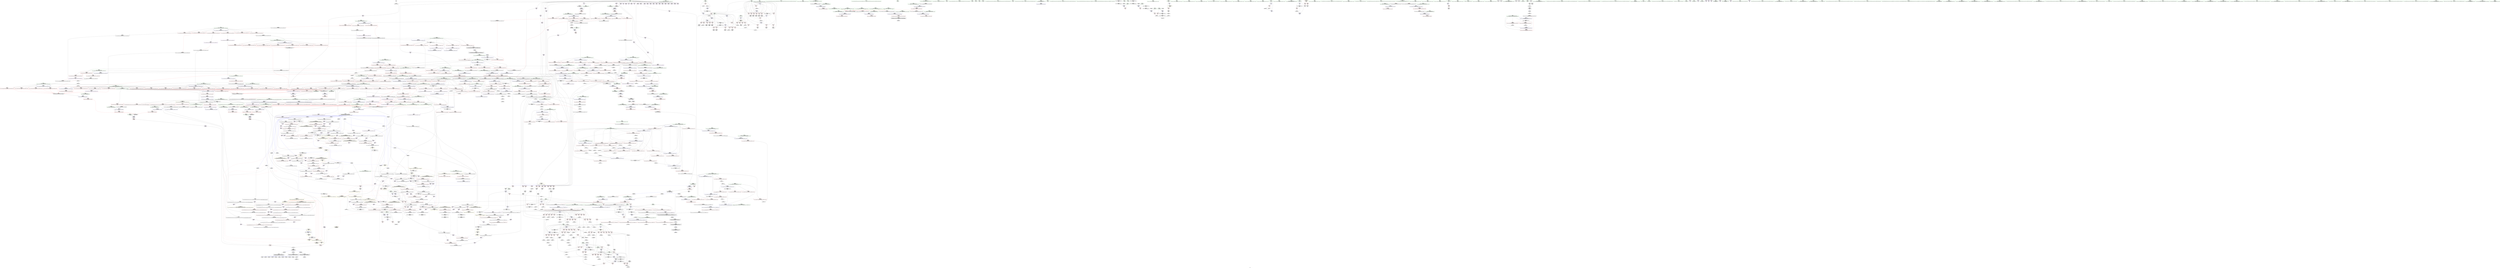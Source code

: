 digraph "SVFG" {
	label="SVFG";

	Node0x55dff3f4b8a0 [shape=record,color=grey,label="{NodeID: 0\nNullPtr}"];
	Node0x55dff3f4b8a0 -> Node0x55dff3fd95d0[style=solid];
	Node0x55dff3fe0f10 [shape=record,color=red,label="{NodeID: 775\n1219\<--1218\n\<--x2\n_ZNK1ZltERKS_\n}"];
	Node0x55dff3fe0f10 -> Node0x55dff403c660[style=solid];
	Node0x55dff3ff95d0 [shape=record,color=grey,label="{NodeID: 1550\n229 = Binary(222, 228, )\n}"];
	Node0x55dff3ff95d0 -> Node0x55dff3ff92d0[style=solid];
	Node0x55dff3fd7b40 [shape=record,color=purple,label="{NodeID: 443\n1746\<--1170\noffset_0\<--\n}"];
	Node0x55dff3fd7b40 -> Node0x55dff3fe67a0[style=solid];
	Node0x55dff4134980 [shape=record,color=black,label="{NodeID: 2325\n1602 = PHI(1586, )\n1st arg _ZSt22__copy_move_backward_aILb1EP1ZS1_ET1_T0_S3_S2_ }"];
	Node0x55dff4134980 -> Node0x55dff4010920[style=solid];
	Node0x55dff3f98830 [shape=record,color=green,label="{NodeID: 111\n712\<--713\nagg.tmp4\<--agg.tmp4_field_insensitive\n_ZSt27__unguarded_partition_pivotIP1ZN9__gnu_cxx5__ops15_Iter_less_iterEET_S5_S5_T0_\n}"];
	Node0x55dff3fe6940 [shape=record,color=red,label="{NodeID: 886\n1753\<--1752\ndummyVal\<--offset_0\n_ZSt11__push_heapIP1ZlS0_N9__gnu_cxx5__ops14_Iter_less_valEEvT_T0_S6_T1_RT2_\n}"];
	Node0x55dff3fe6940 -> Node0x55dff400d930[style=solid];
	Node0x55dff403dce0 [shape=record,color=grey,label="{NodeID: 1661\n173 = cmp(170, 5, )\n}"];
	Node0x55dff3fed3b0 [shape=record,color=red,label="{NodeID: 554\n216\<--49\n\<--j\nmain\n}"];
	Node0x55dff3fed3b0 -> Node0x55dff3fda4a0[style=solid];
	Node0x55dff3fd0320 [shape=record,color=green,label="{NodeID: 222\n1572\<--1573\n__first.addr\<--__first.addr_field_insensitive\n_ZSt23__copy_move_backward_a2ILb1EP1ZS1_ET1_T0_S3_S2_\n}"];
	Node0x55dff3fd0320 -> Node0x55dff3fe4a60[style=solid];
	Node0x55dff3fd0320 -> Node0x55dff4010510[style=solid];
	Node0x55dff400bcc0 [shape=record,color=blue, style = dotted,label="{NodeID: 997\n1712\<--1714\noffset_1\<--dummyVal\n_ZSt10__pop_heapIP1ZN9__gnu_cxx5__ops15_Iter_less_iterEEvT_S5_S5_RT0_\n}"];
	Node0x55dff400bcc0 -> Node0x55dff3fe6050[style=dashed];
	Node0x55dff400bcc0 -> Node0x55dff3fe61f0[style=dashed];
	Node0x55dff40a0ff0 [shape=record,color=black,label="{NodeID: 1772\nMR_24V_2 = PHI(MR_24V_3, MR_24V_1, )\npts\{50 \}\n}"];
	Node0x55dff40a0ff0 -> Node0x55dff40929f0[style=dashed];
	Node0x55dff40a0ff0 -> Node0x55dff40a0ff0[style=dashed];
	Node0x55dff3ff2de0 [shape=record,color=red,label="{NodeID: 665\n666\<--634\n\<--__last.addr\n_ZSt22__final_insertion_sortIP1ZN9__gnu_cxx5__ops15_Iter_less_iterEEvT_S5_T0_\n|{<s0>25}}"];
	Node0x55dff3ff2de0:s0 -> Node0x55dff41339b0[style=solid,color=red];
	Node0x55dff3fddff0 [shape=record,color=black,label="{NodeID: 333\n1370\<--1364\n\<--__tmp\n_ZSt4swapI1ZENSt9enable_ifIXsr6__and_ISt6__not_ISt15__is_tuple_likeIT_EESt21is_move_constructibleIS4_ESt18is_move_assignableIS4_EEE5valueEvE4typeERS4_SD_\n}"];
	Node0x55dff3fddff0 -> Node0x55dff3fd8500[style=solid];
	Node0x55dff3fddff0 -> Node0x55dff3fd85d0[style=solid];
	Node0x55dff40c7010 [shape=record,color=yellow,style=double,label="{NodeID: 2215\n18V_2 = CSCHI(MR_18V_1)\npts\{23 \}\nCS[]|{<s0>6|<s1>6|<s2>6|<s3>6|<s4>6|<s5>6|<s6>6|<s7>6|<s8>6|<s9>6|<s10>6|<s11>6|<s12>6|<s13>6}}"];
	Node0x55dff40c7010:s0 -> Node0x55dff3ff0a20[style=dashed,color=blue];
	Node0x55dff40c7010:s1 -> Node0x55dff3ff0af0[style=dashed,color=blue];
	Node0x55dff40c7010:s2 -> Node0x55dff3ff0bc0[style=dashed,color=blue];
	Node0x55dff40c7010:s3 -> Node0x55dff3ff0c90[style=dashed,color=blue];
	Node0x55dff40c7010:s4 -> Node0x55dff3ff0d60[style=dashed,color=blue];
	Node0x55dff40c7010:s5 -> Node0x55dff3ff0e30[style=dashed,color=blue];
	Node0x55dff40c7010:s6 -> Node0x55dff3ff0f00[style=dashed,color=blue];
	Node0x55dff40c7010:s7 -> Node0x55dff3ff0fd0[style=dashed,color=blue];
	Node0x55dff40c7010:s8 -> Node0x55dff3ff10a0[style=dashed,color=blue];
	Node0x55dff40c7010:s9 -> Node0x55dff3ff1170[style=dashed,color=blue];
	Node0x55dff40c7010:s10 -> Node0x55dff3ff1240[style=dashed,color=blue];
	Node0x55dff40c7010:s11 -> Node0x55dff3ff1310[style=dashed,color=blue];
	Node0x55dff40c7010:s12 -> Node0x55dff3ff13e0[style=dashed,color=blue];
	Node0x55dff40c7010:s13 -> Node0x55dff40a05f0[style=dashed,color=blue];
	Node0x55dff3f94550 [shape=record,color=green,label="{NodeID: 1\n5\<--1\n\<--dummyObj\nCan only get source location for instruction, argument, global var or function.}"];
	Node0x55dff3fe0fe0 [shape=record,color=red,label="{NodeID: 776\n1249\<--1229\n\<--__result.addr\n_ZSt22__move_median_to_firstIP1ZN9__gnu_cxx5__ops15_Iter_less_iterEEvT_S5_S5_S5_T0_\n|{<s0>65}}"];
	Node0x55dff3fe0fe0:s0 -> Node0x55dff4138e20[style=solid,color=red];
	Node0x55dff3ff9750 [shape=record,color=grey,label="{NodeID: 1551\n443 = Binary(441, 442, )\n}"];
	Node0x55dff3ff9750 -> Node0x55dff3fff2d0[style=solid];
	Node0x55dff3fd7c10 [shape=record,color=purple,label="{NodeID: 444\n1749\<--1170\noffset_1\<--\n}"];
	Node0x55dff3fd7c10 -> Node0x55dff3fe6870[style=solid];
	Node0x55dff4134a90 [shape=record,color=black,label="{NodeID: 2326\n1603 = PHI(1588, )\n2nd arg _ZSt22__copy_move_backward_aILb1EP1ZS1_ET1_T0_S3_S2_ }"];
	Node0x55dff4134a90 -> Node0x55dff40109f0[style=solid];
	Node0x55dff3f98900 [shape=record,color=green,label="{NodeID: 112\n733\<--734\n_ZSt22__move_median_to_firstIP1ZN9__gnu_cxx5__ops15_Iter_less_iterEEvT_S5_S5_S5_T0_\<--_ZSt22__move_median_to_firstIP1ZN9__gnu_cxx5__ops15_Iter_less_iterEEvT_S5_S5_S5_T0__field_insensitive\n}"];
	Node0x55dff3fe6a10 [shape=record,color=red,label="{NodeID: 887\n1756\<--1755\ndummyVal\<--offset_1\n_ZSt11__push_heapIP1ZlS0_N9__gnu_cxx5__ops14_Iter_less_valEEvT_T0_S6_T1_RT2_\n}"];
	Node0x55dff3fe6a10 -> Node0x55dff400da00[style=solid];
	Node0x55dff403de60 [shape=record,color=grey,label="{NodeID: 1662\n150 = cmp(148, 149, )\n}"];
	Node0x55dff3fed480 [shape=record,color=red,label="{NodeID: 555\n223\<--49\n\<--j\nmain\n}"];
	Node0x55dff3fed480 -> Node0x55dff3fda640[style=solid];
	Node0x55dff3fd03f0 [shape=record,color=green,label="{NodeID: 223\n1574\<--1575\n__last.addr\<--__last.addr_field_insensitive\n_ZSt23__copy_move_backward_a2ILb1EP1ZS1_ET1_T0_S3_S2_\n}"];
	Node0x55dff3fd03f0 -> Node0x55dff3fe4b30[style=solid];
	Node0x55dff3fd03f0 -> Node0x55dff40105e0[style=solid];
	Node0x55dff400bd90 [shape=record,color=blue, style = dotted,label="{NodeID: 998\n1715\<--1717\noffset_0\<--dummyVal\n_ZSt10__pop_heapIP1ZN9__gnu_cxx5__ops15_Iter_less_iterEEvT_S5_S5_RT0_\n}"];
	Node0x55dff400bd90 -> Node0x55dff3fe6050[style=dashed];
	Node0x55dff400bd90 -> Node0x55dff400be60[style=dashed];
	Node0x55dff40a14f0 [shape=record,color=black,label="{NodeID: 1773\nMR_26V_2 = PHI(MR_26V_3, MR_26V_1, )\npts\{54 \}\n}"];
	Node0x55dff40a14f0 -> Node0x55dff40081b0[style=dashed];
	Node0x55dff40a14f0 -> Node0x55dff40a14f0[style=dashed];
	Node0x55dff3ff2eb0 [shape=record,color=red,label="{NodeID: 666\n687\<--676\n\<--__first.addr\n_ZSt14__partial_sortIP1ZN9__gnu_cxx5__ops15_Iter_less_iterEEvT_S5_S5_T0_\n|{<s0>26}}"];
	Node0x55dff3ff2eb0:s0 -> Node0x55dff41333e0[style=solid,color=red];
	Node0x55dff3fde0c0 [shape=record,color=black,label="{NodeID: 334\n1371\<--1369\n\<--call\n_ZSt4swapI1ZENSt9enable_ifIXsr6__and_ISt6__not_ISt15__is_tuple_likeIT_EESt21is_move_constructibleIS4_ESt18is_move_assignableIS4_EEE5valueEvE4typeERS4_SD_\n}"];
	Node0x55dff3fde0c0 -> Node0x55dff3fd86a0[style=solid];
	Node0x55dff3fde0c0 -> Node0x55dff3fd8770[style=solid];
	Node0x55dff40c7170 [shape=record,color=yellow,style=double,label="{NodeID: 2216\n18V_2 = CSCHI(MR_18V_1)\npts\{23 \}\nCS[]|{<s0>18}}"];
	Node0x55dff40c7170:s0 -> Node0x55dff40b4340[style=dashed,color=red];
	Node0x55dff3f94910 [shape=record,color=green,label="{NodeID: 2\n18\<--1\n\<--dummyObj\nCan only get source location for instruction, argument, global var or function.}"];
	Node0x55dff4082ac0 [shape=record,color=yellow,style=double,label="{NodeID: 1884\n18V_1 = ENCHI(MR_18V_0)\npts\{23 \}\nFun[_ZNK9__gnu_cxx5__ops15_Iter_less_iterclIP1ZS4_EEbT_T0_]|{<s0>39}}"];
	Node0x55dff4082ac0:s0 -> Node0x55dff40ab760[style=dashed,color=red];
	Node0x55dff3fe10b0 [shape=record,color=red,label="{NodeID: 777\n1259\<--1229\n\<--__result.addr\n_ZSt22__move_median_to_firstIP1ZN9__gnu_cxx5__ops15_Iter_less_iterEEvT_S5_S5_S5_T0_\n|{<s0>67}}"];
	Node0x55dff3fe10b0:s0 -> Node0x55dff4138e20[style=solid,color=red];
	Node0x55dff3ff98d0 [shape=record,color=grey,label="{NodeID: 1552\n357 = Binary(348, 356, )\n}"];
	Node0x55dff3ff98d0 -> Node0x55dff402a150[style=solid];
	Node0x55dff3fd7ce0 [shape=record,color=purple,label="{NodeID: 445\n1751\<--1183\noffset_0\<--\n}"];
	Node0x55dff3fd7ce0 -> Node0x55dff400d930[style=solid];
	Node0x55dff4134ba0 [shape=record,color=black,label="{NodeID: 2327\n1680 = PHI(1519, )\n0th arg _ZNK9__gnu_cxx5__ops14_Val_less_iterclI1ZPS3_EEbRT_T0_ }"];
	Node0x55dff4134ba0 -> Node0x55dff4011140[style=solid];
	Node0x55dff3f98a00 [shape=record,color=green,label="{NodeID: 113\n740\<--741\n_ZSt21__unguarded_partitionIP1ZN9__gnu_cxx5__ops15_Iter_less_iterEET_S5_S5_S5_T0_\<--_ZSt21__unguarded_partitionIP1ZN9__gnu_cxx5__ops15_Iter_less_iterEET_S5_S5_S5_T0__field_insensitive\n}"];
	Node0x55dff3fe6ae0 [shape=record,color=red,label="{NodeID: 888\n1759\<--1758\ndummyVal\<--offset_0\n_ZSt4swapI1ZENSt9enable_ifIXsr6__and_ISt6__not_ISt15__is_tuple_likeIT_EESt21is_move_constructibleIS4_ESt18is_move_assignableIS4_EEE5valueEvE4typeERS4_SD_\n}"];
	Node0x55dff3fe6ae0 -> Node0x55dff400eb10[style=solid];
	Node0x55dff403dfe0 [shape=record,color=grey,label="{NodeID: 1663\n650 = cmp(649, 581, )\n}"];
	Node0x55dff3fed550 [shape=record,color=red,label="{NodeID: 556\n284\<--49\n\<--j\nmain\n}"];
	Node0x55dff3fed550 -> Node0x55dff3ffa950[style=solid];
	Node0x55dff3fd04c0 [shape=record,color=green,label="{NodeID: 224\n1576\<--1577\n__result.addr\<--__result.addr_field_insensitive\n_ZSt23__copy_move_backward_a2ILb1EP1ZS1_ET1_T0_S3_S2_\n}"];
	Node0x55dff3fd04c0 -> Node0x55dff3fe4c00[style=solid];
	Node0x55dff3fd04c0 -> Node0x55dff40106b0[style=solid];
	Node0x55dff400be60 [shape=record,color=blue, style = dotted,label="{NodeID: 999\n1718\<--1720\noffset_1\<--dummyVal\n_ZSt10__pop_heapIP1ZN9__gnu_cxx5__ops15_Iter_less_iterEEvT_S5_S5_RT0_\n|{|<s2>46}}"];
	Node0x55dff400be60 -> Node0x55dff3fe6120[style=dashed];
	Node0x55dff400be60 -> Node0x55dff3fe61f0[style=dashed];
	Node0x55dff400be60:s2 -> Node0x55dff40a7df0[style=dashed,color=red];
	Node0x55dff40a19f0 [shape=record,color=black,label="{NodeID: 1774\nMR_28V_2 = PHI(MR_28V_3, MR_28V_1, )\npts\{56 \}\n}"];
	Node0x55dff40a19f0 -> Node0x55dff3fe8870[style=dashed];
	Node0x55dff40a19f0 -> Node0x55dff40a19f0[style=dashed];
	Node0x55dff3ff2f80 [shape=record,color=red,label="{NodeID: 667\n693\<--676\n\<--__first.addr\n_ZSt14__partial_sortIP1ZN9__gnu_cxx5__ops15_Iter_less_iterEEvT_S5_S5_T0_\n|{<s0>27}}"];
	Node0x55dff3ff2f80:s0 -> Node0x55dff4139860[style=solid,color=red];
	Node0x55dff3fde190 [shape=record,color=black,label="{NodeID: 335\n1377\<--1374\n\<--call1\n_ZSt4swapI1ZENSt9enable_ifIXsr6__and_ISt6__not_ISt15__is_tuple_likeIT_EESt21is_move_constructibleIS4_ESt18is_move_assignableIS4_EEE5valueEvE4typeERS4_SD_\n}"];
	Node0x55dff3fde190 -> Node0x55dff3fd89e0[style=solid];
	Node0x55dff3fde190 -> Node0x55dff3fd8ab0[style=solid];
	Node0x55dff3f949d0 [shape=record,color=green,label="{NodeID: 3\n24\<--1\n.str\<--dummyObj\nGlob }"];
	Node0x55dff3fe1180 [shape=record,color=red,label="{NodeID: 778\n1263\<--1229\n\<--__result.addr\n_ZSt22__move_median_to_firstIP1ZN9__gnu_cxx5__ops15_Iter_less_iterEEvT_S5_S5_S5_T0_\n|{<s0>68}}"];
	Node0x55dff3fe1180:s0 -> Node0x55dff4138e20[style=solid,color=red];
	Node0x55dff3ff9a50 [shape=record,color=grey,label="{NodeID: 1553\n356 = Binary(351, 355, )\n}"];
	Node0x55dff3ff9a50 -> Node0x55dff3ff98d0[style=solid];
	Node0x55dff3fd7db0 [shape=record,color=purple,label="{NodeID: 446\n1754\<--1183\noffset_1\<--\n}"];
	Node0x55dff3fd7db0 -> Node0x55dff400da00[style=solid];
	Node0x55dff4134ce0 [shape=record,color=black,label="{NodeID: 2328\n1681 = PHI(1523, )\n1st arg _ZNK9__gnu_cxx5__ops14_Val_less_iterclI1ZPS3_EEbRT_T0_ }"];
	Node0x55dff4134ce0 -> Node0x55dff4011210[style=solid];
	Node0x55dff3fd09c0 [shape=record,color=green,label="{NodeID: 114\n747\<--748\n__comp\<--__comp_field_insensitive\n_ZSt13__heap_selectIP1ZN9__gnu_cxx5__ops15_Iter_less_iterEEvT_S5_S5_T0_\n|{<s0>30|<s1>31|<s2>32}}"];
	Node0x55dff3fd09c0:s0 -> Node0x55dff41332a0[style=solid,color=red];
	Node0x55dff3fd09c0:s1 -> Node0x55dff41364b0[style=solid,color=red];
	Node0x55dff3fd09c0:s2 -> Node0x55dff4138230[style=solid,color=red];
	Node0x55dff3fe6bb0 [shape=record,color=red,label="{NodeID: 889\n1762\<--1761\ndummyVal\<--offset_1\n_ZSt4swapI1ZENSt9enable_ifIXsr6__and_ISt6__not_ISt15__is_tuple_likeIT_EESt21is_move_constructibleIS4_ESt18is_move_assignableIS4_EEE5valueEvE4typeERS4_SD_\n}"];
	Node0x55dff3fe6bb0 -> Node0x55dff400ebe0[style=solid];
	Node0x55dff403e160 [shape=record,color=grey,label="{NodeID: 1664\n1331 = cmp(1329, 1330, )\n}"];
	Node0x55dff3fed620 [shape=record,color=red,label="{NodeID: 557\n292\<--49\n\<--j\nmain\n}"];
	Node0x55dff3fed620 -> Node0x55dff403c060[style=solid];
	Node0x55dff3fd0590 [shape=record,color=green,label="{NodeID: 225\n1583\<--1584\n_ZSt12__niter_baseIP1ZET_S2_\<--_ZSt12__niter_baseIP1ZET_S2__field_insensitive\n}"];
	Node0x55dff400bf30 [shape=record,color=blue, style = dotted,label="{NodeID: 1000\n1721\<--1723\noffset_0\<--dummyVal\n_ZSt10__pop_heapIP1ZN9__gnu_cxx5__ops15_Iter_less_iterEEvT_S5_S5_RT0_\n}"];
	Node0x55dff40a1ef0 [shape=record,color=black,label="{NodeID: 1775\nMR_30V_2 = PHI(MR_30V_3, MR_30V_1, )\npts\{58 \}\n}"];
	Node0x55dff40a1ef0 -> Node0x55dff3fe86d0[style=dashed];
	Node0x55dff40a1ef0 -> Node0x55dff40a1ef0[style=dashed];
	Node0x55dff3ff3050 [shape=record,color=red,label="{NodeID: 668\n688\<--678\n\<--__middle.addr\n_ZSt14__partial_sortIP1ZN9__gnu_cxx5__ops15_Iter_less_iterEEvT_S5_S5_T0_\n|{<s0>26}}"];
	Node0x55dff3ff3050:s0 -> Node0x55dff4133520[style=solid,color=red];
	Node0x55dff3fde260 [shape=record,color=black,label="{NodeID: 336\n1376\<--1375\n\<--\n_ZSt4swapI1ZENSt9enable_ifIXsr6__and_ISt6__not_ISt15__is_tuple_likeIT_EESt21is_move_constructibleIS4_ESt18is_move_assignableIS4_EEE5valueEvE4typeERS4_SD_\n}"];
	Node0x55dff3fde260 -> Node0x55dff3fd8840[style=solid];
	Node0x55dff3fde260 -> Node0x55dff3fd8910[style=solid];
	Node0x55dff40c7430 [shape=record,color=yellow,style=double,label="{NodeID: 2218\n18V_8 = CSCHI(MR_18V_7)\npts\{23 \}\nCS[]|{<s0>38|<s1>38|<s2>46}}"];
	Node0x55dff40c7430:s0 -> Node0x55dff40848f0[style=dashed,color=blue];
	Node0x55dff40c7430:s1 -> Node0x55dff40a5af0[style=dashed,color=blue];
	Node0x55dff40c7430:s2 -> Node0x55dff40c88d0[style=dashed,color=blue];
	Node0x55dff3f94a90 [shape=record,color=green,label="{NodeID: 4\n26\<--1\n.str.1\<--dummyObj\nGlob }"];
	Node0x55dff3fe1250 [shape=record,color=red,label="{NodeID: 779\n1273\<--1229\n\<--__result.addr\n_ZSt22__move_median_to_firstIP1ZN9__gnu_cxx5__ops15_Iter_less_iterEEvT_S5_S5_S5_T0_\n|{<s0>70}}"];
	Node0x55dff3fe1250:s0 -> Node0x55dff4138e20[style=solid,color=red];
	Node0x55dff3ff9bd0 [shape=record,color=grey,label="{NodeID: 1554\n360 = Binary(337, 359, )\n}"];
	Node0x55dff3ff9bd0 -> Node0x55dff3ff8e50[style=solid];
	Node0x55dff3fd7e80 [shape=record,color=purple,label="{NodeID: 447\n1752\<--1184\noffset_0\<--\n}"];
	Node0x55dff3fd7e80 -> Node0x55dff3fe6940[style=solid];
	Node0x55dff4134e20 [shape=record,color=black,label="{NodeID: 2329\n1682 = PHI(1539, )\n2nd arg _ZNK9__gnu_cxx5__ops14_Val_less_iterclI1ZPS3_EEbRT_T0_ }"];
	Node0x55dff4134e20 -> Node0x55dff40112e0[style=solid];
	Node0x55dff3fd0a50 [shape=record,color=green,label="{NodeID: 115\n749\<--750\n__first.addr\<--__first.addr_field_insensitive\n_ZSt13__heap_selectIP1ZN9__gnu_cxx5__ops15_Iter_less_iterEEvT_S5_S5_T0_\n}"];
	Node0x55dff3fd0a50 -> Node0x55dff3ff3ae0[style=solid];
	Node0x55dff3fd0a50 -> Node0x55dff3ff3bb0[style=solid];
	Node0x55dff3fd0a50 -> Node0x55dff3ff3c80[style=solid];
	Node0x55dff3fd0a50 -> Node0x55dff400a6d0[style=solid];
	Node0x55dff3fe6c80 [shape=record,color=red,label="{NodeID: 890\n1765\<--1764\ndummyVal\<--offset_0\n_ZSt4swapI1ZENSt9enable_ifIXsr6__and_ISt6__not_ISt15__is_tuple_likeIT_EESt21is_move_constructibleIS4_ESt18is_move_assignableIS4_EEE5valueEvE4typeERS4_SD_\n}"];
	Node0x55dff3fe6c80 -> Node0x55dff400ecb0[style=solid];
	Node0x55dff3fed6f0 [shape=record,color=red,label="{NodeID: 558\n297\<--49\n\<--j\nmain\n}"];
	Node0x55dff3fed6f0 -> Node0x55dff3fda8b0[style=solid];
	Node0x55dff3fd0690 [shape=record,color=green,label="{NodeID: 226\n1590\<--1591\n_ZSt22__copy_move_backward_aILb1EP1ZS1_ET1_T0_S3_S2_\<--_ZSt22__copy_move_backward_aILb1EP1ZS1_ET1_T0_S3_S2__field_insensitive\n}"];
	Node0x55dff400c000 [shape=record,color=blue, style = dotted,label="{NodeID: 1001\n1724\<--1726\noffset_1\<--dummyVal\n_ZSt10__pop_heapIP1ZN9__gnu_cxx5__ops15_Iter_less_iterEEvT_S5_S5_RT0_\n}"];
	Node0x55dff40a23f0 [shape=record,color=black,label="{NodeID: 1776\nMR_32V_2 = PHI(MR_32V_3, MR_32V_1, )\npts\{60 \}\n}"];
	Node0x55dff40a23f0 -> Node0x55dff3fe87a0[style=dashed];
	Node0x55dff40a23f0 -> Node0x55dff40a23f0[style=dashed];
	Node0x55dff3ff3120 [shape=record,color=red,label="{NodeID: 669\n694\<--678\n\<--__middle.addr\n_ZSt14__partial_sortIP1ZN9__gnu_cxx5__ops15_Iter_less_iterEEvT_S5_S5_T0_\n|{<s0>27}}"];
	Node0x55dff3ff3120:s0 -> Node0x55dff4139970[style=solid,color=red];
	Node0x55dff3fde330 [shape=record,color=black,label="{NodeID: 337\n1382\<--1379\n\<--call2\n_ZSt4swapI1ZENSt9enable_ifIXsr6__and_ISt6__not_ISt15__is_tuple_likeIT_EESt21is_move_constructibleIS4_ESt18is_move_assignableIS4_EEE5valueEvE4typeERS4_SD_\n}"];
	Node0x55dff3fde330 -> Node0x55dff3fe8b60[style=solid];
	Node0x55dff3fde330 -> Node0x55dff3fe8c30[style=solid];
	Node0x55dff3f95300 [shape=record,color=green,label="{NodeID: 5\n28\<--1\nstdin\<--dummyObj\nGlob }"];
	Node0x55dff3fe1320 [shape=record,color=red,label="{NodeID: 780\n1281\<--1229\n\<--__result.addr\n_ZSt22__move_median_to_firstIP1ZN9__gnu_cxx5__ops15_Iter_less_iterEEvT_S5_S5_S5_T0_\n|{<s0>72}}"];
	Node0x55dff3fe1320:s0 -> Node0x55dff4138e20[style=solid,color=red];
	Node0x55dff3ff9d50 [shape=record,color=grey,label="{NodeID: 1555\n962 = Binary(961, 530, )\n|{<s0>46}}"];
	Node0x55dff3ff9d50:s0 -> Node0x55dff4137650[style=solid,color=red];
	Node0x55dff3fd7f50 [shape=record,color=purple,label="{NodeID: 448\n1755\<--1184\noffset_1\<--\n}"];
	Node0x55dff3fd7f50 -> Node0x55dff3fe6a10[style=solid];
	Node0x55dff4134f60 [shape=record,color=black,label="{NodeID: 2330\n1223 = PHI(726, )\n0th arg _ZSt22__move_median_to_firstIP1ZN9__gnu_cxx5__ops15_Iter_less_iterEEvT_S5_S5_S5_T0_ }"];
	Node0x55dff4134f60 -> Node0x55dff400dee0[style=solid];
	Node0x55dff3fd0b20 [shape=record,color=green,label="{NodeID: 116\n751\<--752\n__middle.addr\<--__middle.addr_field_insensitive\n_ZSt13__heap_selectIP1ZN9__gnu_cxx5__ops15_Iter_less_iterEEvT_S5_S5_T0_\n}"];
	Node0x55dff3fd0b20 -> Node0x55dff3ff3d50[style=solid];
	Node0x55dff3fd0b20 -> Node0x55dff3ff3e20[style=solid];
	Node0x55dff3fd0b20 -> Node0x55dff3ff3ef0[style=solid];
	Node0x55dff3fd0b20 -> Node0x55dff400a7a0[style=solid];
	Node0x55dff3fe6d50 [shape=record,color=red,label="{NodeID: 891\n1768\<--1767\ndummyVal\<--offset_1\n_ZSt4swapI1ZENSt9enable_ifIXsr6__and_ISt6__not_ISt15__is_tuple_likeIT_EESt21is_move_constructibleIS4_ESt18is_move_assignableIS4_EEE5valueEvE4typeERS4_SD_\n}"];
	Node0x55dff3fe6d50 -> Node0x55dff400ed80[style=solid];
	Node0x55dff3fed7c0 [shape=record,color=red,label="{NodeID: 559\n309\<--49\n\<--j\nmain\n}"];
	Node0x55dff3fed7c0 -> Node0x55dff3fdab20[style=solid];
	Node0x55dff3fd0790 [shape=record,color=green,label="{NodeID: 227\n1595\<--1596\n__it.addr\<--__it.addr_field_insensitive\n_ZSt12__miter_baseIP1ZET_S2_\n}"];
	Node0x55dff3fd0790 -> Node0x55dff3fe4cd0[style=solid];
	Node0x55dff3fd0790 -> Node0x55dff4010780[style=solid];
	Node0x55dff400c0d0 [shape=record,color=blue,label="{NodeID: 1002\n974\<--973\n__t.addr\<--__t\n_ZSt4moveIR1ZEONSt16remove_referenceIT_E4typeEOS3_\n}"];
	Node0x55dff400c0d0 -> Node0x55dff3ff5dd0[style=dashed];
	Node0x55dff40a28f0 [shape=record,color=black,label="{NodeID: 1777\nMR_34V_2 = PHI(MR_34V_3, MR_34V_1, )\npts\{62 \}\n}"];
	Node0x55dff40a28f0 -> Node0x55dff40942f0[style=dashed];
	Node0x55dff40a28f0 -> Node0x55dff40a28f0[style=dashed];
	Node0x55dff3ff31f0 [shape=record,color=red,label="{NodeID: 670\n689\<--680\n\<--__last.addr\n_ZSt14__partial_sortIP1ZN9__gnu_cxx5__ops15_Iter_less_iterEEvT_S5_S5_T0_\n|{<s0>26}}"];
	Node0x55dff3ff31f0:s0 -> Node0x55dff4133660[style=solid,color=red];
	Node0x55dff3fde400 [shape=record,color=black,label="{NodeID: 338\n1381\<--1380\n\<--\n_ZSt4swapI1ZENSt9enable_ifIXsr6__and_ISt6__not_ISt15__is_tuple_likeIT_EESt21is_move_constructibleIS4_ESt18is_move_assignableIS4_EEE5valueEvE4typeERS4_SD_\n}"];
	Node0x55dff3fde400 -> Node0x55dff3fe89c0[style=solid];
	Node0x55dff3fde400 -> Node0x55dff3fe8a90[style=solid];
	Node0x55dff3f953c0 [shape=record,color=green,label="{NodeID: 6\n29\<--1\n.str.2\<--dummyObj\nGlob }"];
	Node0x55dff3fe13f0 [shape=record,color=red,label="{NodeID: 781\n1285\<--1229\n\<--__result.addr\n_ZSt22__move_median_to_firstIP1ZN9__gnu_cxx5__ops15_Iter_less_iterEEvT_S5_S5_S5_T0_\n|{<s0>73}}"];
	Node0x55dff3fe13f0:s0 -> Node0x55dff4138e20[style=solid,color=red];
	Node0x55dff3ff9ed0 [shape=record,color=grey,label="{NodeID: 1556\n383 = Binary(382, 108, )\n}"];
	Node0x55dff3ff9ed0 -> Node0x55dff4008e70[style=solid];
	Node0x55dff3fd8020 [shape=record,color=purple,label="{NodeID: 449\n1215\<--1214\nx\<--this1\n_ZNK1ZltERKS_\n}"];
	Node0x55dff3fd8020 -> Node0x55dff3fe0e40[style=solid];
	Node0x55dff41350a0 [shape=record,color=black,label="{NodeID: 2331\n1224 = PHI(728, )\n1st arg _ZSt22__move_median_to_firstIP1ZN9__gnu_cxx5__ops15_Iter_less_iterEEvT_S5_S5_S5_T0_ }"];
	Node0x55dff41350a0 -> Node0x55dff400dfb0[style=solid];
	Node0x55dff3fd0bf0 [shape=record,color=green,label="{NodeID: 117\n753\<--754\n__last.addr\<--__last.addr_field_insensitive\n_ZSt13__heap_selectIP1ZN9__gnu_cxx5__ops15_Iter_less_iterEEvT_S5_S5_T0_\n}"];
	Node0x55dff3fd0bf0 -> Node0x55dff3ff3fc0[style=solid];
	Node0x55dff3fd0bf0 -> Node0x55dff400a870[style=solid];
	Node0x55dff3fe6e20 [shape=record,color=red,label="{NodeID: 892\n1771\<--1770\ndummyVal\<--offset_0\n_ZSt4swapI1ZENSt9enable_ifIXsr6__and_ISt6__not_ISt15__is_tuple_likeIT_EESt21is_move_constructibleIS4_ESt18is_move_assignableIS4_EEE5valueEvE4typeERS4_SD_\n}"];
	Node0x55dff3fe6e20 -> Node0x55dff400ee50[style=solid];
	Node0x55dff3fa0900 [shape=record,color=black,label="{NodeID: 1667\nMR_282V_3 = PHI(MR_282V_4, MR_282V_2, )\npts\{1468 \}\n}"];
	Node0x55dff3fa0900 -> Node0x55dff3fe3e30[style=dashed];
	Node0x55dff3fa0900 -> Node0x55dff3fe3f00[style=dashed];
	Node0x55dff3fa0900 -> Node0x55dff3fe3fd0[style=dashed];
	Node0x55dff3fa0900 -> Node0x55dff400f8e0[style=dashed];
	Node0x55dff3fed890 [shape=record,color=red,label="{NodeID: 560\n318\<--49\n\<--j\nmain\n}"];
	Node0x55dff3fed890 -> Node0x55dff3fdacc0[style=solid];
	Node0x55dff3fd0860 [shape=record,color=green,label="{NodeID: 228\n1604\<--1605\n__first.addr\<--__first.addr_field_insensitive\n_ZSt22__copy_move_backward_aILb1EP1ZS1_ET1_T0_S3_S2_\n}"];
	Node0x55dff3fd0860 -> Node0x55dff3fe4da0[style=solid];
	Node0x55dff3fd0860 -> Node0x55dff4010850[style=solid];
	Node0x55dff400c1a0 [shape=record,color=blue,label="{NodeID: 1003\n1009\<--988\n\<--__value.coerce\n_ZSt13__adjust_heapIP1ZlS0_N9__gnu_cxx5__ops15_Iter_less_iterEEvT_T0_S6_T1_T2_\n}"];
	Node0x55dff40a2df0 [shape=record,color=black,label="{NodeID: 1778\nMR_36V_2 = PHI(MR_36V_3, MR_36V_1, )\npts\{64 \}\n}"];
	Node0x55dff40a2df0 -> Node0x55dff40947f0[style=dashed];
	Node0x55dff40a2df0 -> Node0x55dff40a2df0[style=dashed];
	Node0x55dff3ff32c0 [shape=record,color=red,label="{NodeID: 671\n716\<--704\n\<--__first.addr\n_ZSt27__unguarded_partition_pivotIP1ZN9__gnu_cxx5__ops15_Iter_less_iterEET_S5_S5_T0_\n}"];
	Node0x55dff3ff32c0 -> Node0x55dff3fea700[style=solid];
	Node0x55dff3fde4d0 [shape=record,color=black,label="{NodeID: 339\n1428\<--1399\n\<--__val\n_ZSt16__insertion_sortIP1ZN9__gnu_cxx5__ops15_Iter_less_iterEEvT_S5_T0_\n}"];
	Node0x55dff3fde4d0 -> Node0x55dff3fe8dd0[style=solid];
	Node0x55dff3fde4d0 -> Node0x55dff3fe8ea0[style=solid];
	Node0x55dff40c7850 [shape=record,color=yellow,style=double,label="{NodeID: 2221\n18V_4 = CSCHI(MR_18V_2)\npts\{23 \}\nCS[]|{<s0>21}}"];
	Node0x55dff40c7850:s0 -> Node0x55dff40997f0[style=dashed,color=red];
	Node0x55dff3f95480 [shape=record,color=green,label="{NodeID: 7\n31\<--1\n.str.3\<--dummyObj\nGlob }"];
	Node0x55dff3fe14c0 [shape=record,color=red,label="{NodeID: 782\n1241\<--1231\n\<--__a.addr\n_ZSt22__move_median_to_firstIP1ZN9__gnu_cxx5__ops15_Iter_less_iterEEvT_S5_S5_S5_T0_\n|{<s0>63}}"];
	Node0x55dff3fe14c0:s0 -> Node0x55dff4136cb0[style=solid,color=red];
	Node0x55dff3ffa050 [shape=record,color=grey,label="{NodeID: 1557\n961 = Binary(959, 960, )\n}"];
	Node0x55dff3ffa050 -> Node0x55dff3ff9d50[style=solid];
	Node0x55dff3fd80f0 [shape=record,color=purple,label="{NodeID: 450\n1218\<--1217\nx2\<--\n_ZNK1ZltERKS_\n}"];
	Node0x55dff3fd80f0 -> Node0x55dff3fe0f10[style=solid];
	Node0x55dff41351e0 [shape=record,color=black,label="{NodeID: 2332\n1225 = PHI(729, )\n2nd arg _ZSt22__move_median_to_firstIP1ZN9__gnu_cxx5__ops15_Iter_less_iterEEvT_S5_S5_S5_T0_ }"];
	Node0x55dff41351e0 -> Node0x55dff400e080[style=solid];
	Node0x55dff3fd0cc0 [shape=record,color=green,label="{NodeID: 118\n755\<--756\n__i\<--__i_field_insensitive\n_ZSt13__heap_selectIP1ZN9__gnu_cxx5__ops15_Iter_less_iterEEvT_S5_S5_T0_\n}"];
	Node0x55dff3fd0cc0 -> Node0x55dff3ff4090[style=solid];
	Node0x55dff3fd0cc0 -> Node0x55dff3ff4160[style=solid];
	Node0x55dff3fd0cc0 -> Node0x55dff3ff4230[style=solid];
	Node0x55dff3fd0cc0 -> Node0x55dff3ff4300[style=solid];
	Node0x55dff3fd0cc0 -> Node0x55dff400a940[style=solid];
	Node0x55dff3fd0cc0 -> Node0x55dff400aa10[style=solid];
	Node0x55dff3fe6ef0 [shape=record,color=red,label="{NodeID: 893\n1774\<--1773\ndummyVal\<--offset_1\n_ZSt4swapI1ZENSt9enable_ifIXsr6__and_ISt6__not_ISt15__is_tuple_likeIT_EESt21is_move_constructibleIS4_ESt18is_move_assignableIS4_EEE5valueEvE4typeERS4_SD_\n}"];
	Node0x55dff3fe6ef0 -> Node0x55dff400ef20[style=solid];
	Node0x55dff3fa0e00 [shape=record,color=black,label="{NodeID: 1668\nMR_18V_2 = PHI(MR_18V_3, MR_18V_1, )\npts\{23 \}\n|{<s0>24|<s1>93|<s2>93|<s3>93}}"];
	Node0x55dff3fa0e00:s0 -> Node0x55dff409d8f0[style=dashed,color=blue];
	Node0x55dff3fa0e00:s1 -> Node0x55dff3fe7300[style=dashed,color=red];
	Node0x55dff3fa0e00:s2 -> Node0x55dff3fe73d0[style=dashed,color=red];
	Node0x55dff3fa0e00:s3 -> Node0x55dff4091af0[style=dashed,color=red];
	Node0x55dff3fed960 [shape=record,color=red,label="{NodeID: 561\n325\<--49\n\<--j\nmain\n}"];
	Node0x55dff3fed960 -> Node0x55dff3fdae60[style=solid];
	Node0x55dff3fd0930 [shape=record,color=green,label="{NodeID: 229\n1606\<--1607\n__last.addr\<--__last.addr_field_insensitive\n_ZSt22__copy_move_backward_aILb1EP1ZS1_ET1_T0_S3_S2_\n}"];
	Node0x55dff3fd0930 -> Node0x55dff3fe4e70[style=solid];
	Node0x55dff3fd0930 -> Node0x55dff4010920[style=solid];
	Node0x55dff400c270 [shape=record,color=blue,label="{NodeID: 1004\n993\<--985\n__first.addr\<--__first\n_ZSt13__adjust_heapIP1ZlS0_N9__gnu_cxx5__ops15_Iter_less_iterEEvT_T0_S6_T1_T2_\n}"];
	Node0x55dff400c270 -> Node0x55dff3ff5ea0[style=dashed];
	Node0x55dff400c270 -> Node0x55dff3ff5f70[style=dashed];
	Node0x55dff400c270 -> Node0x55dff3ff6040[style=dashed];
	Node0x55dff400c270 -> Node0x55dff3ff6110[style=dashed];
	Node0x55dff400c270 -> Node0x55dff3ff61e0[style=dashed];
	Node0x55dff400c270 -> Node0x55dff3ff62b0[style=dashed];
	Node0x55dff400c270 -> Node0x55dff3ff6380[style=dashed];
	Node0x55dff40a32f0 [shape=record,color=black,label="{NodeID: 1779\nMR_38V_2 = PHI(MR_38V_3, MR_38V_1, )\npts\{66 \}\n}"];
	Node0x55dff40a32f0 -> Node0x55dff4094cf0[style=dashed];
	Node0x55dff40a32f0 -> Node0x55dff40a32f0[style=dashed];
	Node0x55dff3ff3390 [shape=record,color=red,label="{NodeID: 672\n718\<--704\n\<--__first.addr\n_ZSt27__unguarded_partition_pivotIP1ZN9__gnu_cxx5__ops15_Iter_less_iterEET_S5_S5_T0_\n}"];
	Node0x55dff3ff3390 -> Node0x55dff3fdbea0[style=solid];
	Node0x55dff3fde5a0 [shape=record,color=black,label="{NodeID: 340\n1429\<--1427\n\<--call3\n_ZSt16__insertion_sortIP1ZN9__gnu_cxx5__ops15_Iter_less_iterEEvT_S5_T0_\n}"];
	Node0x55dff3fde5a0 -> Node0x55dff3fe8f70[style=solid];
	Node0x55dff3fde5a0 -> Node0x55dff3fe9040[style=solid];
	Node0x55dff3f95540 [shape=record,color=green,label="{NodeID: 8\n33\<--1\nstdout\<--dummyObj\nGlob }"];
	Node0x55dff3fe1590 [shape=record,color=red,label="{NodeID: 783\n1255\<--1231\n\<--__a.addr\n_ZSt22__move_median_to_firstIP1ZN9__gnu_cxx5__ops15_Iter_less_iterEEvT_S5_S5_S5_T0_\n|{<s0>66}}"];
	Node0x55dff3fe1590:s0 -> Node0x55dff4136cb0[style=solid,color=red];
	Node0x55dff3ffa1d0 [shape=record,color=grey,label="{NodeID: 1558\n214 = Binary(201, 213, )\n}"];
	Node0x55dff3ffa1d0 -> Node0x55dff4008650[style=solid];
	Node0x55dff3fd81c0 [shape=record,color=purple,label="{NodeID: 451\n1314\<--1313\nincdec.ptr\<--\n_ZSt21__unguarded_partitionIP1ZN9__gnu_cxx5__ops15_Iter_less_iterEET_S5_S5_S5_T0_\n}"];
	Node0x55dff3fd81c0 -> Node0x55dff400e490[style=solid];
	Node0x55dff4135320 [shape=record,color=black,label="{NodeID: 2333\n1226 = PHI(731, )\n3rd arg _ZSt22__move_median_to_firstIP1ZN9__gnu_cxx5__ops15_Iter_less_iterEEvT_S5_S5_S5_T0_ }"];
	Node0x55dff4135320 -> Node0x55dff400e150[style=solid];
	Node0x55dff3fd0d90 [shape=record,color=green,label="{NodeID: 119\n763\<--764\n_ZSt11__make_heapIP1ZN9__gnu_cxx5__ops15_Iter_less_iterEEvT_S5_RT0_\<--_ZSt11__make_heapIP1ZN9__gnu_cxx5__ops15_Iter_less_iterEEvT_S5_RT0__field_insensitive\n}"];
	Node0x55dff3fe6fc0 [shape=record,color=red,label="{NodeID: 894\n1777\<--1776\ndummyVal\<--offset_0\n_ZSt16__insertion_sortIP1ZN9__gnu_cxx5__ops15_Iter_less_iterEEvT_S5_T0_\n}"];
	Node0x55dff3fe6fc0 -> Node0x55dff400f260[style=solid];
	Node0x55dff3feda30 [shape=record,color=red,label="{NodeID: 562\n382\<--49\n\<--j\nmain\n}"];
	Node0x55dff3feda30 -> Node0x55dff3ff9ed0[style=solid];
	Node0x55dff3fd8bb0 [shape=record,color=green,label="{NodeID: 230\n1608\<--1609\n__result.addr\<--__result.addr_field_insensitive\n_ZSt22__copy_move_backward_aILb1EP1ZS1_ET1_T0_S3_S2_\n}"];
	Node0x55dff3fd8bb0 -> Node0x55dff3fe4f40[style=solid];
	Node0x55dff3fd8bb0 -> Node0x55dff40109f0[style=solid];
	Node0x55dff400c340 [shape=record,color=blue,label="{NodeID: 1005\n995\<--986\n__holeIndex.addr\<--__holeIndex\n_ZSt13__adjust_heapIP1ZlS0_N9__gnu_cxx5__ops15_Iter_less_iterEEvT_T0_S6_T1_T2_\n}"];
	Node0x55dff400c340 -> Node0x55dff3ff6450[style=dashed];
	Node0x55dff400c340 -> Node0x55dff3ff6520[style=dashed];
	Node0x55dff400c340 -> Node0x55dff3ff65f0[style=dashed];
	Node0x55dff400c340 -> Node0x55dff3ff66c0[style=dashed];
	Node0x55dff400c340 -> Node0x55dff400c9c0[style=dashed];
	Node0x55dff400c340 -> Node0x55dff400cd00[style=dashed];
	Node0x55dff400c340 -> Node0x55dff40893f0[style=dashed];
	Node0x55dff40a37f0 [shape=record,color=black,label="{NodeID: 1780\nMR_40V_2 = PHI(MR_40V_3, MR_40V_1, )\npts\{68 \}\n}"];
	Node0x55dff40a37f0 -> Node0x55dff40951f0[style=dashed];
	Node0x55dff40a37f0 -> Node0x55dff40a37f0[style=dashed];
	Node0x55dff3ff3460 [shape=record,color=red,label="{NodeID: 673\n726\<--704\n\<--__first.addr\n_ZSt27__unguarded_partition_pivotIP1ZN9__gnu_cxx5__ops15_Iter_less_iterEET_S5_S5_T0_\n|{<s0>28}}"];
	Node0x55dff3ff3460:s0 -> Node0x55dff4134f60[style=solid,color=red];
	Node0x55dff3fde670 [shape=record,color=black,label="{NodeID: 341\n1441\<--1438\n\<--call6\n_ZSt16__insertion_sortIP1ZN9__gnu_cxx5__ops15_Iter_less_iterEEvT_S5_T0_\n}"];
	Node0x55dff3fde670 -> Node0x55dff3fe9380[style=solid];
	Node0x55dff3fde670 -> Node0x55dff3fe9450[style=solid];
	Node0x55dff40c7b10 [shape=record,color=yellow,style=double,label="{NodeID: 2223\n18V_2 = CSCHI(MR_18V_1)\npts\{23 \}\nCS[]|{<s0>24}}"];
	Node0x55dff40c7b10:s0 -> Node0x55dff3fa0e00[style=dashed,color=red];
	Node0x55dff3f95600 [shape=record,color=green,label="{NodeID: 9\n34\<--1\n.str.4\<--dummyObj\nGlob }"];
	Node0x55dff3fe1660 [shape=record,color=red,label="{NodeID: 784\n1264\<--1231\n\<--__a.addr\n_ZSt22__move_median_to_firstIP1ZN9__gnu_cxx5__ops15_Iter_less_iterEEvT_S5_S5_S5_T0_\n|{<s0>68}}"];
	Node0x55dff3fe1660:s0 -> Node0x55dff4139380[style=solid,color=red];
	Node0x55dff3ffa350 [shape=record,color=grey,label="{NodeID: 1559\n212 = Binary(206, 211, )\n}"];
	Node0x55dff3ffa350 -> Node0x55dff3fda3d0[style=solid];
	Node0x55dff3fd8290 [shape=record,color=purple,label="{NodeID: 452\n1318\<--1317\nincdec.ptr3\<--\n_ZSt21__unguarded_partitionIP1ZN9__gnu_cxx5__ops15_Iter_less_iterEET_S5_S5_S5_T0_\n}"];
	Node0x55dff3fd8290 -> Node0x55dff400e560[style=solid];
	Node0x55dff4135460 [shape=record,color=black,label="{NodeID: 2334\n474 = PHI(142, )\n0th arg _ZSt4sortIP1ZEvT_S2_ }"];
	Node0x55dff4135460 -> Node0x55dff4009760[style=solid];
	Node0x55dff3fd0e90 [shape=record,color=green,label="{NodeID: 120\n775\<--776\n_ZNK9__gnu_cxx5__ops15_Iter_less_iterclIP1ZS4_EEbT_T0_\<--_ZNK9__gnu_cxx5__ops15_Iter_less_iterclIP1ZS4_EEbT_T0__field_insensitive\n}"];
	Node0x55dff3fe7090 [shape=record,color=red,label="{NodeID: 895\n1780\<--1779\ndummyVal\<--offset_1\n_ZSt16__insertion_sortIP1ZN9__gnu_cxx5__ops15_Iter_less_iterEEvT_S5_T0_\n}"];
	Node0x55dff3fe7090 -> Node0x55dff400f330[style=solid];
	Node0x55dff3fedb00 [shape=record,color=red,label="{NodeID: 563\n170\<--53\n\<--t\nmain\n}"];
	Node0x55dff3fedb00 -> Node0x55dff403a260[style=solid];
	Node0x55dff3fedb00 -> Node0x55dff403dce0[style=solid];
	Node0x55dff3fd8c80 [shape=record,color=green,label="{NodeID: 231\n1610\<--1611\n__simple\<--__simple_field_insensitive\n_ZSt22__copy_move_backward_aILb1EP1ZS1_ET1_T0_S3_S2_\n}"];
	Node0x55dff3fd8c80 -> Node0x55dff4010ac0[style=solid];
	Node0x55dff400c410 [shape=record,color=blue,label="{NodeID: 1006\n997\<--987\n__len.addr\<--__len\n_ZSt13__adjust_heapIP1ZlS0_N9__gnu_cxx5__ops15_Iter_less_iterEEvT_T0_S6_T1_T2_\n}"];
	Node0x55dff400c410 -> Node0x55dff3ff6860[style=dashed];
	Node0x55dff400c410 -> Node0x55dff3ff6930[style=dashed];
	Node0x55dff400c410 -> Node0x55dff3ff6a00[style=dashed];
	Node0x55dff40a3cf0 [shape=record,color=black,label="{NodeID: 1781\nMR_42V_2 = PHI(MR_42V_3, MR_42V_1, )\npts\{70 \}\n}"];
	Node0x55dff40a3cf0 -> Node0x55dff40956f0[style=dashed];
	Node0x55dff40a3cf0 -> Node0x55dff40a3cf0[style=dashed];
	Node0x55dff3ff3530 [shape=record,color=red,label="{NodeID: 674\n727\<--704\n\<--__first.addr\n_ZSt27__unguarded_partition_pivotIP1ZN9__gnu_cxx5__ops15_Iter_less_iterEET_S5_S5_T0_\n}"];
	Node0x55dff3ff3530 -> Node0x55dff3fd5b90[style=solid];
	Node0x55dff3fde740 [shape=record,color=black,label="{NodeID: 342\n1440\<--1439\n\<--\n_ZSt16__insertion_sortIP1ZN9__gnu_cxx5__ops15_Iter_less_iterEEvT_S5_T0_\n}"];
	Node0x55dff3fde740 -> Node0x55dff3fe91e0[style=solid];
	Node0x55dff3fde740 -> Node0x55dff3fe92b0[style=solid];
	Node0x55dff3f956c0 [shape=record,color=green,label="{NodeID: 10\n36\<--1\n.str.5\<--dummyObj\nGlob }"];
	Node0x55dff40b1430 [shape=record,color=yellow,style=double,label="{NodeID: 1892\n182V_1 = ENCHI(MR_182V_0)\npts\{1008 \}\nFun[_ZSt13__adjust_heapIP1ZlS0_N9__gnu_cxx5__ops15_Iter_less_iterEEvT_T0_S6_T1_T2_]}"];
	Node0x55dff40b1430 -> Node0x55dff3ff7490[style=dashed];
	Node0x55dff3fe1730 [shape=record,color=red,label="{NodeID: 785\n1269\<--1231\n\<--__a.addr\n_ZSt22__move_median_to_firstIP1ZN9__gnu_cxx5__ops15_Iter_less_iterEEvT_S5_S5_S5_T0_\n|{<s0>69}}"];
	Node0x55dff3fe1730:s0 -> Node0x55dff4136cb0[style=solid,color=red];
	Node0x55dff3ffa4d0 [shape=record,color=grey,label="{NodeID: 1560\n392 = Binary(390, 391, )\n}"];
	Node0x55dff3ffa4d0 -> Node0x55dff3ffac50[style=solid];
	Node0x55dff3fd8360 [shape=record,color=purple,label="{NodeID: 453\n1326\<--1325\nincdec.ptr7\<--\n_ZSt21__unguarded_partitionIP1ZN9__gnu_cxx5__ops15_Iter_less_iterEET_S5_S5_S5_T0_\n}"];
	Node0x55dff3fd8360 -> Node0x55dff400e630[style=solid];
	Node0x55dff41355a0 [shape=record,color=black,label="{NodeID: 2335\n475 = PHI(141, )\n1st arg _ZSt4sortIP1ZEvT_S2_ }"];
	Node0x55dff41355a0 -> Node0x55dff4009830[style=solid];
	Node0x55dff3fd0f90 [shape=record,color=green,label="{NodeID: 121\n782\<--783\n_ZSt10__pop_heapIP1ZN9__gnu_cxx5__ops15_Iter_less_iterEEvT_S5_S5_RT0_\<--_ZSt10__pop_heapIP1ZN9__gnu_cxx5__ops15_Iter_less_iterEEvT_S5_S5_RT0__field_insensitive\n}"];
	Node0x55dff3fe7160 [shape=record,color=red,label="{NodeID: 896\n1783\<--1782\ndummyVal\<--offset_0\n_ZSt16__insertion_sortIP1ZN9__gnu_cxx5__ops15_Iter_less_iterEEvT_S5_T0_\n}"];
	Node0x55dff3fe7160 -> Node0x55dff400f400[style=solid];
	Node0x55dff3fedbd0 [shape=record,color=red,label="{NodeID: 564\n175\<--57\n\<--s\nmain\n}"];
	Node0x55dff3fedbd0 -> Node0x55dff3fffa50[style=solid];
	Node0x55dff3fd8d50 [shape=record,color=green,label="{NodeID: 232\n1621\<--1622\n_ZNSt20__copy_move_backwardILb1ELb1ESt26random_access_iterator_tagE13__copy_move_bI1ZEEPT_PKS4_S7_S5_\<--_ZNSt20__copy_move_backwardILb1ELb1ESt26random_access_iterator_tagE13__copy_move_bI1ZEEPT_PKS4_S7_S5__field_insensitive\n}"];
	Node0x55dff400c4e0 [shape=record,color=blue,label="{NodeID: 1007\n999\<--1014\n__topIndex\<--\n_ZSt13__adjust_heapIP1ZlS0_N9__gnu_cxx5__ops15_Iter_less_iterEEvT_T0_S6_T1_T2_\n}"];
	Node0x55dff400c4e0 -> Node0x55dff3ff6ad0[style=dashed];
	Node0x55dff40a41f0 [shape=record,color=black,label="{NodeID: 1782\nMR_44V_2 = PHI(MR_44V_3, MR_44V_1, )\npts\{72 \}\n}"];
	Node0x55dff40a41f0 -> Node0x55dff4095bf0[style=dashed];
	Node0x55dff40a41f0 -> Node0x55dff40a41f0[style=dashed];
	Node0x55dff3ff3600 [shape=record,color=red,label="{NodeID: 675\n735\<--704\n\<--__first.addr\n_ZSt27__unguarded_partition_pivotIP1ZN9__gnu_cxx5__ops15_Iter_less_iterEET_S5_S5_T0_\n}"];
	Node0x55dff3ff3600 -> Node0x55dff3fd5d30[style=solid];
	Node0x55dff3fde810 [shape=record,color=black,label="{NodeID: 343\n1493\<--1513\n_ZSt13move_backwardIP1ZS1_ET0_T_S3_S2__ret\<--call2\n_ZSt13move_backwardIP1ZS1_ET0_T_S3_S2_\n|{<s0>87}}"];
	Node0x55dff3fde810:s0 -> Node0x55dff4131c20[style=solid,color=blue];
	Node0x55dff3f957c0 [shape=record,color=green,label="{NodeID: 11\n38\<--1\n.str.6\<--dummyObj\nGlob }"];
	Node0x55dff3fe1800 [shape=record,color=red,label="{NodeID: 786\n1274\<--1231\n\<--__a.addr\n_ZSt22__move_median_to_firstIP1ZN9__gnu_cxx5__ops15_Iter_less_iterEEvT_S5_S5_S5_T0_\n|{<s0>70}}"];
	Node0x55dff3fe1800:s0 -> Node0x55dff4139380[style=solid,color=red];
	Node0x55dff3ffa650 [shape=record,color=grey,label="{NodeID: 1561\n809 = Binary(807, 808, )\n}"];
	Node0x55dff3ffa650 -> Node0x55dff3ffaad0[style=solid];
	Node0x55dff3fd8430 [shape=record,color=purple,label="{NodeID: 454\n1339\<--1338\nincdec.ptr9\<--\n_ZSt21__unguarded_partitionIP1ZN9__gnu_cxx5__ops15_Iter_less_iterEET_S5_S5_S5_T0_\n}"];
	Node0x55dff3fd8430 -> Node0x55dff400e700[style=solid];
	Node0x55dff41356e0 [shape=record,color=black,label="{NodeID: 2336\n1358 = PHI(1351, )\n0th arg _ZSt4swapI1ZENSt9enable_ifIXsr6__and_ISt6__not_ISt15__is_tuple_likeIT_EESt21is_move_constructibleIS4_ESt18is_move_assignableIS4_EEE5valueEvE4typeERS4_SD_ }"];
	Node0x55dff41356e0 -> Node0x55dff400e970[style=solid];
	Node0x55dff3fd1090 [shape=record,color=green,label="{NodeID: 122\n795\<--796\n__first.addr\<--__first.addr_field_insensitive\n_ZSt11__sort_heapIP1ZN9__gnu_cxx5__ops15_Iter_less_iterEEvT_S5_RT0_\n}"];
	Node0x55dff3fd1090 -> Node0x55dff3ff43d0[style=solid];
	Node0x55dff3fd1090 -> Node0x55dff3ff44a0[style=solid];
	Node0x55dff3fd1090 -> Node0x55dff400aae0[style=solid];
	Node0x55dff3fe7230 [shape=record,color=red,label="{NodeID: 897\n1786\<--1785\ndummyVal\<--offset_1\n_ZSt16__insertion_sortIP1ZN9__gnu_cxx5__ops15_Iter_less_iterEEvT_S5_T0_\n}"];
	Node0x55dff3fe7230 -> Node0x55dff400f4d0[style=solid];
	Node0x55dff3fa2200 [shape=record,color=black,label="{NodeID: 1672\nMR_18V_2 = PHI(MR_18V_1, MR_18V_3, )\npts\{23 \}\n|{<s0>23|<s1>25}}"];
	Node0x55dff3fa2200:s0 -> Node0x55dff40c7b10[style=dashed,color=blue];
	Node0x55dff3fa2200:s1 -> Node0x55dff409d8f0[style=dashed,color=blue];
	Node0x55dff3fedca0 [shape=record,color=red,label="{NodeID: 565\n176\<--59\n\<--e\nmain\n}"];
	Node0x55dff3fedca0 -> Node0x55dff3fffa50[style=solid];
	Node0x55dff3fd8e50 [shape=record,color=green,label="{NodeID: 233\n1626\<--1627\n__it.addr\<--__it.addr_field_insensitive\n_ZSt12__niter_baseIP1ZET_S2_\n}"];
	Node0x55dff3fd8e50 -> Node0x55dff3fe5010[style=solid];
	Node0x55dff3fd8e50 -> Node0x55dff4010b90[style=solid];
	Node0x55dff400c5b0 [shape=record,color=blue,label="{NodeID: 1008\n1001\<--1016\n__secondChild\<--\n_ZSt13__adjust_heapIP1ZlS0_N9__gnu_cxx5__ops15_Iter_less_iterEEvT_T0_S6_T1_T2_\n}"];
	Node0x55dff400c5b0 -> Node0x55dff3ff6ba0[style=dashed];
	Node0x55dff400c5b0 -> Node0x55dff3ff6c70[style=dashed];
	Node0x55dff400c5b0 -> Node0x55dff3ff7150[style=dashed];
	Node0x55dff400c5b0 -> Node0x55dff3ff7220[style=dashed];
	Node0x55dff400c5b0 -> Node0x55dff400c680[style=dashed];
	Node0x55dff400c5b0 -> Node0x55dff400ca90[style=dashed];
	Node0x55dff400c5b0 -> Node0x55dff40898f0[style=dashed];
	Node0x55dff40a46f0 [shape=record,color=black,label="{NodeID: 1783\nMR_46V_2 = PHI(MR_46V_3, MR_46V_1, )\npts\{74 \}\n}"];
	Node0x55dff40a46f0 -> Node0x55dff40960f0[style=dashed];
	Node0x55dff40a46f0 -> Node0x55dff40a46f0[style=dashed];
	Node0x55dff3ff36d0 [shape=record,color=red,label="{NodeID: 676\n738\<--704\n\<--__first.addr\n_ZSt27__unguarded_partition_pivotIP1ZN9__gnu_cxx5__ops15_Iter_less_iterEET_S5_S5_T0_\n|{<s0>29}}"];
	Node0x55dff3ff36d0:s0 -> Node0x55dff41385a0[style=solid,color=red];
	Node0x55dff3fde8e0 [shape=record,color=black,label="{NodeID: 344\n1530\<--1523\n\<--__val\n_ZSt25__unguarded_linear_insertIP1ZN9__gnu_cxx5__ops14_Val_less_iterEEvT_T0_\n}"];
	Node0x55dff3fde8e0 -> Node0x55dff3fe96c0[style=solid];
	Node0x55dff3fde8e0 -> Node0x55dff3fe9790[style=solid];
	Node0x55dff40c7f30 [shape=record,color=yellow,style=double,label="{NodeID: 2226\n18V_2 = CSCHI(MR_18V_1)\npts\{23 \}\nCS[]|{<s0>27}}"];
	Node0x55dff40c7f30:s0 -> Node0x55dff4083ef0[style=dashed,color=red];
	Node0x55dff3f958c0 [shape=record,color=green,label="{NodeID: 12\n40\<--1\n.str.7\<--dummyObj\nGlob }"];
	Node0x55dff3fe18d0 [shape=record,color=red,label="{NodeID: 787\n1242\<--1233\n\<--__b.addr\n_ZSt22__move_median_to_firstIP1ZN9__gnu_cxx5__ops15_Iter_less_iterEEvT_S5_S5_S5_T0_\n|{<s0>63}}"];
	Node0x55dff3fe18d0:s0 -> Node0x55dff4137030[style=solid,color=red];
	Node0x55dff3ffa7d0 [shape=record,color=grey,label="{NodeID: 1562\n388 = Binary(386, 387, )\n}"];
	Node0x55dff3ffa7d0 -> Node0x55dff3fdb0d0[style=solid];
	Node0x55dff3fd8500 [shape=record,color=purple,label="{NodeID: 455\n1757\<--1370\noffset_0\<--\n}"];
	Node0x55dff3fd8500 -> Node0x55dff400eb10[style=solid];
	Node0x55dff4135820 [shape=record,color=black,label="{NodeID: 2337\n1359 = PHI(1352, )\n1st arg _ZSt4swapI1ZENSt9enable_ifIXsr6__and_ISt6__not_ISt15__is_tuple_likeIT_EESt21is_move_constructibleIS4_ESt18is_move_assignableIS4_EEE5valueEvE4typeERS4_SD_ }"];
	Node0x55dff4135820 -> Node0x55dff400ea40[style=solid];
	Node0x55dff3fd1160 [shape=record,color=green,label="{NodeID: 123\n797\<--798\n__last.addr\<--__last.addr_field_insensitive\n_ZSt11__sort_heapIP1ZN9__gnu_cxx5__ops15_Iter_less_iterEEvT_S5_RT0_\n}"];
	Node0x55dff3fd1160 -> Node0x55dff3ff4570[style=solid];
	Node0x55dff3fd1160 -> Node0x55dff3ff4640[style=solid];
	Node0x55dff3fd1160 -> Node0x55dff3ff4710[style=solid];
	Node0x55dff3fd1160 -> Node0x55dff3ff47e0[style=solid];
	Node0x55dff3fd1160 -> Node0x55dff400abb0[style=solid];
	Node0x55dff3fd1160 -> Node0x55dff400ad50[style=solid];
	Node0x55dff3fe7300 [shape=record,color=red,label="{NodeID: 898\n1789\<--1788\ndummyVal\<--offset_0\n_ZSt25__unguarded_linear_insertIP1ZN9__gnu_cxx5__ops14_Val_less_iterEEvT_T0_\n}"];
	Node0x55dff3fe7300 -> Node0x55dff400fcf0[style=solid];
	Node0x55dff3fa2700 [shape=record,color=black,label="{NodeID: 1673\nMR_267V_2 = PHI(MR_267V_1, MR_267V_4, )\npts\{1398 \}\n}"];
	Node0x55dff3fedd70 [shape=record,color=red,label="{NodeID: 566\n194\<--61\n\<--m\nmain\n}"];
	Node0x55dff3fedd70 -> Node0x55dff3fff450[style=solid];
	Node0x55dff3fd8f20 [shape=record,color=green,label="{NodeID: 234\n1635\<--1636\n__first.addr\<--__first.addr_field_insensitive\n_ZNSt20__copy_move_backwardILb1ELb1ESt26random_access_iterator_tagE13__copy_move_bI1ZEEPT_PKS4_S7_S5_\n}"];
	Node0x55dff3fd8f20 -> Node0x55dff3fe50e0[style=solid];
	Node0x55dff3fd8f20 -> Node0x55dff3fe51b0[style=solid];
	Node0x55dff3fd8f20 -> Node0x55dff4010c60[style=solid];
	Node0x55dff400c680 [shape=record,color=blue,label="{NodeID: 1009\n1001\<--1027\n__secondChild\<--mul\n_ZSt13__adjust_heapIP1ZlS0_N9__gnu_cxx5__ops15_Iter_less_iterEEvT_T0_S6_T1_T2_\n}"];
	Node0x55dff400c680 -> Node0x55dff3ff6ba0[style=dashed];
	Node0x55dff400c680 -> Node0x55dff3ff6c70[style=dashed];
	Node0x55dff400c680 -> Node0x55dff3ff6d40[style=dashed];
	Node0x55dff400c680 -> Node0x55dff3ff6e10[style=dashed];
	Node0x55dff400c680 -> Node0x55dff3ff6ee0[style=dashed];
	Node0x55dff400c680 -> Node0x55dff3ff6fb0[style=dashed];
	Node0x55dff400c680 -> Node0x55dff3ff7080[style=dashed];
	Node0x55dff400c680 -> Node0x55dff3ff7150[style=dashed];
	Node0x55dff400c680 -> Node0x55dff3ff7220[style=dashed];
	Node0x55dff400c680 -> Node0x55dff400c680[style=dashed];
	Node0x55dff400c680 -> Node0x55dff400c750[style=dashed];
	Node0x55dff400c680 -> Node0x55dff400ca90[style=dashed];
	Node0x55dff400c680 -> Node0x55dff40898f0[style=dashed];
	Node0x55dff40a4bf0 [shape=record,color=black,label="{NodeID: 1784\nMR_48V_2 = PHI(MR_48V_3, MR_48V_1, )\npts\{76 \}\n}"];
	Node0x55dff40a4bf0 -> Node0x55dff40965f0[style=dashed];
	Node0x55dff40a4bf0 -> Node0x55dff40a4bf0[style=dashed];
	Node0x55dff3ff37a0 [shape=record,color=red,label="{NodeID: 677\n717\<--706\n\<--__last.addr\n_ZSt27__unguarded_partition_pivotIP1ZN9__gnu_cxx5__ops15_Iter_less_iterEET_S5_S5_T0_\n}"];
	Node0x55dff3ff37a0 -> Node0x55dff3fdbdd0[style=solid];
	Node0x55dff3fde9b0 [shape=record,color=black,label="{NodeID: 345\n1531\<--1529\n\<--call\n_ZSt25__unguarded_linear_insertIP1ZN9__gnu_cxx5__ops14_Val_less_iterEEvT_T0_\n}"];
	Node0x55dff3fde9b0 -> Node0x55dff3fe9860[style=solid];
	Node0x55dff3fde9b0 -> Node0x55dff3fe9930[style=solid];
	Node0x55dff40c8090 [shape=record,color=yellow,style=double,label="{NodeID: 2227\n18V_3 = CSCHI(MR_18V_2)\npts\{23 \}\nCS[]|{<s0>19}}"];
	Node0x55dff40c8090:s0 -> Node0x55dff409cef0[style=dashed,color=blue];
	Node0x55dff3f959c0 [shape=record,color=green,label="{NodeID: 13\n99\<--1\n\<--dummyObj\nCan only get source location for instruction, argument, global var or function.}"];
	Node0x55dff40b16d0 [shape=record,color=yellow,style=double,label="{NodeID: 1895\n188V_1 = ENCHI(MR_188V_0)\npts\{8390000 9360000 9900000 11260000 13650000 14000000 15240000 \}\nFun[_ZSt13__adjust_heapIP1ZlS0_N9__gnu_cxx5__ops15_Iter_less_iterEEvT_T0_S6_T1_T2_]}"];
	Node0x55dff40b16d0 -> Node0x55dff3fe62c0[style=dashed];
	Node0x55dff40b16d0 -> Node0x55dff3fe6460[style=dashed];
	Node0x55dff40b16d0 -> Node0x55dff3fe6600[style=dashed];
	Node0x55dff3fe19a0 [shape=record,color=red,label="{NodeID: 788\n1245\<--1233\n\<--__b.addr\n_ZSt22__move_median_to_firstIP1ZN9__gnu_cxx5__ops15_Iter_less_iterEEvT_S5_S5_S5_T0_\n|{<s0>64}}"];
	Node0x55dff3fe19a0:s0 -> Node0x55dff4136cb0[style=solid,color=red];
	Node0x55dff3ffa950 [shape=record,color=grey,label="{NodeID: 1563\n285 = Binary(284, 108, )\n}"];
	Node0x55dff3ffa950 -> Node0x55dff4008990[style=solid];
	Node0x55dff3fd85d0 [shape=record,color=purple,label="{NodeID: 456\n1760\<--1370\noffset_1\<--\n}"];
	Node0x55dff3fd85d0 -> Node0x55dff400ebe0[style=solid];
	Node0x55dff4135960 [shape=record,color=black,label="{NodeID: 2338\n1625 = PHI(1581, 1585, 1587, )\n0th arg _ZSt12__niter_baseIP1ZET_S2_ }"];
	Node0x55dff4135960 -> Node0x55dff4010b90[style=solid];
	Node0x55dff3fd1230 [shape=record,color=green,label="{NodeID: 124\n799\<--800\n__comp.addr\<--__comp.addr_field_insensitive\n_ZSt11__sort_heapIP1ZN9__gnu_cxx5__ops15_Iter_less_iterEEvT_S5_RT0_\n}"];
	Node0x55dff3fd1230 -> Node0x55dff3ff48b0[style=solid];
	Node0x55dff3fd1230 -> Node0x55dff400ac80[style=solid];
	Node0x55dff3fe73d0 [shape=record,color=red,label="{NodeID: 899\n1792\<--1791\ndummyVal\<--offset_1\n_ZSt25__unguarded_linear_insertIP1ZN9__gnu_cxx5__ops14_Val_less_iterEEvT_T0_\n}"];
	Node0x55dff3fe73d0 -> Node0x55dff400fdc0[style=solid];
	Node0x55dff3fa2c00 [shape=record,color=black,label="{NodeID: 1674\nMR_269V_2 = PHI(MR_269V_1, MR_269V_3, )\npts\{14000000 \}\n}"];
	Node0x55dff3fede40 [shape=record,color=red,label="{NodeID: 567\n296\<--61\n\<--m\nmain\n}"];
	Node0x55dff3fede40 -> Node0x55dff4029550[style=solid];
	Node0x55dff3fd8ff0 [shape=record,color=green,label="{NodeID: 235\n1637\<--1638\n__last.addr\<--__last.addr_field_insensitive\n_ZNSt20__copy_move_backwardILb1ELb1ESt26random_access_iterator_tagE13__copy_move_bI1ZEEPT_PKS4_S7_S5_\n}"];
	Node0x55dff3fd8ff0 -> Node0x55dff3fe5280[style=solid];
	Node0x55dff3fd8ff0 -> Node0x55dff4010d30[style=solid];
	Node0x55dff400c750 [shape=record,color=blue,label="{NodeID: 1010\n1001\<--1039\n__secondChild\<--dec\n_ZSt13__adjust_heapIP1ZlS0_N9__gnu_cxx5__ops15_Iter_less_iterEEvT_T0_S6_T1_T2_\n}"];
	Node0x55dff400c750 -> Node0x55dff3ff6ba0[style=dashed];
	Node0x55dff400c750 -> Node0x55dff3ff6c70[style=dashed];
	Node0x55dff400c750 -> Node0x55dff3ff6fb0[style=dashed];
	Node0x55dff400c750 -> Node0x55dff3ff7080[style=dashed];
	Node0x55dff400c750 -> Node0x55dff3ff7150[style=dashed];
	Node0x55dff400c750 -> Node0x55dff3ff7220[style=dashed];
	Node0x55dff400c750 -> Node0x55dff400c680[style=dashed];
	Node0x55dff400c750 -> Node0x55dff400ca90[style=dashed];
	Node0x55dff400c750 -> Node0x55dff40898f0[style=dashed];
	Node0x55dff40a50f0 [shape=record,color=black,label="{NodeID: 1785\nMR_50V_2 = PHI(MR_50V_3, MR_50V_1, )\npts\{78 \}\n}"];
	Node0x55dff40a50f0 -> Node0x55dff4096af0[style=dashed];
	Node0x55dff40a50f0 -> Node0x55dff40a50f0[style=dashed];
	Node0x55dff3ff3870 [shape=record,color=red,label="{NodeID: 678\n730\<--706\n\<--__last.addr\n_ZSt27__unguarded_partition_pivotIP1ZN9__gnu_cxx5__ops15_Iter_less_iterEET_S5_S5_T0_\n}"];
	Node0x55dff3ff3870 -> Node0x55dff3fd5c60[style=solid];
	Node0x55dff3fdea80 [shape=record,color=black,label="{NodeID: 346\n1548\<--1545\n\<--call2\n_ZSt25__unguarded_linear_insertIP1ZN9__gnu_cxx5__ops14_Val_less_iterEEvT_T0_\n}"];
	Node0x55dff3fdea80 -> Node0x55dff3fe9c70[style=solid];
	Node0x55dff3fdea80 -> Node0x55dff3fe9d40[style=solid];
	Node0x55dff40c81f0 [shape=record,color=yellow,style=double,label="{NodeID: 2228\n18V_2 = CSCHI(MR_18V_1)\npts\{23 \}\nCS[]|{<s0>29}}"];
	Node0x55dff40c81f0:s0 -> Node0x55dff4087ff0[style=dashed,color=red];
	Node0x55dff3f95ac0 [shape=record,color=green,label="{NodeID: 14\n108\<--1\n\<--dummyObj\nCan only get source location for instruction, argument, global var or function.}"];
	Node0x55dff40b18d0 [shape=record,color=yellow,style=double,label="{NodeID: 1896\n190V_1 = ENCHI(MR_190V_0)\npts\{8390001 9360001 9900001 11260001 13650001 14000001 15240001 \}\nFun[_ZSt13__adjust_heapIP1ZlS0_N9__gnu_cxx5__ops15_Iter_less_iterEEvT_T0_S6_T1_T2_]}"];
	Node0x55dff40b18d0 -> Node0x55dff3fe6390[style=dashed];
	Node0x55dff40b18d0 -> Node0x55dff3fe6530[style=dashed];
	Node0x55dff40b18d0 -> Node0x55dff3fe66d0[style=dashed];
	Node0x55dff3fe1a70 [shape=record,color=red,label="{NodeID: 789\n1250\<--1233\n\<--__b.addr\n_ZSt22__move_median_to_firstIP1ZN9__gnu_cxx5__ops15_Iter_less_iterEEvT_S5_S5_S5_T0_\n|{<s0>65}}"];
	Node0x55dff3fe1a70:s0 -> Node0x55dff4139380[style=solid,color=red];
	Node0x55dff3ffaad0 [shape=record,color=grey,label="{NodeID: 1564\n810 = Binary(809, 530, )\n}"];
	Node0x55dff3ffaad0 -> Node0x55dff403c7e0[style=solid];
	Node0x55dff3fd86a0 [shape=record,color=purple,label="{NodeID: 457\n1758\<--1371\noffset_0\<--\n}"];
	Node0x55dff3fd86a0 -> Node0x55dff3fe6ae0[style=solid];
	Node0x55dff4135c40 [shape=record,color=black,label="{NodeID: 2339\n1494 = PHI(1431, )\n0th arg _ZSt13move_backwardIP1ZS1_ET0_T_S3_S2_ }"];
	Node0x55dff4135c40 -> Node0x55dff400f9b0[style=solid];
	Node0x55dff3fd1300 [shape=record,color=green,label="{NodeID: 125\n828\<--829\n__first.addr\<--__first.addr_field_insensitive\n_ZSt11__make_heapIP1ZN9__gnu_cxx5__ops15_Iter_less_iterEEvT_S5_RT0_\n}"];
	Node0x55dff3fd1300 -> Node0x55dff3ff4980[style=solid];
	Node0x55dff3fd1300 -> Node0x55dff3ff4a50[style=solid];
	Node0x55dff3fd1300 -> Node0x55dff3ff4b20[style=solid];
	Node0x55dff3fd1300 -> Node0x55dff3ff4bf0[style=solid];
	Node0x55dff3fd1300 -> Node0x55dff400ae20[style=solid];
	Node0x55dff3fe74a0 [shape=record,color=red,label="{NodeID: 900\n1795\<--1794\ndummyVal\<--offset_0\n_ZSt25__unguarded_linear_insertIP1ZN9__gnu_cxx5__ops14_Val_less_iterEEvT_T0_\n}"];
	Node0x55dff3fe74a0 -> Node0x55dff4010030[style=solid];
	Node0x55dff3fa3100 [shape=record,color=black,label="{NodeID: 1675\nMR_271V_2 = PHI(MR_271V_1, MR_271V_3, )\npts\{14000001 \}\n}"];
	Node0x55dff3fedf10 [shape=record,color=red,label="{NodeID: 568\n427\<--61\n\<--m\nmain\n}"];
	Node0x55dff3fedf10 -> Node0x55dff4009280[style=solid];
	Node0x55dff3fd90c0 [shape=record,color=green,label="{NodeID: 236\n1639\<--1640\n__result.addr\<--__result.addr_field_insensitive\n_ZNSt20__copy_move_backwardILb1ELb1ESt26random_access_iterator_tagE13__copy_move_bI1ZEEPT_PKS4_S7_S5_\n}"];
	Node0x55dff3fd90c0 -> Node0x55dff3fe5350[style=solid];
	Node0x55dff3fd90c0 -> Node0x55dff3fe5420[style=solid];
	Node0x55dff3fd90c0 -> Node0x55dff4010e00[style=solid];
	Node0x55dff400c820 [shape=record,color=blue, style = dotted,label="{NodeID: 1011\n1727\<--1729\noffset_0\<--dummyVal\n_ZSt13__adjust_heapIP1ZlS0_N9__gnu_cxx5__ops15_Iter_less_iterEEvT_T0_S6_T1_T2_\n}"];
	Node0x55dff400c820 -> Node0x55dff3fe6390[style=dashed];
	Node0x55dff400c820 -> Node0x55dff400c8f0[style=dashed];
	Node0x55dff40a55f0 [shape=record,color=black,label="{NodeID: 1786\nMR_52V_2 = PHI(MR_52V_3, MR_52V_1, )\npts\{80 \}\n}"];
	Node0x55dff40a55f0 -> Node0x55dff4096ff0[style=dashed];
	Node0x55dff40a55f0 -> Node0x55dff40a55f0[style=dashed];
	Node0x55dff3ff3940 [shape=record,color=red,label="{NodeID: 679\n737\<--706\n\<--__last.addr\n_ZSt27__unguarded_partition_pivotIP1ZN9__gnu_cxx5__ops15_Iter_less_iterEET_S5_S5_T0_\n|{<s0>29}}"];
	Node0x55dff3ff3940:s0 -> Node0x55dff4138490[style=solid,color=red];
	Node0x55dff3fdeb50 [shape=record,color=black,label="{NodeID: 347\n1547\<--1546\n\<--\n_ZSt25__unguarded_linear_insertIP1ZN9__gnu_cxx5__ops14_Val_less_iterEEvT_T0_\n}"];
	Node0x55dff3fdeb50 -> Node0x55dff3fe9ad0[style=solid];
	Node0x55dff3fdeb50 -> Node0x55dff3fe9ba0[style=solid];
	Node0x55dff40c8350 [shape=record,color=yellow,style=double,label="{NodeID: 2229\n18V_3 = CSCHI(MR_18V_2)\npts\{23 \}\nCS[]|{<s0>20}}"];
	Node0x55dff40c8350:s0 -> Node0x55dff40c7850[style=dashed,color=blue];
	Node0x55dff3f95bc0 [shape=record,color=green,label="{NodeID: 15\n168\<--1\n\<--dummyObj\nCan only get source location for instruction, argument, global var or function.}"];
	Node0x55dff3fe1b40 [shape=record,color=red,label="{NodeID: 790\n1277\<--1233\n\<--__b.addr\n_ZSt22__move_median_to_firstIP1ZN9__gnu_cxx5__ops15_Iter_less_iterEEvT_S5_S5_S5_T0_\n|{<s0>71}}"];
	Node0x55dff3fe1b40:s0 -> Node0x55dff4136cb0[style=solid,color=red];
	Node0x55dff3ffac50 [shape=record,color=grey,label="{NodeID: 1565\n393 = Binary(389, 392, )\n}"];
	Node0x55dff3fd8770 [shape=record,color=purple,label="{NodeID: 458\n1761\<--1371\noffset_1\<--\n}"];
	Node0x55dff3fd8770 -> Node0x55dff3fe6bb0[style=solid];
	Node0x55dff4135d50 [shape=record,color=black,label="{NodeID: 2340\n1495 = PHI(1432, )\n1st arg _ZSt13move_backwardIP1ZS1_ET0_T_S3_S2_ }"];
	Node0x55dff4135d50 -> Node0x55dff400fa80[style=solid];
	Node0x55dff3fd13d0 [shape=record,color=green,label="{NodeID: 126\n830\<--831\n__last.addr\<--__last.addr_field_insensitive\n_ZSt11__make_heapIP1ZN9__gnu_cxx5__ops15_Iter_less_iterEEvT_S5_RT0_\n}"];
	Node0x55dff3fd13d0 -> Node0x55dff3ff4cc0[style=solid];
	Node0x55dff3fd13d0 -> Node0x55dff3ff4d90[style=solid];
	Node0x55dff3fd13d0 -> Node0x55dff400aef0[style=solid];
	Node0x55dff3fe7570 [shape=record,color=red,label="{NodeID: 901\n1798\<--1797\ndummyVal\<--offset_1\n_ZSt25__unguarded_linear_insertIP1ZN9__gnu_cxx5__ops14_Val_less_iterEEvT_T0_\n}"];
	Node0x55dff3fe7570 -> Node0x55dff4010100[style=solid];
	Node0x55dff3fedfe0 [shape=record,color=red,label="{NodeID: 569\n429\<--61\n\<--m\nmain\n}"];
	Node0x55dff3fedfe0 -> Node0x55dff4009350[style=solid];
	Node0x55dff3fd9190 [shape=record,color=green,label="{NodeID: 237\n1641\<--1642\n_Num\<--_Num_field_insensitive\n_ZNSt20__copy_move_backwardILb1ELb1ESt26random_access_iterator_tagE13__copy_move_bI1ZEEPT_PKS4_S7_S5_\n}"];
	Node0x55dff3fd9190 -> Node0x55dff3fe54f0[style=solid];
	Node0x55dff3fd9190 -> Node0x55dff3fe55c0[style=solid];
	Node0x55dff3fd9190 -> Node0x55dff3fe5690[style=solid];
	Node0x55dff3fd9190 -> Node0x55dff3fe5760[style=solid];
	Node0x55dff3fd9190 -> Node0x55dff4010ed0[style=solid];
	Node0x55dff400c8f0 [shape=record,color=blue, style = dotted,label="{NodeID: 1012\n1730\<--1732\noffset_1\<--dummyVal\n_ZSt13__adjust_heapIP1ZlS0_N9__gnu_cxx5__ops15_Iter_less_iterEEvT_T0_S6_T1_T2_\n}"];
	Node0x55dff400c8f0 -> Node0x55dff40a7df0[style=dashed];
	Node0x55dff40a5af0 [shape=record,color=black,label="{NodeID: 1787\nMR_18V_2 = PHI(MR_18V_4, MR_18V_1, )\npts\{23 \}\n|{<s0>30}}"];
	Node0x55dff40a5af0:s0 -> Node0x55dff409c4f0[style=dashed,color=blue];
	Node0x55dff3ff3a10 [shape=record,color=red,label="{NodeID: 680\n729\<--708\n\<--__mid\n_ZSt27__unguarded_partition_pivotIP1ZN9__gnu_cxx5__ops15_Iter_less_iterEET_S5_S5_T0_\n|{<s0>28}}"];
	Node0x55dff3ff3a10:s0 -> Node0x55dff41351e0[style=solid,color=red];
	Node0x55dff3fdec20 [shape=record,color=black,label="{NodeID: 348\n1559\<--1556\n\<--call4\n_ZSt25__unguarded_linear_insertIP1ZN9__gnu_cxx5__ops14_Val_less_iterEEvT_T0_\n}"];
	Node0x55dff3fdec20 -> Node0x55dff3fea080[style=solid];
	Node0x55dff3fdec20 -> Node0x55dff3fea150[style=solid];
	Node0x55dff3f95cc0 [shape=record,color=green,label="{NodeID: 16\n179\<--1\n\<--dummyObj\nCan only get source location for instruction, argument, global var or function.}"];
	Node0x55dff40b1be0 [shape=record,color=yellow,style=double,label="{NodeID: 1898\n207V_1 = ENCHI(MR_207V_0)\npts\{11260000 \}\nFun[_ZSt11__push_heapIP1ZlS0_N9__gnu_cxx5__ops14_Iter_less_valEEvT_T0_S6_T1_RT2_]|{|<s2>57}}"];
	Node0x55dff40b1be0 -> Node0x55dff3fe67a0[style=dashed];
	Node0x55dff40b1be0 -> Node0x55dff3fe6940[style=dashed];
	Node0x55dff40b1be0:s2 -> Node0x55dff40b6950[style=dashed,color=red];
	Node0x55dff3fe1c10 [shape=record,color=red,label="{NodeID: 791\n1286\<--1233\n\<--__b.addr\n_ZSt22__move_median_to_firstIP1ZN9__gnu_cxx5__ops15_Iter_less_iterEEvT_S5_S5_S5_T0_\n|{<s0>73}}"];
	Node0x55dff3fe1c10:s0 -> Node0x55dff4139380[style=solid,color=red];
	Node0x55dff3ffadd0 [shape=record,color=grey,label="{NodeID: 1566\n273 = Binary(271, 272, )\n}"];
	Node0x55dff3ffadd0 -> Node0x55dff403cae0[style=solid];
	Node0x55dff3fd8840 [shape=record,color=purple,label="{NodeID: 459\n1763\<--1376\noffset_0\<--\n}"];
	Node0x55dff3fd8840 -> Node0x55dff400ecb0[style=solid];
	Node0x55dff4135e60 [shape=record,color=black,label="{NodeID: 2341\n1496 = PHI(1434, )\n2nd arg _ZSt13move_backwardIP1ZS1_ET0_T_S3_S2_ }"];
	Node0x55dff4135e60 -> Node0x55dff400fb50[style=solid];
	Node0x55dff3fd14a0 [shape=record,color=green,label="{NodeID: 127\n832\<--833\n__comp.addr\<--__comp.addr_field_insensitive\n_ZSt11__make_heapIP1ZN9__gnu_cxx5__ops15_Iter_less_iterEEvT_S5_RT0_\n}"];
	Node0x55dff3fd14a0 -> Node0x55dff3ff4e60[style=solid];
	Node0x55dff3fd14a0 -> Node0x55dff400afc0[style=solid];
	Node0x55dff3fe7640 [shape=record,color=red,label="{NodeID: 902\n1801\<--1800\ndummyVal\<--offset_0\n_ZSt25__unguarded_linear_insertIP1ZN9__gnu_cxx5__ops14_Val_less_iterEEvT_T0_\n}"];
	Node0x55dff3fe7640 -> Node0x55dff4010370[style=solid];
	Node0x55dff3fee0b0 [shape=record,color=red,label="{NodeID: 570\n432\<--61\n\<--m\nmain\n}"];
	Node0x55dff3fee0b0 -> Node0x55dff4009420[style=solid];
	Node0x55dff3fd9260 [shape=record,color=green,label="{NodeID: 238\n1666\<--1667\nllvm.memmove.p0i8.p0i8.i64\<--llvm.memmove.p0i8.p0i8.i64_field_insensitive\n}"];
	Node0x55dff400c9c0 [shape=record,color=blue,label="{NodeID: 1013\n995\<--1052\n__holeIndex.addr\<--\n_ZSt13__adjust_heapIP1ZlS0_N9__gnu_cxx5__ops15_Iter_less_iterEEvT_T0_S6_T1_T2_\n}"];
	Node0x55dff400c9c0 -> Node0x55dff3ff65f0[style=dashed];
	Node0x55dff400c9c0 -> Node0x55dff3ff66c0[style=dashed];
	Node0x55dff400c9c0 -> Node0x55dff400c9c0[style=dashed];
	Node0x55dff400c9c0 -> Node0x55dff400cd00[style=dashed];
	Node0x55dff400c9c0 -> Node0x55dff40893f0[style=dashed];
	Node0x55dff40a5ff0 [shape=record,color=black,label="{NodeID: 1788\nMR_119V_2 = PHI(MR_119V_3, MR_119V_1, )\npts\{835 \}\n}"];
	Node0x55dff3ff3ae0 [shape=record,color=red,label="{NodeID: 681\n760\<--749\n\<--__first.addr\n_ZSt13__heap_selectIP1ZN9__gnu_cxx5__ops15_Iter_less_iterEEvT_S5_S5_T0_\n|{<s0>30}}"];
	Node0x55dff3ff3ae0:s0 -> Node0x55dff4133020[style=solid,color=red];
	Node0x55dff3fdecf0 [shape=record,color=black,label="{NodeID: 349\n1558\<--1557\n\<--\n_ZSt25__unguarded_linear_insertIP1ZN9__gnu_cxx5__ops14_Val_less_iterEEvT_T0_\n}"];
	Node0x55dff3fdecf0 -> Node0x55dff3fe9ee0[style=solid];
	Node0x55dff3fdecf0 -> Node0x55dff3fe9fb0[style=solid];
	Node0x55dff3f95dc0 [shape=record,color=green,label="{NodeID: 17\n234\<--1\n\<--dummyObj\nCan only get source location for instruction, argument, global var or function.}"];
	Node0x55dff40b1cc0 [shape=record,color=yellow,style=double,label="{NodeID: 1899\n209V_1 = ENCHI(MR_209V_0)\npts\{8390000 9360000 9900000 13650000 14000000 15240000 \}\nFun[_ZSt11__push_heapIP1ZlS0_N9__gnu_cxx5__ops14_Iter_less_valEEvT_T0_S6_T1_RT2_]}"];
	Node0x55dff40b1cc0 -> Node0x55dff3fe67a0[style=dashed];
	Node0x55dff40b1cc0 -> Node0x55dff3fe6940[style=dashed];
	Node0x55dff3fe1ce0 [shape=record,color=red,label="{NodeID: 792\n1246\<--1235\n\<--__c.addr\n_ZSt22__move_median_to_firstIP1ZN9__gnu_cxx5__ops15_Iter_less_iterEEvT_S5_S5_S5_T0_\n|{<s0>64}}"];
	Node0x55dff3fe1ce0:s0 -> Node0x55dff4137030[style=solid,color=red];
	Node0x55dff3ffaf50 [shape=record,color=grey,label="{NodeID: 1567\n398 = Binary(396, 397, )\n}"];
	Node0x55dff3ffaf50 -> Node0x55dff3fdb1a0[style=solid];
	Node0x55dff3fd8910 [shape=record,color=purple,label="{NodeID: 460\n1766\<--1376\noffset_1\<--\n}"];
	Node0x55dff3fd8910 -> Node0x55dff400ed80[style=solid];
	Node0x55dff4135f70 [shape=record,color=black,label="{NodeID: 2342\n671 = PHI(587, )\n0th arg _ZSt14__partial_sortIP1ZN9__gnu_cxx5__ops15_Iter_less_iterEEvT_S5_S5_T0_ }"];
	Node0x55dff4135f70 -> Node0x55dff400a1f0[style=solid];
	Node0x55dff3fd1570 [shape=record,color=green,label="{NodeID: 128\n834\<--835\n__len\<--__len_field_insensitive\n_ZSt11__make_heapIP1ZN9__gnu_cxx5__ops15_Iter_less_iterEEvT_S5_RT0_\n}"];
	Node0x55dff3fd1570 -> Node0x55dff3ff4f30[style=solid];
	Node0x55dff3fd1570 -> Node0x55dff3ff5000[style=solid];
	Node0x55dff3fd1570 -> Node0x55dff400b090[style=solid];
	Node0x55dff3fe7710 [shape=record,color=red,label="{NodeID: 903\n1804\<--1803\ndummyVal\<--offset_1\n_ZSt25__unguarded_linear_insertIP1ZN9__gnu_cxx5__ops14_Val_less_iterEEvT_T0_\n}"];
	Node0x55dff3fe7710 -> Node0x55dff4010440[style=solid];
	Node0x55dff3fee180 [shape=record,color=red,label="{NodeID: 571\n442\<--61\n\<--m\nmain\n}"];
	Node0x55dff3fee180 -> Node0x55dff3ff9750[style=solid];
	Node0x55dff3fd9360 [shape=record,color=green,label="{NodeID: 239\n1683\<--1684\nthis.addr\<--this.addr_field_insensitive\n_ZNK9__gnu_cxx5__ops14_Val_less_iterclI1ZPS3_EEbRT_T0_\n}"];
	Node0x55dff3fd9360 -> Node0x55dff3fe5830[style=solid];
	Node0x55dff3fd9360 -> Node0x55dff4011140[style=solid];
	Node0x55dff400ca90 [shape=record,color=blue,label="{NodeID: 1014\n1001\<--1067\n__secondChild\<--mul12\n_ZSt13__adjust_heapIP1ZlS0_N9__gnu_cxx5__ops15_Iter_less_iterEEvT_T0_S6_T1_T2_\n}"];
	Node0x55dff400ca90 -> Node0x55dff3ff72f0[style=dashed];
	Node0x55dff400ca90 -> Node0x55dff3ff73c0[style=dashed];
	Node0x55dff400ca90 -> Node0x55dff40898f0[style=dashed];
	Node0x55dff40a64f0 [shape=record,color=black,label="{NodeID: 1789\nMR_121V_2 = PHI(MR_121V_4, MR_121V_1, )\npts\{837 \}\n}"];
	Node0x55dff3ff3bb0 [shape=record,color=red,label="{NodeID: 682\n773\<--749\n\<--__first.addr\n_ZSt13__heap_selectIP1ZN9__gnu_cxx5__ops15_Iter_less_iterEEvT_S5_S5_T0_\n|{<s0>31}}"];
	Node0x55dff3ff3bb0:s0 -> Node0x55dff4137030[style=solid,color=red];
	Node0x55dff3fdedc0 [shape=record,color=black,label="{NodeID: 350\n1568\<--1589\n_ZSt23__copy_move_backward_a2ILb1EP1ZS1_ET1_T0_S3_S2__ret\<--call3\n_ZSt23__copy_move_backward_a2ILb1EP1ZS1_ET1_T0_S3_S2_\n|{<s0>96}}"];
	Node0x55dff3fdedc0:s0 -> Node0x55dff4132120[style=solid,color=blue];
	Node0x55dff3f95ec0 [shape=record,color=green,label="{NodeID: 18\n248\<--1\n\<--dummyObj\nCan only get source location for instruction, argument, global var or function.}"];
	Node0x55dff40b1e90 [shape=record,color=yellow,style=double,label="{NodeID: 1900\n190V_1 = ENCHI(MR_190V_0)\npts\{8390001 9360001 9900001 11260001 13650001 14000001 15240001 \}\nFun[_ZSt11__push_heapIP1ZlS0_N9__gnu_cxx5__ops14_Iter_less_valEEvT_T0_S6_T1_RT2_]}"];
	Node0x55dff40b1e90 -> Node0x55dff3fe6870[style=dashed];
	Node0x55dff40b1e90 -> Node0x55dff3fe6a10[style=dashed];
	Node0x55dff3fe1db0 [shape=record,color=red,label="{NodeID: 793\n1256\<--1235\n\<--__c.addr\n_ZSt22__move_median_to_firstIP1ZN9__gnu_cxx5__ops15_Iter_less_iterEEvT_S5_S5_S5_T0_\n|{<s0>66}}"];
	Node0x55dff3fe1db0:s0 -> Node0x55dff4137030[style=solid,color=red];
	Node0x55dff3ffb0d0 [shape=record,color=grey,label="{NodeID: 1568\n351 = Binary(349, 350, )\n}"];
	Node0x55dff3ffb0d0 -> Node0x55dff3ff9a50[style=solid];
	Node0x55dff3fd89e0 [shape=record,color=purple,label="{NodeID: 461\n1764\<--1377\noffset_0\<--\n}"];
	Node0x55dff3fd89e0 -> Node0x55dff3fe6c80[style=solid];
	Node0x55dff4136080 [shape=record,color=black,label="{NodeID: 2343\n672 = PHI(588, )\n1st arg _ZSt14__partial_sortIP1ZN9__gnu_cxx5__ops15_Iter_less_iterEEvT_S5_S5_T0_ }"];
	Node0x55dff4136080 -> Node0x55dff400a2c0[style=solid];
	Node0x55dff3fd1640 [shape=record,color=green,label="{NodeID: 129\n836\<--837\n__parent\<--__parent_field_insensitive\n_ZSt11__make_heapIP1ZN9__gnu_cxx5__ops15_Iter_less_iterEEvT_S5_RT0_\n}"];
	Node0x55dff3fd1640 -> Node0x55dff3ff50d0[style=solid];
	Node0x55dff3fd1640 -> Node0x55dff3ff51a0[style=solid];
	Node0x55dff3fd1640 -> Node0x55dff3ff5270[style=solid];
	Node0x55dff3fd1640 -> Node0x55dff3ff5340[style=solid];
	Node0x55dff3fd1640 -> Node0x55dff400b160[style=solid];
	Node0x55dff3fd1640 -> Node0x55dff400b570[style=solid];
	Node0x55dff3fe77e0 [shape=record,color=red,label="{NodeID: 904\n1807\<--1806\ndummyVal\<--offset_0\n_ZNSt20__copy_move_backwardILb1ELb1ESt26random_access_iterator_tagE13__copy_move_bI1ZEEPT_PKS4_S7_S5_\n}"];
	Node0x55dff3fe77e0 -> Node0x55dff4010fa0[style=solid];
	Node0x55dff4083ef0 [shape=record,color=black,label="{NodeID: 1679\nMR_18V_2 = PHI(MR_18V_3, MR_18V_1, )\npts\{23 \}\n|{<s0>27|<s1>33|<s2>33|<s3>33|<s4>33}}"];
	Node0x55dff4083ef0:s0 -> Node0x55dff40c8090[style=dashed,color=blue];
	Node0x55dff4083ef0:s1 -> Node0x55dff3fe5de0[style=dashed,color=red];
	Node0x55dff4083ef0:s2 -> Node0x55dff3fe5eb0[style=dashed,color=red];
	Node0x55dff4083ef0:s3 -> Node0x55dff3fe5f80[style=dashed,color=red];
	Node0x55dff4083ef0:s4 -> Node0x55dff400bd90[style=dashed,color=red];
	Node0x55dff3fee250 [shape=record,color=red,label="{NodeID: 572\n222\<--63\n\<--a\nmain\n}"];
	Node0x55dff3fee250 -> Node0x55dff3ff95d0[style=solid];
	Node0x55dff3fd9430 [shape=record,color=green,label="{NodeID: 240\n1685\<--1686\n__val.addr\<--__val.addr_field_insensitive\n_ZNK9__gnu_cxx5__ops14_Val_less_iterclI1ZPS3_EEbRT_T0_\n}"];
	Node0x55dff3fd9430 -> Node0x55dff3fe5900[style=solid];
	Node0x55dff3fd9430 -> Node0x55dff4011210[style=solid];
	Node0x55dff400cb60 [shape=record,color=blue, style = dotted,label="{NodeID: 1015\n1733\<--1735\noffset_0\<--dummyVal\n_ZSt13__adjust_heapIP1ZlS0_N9__gnu_cxx5__ops15_Iter_less_iterEEvT_T0_S6_T1_T2_\n}"];
	Node0x55dff400cb60 -> Node0x55dff3fe6530[style=dashed];
	Node0x55dff400cb60 -> Node0x55dff400cc30[style=dashed];
	Node0x55dff40a69f0 [shape=record,color=black,label="{NodeID: 1790\nMR_125V_2 = PHI(MR_125V_4, MR_125V_1, )\npts\{8390000 \}\n}"];
	Node0x55dff3ff3c80 [shape=record,color=red,label="{NodeID: 683\n778\<--749\n\<--__first.addr\n_ZSt13__heap_selectIP1ZN9__gnu_cxx5__ops15_Iter_less_iterEEvT_S5_S5_T0_\n|{<s0>32}}"];
	Node0x55dff3ff3c80:s0 -> Node0x55dff4137e40[style=solid,color=red];
	Node0x55dff3fdee90 [shape=record,color=black,label="{NodeID: 351\n1593\<--1598\n_ZSt12__miter_baseIP1ZET_S2__ret\<--\n_ZSt12__miter_baseIP1ZET_S2_\n|{<s0>94|<s1>95}}"];
	Node0x55dff3fdee90:s0 -> Node0x55dff4131ea0[style=solid,color=blue];
	Node0x55dff3fdee90:s1 -> Node0x55dff4131fe0[style=solid,color=blue];
	Node0x55dff40c88d0 [shape=record,color=yellow,style=double,label="{NodeID: 2233\n18V_4 = CSCHI(MR_18V_3)\npts\{23 \}\nCS[]|{<s0>32|<s1>33}}"];
	Node0x55dff40c88d0:s0 -> Node0x55dff409c4f0[style=dashed,color=blue];
	Node0x55dff40c88d0:s1 -> Node0x55dff4083ef0[style=dashed,color=blue];
	Node0x55dff3f95fc0 [shape=record,color=green,label="{NodeID: 19\n422\<--1\n\<--dummyObj\nCan only get source location for instruction, argument, global var or function.}"];
	Node0x55dff3fe1e80 [shape=record,color=red,label="{NodeID: 794\n1260\<--1235\n\<--__c.addr\n_ZSt22__move_median_to_firstIP1ZN9__gnu_cxx5__ops15_Iter_less_iterEEvT_S5_S5_S5_T0_\n|{<s0>67}}"];
	Node0x55dff3fe1e80:s0 -> Node0x55dff4139380[style=solid,color=red];
	Node0x55dff3ffb250 [shape=record,color=grey,label="{NodeID: 1569\n403 = Binary(399, 402, )\n}"];
	Node0x55dff3fd8ab0 [shape=record,color=purple,label="{NodeID: 462\n1767\<--1377\noffset_1\<--\n}"];
	Node0x55dff3fd8ab0 -> Node0x55dff3fe6d50[style=solid];
	Node0x55dff4136190 [shape=record,color=black,label="{NodeID: 2344\n673 = PHI(589, )\n2nd arg _ZSt14__partial_sortIP1ZN9__gnu_cxx5__ops15_Iter_less_iterEEvT_S5_S5_T0_ }"];
	Node0x55dff4136190 -> Node0x55dff400a390[style=solid];
	Node0x55dff3fd1710 [shape=record,color=green,label="{NodeID: 130\n838\<--839\n__value\<--__value_field_insensitive\n_ZSt11__make_heapIP1ZN9__gnu_cxx5__ops15_Iter_less_iterEEvT_S5_RT0_\n|{|<s1>36}}"];
	Node0x55dff3fd1710 -> Node0x55dff3fdc1e0[style=solid];
	Node0x55dff3fd1710:s1 -> Node0x55dff4139b90[style=solid,color=red];
	Node0x55dff3fe78b0 [shape=record,color=red,label="{NodeID: 905\n1810\<--1809\ndummyVal\<--offset_1\n_ZNSt20__copy_move_backwardILb1ELb1ESt26random_access_iterator_tagE13__copy_move_bI1ZEEPT_PKS4_S7_S5_\n}"];
	Node0x55dff3fe78b0 -> Node0x55dff4011070[style=solid];
	Node0x55dff40843f0 [shape=record,color=black,label="{NodeID: 1680\nMR_108V_3 = PHI(MR_108V_4, MR_108V_2, )\npts\{798 \}\n}"];
	Node0x55dff40843f0 -> Node0x55dff3ff4570[style=dashed];
	Node0x55dff40843f0 -> Node0x55dff3ff4640[style=dashed];
	Node0x55dff40843f0 -> Node0x55dff400ad50[style=dashed];
	Node0x55dff3fee320 [shape=record,color=red,label="{NodeID: 573\n232\<--63\n\<--a\nmain\n}"];
	Node0x55dff3fee320 -> Node0x55dff3ff9450[style=solid];
	Node0x55dff3fd9500 [shape=record,color=green,label="{NodeID: 241\n1687\<--1688\n__it.addr\<--__it.addr_field_insensitive\n_ZNK9__gnu_cxx5__ops14_Val_less_iterclI1ZPS3_EEbRT_T0_\n}"];
	Node0x55dff3fd9500 -> Node0x55dff3fe59d0[style=solid];
	Node0x55dff3fd9500 -> Node0x55dff40112e0[style=solid];
	Node0x55dff400cc30 [shape=record,color=blue, style = dotted,label="{NodeID: 1016\n1736\<--1738\noffset_1\<--dummyVal\n_ZSt13__adjust_heapIP1ZlS0_N9__gnu_cxx5__ops15_Iter_less_iterEEvT_T0_S6_T1_T2_\n}"];
	Node0x55dff400cc30 -> Node0x55dff4088ef0[style=dashed];
	Node0x55dff40a6ef0 [shape=record,color=black,label="{NodeID: 1791\nMR_127V_2 = PHI(MR_127V_4, MR_127V_1, )\npts\{8390001 \}\n}"];
	Node0x55dff3ff3d50 [shape=record,color=red,label="{NodeID: 684\n761\<--751\n\<--__middle.addr\n_ZSt13__heap_selectIP1ZN9__gnu_cxx5__ops15_Iter_less_iterEEvT_S5_S5_T0_\n|{<s0>30}}"];
	Node0x55dff3ff3d50:s0 -> Node0x55dff4133160[style=solid,color=red];
	Node0x55dff3fdef60 [shape=record,color=black,label="{NodeID: 352\n1600\<--1620\n_ZSt22__copy_move_backward_aILb1EP1ZS1_ET1_T0_S3_S2__ret\<--call\n_ZSt22__copy_move_backward_aILb1EP1ZS1_ET1_T0_S3_S2_\n|{<s0>107}}"];
	Node0x55dff3fdef60:s0 -> Node0x55dff4132b20[style=solid,color=blue];
	Node0x55dff3f960c0 [shape=record,color=green,label="{NodeID: 20\n424\<--1\n\<--dummyObj\nCan only get source location for instruction, argument, global var or function.}"];
	Node0x55dff3fe1f50 [shape=record,color=red,label="{NodeID: 795\n1270\<--1235\n\<--__c.addr\n_ZSt22__move_median_to_firstIP1ZN9__gnu_cxx5__ops15_Iter_less_iterEEvT_S5_S5_S5_T0_\n|{<s0>69}}"];
	Node0x55dff3fe1f50:s0 -> Node0x55dff4137030[style=solid,color=red];
	Node0x55dff3ffb3d0 [shape=record,color=grey,label="{NodeID: 1570\n402 = Binary(400, 401, )\n}"];
	Node0x55dff3ffb3d0 -> Node0x55dff3ffb250[style=solid];
	Node0x55dff3fe89c0 [shape=record,color=purple,label="{NodeID: 463\n1769\<--1381\noffset_0\<--\n}"];
	Node0x55dff3fe89c0 -> Node0x55dff400ee50[style=solid];
	Node0x55dff41362a0 [shape=record,color=black,label="{NodeID: 2345\n1594 = PHI(1506, 1510, )\n0th arg _ZSt12__miter_baseIP1ZET_S2_ }"];
	Node0x55dff41362a0 -> Node0x55dff4010780[style=solid];
	Node0x55dff3fd17e0 [shape=record,color=green,label="{NodeID: 131\n840\<--841\nagg.tmp\<--agg.tmp_field_insensitive\n_ZSt11__make_heapIP1ZN9__gnu_cxx5__ops15_Iter_less_iterEEvT_S5_RT0_\n}"];
	Node0x55dff3fd17e0 -> Node0x55dff3fdc2b0[style=solid];
	Node0x55dff3fd17e0 -> Node0x55dff3fdc380[style=solid];
	Node0x55dff3fe7980 [shape=record,color=blue,label="{NodeID: 906\n4\<--5\nT\<--\nGlob }"];
	Node0x55dff3fe7980 -> Node0x55dff3feb260[style=dashed];
	Node0x55dff3fe7980 -> Node0x55dff3fe8120[style=dashed];
	Node0x55dff40848f0 [shape=record,color=black,label="{NodeID: 1681\nMR_18V_3 = PHI(MR_18V_1, MR_18V_4, )\npts\{23 \}\n|{|<s4>38}}"];
	Node0x55dff40848f0 -> Node0x55dff3fe5aa0[style=dashed];
	Node0x55dff40848f0 -> Node0x55dff3fe5b70[style=dashed];
	Node0x55dff40848f0 -> Node0x55dff3fe5c40[style=dashed];
	Node0x55dff40848f0 -> Node0x55dff3fe5d10[style=dashed];
	Node0x55dff40848f0:s4 -> Node0x55dff40a7df0[style=dashed,color=red];
	Node0x55dff3fee3f0 [shape=record,color=red,label="{NodeID: 574\n237\<--63\n\<--a\nmain\n}"];
	Node0x55dff3fee3f0 -> Node0x55dff3ff9150[style=solid];
	Node0x55dff3fd95d0 [shape=record,color=black,label="{NodeID: 242\n2\<--3\ndummyVal\<--dummyVal\n}"];
	Node0x55dff400cd00 [shape=record,color=blue,label="{NodeID: 1017\n995\<--1081\n__holeIndex.addr\<--sub17\n_ZSt13__adjust_heapIP1ZlS0_N9__gnu_cxx5__ops15_Iter_less_iterEEvT_T0_S6_T1_T2_\n}"];
	Node0x55dff400cd00 -> Node0x55dff40893f0[style=dashed];
	Node0x55dff40a73f0 [shape=record,color=black,label="{NodeID: 1792\nMR_129V_2 = PHI(MR_129V_4, MR_129V_1, )\npts\{8410000 \}\n}"];
	Node0x55dff3ff3e20 [shape=record,color=red,label="{NodeID: 685\n765\<--751\n\<--__middle.addr\n_ZSt13__heap_selectIP1ZN9__gnu_cxx5__ops15_Iter_less_iterEEvT_S5_S5_T0_\n}"];
	Node0x55dff3ff3e20 -> Node0x55dff400a940[style=solid];
	Node0x55dff3fdf030 [shape=record,color=black,label="{NodeID: 353\n1624\<--1629\n_ZSt12__niter_baseIP1ZET_S2__ret\<--\n_ZSt12__niter_baseIP1ZET_S2_\n|{<s0>104|<s1>105|<s2>106}}"];
	Node0x55dff3fdf030:s0 -> Node0x55dff4132760[style=solid,color=blue];
	Node0x55dff3fdf030:s1 -> Node0x55dff41328a0[style=solid,color=blue];
	Node0x55dff3fdf030:s2 -> Node0x55dff41329e0[style=solid,color=blue];
	Node0x55dff3f961c0 [shape=record,color=green,label="{NodeID: 21\n530\<--1\n\<--dummyObj\nCan only get source location for instruction, argument, global var or function.}"];
	Node0x55dff3fe2020 [shape=record,color=red,label="{NodeID: 796\n1278\<--1235\n\<--__c.addr\n_ZSt22__move_median_to_firstIP1ZN9__gnu_cxx5__ops15_Iter_less_iterEEvT_S5_S5_S5_T0_\n|{<s0>71}}"];
	Node0x55dff3fe2020:s0 -> Node0x55dff4137030[style=solid,color=red];
	Node0x55dff3ffb550 [shape=record,color=grey,label="{NodeID: 1571\n354 = Binary(352, 353, )\n}"];
	Node0x55dff3ffb550 -> Node0x55dff3fdb000[style=solid];
	Node0x55dff3fe8a90 [shape=record,color=purple,label="{NodeID: 464\n1772\<--1381\noffset_1\<--\n}"];
	Node0x55dff3fe8a90 -> Node0x55dff400ef20[style=solid];
	Node0x55dff41364b0 [shape=record,color=black,label="{NodeID: 2346\n903 = PHI(747, 991, 1227, 1227, 1227, 1227, 1227, 1296, 1296, 1391, )\n0th arg _ZNK9__gnu_cxx5__ops15_Iter_less_iterclIP1ZS4_EEbT_T0_ }"];
	Node0x55dff41364b0 -> Node0x55dff400b640[style=solid];
	Node0x55dff3fd18b0 [shape=record,color=green,label="{NodeID: 132\n842\<--843\nagg.tmp6\<--agg.tmp6_field_insensitive\n_ZSt11__make_heapIP1ZN9__gnu_cxx5__ops15_Iter_less_iterEEvT_S5_RT0_\n}"];
	Node0x55dff3fe7a50 [shape=record,color=blue,label="{NodeID: 907\n7\<--5\nTN\<--\nGlob }"];
	Node0x55dff3fe7a50 -> Node0x55dff409f6f0[style=dashed];
	Node0x55dff3fee4c0 [shape=record,color=red,label="{NodeID: 575\n238\<--63\n\<--a\nmain\n}"];
	Node0x55dff3fee4c0 -> Node0x55dff3ff9150[style=solid];
	Node0x55dff3fd96d0 [shape=record,color=black,label="{NodeID: 243\n85\<--82\ncall\<--\nmain\n}"];
	Node0x55dff400cdd0 [shape=record,color=blue, style = dotted,label="{NodeID: 1018\n1739\<--1741\noffset_0\<--dummyVal\n_ZSt13__adjust_heapIP1ZlS0_N9__gnu_cxx5__ops15_Iter_less_iterEEvT_T0_S6_T1_T2_\n}"];
	Node0x55dff40a78f0 [shape=record,color=black,label="{NodeID: 1793\nMR_131V_2 = PHI(MR_131V_4, MR_131V_1, )\npts\{8410001 \}\n}"];
	Node0x55dff3ff3ef0 [shape=record,color=red,label="{NodeID: 686\n779\<--751\n\<--__middle.addr\n_ZSt13__heap_selectIP1ZN9__gnu_cxx5__ops15_Iter_less_iterEEvT_S5_S5_T0_\n|{<s0>32}}"];
	Node0x55dff3ff3ef0:s0 -> Node0x55dff4137f90[style=solid,color=red];
	Node0x55dff3fdf100 [shape=record,color=black,label="{NodeID: 354\n1648\<--1646\nsub.ptr.lhs.cast\<--\n_ZNSt20__copy_move_backwardILb1ELb1ESt26random_access_iterator_tagE13__copy_move_bI1ZEEPT_PKS4_S7_S5_\n}"];
	Node0x55dff3fdf100 -> Node0x55dff403a6e0[style=solid];
	Node0x55dff3f962c0 [shape=record,color=green,label="{NodeID: 22\n535\<--1\n\<--dummyObj\nCan only get source location for instruction, argument, global var or function.}"];
	Node0x55dff3fe20f0 [shape=record,color=red,label="{NodeID: 797\n1282\<--1235\n\<--__c.addr\n_ZSt22__move_median_to_firstIP1ZN9__gnu_cxx5__ops15_Iter_less_iterEEvT_S5_S5_S5_T0_\n|{<s0>72}}"];
	Node0x55dff3fe20f0:s0 -> Node0x55dff4139380[style=solid,color=red];
	Node0x55dff3ffb6d0 [shape=record,color=grey,label="{NodeID: 1572\n271 = Binary(269, 270, )\n}"];
	Node0x55dff3ffb6d0 -> Node0x55dff3ffadd0[style=solid];
	Node0x55dff3fe8b60 [shape=record,color=purple,label="{NodeID: 465\n1770\<--1382\noffset_0\<--\n}"];
	Node0x55dff3fe8b60 -> Node0x55dff3fe6e20[style=solid];
	Node0x55dff4136cb0 [shape=record,color=black,label="{NodeID: 2347\n904 = PHI(772, 1031, 1241, 1245, 1255, 1269, 1277, 1309, 1321, 1422, )\n1st arg _ZNK9__gnu_cxx5__ops15_Iter_less_iterclIP1ZS4_EEbT_T0_ }"];
	Node0x55dff4136cb0 -> Node0x55dff400b710[style=solid];
	Node0x55dff3fd1980 [shape=record,color=green,label="{NodeID: 133\n872\<--873\n_ZSt4moveIR1ZEONSt16remove_referenceIT_E4typeEOS3_\<--_ZSt4moveIR1ZEONSt16remove_referenceIT_E4typeEOS3__field_insensitive\n}"];
	Node0x55dff3fe7b50 [shape=record,color=blue,label="{NodeID: 908\n9\<--5\nN\<--\nGlob }"];
	Node0x55dff3fe7b50 -> Node0x55dff40b48e0[style=dashed];
	Node0x55dff3fee590 [shape=record,color=red,label="{NodeID: 576\n244\<--63\n\<--a\nmain\n}"];
	Node0x55dff3fee590 -> Node0x55dff3ffcd50[style=solid];
	Node0x55dff3fd97a0 [shape=record,color=black,label="{NodeID: 244\n91\<--88\ncall1\<--\nmain\n}"];
	Node0x55dff400cea0 [shape=record,color=blue, style = dotted,label="{NodeID: 1019\n1742\<--1744\noffset_1\<--dummyVal\n_ZSt13__adjust_heapIP1ZlS0_N9__gnu_cxx5__ops15_Iter_less_iterEEvT_T0_S6_T1_T2_\n}"];
	Node0x55dff40a7df0 [shape=record,color=black,label="{NodeID: 1794\nMR_18V_2 = PHI(MR_18V_4, MR_18V_1, )\npts\{23 \}\n|{|<s5>47}}"];
	Node0x55dff40a7df0 -> Node0x55dff3fe62c0[style=dashed];
	Node0x55dff40a7df0 -> Node0x55dff3fe6460[style=dashed];
	Node0x55dff40a7df0 -> Node0x55dff400c820[style=dashed];
	Node0x55dff40a7df0 -> Node0x55dff400cb60[style=dashed];
	Node0x55dff40a7df0 -> Node0x55dff4088ef0[style=dashed];
	Node0x55dff40a7df0:s5 -> Node0x55dff4082ac0[style=dashed,color=red];
	Node0x55dff3ff3fc0 [shape=record,color=red,label="{NodeID: 687\n769\<--753\n\<--__last.addr\n_ZSt13__heap_selectIP1ZN9__gnu_cxx5__ops15_Iter_less_iterEEvT_S5_S5_T0_\n}"];
	Node0x55dff3ff3fc0 -> Node0x55dff403c4e0[style=solid];
	Node0x55dff3fdf1d0 [shape=record,color=black,label="{NodeID: 355\n1649\<--1647\nsub.ptr.rhs.cast\<--\n_ZNSt20__copy_move_backwardILb1ELb1ESt26random_access_iterator_tagE13__copy_move_bI1ZEEPT_PKS4_S7_S5_\n}"];
	Node0x55dff3fdf1d0 -> Node0x55dff403a6e0[style=solid];
	Node0x55dff3f963c0 [shape=record,color=green,label="{NodeID: 23\n581\<--1\n\<--dummyObj\nCan only get source location for instruction, argument, global var or function.}"];
	Node0x55dff3fe21c0 [shape=record,color=red,label="{NodeID: 798\n1309\<--1298\n\<--__first.addr\n_ZSt21__unguarded_partitionIP1ZN9__gnu_cxx5__ops15_Iter_less_iterEET_S5_S5_S5_T0_\n|{<s0>74}}"];
	Node0x55dff3fe21c0:s0 -> Node0x55dff4136cb0[style=solid,color=red];
	Node0x55dff3ffb850 [shape=record,color=grey,label="{NodeID: 1573\n265 = Binary(263, 264, )\n}"];
	Node0x55dff3ffb850 -> Node0x55dff3ffbe50[style=solid];
	Node0x55dff3fe8c30 [shape=record,color=purple,label="{NodeID: 466\n1773\<--1382\noffset_1\<--\n}"];
	Node0x55dff3fe8c30 -> Node0x55dff3fe6ef0[style=solid];
	Node0x55dff4137030 [shape=record,color=black,label="{NodeID: 2348\n905 = PHI(773, 1035, 1242, 1246, 1256, 1270, 1278, 1310, 1322, 1423, )\n2nd arg _ZNK9__gnu_cxx5__ops15_Iter_less_iterclIP1ZS4_EEbT_T0_ }"];
	Node0x55dff4137030 -> Node0x55dff400b7e0[style=solid];
	Node0x55dff3fd1a80 [shape=record,color=green,label="{NodeID: 134\n878\<--879\nllvm.memcpy.p0i8.p0i8.i64\<--llvm.memcpy.p0i8.p0i8.i64_field_insensitive\n}"];
	Node0x55dff3fe7c50 [shape=record,color=blue,label="{NodeID: 909\n11\<--5\nR\<--\nGlob }"];
	Node0x55dff3fe7c50 -> Node0x55dff40b49c0[style=dashed];
	Node0x55dff3fee660 [shape=record,color=red,label="{NodeID: 577\n245\<--63\n\<--a\nmain\n}"];
	Node0x55dff3fee660 -> Node0x55dff3ffcd50[style=solid];
	Node0x55dff3fd9870 [shape=record,color=black,label="{NodeID: 245\n115\<--114\nidxprom\<--\nmain\n}"];
	Node0x55dff400cf70 [shape=record,color=blue,label="{NodeID: 1020\n1105\<--1104\n__t.addr\<--__t\n_ZSt4moveIRN9__gnu_cxx5__ops15_Iter_less_iterEEONSt16remove_referenceIT_E4typeEOS5_\n}"];
	Node0x55dff400cf70 -> Node0x55dff3ff7560[style=dashed];
	Node0x55dff3ff4090 [shape=record,color=red,label="{NodeID: 688\n768\<--755\n\<--__i\n_ZSt13__heap_selectIP1ZN9__gnu_cxx5__ops15_Iter_less_iterEEvT_S5_S5_T0_\n}"];
	Node0x55dff3ff4090 -> Node0x55dff403c4e0[style=solid];
	Node0x55dff3fdf2a0 [shape=record,color=black,label="{NodeID: 356\n1660\<--1659\n\<--add.ptr\n_ZNSt20__copy_move_backwardILb1ELb1ESt26random_access_iterator_tagE13__copy_move_bI1ZEEPT_PKS4_S7_S5_\n}"];
	Node0x55dff3fdf2a0 -> Node0x55dff3fea220[style=solid];
	Node0x55dff3fdf2a0 -> Node0x55dff3fea2f0[style=solid];
	Node0x55dff3f964c0 [shape=record,color=green,label="{NodeID: 24\n585\<--1\n\<--dummyObj\nCan only get source location for instruction, argument, global var or function.|{<s0>46}}"];
	Node0x55dff3f964c0:s0 -> Node0x55dff4137500[style=solid,color=red];
	Node0x55dff3fe2290 [shape=record,color=red,label="{NodeID: 799\n1313\<--1298\n\<--__first.addr\n_ZSt21__unguarded_partitionIP1ZN9__gnu_cxx5__ops15_Iter_less_iterEET_S5_S5_S5_T0_\n}"];
	Node0x55dff3fe2290 -> Node0x55dff3fd81c0[style=solid];
	Node0x55dff3ffb9d0 [shape=record,color=grey,label="{NodeID: 1574\n348 = Binary(347, 248, )\n}"];
	Node0x55dff3ffb9d0 -> Node0x55dff3ff98d0[style=solid];
	Node0x55dff3fe8d00 [shape=record,color=purple,label="{NodeID: 467\n1415\<--1414\nadd.ptr\<--\n_ZSt16__insertion_sortIP1ZN9__gnu_cxx5__ops15_Iter_less_iterEEvT_S5_T0_\n}"];
	Node0x55dff3fe8d00 -> Node0x55dff400f190[style=solid];
	Node0x55dff41373b0 [shape=record,color=black,label="{NodeID: 2349\n985 = PHI(880, 956, )\n0th arg _ZSt13__adjust_heapIP1ZlS0_N9__gnu_cxx5__ops15_Iter_less_iterEEvT_T0_S6_T1_T2_ }"];
	Node0x55dff41373b0 -> Node0x55dff400c270[style=solid];
	Node0x55dff3fd1b80 [shape=record,color=green,label="{NodeID: 135\n891\<--892\n_ZSt13__adjust_heapIP1ZlS0_N9__gnu_cxx5__ops15_Iter_less_iterEEvT_T0_S6_T1_T2_\<--_ZSt13__adjust_heapIP1ZlS0_N9__gnu_cxx5__ops15_Iter_less_iterEEvT_T0_S6_T1_T2__field_insensitive\n}"];
	Node0x55dff3fe7d50 [shape=record,color=blue,label="{NodeID: 910\n13\<--5\nH\<--\nGlob }"];
	Node0x55dff3fe7d50 -> Node0x55dff40b4aa0[style=dashed];
	Node0x55dff3fee730 [shape=record,color=red,label="{NodeID: 578\n263\<--63\n\<--a\nmain\n}"];
	Node0x55dff3fee730 -> Node0x55dff3ffb850[style=solid];
	Node0x55dff3fd9940 [shape=record,color=black,label="{NodeID: 246\n119\<--118\nidxprom7\<--\nmain\n}"];
	Node0x55dff400d040 [shape=record,color=blue,label="{NodeID: 1021\n1114\<--1111\nthis.addr\<--this\n_ZN9__gnu_cxx5__ops14_Iter_less_valC2ENS0_15_Iter_less_iterE\n}"];
	Node0x55dff400d040 -> Node0x55dff3ff7630[style=dashed];
	Node0x55dff3ff4160 [shape=record,color=red,label="{NodeID: 689\n772\<--755\n\<--__i\n_ZSt13__heap_selectIP1ZN9__gnu_cxx5__ops15_Iter_less_iterEEvT_S5_S5_T0_\n|{<s0>31}}"];
	Node0x55dff3ff4160:s0 -> Node0x55dff4136cb0[style=solid,color=red];
	Node0x55dff3fdf370 [shape=record,color=black,label="{NodeID: 357\n1662\<--1661\n\<--\n_ZNSt20__copy_move_backwardILb1ELb1ESt26random_access_iterator_tagE13__copy_move_bI1ZEEPT_PKS4_S7_S5_\n}"];
	Node0x55dff3fdf370 -> Node0x55dff3fea3c0[style=solid];
	Node0x55dff3fdf370 -> Node0x55dff3fea490[style=solid];
	Node0x55dff3f965c0 [shape=record,color=green,label="{NodeID: 25\n596\<--1\n\<--dummyObj\nCan only get source location for instruction, argument, global var or function.}"];
	Node0x55dff3fe2360 [shape=record,color=red,label="{NodeID: 800\n1329\<--1298\n\<--__first.addr\n_ZSt21__unguarded_partitionIP1ZN9__gnu_cxx5__ops15_Iter_less_iterEET_S5_S5_S5_T0_\n}"];
	Node0x55dff3fe2360 -> Node0x55dff403e160[style=solid];
	Node0x55dff3ffbb50 [shape=record,color=grey,label="{NodeID: 1575\n347 = Binary(345, 346, )\n}"];
	Node0x55dff3ffbb50 -> Node0x55dff3ffb9d0[style=solid];
	Node0x55dff3fe8dd0 [shape=record,color=purple,label="{NodeID: 468\n1775\<--1428\noffset_0\<--\n}"];
	Node0x55dff3fe8dd0 -> Node0x55dff400f260[style=solid];
	Node0x55dff4137500 [shape=record,color=black,label="{NodeID: 2350\n986 = PHI(881, 585, )\n1st arg _ZSt13__adjust_heapIP1ZlS0_N9__gnu_cxx5__ops15_Iter_less_iterEEvT_T0_S6_T1_T2_ }"];
	Node0x55dff4137500 -> Node0x55dff400c340[style=solid];
	Node0x55dff3fd1c80 [shape=record,color=green,label="{NodeID: 136\n906\<--907\nthis.addr\<--this.addr_field_insensitive\n_ZNK9__gnu_cxx5__ops15_Iter_less_iterclIP1ZS4_EEbT_T0_\n}"];
	Node0x55dff3fd1c80 -> Node0x55dff3ff54e0[style=solid];
	Node0x55dff3fd1c80 -> Node0x55dff400b640[style=solid];
	Node0x55dff3fe7e50 [shape=record,color=blue,label="{NodeID: 911\n15\<--5\nall\<--\nGlob }"];
	Node0x55dff3fe7e50 -> Node0x55dff409fbf0[style=dashed];
	Node0x55dff3fee800 [shape=record,color=red,label="{NodeID: 579\n264\<--63\n\<--a\nmain\n}"];
	Node0x55dff3fee800 -> Node0x55dff3ffb850[style=solid];
	Node0x55dff3fd9a10 [shape=record,color=black,label="{NodeID: 247\n125\<--124\nidxprom10\<--\nmain\n}"];
	Node0x55dff400d110 [shape=record,color=blue,label="{NodeID: 1022\n1137\<--1123\n\<--__value.coerce\n_ZSt11__push_heapIP1ZlS0_N9__gnu_cxx5__ops14_Iter_less_valEEvT_T0_S6_T1_RT2_\n}"];
	Node0x55dff3ff4230 [shape=record,color=red,label="{NodeID: 690\n780\<--755\n\<--__i\n_ZSt13__heap_selectIP1ZN9__gnu_cxx5__ops15_Iter_less_iterEEvT_S5_S5_T0_\n|{<s0>32}}"];
	Node0x55dff3ff4230:s0 -> Node0x55dff41380e0[style=solid,color=red];
	Node0x55dff3fdf440 [shape=record,color=black,label="{NodeID: 358\n1631\<--1672\n_ZNSt20__copy_move_backwardILb1ELb1ESt26random_access_iterator_tagE13__copy_move_bI1ZEEPT_PKS4_S7_S5__ret\<--add.ptr2\n_ZNSt20__copy_move_backwardILb1ELb1ESt26random_access_iterator_tagE13__copy_move_bI1ZEEPT_PKS4_S7_S5_\n|{<s0>108}}"];
	Node0x55dff3fdf440:s0 -> Node0x55dff4132c60[style=solid,color=blue];
	Node0x55dff3f966c0 [shape=record,color=green,label="{NodeID: 26\n619\<--1\n\<--dummyObj\nCan only get source location for instruction, argument, global var or function.}"];
	Node0x55dff3fe2430 [shape=record,color=red,label="{NodeID: 801\n1333\<--1298\n\<--__first.addr\n_ZSt21__unguarded_partitionIP1ZN9__gnu_cxx5__ops15_Iter_less_iterEET_S5_S5_S5_T0_\n}"];
	Node0x55dff3fe2430 -> Node0x55dff3fddf20[style=solid];
	Node0x55dff3ffbcd0 [shape=record,color=grey,label="{NodeID: 1576\n267 = Binary(262, 266, )\n}"];
	Node0x55dff3ffbcd0 -> Node0x55dff40087f0[style=solid];
	Node0x55dff3fe8ea0 [shape=record,color=purple,label="{NodeID: 469\n1778\<--1428\noffset_1\<--\n}"];
	Node0x55dff3fe8ea0 -> Node0x55dff400f330[style=solid];
	Node0x55dff4137650 [shape=record,color=black,label="{NodeID: 2351\n987 = PHI(882, 962, )\n2nd arg _ZSt13__adjust_heapIP1ZlS0_N9__gnu_cxx5__ops15_Iter_less_iterEEvT_T0_S6_T1_T2_ }"];
	Node0x55dff4137650 -> Node0x55dff400c410[style=solid];
	Node0x55dff3fd1d50 [shape=record,color=green,label="{NodeID: 137\n908\<--909\n__it1.addr\<--__it1.addr_field_insensitive\n_ZNK9__gnu_cxx5__ops15_Iter_less_iterclIP1ZS4_EEbT_T0_\n}"];
	Node0x55dff3fd1d50 -> Node0x55dff3ff55b0[style=solid];
	Node0x55dff3fd1d50 -> Node0x55dff400b710[style=solid];
	Node0x55dff3fe7f50 [shape=record,color=blue,label="{NodeID: 912\n17\<--18\nsum\<--\nGlob }"];
	Node0x55dff3fe7f50 -> Node0x55dff40a00f0[style=dashed];
	Node0x55dff3fee8d0 [shape=record,color=red,label="{NodeID: 580\n269\<--63\n\<--a\nmain\n}"];
	Node0x55dff3fee8d0 -> Node0x55dff3ffb6d0[style=solid];
	Node0x55dff3fd9ae0 [shape=record,color=black,label="{NodeID: 248\n138\<--137\nidx.ext\<--\nmain\n}"];
	Node0x55dff400d1e0 [shape=record,color=blue,label="{NodeID: 1023\n1127\<--1120\n__first.addr\<--__first\n_ZSt11__push_heapIP1ZlS0_N9__gnu_cxx5__ops14_Iter_less_valEEvT_T0_S6_T1_RT2_\n}"];
	Node0x55dff400d1e0 -> Node0x55dff3ff7700[style=dashed];
	Node0x55dff400d1e0 -> Node0x55dff3ff77d0[style=dashed];
	Node0x55dff400d1e0 -> Node0x55dff3ff78a0[style=dashed];
	Node0x55dff400d1e0 -> Node0x55dff3ff7970[style=dashed];
	Node0x55dff3ff4300 [shape=record,color=red,label="{NodeID: 691\n786\<--755\n\<--__i\n_ZSt13__heap_selectIP1ZN9__gnu_cxx5__ops15_Iter_less_iterEEvT_S5_S5_T0_\n}"];
	Node0x55dff3ff4300 -> Node0x55dff3fd5e00[style=solid];
	Node0x55dff3fdf510 [shape=record,color=black,label="{NodeID: 359\n1679\<--1695\n_ZNK9__gnu_cxx5__ops14_Val_less_iterclI1ZPS3_EEbRT_T0__ret\<--call\n_ZNK9__gnu_cxx5__ops14_Val_less_iterclI1ZPS3_EEbRT_T0_\n|{<s0>99}}"];
	Node0x55dff3fdf510:s0 -> Node0x55dff41323a0[style=solid,color=blue];
	Node0x55dff40c93d0 [shape=record,color=yellow,style=double,label="{NodeID: 2241\n18V_2 = CSCHI(MR_18V_1)\npts\{23 \}\nCS[]|{<s0>65|<s1>67|<s2>68|<s3>70|<s4>72|<s5>73|<s6>76}}"];
	Node0x55dff40c93d0:s0 -> Node0x55dff40906f0[style=dashed,color=blue];
	Node0x55dff40c93d0:s1 -> Node0x55dff40906f0[style=dashed,color=blue];
	Node0x55dff40c93d0:s2 -> Node0x55dff40906f0[style=dashed,color=blue];
	Node0x55dff40c93d0:s3 -> Node0x55dff40906f0[style=dashed,color=blue];
	Node0x55dff40c93d0:s4 -> Node0x55dff40906f0[style=dashed,color=blue];
	Node0x55dff40c93d0:s5 -> Node0x55dff40906f0[style=dashed,color=blue];
	Node0x55dff40c93d0:s6 -> Node0x55dff4087ff0[style=dashed,color=blue];
	Node0x55dff3f967c0 [shape=record,color=green,label="{NodeID: 27\n625\<--1\n\<--dummyObj\nCan only get source location for instruction, argument, global var or function.}"];
	Node0x55dff3fe2500 [shape=record,color=red,label="{NodeID: 802\n1335\<--1298\n\<--__first.addr\n_ZSt21__unguarded_partitionIP1ZN9__gnu_cxx5__ops15_Iter_less_iterEET_S5_S5_S5_T0_\n|{<s0>76}}"];
	Node0x55dff3fe2500:s0 -> Node0x55dff4138e20[style=solid,color=red];
	Node0x55dff3ffbe50 [shape=record,color=grey,label="{NodeID: 1577\n266 = Binary(265, 248, )\n}"];
	Node0x55dff3ffbe50 -> Node0x55dff3ffbcd0[style=solid];
	Node0x55dff3fe8f70 [shape=record,color=purple,label="{NodeID: 470\n1776\<--1429\noffset_0\<--\n}"];
	Node0x55dff3fe8f70 -> Node0x55dff3fe6fc0[style=solid];
	Node0x55dff41377a0 [shape=record,color=black,label="{NodeID: 2352\n988 = PHI(889, 969, )\n3rd arg _ZSt13__adjust_heapIP1ZlS0_N9__gnu_cxx5__ops15_Iter_less_iterEEvT_T0_S6_T1_T2_ }"];
	Node0x55dff41377a0 -> Node0x55dff400c1a0[style=solid];
	Node0x55dff3fd1e20 [shape=record,color=green,label="{NodeID: 138\n910\<--911\n__it2.addr\<--__it2.addr_field_insensitive\n_ZNK9__gnu_cxx5__ops15_Iter_less_iterclIP1ZS4_EEbT_T0_\n}"];
	Node0x55dff3fd1e20 -> Node0x55dff3ff5680[style=solid];
	Node0x55dff3fd1e20 -> Node0x55dff400b7e0[style=solid];
	Node0x55dff3fe8050 [shape=record,color=blue,label="{NodeID: 913\n45\<--5\nretval\<--\nmain\n}"];
	Node0x55dff3fe8050 -> Node0x55dff3fec510[style=dashed];
	Node0x55dff3fee9a0 [shape=record,color=red,label="{NodeID: 581\n324\<--63\n\<--a\nmain\n}"];
	Node0x55dff3fee9a0 -> Node0x55dff4029250[style=solid];
	Node0x55dff3fd9bb0 [shape=record,color=black,label="{NodeID: 249\n154\<--153\nidxprom17\<--\nmain\n}"];
	Node0x55dff400d2b0 [shape=record,color=blue,label="{NodeID: 1024\n1129\<--1121\n__holeIndex.addr\<--__holeIndex\n_ZSt11__push_heapIP1ZlS0_N9__gnu_cxx5__ops14_Iter_less_valEEvT_T0_S6_T1_RT2_\n}"];
	Node0x55dff400d2b0 -> Node0x55dff3ff7a40[style=dashed];
	Node0x55dff400d2b0 -> Node0x55dff40988f0[style=dashed];
	Node0x55dff3ff43d0 [shape=record,color=red,label="{NodeID: 692\n806\<--795\n\<--__first.addr\n_ZSt11__sort_heapIP1ZN9__gnu_cxx5__ops15_Iter_less_iterEEvT_S5_RT0_\n}"];
	Node0x55dff3ff43d0 -> Node0x55dff3fdc110[style=solid];
	Node0x55dff3fdf5e0 [shape=record,color=purple,label="{NodeID: 360\n116\<--20\narrayidx\<--A\nmain\n}"];
	Node0x55dff3f968c0 [shape=record,color=green,label="{NodeID: 28\n812\<--1\n\<--dummyObj\nCan only get source location for instruction, argument, global var or function.}"];
	Node0x55dff3fe25d0 [shape=record,color=red,label="{NodeID: 803\n1338\<--1298\n\<--__first.addr\n_ZSt21__unguarded_partitionIP1ZN9__gnu_cxx5__ops15_Iter_less_iterEET_S5_S5_S5_T0_\n}"];
	Node0x55dff3fe25d0 -> Node0x55dff3fd8430[style=solid];
	Node0x55dff3ffbfd0 [shape=record,color=grey,label="{NodeID: 1578\n257 = Binary(247, 256, )\n}"];
	Node0x55dff3ffbfd0 -> Node0x55dff3ffc2d0[style=solid];
	Node0x55dff3fe9040 [shape=record,color=purple,label="{NodeID: 471\n1779\<--1429\noffset_1\<--\n}"];
	Node0x55dff3fe9040 -> Node0x55dff3fe7090[style=solid];
	Node0x55dff41378f0 [shape=record,color=black,label="{NodeID: 2353\n1120 = PHI(1090, )\n0th arg _ZSt11__push_heapIP1ZlS0_N9__gnu_cxx5__ops14_Iter_less_valEEvT_T0_S6_T1_RT2_ }"];
	Node0x55dff41378f0 -> Node0x55dff400d1e0[style=solid];
	Node0x55dff3fd1ef0 [shape=record,color=green,label="{NodeID: 139\n919\<--920\n_ZNK1ZltERKS_\<--_ZNK1ZltERKS__field_insensitive\n}"];
	Node0x55dff3fe8120 [shape=record,color=blue,label="{NodeID: 914\n4\<--98\nT\<--dec\nmain\n}"];
	Node0x55dff3fe8120 -> Node0x55dff3feb260[style=dashed];
	Node0x55dff3fe8120 -> Node0x55dff3fe8120[style=dashed];
	Node0x55dff3feea70 [shape=record,color=red,label="{NodeID: 582\n334\<--63\n\<--a\nmain\n}"];
	Node0x55dff3feea70 -> Node0x55dff403b2e0[style=solid];
	Node0x55dff3fd9c80 [shape=record,color=black,label="{NodeID: 250\n158\<--157\nconv\<--\nmain\n}"];
	Node0x55dff3fd9c80 -> Node0x55dff3fe87a0[style=solid];
	Node0x55dff400d380 [shape=record,color=blue,label="{NodeID: 1025\n1131\<--1122\n__topIndex.addr\<--__topIndex\n_ZSt11__push_heapIP1ZlS0_N9__gnu_cxx5__ops14_Iter_less_valEEvT_T0_S6_T1_RT2_\n}"];
	Node0x55dff400d380 -> Node0x55dff3ff7e50[style=dashed];
	Node0x55dff3ff44a0 [shape=record,color=red,label="{NodeID: 693\n817\<--795\n\<--__first.addr\n_ZSt11__sort_heapIP1ZN9__gnu_cxx5__ops15_Iter_less_iterEEvT_S5_RT0_\n|{<s0>33}}"];
	Node0x55dff3ff44a0:s0 -> Node0x55dff4137e40[style=solid,color=red];
	Node0x55dff3fdf6b0 [shape=record,color=purple,label="{NodeID: 361\n117\<--20\nx6\<--A\nmain\n}"];
	Node0x55dff3f969c0 [shape=record,color=green,label="{NodeID: 29\n877\<--1\n\<--dummyObj\nCan only get source location for instruction, argument, global var or function.}"];
	Node0x55dff3fe26a0 [shape=record,color=red,label="{NodeID: 804\n1317\<--1300\n\<--__last.addr\n_ZSt21__unguarded_partitionIP1ZN9__gnu_cxx5__ops15_Iter_less_iterEET_S5_S5_S5_T0_\n}"];
	Node0x55dff3fe26a0 -> Node0x55dff3fd8290[style=solid];
	Node0x55dff3ffc150 [shape=record,color=grey,label="{NodeID: 1579\n852 = Binary(851, 530, )\n}"];
	Node0x55dff3ffc150 -> Node0x55dff403cc60[style=solid];
	Node0x55dff3fe9110 [shape=record,color=purple,label="{NodeID: 472\n1434\<--1433\nadd.ptr4\<--\n_ZSt16__insertion_sortIP1ZN9__gnu_cxx5__ops15_Iter_less_iterEEvT_S5_T0_\n|{<s0>87}}"];
	Node0x55dff3fe9110:s0 -> Node0x55dff4135e60[style=solid,color=red];
	Node0x55dff4137a00 [shape=record,color=black,label="{NodeID: 2354\n1121 = PHI(1091, )\n1st arg _ZSt11__push_heapIP1ZlS0_N9__gnu_cxx5__ops14_Iter_less_valEEvT_T0_S6_T1_RT2_ }"];
	Node0x55dff4137a00 -> Node0x55dff400d2b0[style=solid];
	Node0x55dff3fd1ff0 [shape=record,color=green,label="{NodeID: 140\n927\<--928\n__first.addr\<--__first.addr_field_insensitive\n_ZSt10__pop_heapIP1ZN9__gnu_cxx5__ops15_Iter_less_iterEEvT_S5_S5_RT0_\n}"];
	Node0x55dff3fd1ff0 -> Node0x55dff3ff5750[style=solid];
	Node0x55dff3fd1ff0 -> Node0x55dff3ff5820[style=solid];
	Node0x55dff3fd1ff0 -> Node0x55dff3ff58f0[style=solid];
	Node0x55dff3fd1ff0 -> Node0x55dff400b8b0[style=solid];
	Node0x55dff3fe81f0 [shape=record,color=blue,label="{NodeID: 915\n15\<--5\nall\<--\nmain\n}"];
	Node0x55dff3fe81f0 -> Node0x55dff3fec030[style=dashed];
	Node0x55dff3fe81f0 -> Node0x55dff3fec100[style=dashed];
	Node0x55dff3fe81f0 -> Node0x55dff3fe8460[style=dashed];
	Node0x55dff3fe81f0 -> Node0x55dff409fbf0[style=dashed];
	Node0x55dff3feeb40 [shape=record,color=red,label="{NodeID: 583\n338\<--63\n\<--a\nmain\n}"];
	Node0x55dff3feeb40 -> Node0x55dff403b5e0[style=solid];
	Node0x55dff3fd9d50 [shape=record,color=black,label="{NodeID: 251\n161\<--160\nidxprom20\<--\nmain\n}"];
	Node0x55dff400d450 [shape=record,color=blue,label="{NodeID: 1026\n1133\<--1124\n__comp.addr\<--__comp\n_ZSt11__push_heapIP1ZlS0_N9__gnu_cxx5__ops14_Iter_less_valEEvT_T0_S6_T1_RT2_\n}"];
	Node0x55dff400d450 -> Node0x55dff3ff7f20[style=dashed];
	Node0x55dff3ff4570 [shape=record,color=red,label="{NodeID: 694\n805\<--797\n\<--__last.addr\n_ZSt11__sort_heapIP1ZN9__gnu_cxx5__ops15_Iter_less_iterEEvT_S5_RT0_\n}"];
	Node0x55dff3ff4570 -> Node0x55dff3fdc040[style=solid];
	Node0x55dff3fdf780 [shape=record,color=purple,label="{NodeID: 362\n120\<--20\narrayidx8\<--A\nmain\n}"];
	Node0x55dff3f96ac0 [shape=record,color=green,label="{NodeID: 30\n1616\<--1\n\<--dummyObj\nCan only get source location for instruction, argument, global var or function.}"];
	Node0x55dff40b2a60 [shape=record,color=yellow,style=double,label="{NodeID: 1912\n153V_1 = ENCHI(MR_153V_0)\npts\{938 \}\nFun[_ZSt10__pop_heapIP1ZN9__gnu_cxx5__ops15_Iter_less_iterEEvT_S5_S5_RT0_]}"];
	Node0x55dff40b2a60 -> Node0x55dff3ff5d00[style=dashed];
	Node0x55dff3fe2770 [shape=record,color=red,label="{NodeID: 805\n1322\<--1300\n\<--__last.addr\n_ZSt21__unguarded_partitionIP1ZN9__gnu_cxx5__ops15_Iter_less_iterEET_S5_S5_S5_T0_\n|{<s0>75}}"];
	Node0x55dff3fe2770:s0 -> Node0x55dff4137030[style=solid,color=red];
	Node0x55dff3ffc2d0 [shape=record,color=grey,label="{NodeID: 1580\n258 = Binary(243, 257, )\n}"];
	Node0x55dff3fe91e0 [shape=record,color=purple,label="{NodeID: 473\n1781\<--1440\noffset_0\<--\n}"];
	Node0x55dff3fe91e0 -> Node0x55dff400f400[style=solid];
	Node0x55dff4137b10 [shape=record,color=black,label="{NodeID: 2355\n1122 = PHI(1092, )\n2nd arg _ZSt11__push_heapIP1ZlS0_N9__gnu_cxx5__ops14_Iter_less_valEEvT_T0_S6_T1_RT2_ }"];
	Node0x55dff4137b10 -> Node0x55dff400d380[style=solid];
	Node0x55dff3fd20c0 [shape=record,color=green,label="{NodeID: 141\n929\<--930\n__last.addr\<--__last.addr_field_insensitive\n_ZSt10__pop_heapIP1ZN9__gnu_cxx5__ops15_Iter_less_iterEEvT_S5_S5_RT0_\n}"];
	Node0x55dff3fd20c0 -> Node0x55dff3ff59c0[style=solid];
	Node0x55dff3fd20c0 -> Node0x55dff400b980[style=solid];
	Node0x55dff3fe82c0 [shape=record,color=blue,label="{NodeID: 916\n17\<--18\nsum\<--\nmain\n}"];
	Node0x55dff3fe82c0 -> Node0x55dff3fec1d0[style=dashed];
	Node0x55dff3fe82c0 -> Node0x55dff3fec2a0[style=dashed];
	Node0x55dff3fe82c0 -> Node0x55dff40094f0[style=dashed];
	Node0x55dff3fe82c0 -> Node0x55dff40a00f0[style=dashed];
	Node0x55dff3feec10 [shape=record,color=red,label="{NodeID: 584\n339\<--63\n\<--a\nmain\n}"];
	Node0x55dff3feec10 -> Node0x55dff403b5e0[style=solid];
	Node0x55dff3fd9e20 [shape=record,color=black,label="{NodeID: 252\n165\<--164\nconv23\<--\nmain\n}"];
	Node0x55dff3fd9e20 -> Node0x55dff3fe8870[style=solid];
	Node0x55dff400d520 [shape=record,color=blue,label="{NodeID: 1027\n1135\<--1145\n__parent\<--div\n_ZSt11__push_heapIP1ZlS0_N9__gnu_cxx5__ops14_Iter_less_valEEvT_T0_S6_T1_RT2_\n}"];
	Node0x55dff400d520 -> Node0x55dff4098df0[style=dashed];
	Node0x55dff3ff4640 [shape=record,color=red,label="{NodeID: 695\n814\<--797\n\<--__last.addr\n_ZSt11__sort_heapIP1ZN9__gnu_cxx5__ops15_Iter_less_iterEEvT_S5_RT0_\n}"];
	Node0x55dff3ff4640 -> Node0x55dff3fd5ed0[style=solid];
	Node0x55dff3fdf850 [shape=record,color=purple,label="{NodeID: 363\n121\<--20\ny\<--A\nmain\n}"];
	Node0x55dff40c9950 [shape=record,color=yellow,style=double,label="{NodeID: 2245\n18V_2 = CSCHI(MR_18V_1)\npts\{23 \}\nCS[]|{<s0>87|<s1>87}}"];
	Node0x55dff40c9950:s0 -> Node0x55dff3fe7160[style=dashed,color=blue];
	Node0x55dff40c9950:s1 -> Node0x55dff400f400[style=dashed,color=blue];
	Node0x55dff3f96bc0 [shape=record,color=green,label="{NodeID: 31\n4\<--6\nT\<--T_field_insensitive\nGlob }"];
	Node0x55dff3f96bc0 -> Node0x55dff3feb260[style=solid];
	Node0x55dff3f96bc0 -> Node0x55dff3fe7980[style=solid];
	Node0x55dff3f96bc0 -> Node0x55dff3fe8120[style=solid];
	Node0x55dff3fe2840 [shape=record,color=red,label="{NodeID: 806\n1325\<--1300\n\<--__last.addr\n_ZSt21__unguarded_partitionIP1ZN9__gnu_cxx5__ops15_Iter_less_iterEET_S5_S5_S5_T0_\n}"];
	Node0x55dff3fe2840 -> Node0x55dff3fd8360[style=solid];
	Node0x55dff3ffc450 [shape=record,color=grey,label="{NodeID: 1581\n851 = Binary(849, 850, )\n}"];
	Node0x55dff3ffc450 -> Node0x55dff3ffc150[style=solid];
	Node0x55dff3fe92b0 [shape=record,color=purple,label="{NodeID: 474\n1784\<--1440\noffset_1\<--\n}"];
	Node0x55dff3fe92b0 -> Node0x55dff400f4d0[style=solid];
	Node0x55dff4137c20 [shape=record,color=black,label="{NodeID: 2356\n1123 = PHI(1098, )\n3rd arg _ZSt11__push_heapIP1ZlS0_N9__gnu_cxx5__ops14_Iter_less_valEEvT_T0_S6_T1_RT2_ }"];
	Node0x55dff4137c20 -> Node0x55dff400d110[style=solid];
	Node0x55dff3fd2190 [shape=record,color=green,label="{NodeID: 142\n931\<--932\n__result.addr\<--__result.addr_field_insensitive\n_ZSt10__pop_heapIP1ZN9__gnu_cxx5__ops15_Iter_less_iterEEvT_S5_S5_RT0_\n}"];
	Node0x55dff3fd2190 -> Node0x55dff3ff5a90[style=solid];
	Node0x55dff3fd2190 -> Node0x55dff3ff5b60[style=solid];
	Node0x55dff3fd2190 -> Node0x55dff400ba50[style=solid];
	Node0x55dff3fe8390 [shape=record,color=blue,label="{NodeID: 917\n47\<--108\ni\<--\nmain\n}"];
	Node0x55dff3fe8390 -> Node0x55dff3fec5e0[style=dashed];
	Node0x55dff3fe8390 -> Node0x55dff3fec6b0[style=dashed];
	Node0x55dff3fe8390 -> Node0x55dff3fec780[style=dashed];
	Node0x55dff3fe8390 -> Node0x55dff3fec850[style=dashed];
	Node0x55dff3fe8390 -> Node0x55dff3fec920[style=dashed];
	Node0x55dff3fe8390 -> Node0x55dff3fe8530[style=dashed];
	Node0x55dff3fe8390 -> Node0x55dff3fe8600[style=dashed];
	Node0x55dff4087ff0 [shape=record,color=black,label="{NodeID: 1692\nMR_18V_2 = PHI(MR_18V_1, MR_18V_3, )\npts\{23 \}\n|{<s0>29|<s1>74|<s2>75|<s3>76}}"];
	Node0x55dff4087ff0:s0 -> Node0x55dff40c8350[style=dashed,color=blue];
	Node0x55dff4087ff0:s1 -> Node0x55dff4082ac0[style=dashed,color=red];
	Node0x55dff4087ff0:s2 -> Node0x55dff4082ac0[style=dashed,color=red];
	Node0x55dff4087ff0:s3 -> Node0x55dff40b4070[style=dashed,color=red];
	Node0x55dff3feece0 [shape=record,color=red,label="{NodeID: 585\n345\<--63\n\<--a\nmain\n}"];
	Node0x55dff3feece0 -> Node0x55dff3ffbb50[style=solid];
	Node0x55dff3fd9ef0 [shape=record,color=black,label="{NodeID: 253\n183\<--182\nconv29\<--sub\nmain\n}"];
	Node0x55dff3fd9ef0 -> Node0x55dff40083e0[style=solid];
	Node0x55dff400d5f0 [shape=record,color=blue, style = dotted,label="{NodeID: 1028\n1745\<--1747\noffset_0\<--dummyVal\n_ZSt11__push_heapIP1ZlS0_N9__gnu_cxx5__ops14_Iter_less_valEEvT_T0_S6_T1_RT2_\n}"];
	Node0x55dff400d5f0 -> Node0x55dff3fe6870[style=dashed];
	Node0x55dff400d5f0 -> Node0x55dff400d6c0[style=dashed];
	Node0x55dff3ff4710 [shape=record,color=red,label="{NodeID: 696\n818\<--797\n\<--__last.addr\n_ZSt11__sort_heapIP1ZN9__gnu_cxx5__ops15_Iter_less_iterEEvT_S5_RT0_\n|{<s0>33}}"];
	Node0x55dff3ff4710:s0 -> Node0x55dff4137f90[style=solid,color=red];
	Node0x55dff3fdf920 [shape=record,color=purple,label="{NodeID: 364\n126\<--20\narrayidx11\<--A\nmain\n}"];
	Node0x55dff40c9ab0 [shape=record,color=yellow,style=double,label="{NodeID: 2246\n18V_2 = CSCHI(MR_18V_1)\npts\{23 \}\nCS[]|{<s0>96}}"];
	Node0x55dff40c9ab0:s0 -> Node0x55dff40c9950[style=dashed,color=blue];
	Node0x55dff3f96cc0 [shape=record,color=green,label="{NodeID: 32\n7\<--8\nTN\<--TN_field_insensitive\nGlob }"];
	Node0x55dff3f96cc0 -> Node0x55dff3feb330[style=solid];
	Node0x55dff3f96cc0 -> Node0x55dff3fe7a50[style=solid];
	Node0x55dff3f96cc0 -> Node0x55dff4009690[style=solid];
	Node0x55dff3fe2910 [shape=record,color=red,label="{NodeID: 807\n1330\<--1300\n\<--__last.addr\n_ZSt21__unguarded_partitionIP1ZN9__gnu_cxx5__ops15_Iter_less_iterEET_S5_S5_S5_T0_\n}"];
	Node0x55dff3fe2910 -> Node0x55dff403e160[style=solid];
	Node0x55dff3ffc5d0 [shape=record,color=grey,label="{NodeID: 1582\n262 = Binary(236, 259, )\n}"];
	Node0x55dff3ffc5d0 -> Node0x55dff3ffbcd0[style=solid];
	Node0x55dff3fe9380 [shape=record,color=purple,label="{NodeID: 475\n1782\<--1441\noffset_0\<--\n}"];
	Node0x55dff3fe9380 -> Node0x55dff3fe7160[style=solid];
	Node0x55dff4137d30 [shape=record,color=black,label="{NodeID: 2357\n1124 = PHI(1003, )\n4th arg _ZSt11__push_heapIP1ZlS0_N9__gnu_cxx5__ops14_Iter_less_valEEvT_T0_S6_T1_RT2_ }"];
	Node0x55dff4137d30 -> Node0x55dff400d450[style=solid];
	Node0x55dff3fd2260 [shape=record,color=green,label="{NodeID: 143\n933\<--934\n__comp.addr\<--__comp.addr_field_insensitive\n_ZSt10__pop_heapIP1ZN9__gnu_cxx5__ops15_Iter_less_iterEEvT_S5_S5_RT0_\n}"];
	Node0x55dff3fd2260 -> Node0x55dff3ff5c30[style=solid];
	Node0x55dff3fd2260 -> Node0x55dff400bb20[style=solid];
	Node0x55dff3fe8460 [shape=record,color=blue,label="{NodeID: 918\n15\<--130\nall\<--add\nmain\n}"];
	Node0x55dff3fe8460 -> Node0x55dff3fec030[style=dashed];
	Node0x55dff3fe8460 -> Node0x55dff3fec100[style=dashed];
	Node0x55dff3fe8460 -> Node0x55dff3fe8460[style=dashed];
	Node0x55dff3fe8460 -> Node0x55dff409fbf0[style=dashed];
	Node0x55dff3feedb0 [shape=record,color=red,label="{NodeID: 586\n346\<--63\n\<--a\nmain\n}"];
	Node0x55dff3feedb0 -> Node0x55dff3ffbb50[style=solid];
	Node0x55dff3fd9fc0 [shape=record,color=black,label="{NodeID: 254\n186\<--185\nconv30\<--\nmain\n}"];
	Node0x55dff3fd9fc0 -> Node0x55dff40084b0[style=solid];
	Node0x55dff400d6c0 [shape=record,color=blue, style = dotted,label="{NodeID: 1029\n1748\<--1750\noffset_1\<--dummyVal\n_ZSt11__push_heapIP1ZlS0_N9__gnu_cxx5__ops14_Iter_less_valEEvT_T0_S6_T1_RT2_\n}"];
	Node0x55dff400d6c0 -> Node0x55dff40992f0[style=dashed];
	Node0x55dff3ff47e0 [shape=record,color=red,label="{NodeID: 697\n819\<--797\n\<--__last.addr\n_ZSt11__sort_heapIP1ZN9__gnu_cxx5__ops15_Iter_less_iterEEvT_S5_RT0_\n|{<s0>33}}"];
	Node0x55dff3ff47e0:s0 -> Node0x55dff41380e0[style=solid,color=red];
	Node0x55dff3fdf9f0 [shape=record,color=purple,label="{NodeID: 365\n127\<--20\ny12\<--A\nmain\n}"];
	Node0x55dff3fdf9f0 -> Node0x55dff3ff0950[style=solid];
	Node0x55dff40c9c10 [shape=record,color=yellow,style=double,label="{NodeID: 2247\n18V_2 = CSCHI(MR_18V_1)\npts\{23 \}\nCS[]|{<s0>107}}"];
	Node0x55dff40c9c10:s0 -> Node0x55dff40c9ab0[style=dashed,color=blue];
	Node0x55dff3f96dc0 [shape=record,color=green,label="{NodeID: 33\n9\<--10\nN\<--N_field_insensitive\nGlob }"];
	Node0x55dff3f96dc0 -> Node0x55dff3feb400[style=solid];
	Node0x55dff3f96dc0 -> Node0x55dff3feb4d0[style=solid];
	Node0x55dff3f96dc0 -> Node0x55dff3feb5a0[style=solid];
	Node0x55dff3f96dc0 -> Node0x55dff3feb670[style=solid];
	Node0x55dff3f96dc0 -> Node0x55dff3fe7b50[style=solid];
	Node0x55dff3fe29e0 [shape=record,color=red,label="{NodeID: 808\n1336\<--1300\n\<--__last.addr\n_ZSt21__unguarded_partitionIP1ZN9__gnu_cxx5__ops15_Iter_less_iterEET_S5_S5_S5_T0_\n|{<s0>76}}"];
	Node0x55dff3fe29e0:s0 -> Node0x55dff4139380[style=solid,color=red];
	Node0x55dff3ffc750 [shape=record,color=grey,label="{NodeID: 1583\n421 = Binary(422, 420, )\n}"];
	Node0x55dff3ffc750 -> Node0x55dff3ffd1d0[style=solid];
	Node0x55dff3fe9450 [shape=record,color=purple,label="{NodeID: 476\n1785\<--1441\noffset_1\<--\n}"];
	Node0x55dff3fe9450 -> Node0x55dff3fe7230[style=solid];
	Node0x55dff4137e40 [shape=record,color=black,label="{NodeID: 2358\n923 = PHI(778, 817, )\n0th arg _ZSt10__pop_heapIP1ZN9__gnu_cxx5__ops15_Iter_less_iterEEvT_S5_S5_RT0_ }"];
	Node0x55dff4137e40 -> Node0x55dff400b8b0[style=solid];
	Node0x55dff3fd2330 [shape=record,color=green,label="{NodeID: 144\n935\<--936\n__value\<--__value_field_insensitive\n_ZSt10__pop_heapIP1ZN9__gnu_cxx5__ops15_Iter_less_iterEEvT_S5_S5_RT0_\n|{|<s1>44}}"];
	Node0x55dff3fd2330 -> Node0x55dff3fdca00[style=solid];
	Node0x55dff3fd2330:s1 -> Node0x55dff4139b90[style=solid,color=red];
	Node0x55dff3fe8530 [shape=record,color=blue,label="{NodeID: 919\n47\<--134\ni\<--inc\nmain\n}"];
	Node0x55dff3fe8530 -> Node0x55dff3fec5e0[style=dashed];
	Node0x55dff3fe8530 -> Node0x55dff3fec6b0[style=dashed];
	Node0x55dff3fe8530 -> Node0x55dff3fec780[style=dashed];
	Node0x55dff3fe8530 -> Node0x55dff3fec850[style=dashed];
	Node0x55dff3fe8530 -> Node0x55dff3fec920[style=dashed];
	Node0x55dff3fe8530 -> Node0x55dff3fe8530[style=dashed];
	Node0x55dff3fe8530 -> Node0x55dff3fe8600[style=dashed];
	Node0x55dff3feee80 [shape=record,color=red,label="{NodeID: 587\n361\<--63\n\<--a\nmain\n}"];
	Node0x55dff3feee80 -> Node0x55dff4029fd0[style=solid];
	Node0x55dff3fda090 [shape=record,color=black,label="{NodeID: 255\n196\<--195\nidxprom34\<--\nmain\n}"];
	Node0x55dff400d790 [shape=record,color=blue,label="{NodeID: 1030\n1129\<--1172\n__holeIndex.addr\<--\n_ZSt11__push_heapIP1ZlS0_N9__gnu_cxx5__ops14_Iter_less_valEEvT_T0_S6_T1_RT2_\n}"];
	Node0x55dff400d790 -> Node0x55dff3ff7cb0[style=dashed];
	Node0x55dff400d790 -> Node0x55dff40988f0[style=dashed];
	Node0x55dff40a9d30 [shape=record,color=yellow,style=double,label="{NodeID: 1805\n123V_1 = ENCHI(MR_123V_0)\npts\{841 \}\nFun[_ZSt11__make_heapIP1ZN9__gnu_cxx5__ops15_Iter_less_iterEEvT_S5_RT0_]}"];
	Node0x55dff40a9d30 -> Node0x55dff3ff5410[style=dashed];
	Node0x55dff3ff48b0 [shape=record,color=red,label="{NodeID: 698\n820\<--799\n\<--__comp.addr\n_ZSt11__sort_heapIP1ZN9__gnu_cxx5__ops15_Iter_less_iterEEvT_S5_RT0_\n|{<s0>33}}"];
	Node0x55dff3ff48b0:s0 -> Node0x55dff4138230[style=solid,color=red];
	Node0x55dff3fdfac0 [shape=record,color=purple,label="{NodeID: 366\n139\<--20\n\<--A\nmain\n}"];
	Node0x55dff4121120 [shape=record,color=black,label="{NodeID: 2248\n93 = PHI()\n}"];
	Node0x55dff3f96ec0 [shape=record,color=green,label="{NodeID: 34\n11\<--12\nR\<--R_field_insensitive\nGlob }"];
	Node0x55dff3f96ec0 -> Node0x55dff3feb740[style=solid];
	Node0x55dff3f96ec0 -> Node0x55dff3feb810[style=solid];
	Node0x55dff3f96ec0 -> Node0x55dff3feb8e0[style=solid];
	Node0x55dff3f96ec0 -> Node0x55dff3feb9b0[style=solid];
	Node0x55dff3f96ec0 -> Node0x55dff3feba80[style=solid];
	Node0x55dff3f96ec0 -> Node0x55dff3febb50[style=solid];
	Node0x55dff3f96ec0 -> Node0x55dff3febc20[style=solid];
	Node0x55dff3f96ec0 -> Node0x55dff3febcf0[style=solid];
	Node0x55dff3f96ec0 -> Node0x55dff3febdc0[style=solid];
	Node0x55dff3f96ec0 -> Node0x55dff3febe90[style=solid];
	Node0x55dff3f96ec0 -> Node0x55dff3fe7c50[style=solid];
	Node0x55dff3fe2ab0 [shape=record,color=red,label="{NodeID: 809\n1310\<--1302\n\<--__pivot.addr\n_ZSt21__unguarded_partitionIP1ZN9__gnu_cxx5__ops15_Iter_less_iterEET_S5_S5_S5_T0_\n|{<s0>74}}"];
	Node0x55dff3fe2ab0:s0 -> Node0x55dff4137030[style=solid,color=red];
	Node0x55dff3ffc8d0 [shape=record,color=grey,label="{NodeID: 1584\n254 = Binary(252, 253, )\n}"];
	Node0x55dff3ffc8d0 -> Node0x55dff3fda7e0[style=solid];
	Node0x55dff3fe9520 [shape=record,color=purple,label="{NodeID: 477\n1454\<--1453\nincdec.ptr\<--\n_ZSt16__insertion_sortIP1ZN9__gnu_cxx5__ops15_Iter_less_iterEEvT_S5_T0_\n}"];
	Node0x55dff3fe9520 -> Node0x55dff400f5a0[style=solid];
	Node0x55dff4137f90 [shape=record,color=black,label="{NodeID: 2359\n924 = PHI(779, 818, )\n1st arg _ZSt10__pop_heapIP1ZN9__gnu_cxx5__ops15_Iter_less_iterEEvT_S5_S5_RT0_ }"];
	Node0x55dff4137f90 -> Node0x55dff400b980[style=solid];
	Node0x55dff3fd2400 [shape=record,color=green,label="{NodeID: 145\n937\<--938\nagg.tmp\<--agg.tmp_field_insensitive\n_ZSt10__pop_heapIP1ZN9__gnu_cxx5__ops15_Iter_less_iterEEvT_S5_S5_RT0_\n}"];
	Node0x55dff3fd2400 -> Node0x55dff3fdcad0[style=solid];
	Node0x55dff3fd2400 -> Node0x55dff3fdcba0[style=solid];
	Node0x55dff3fe8600 [shape=record,color=blue,label="{NodeID: 920\n47\<--108\ni\<--\nmain\n}"];
	Node0x55dff3fe8600 -> Node0x55dff3fec9f0[style=dashed];
	Node0x55dff3fe8600 -> Node0x55dff3fecac0[style=dashed];
	Node0x55dff3fe8600 -> Node0x55dff3fecb90[style=dashed];
	Node0x55dff3fe8600 -> Node0x55dff3fecc60[style=dashed];
	Node0x55dff3fe8600 -> Node0x55dff3fecd30[style=dashed];
	Node0x55dff3fe8600 -> Node0x55dff3fece00[style=dashed];
	Node0x55dff3fe8600 -> Node0x55dff3feced0[style=dashed];
	Node0x55dff3fe8600 -> Node0x55dff3fecfa0[style=dashed];
	Node0x55dff3fe8600 -> Node0x55dff3fed070[style=dashed];
	Node0x55dff3fe8600 -> Node0x55dff40095c0[style=dashed];
	Node0x55dff3fe8600 -> Node0x55dff40a0af0[style=dashed];
	Node0x55dff4088ef0 [shape=record,color=black,label="{NodeID: 1695\nMR_18V_7 = PHI(MR_18V_6, MR_18V_2, MR_18V_2, )\npts\{23 \}\n|{|<s2>56}}"];
	Node0x55dff4088ef0 -> Node0x55dff3fe6600[style=dashed];
	Node0x55dff4088ef0 -> Node0x55dff3fe66d0[style=dashed];
	Node0x55dff4088ef0:s2 -> Node0x55dff40992f0[style=dashed,color=red];
	Node0x55dff3feef50 [shape=record,color=red,label="{NodeID: 588\n362\<--63\n\<--a\nmain\n}"];
	Node0x55dff3feef50 -> Node0x55dff4029fd0[style=solid];
	Node0x55dff3fda160 [shape=record,color=black,label="{NodeID: 256\n200\<--199\nconv37\<--\nmain\n}"];
	Node0x55dff3fda160 -> Node0x55dff3fff450[style=solid];
	Node0x55dff400d860 [shape=record,color=blue,label="{NodeID: 1031\n1135\<--1176\n__parent\<--div5\n_ZSt11__push_heapIP1ZlS0_N9__gnu_cxx5__ops14_Iter_less_valEEvT_T0_S6_T1_RT2_\n}"];
	Node0x55dff400d860 -> Node0x55dff4098df0[style=dashed];
	Node0x55dff3ff4980 [shape=record,color=red,label="{NodeID: 699\n848\<--828\n\<--__first.addr\n_ZSt11__make_heapIP1ZN9__gnu_cxx5__ops15_Iter_less_iterEEvT_S5_RT0_\n}"];
	Node0x55dff3ff4980 -> Node0x55dff3fdc520[style=solid];
	Node0x55dff3fdfb90 [shape=record,color=purple,label="{NodeID: 367\n142\<--20\n\<--A\nmain\n|{<s0>6}}"];
	Node0x55dff3fdfb90:s0 -> Node0x55dff4135460[style=solid,color=red];
	Node0x55dff4121050 [shape=record,color=black,label="{NodeID: 2249\n104 = PHI()\n}"];
	Node0x55dff3f96fc0 [shape=record,color=green,label="{NodeID: 35\n13\<--14\nH\<--H_field_insensitive\nGlob }"];
	Node0x55dff3f96fc0 -> Node0x55dff3febf60[style=solid];
	Node0x55dff3f96fc0 -> Node0x55dff3fe7d50[style=solid];
	Node0x55dff40b2ec0 [shape=record,color=yellow,style=double,label="{NodeID: 1917\n163V_1 = ENCHI(MR_163V_0)\npts\{8390000 9900000 11260000 13650000 14000000 15240000 \}\nFun[_ZSt10__pop_heapIP1ZN9__gnu_cxx5__ops15_Iter_less_iterEEvT_S5_S5_RT0_]}"];
	Node0x55dff40b2ec0 -> Node0x55dff3fe5de0[style=dashed];
	Node0x55dff40b2ec0 -> Node0x55dff3fe5f80[style=dashed];
	Node0x55dff40b2ec0 -> Node0x55dff3fe6120[style=dashed];
	Node0x55dff3fe2b80 [shape=record,color=red,label="{NodeID: 810\n1321\<--1302\n\<--__pivot.addr\n_ZSt21__unguarded_partitionIP1ZN9__gnu_cxx5__ops15_Iter_less_iterEET_S5_S5_S5_T0_\n|{<s0>75}}"];
	Node0x55dff3fe2b80:s0 -> Node0x55dff4136cb0[style=solid,color=red];
	Node0x55dff3ffca50 [shape=record,color=grey,label="{NodeID: 1585\n256 = Binary(251, 255, )\n}"];
	Node0x55dff3ffca50 -> Node0x55dff3ffbfd0[style=solid];
	Node0x55dff3fe95f0 [shape=record,color=purple,label="{NodeID: 478\n1489\<--1488\nincdec.ptr\<--\n_ZSt26__unguarded_insertion_sortIP1ZN9__gnu_cxx5__ops15_Iter_less_iterEEvT_S5_T0_\n}"];
	Node0x55dff3fe95f0 -> Node0x55dff400f8e0[style=solid];
	Node0x55dff41380e0 [shape=record,color=black,label="{NodeID: 2360\n925 = PHI(780, 819, )\n2nd arg _ZSt10__pop_heapIP1ZN9__gnu_cxx5__ops15_Iter_less_iterEEvT_S5_S5_RT0_ }"];
	Node0x55dff41380e0 -> Node0x55dff400ba50[style=solid];
	Node0x55dff3fd24d0 [shape=record,color=green,label="{NodeID: 146\n939\<--940\nagg.tmp3\<--agg.tmp3_field_insensitive\n_ZSt10__pop_heapIP1ZN9__gnu_cxx5__ops15_Iter_less_iterEEvT_S5_S5_RT0_\n}"];
	Node0x55dff3fe86d0 [shape=record,color=blue,label="{NodeID: 921\n57\<--18\ns\<--\nmain\n}"];
	Node0x55dff3fe86d0 -> Node0x55dff3fedbd0[style=dashed];
	Node0x55dff3fe86d0 -> Node0x55dff3fe86d0[style=dashed];
	Node0x55dff3fe86d0 -> Node0x55dff4009420[style=dashed];
	Node0x55dff3fe86d0 -> Node0x55dff409e2f0[style=dashed];
	Node0x55dff3fe86d0 -> Node0x55dff40a1ef0[style=dashed];
	Node0x55dff40893f0 [shape=record,color=black,label="{NodeID: 1696\nMR_174V_6 = PHI(MR_174V_5, MR_174V_3, MR_174V_3, )\npts\{996 \}\n}"];
	Node0x55dff40893f0 -> Node0x55dff3ff6790[style=dashed];
	Node0x55dff3fef020 [shape=record,color=red,label="{NodeID: 589\n367\<--63\n\<--a\nmain\n}"];
	Node0x55dff3fef020 -> Node0x55dff3ff8fd0[style=solid];
	Node0x55dff3fda230 [shape=record,color=black,label="{NodeID: 257\n203\<--202\nidxprom39\<--\nmain\n}"];
	Node0x55dff400d930 [shape=record,color=blue, style = dotted,label="{NodeID: 1032\n1751\<--1753\noffset_0\<--dummyVal\n_ZSt11__push_heapIP1ZlS0_N9__gnu_cxx5__ops14_Iter_less_valEEvT_T0_S6_T1_RT2_\n}"];
	Node0x55dff400d930 -> Node0x55dff3fe6a10[style=dashed];
	Node0x55dff400d930 -> Node0x55dff400da00[style=dashed];
	Node0x55dff3ff4a50 [shape=record,color=red,label="{NodeID: 700\n857\<--828\n\<--__first.addr\n_ZSt11__make_heapIP1ZN9__gnu_cxx5__ops15_Iter_less_iterEEvT_S5_RT0_\n}"];
	Node0x55dff3ff4a50 -> Node0x55dff3fdc6c0[style=solid];
	Node0x55dff3fdfc60 [shape=record,color=purple,label="{NodeID: 368\n155\<--20\narrayidx18\<--A\nmain\n}"];
	Node0x55dff412eab0 [shape=record,color=black,label="{NodeID: 2250\n123 = PHI()\n}"];
	Node0x55dff3f970c0 [shape=record,color=green,label="{NodeID: 36\n15\<--16\nall\<--all_field_insensitive\nGlob }"];
	Node0x55dff3f970c0 -> Node0x55dff3fec030[style=solid];
	Node0x55dff3f970c0 -> Node0x55dff3fec100[style=solid];
	Node0x55dff3f970c0 -> Node0x55dff3fe7e50[style=solid];
	Node0x55dff3f970c0 -> Node0x55dff3fe81f0[style=solid];
	Node0x55dff3f970c0 -> Node0x55dff3fe8460[style=solid];
	Node0x55dff40b3090 [shape=record,color=yellow,style=double,label="{NodeID: 1918\n165V_1 = ENCHI(MR_165V_0)\npts\{8390001 9900001 11260001 13650001 14000001 15240001 \}\nFun[_ZSt10__pop_heapIP1ZN9__gnu_cxx5__ops15_Iter_less_iterEEvT_S5_S5_RT0_]}"];
	Node0x55dff40b3090 -> Node0x55dff3fe5eb0[style=dashed];
	Node0x55dff40b3090 -> Node0x55dff3fe6050[style=dashed];
	Node0x55dff40b3090 -> Node0x55dff3fe61f0[style=dashed];
	Node0x55dff3fe2c50 [shape=record,color=red,label="{NodeID: 811\n1351\<--1345\n\<--__a.addr\n_ZSt9iter_swapIP1ZS1_EvT_T0_\n|{<s0>77}}"];
	Node0x55dff3fe2c50:s0 -> Node0x55dff41356e0[style=solid,color=red];
	Node0x55dff3ffcbd0 [shape=record,color=grey,label="{NodeID: 1586\n418 = Binary(416, 417, )\n}"];
	Node0x55dff3ffcbd0 -> Node0x55dff403cde0[style=solid];
	Node0x55dff3fe96c0 [shape=record,color=purple,label="{NodeID: 479\n1787\<--1530\noffset_0\<--\n}"];
	Node0x55dff3fe96c0 -> Node0x55dff400fcf0[style=solid];
	Node0x55dff4138230 [shape=record,color=black,label="{NodeID: 2361\n926 = PHI(747, 820, )\n3rd arg _ZSt10__pop_heapIP1ZN9__gnu_cxx5__ops15_Iter_less_iterEEvT_S5_S5_RT0_ }"];
	Node0x55dff4138230 -> Node0x55dff400bb20[style=solid];
	Node0x55dff3fd25a0 [shape=record,color=green,label="{NodeID: 147\n974\<--975\n__t.addr\<--__t.addr_field_insensitive\n_ZSt4moveIR1ZEONSt16remove_referenceIT_E4typeEOS3_\n}"];
	Node0x55dff3fd25a0 -> Node0x55dff3ff5dd0[style=solid];
	Node0x55dff3fd25a0 -> Node0x55dff400c0d0[style=solid];
	Node0x55dff3fe87a0 [shape=record,color=blue,label="{NodeID: 922\n59\<--158\ne\<--conv\nmain\n}"];
	Node0x55dff3fe87a0 -> Node0x55dff3fedca0[style=dashed];
	Node0x55dff3fe87a0 -> Node0x55dff3fe87a0[style=dashed];
	Node0x55dff3fe87a0 -> Node0x55dff4009280[style=dashed];
	Node0x55dff3fe87a0 -> Node0x55dff409e7f0[style=dashed];
	Node0x55dff3fe87a0 -> Node0x55dff40a23f0[style=dashed];
	Node0x55dff40898f0 [shape=record,color=black,label="{NodeID: 1697\nMR_180V_8 = PHI(MR_180V_7, MR_180V_3, MR_180V_3, )\npts\{1002 \}\n}"];
	Node0x55dff3fef0f0 [shape=record,color=red,label="{NodeID: 590\n235\<--65\n\<--b\nmain\n}"];
	Node0x55dff3fef0f0 -> Node0x55dff3ffd650[style=solid];
	Node0x55dff3fda300 [shape=record,color=black,label="{NodeID: 258\n208\<--207\nidxprom42\<--\nmain\n}"];
	Node0x55dff400da00 [shape=record,color=blue, style = dotted,label="{NodeID: 1033\n1754\<--1756\noffset_1\<--dummyVal\n_ZSt11__push_heapIP1ZlS0_N9__gnu_cxx5__ops14_Iter_less_valEEvT_T0_S6_T1_RT2_\n|{<s0>56}}"];
	Node0x55dff400da00:s0 -> Node0x55dff40c7430[style=dashed,color=blue];
	Node0x55dff3ff4b20 [shape=record,color=red,label="{NodeID: 701\n868\<--828\n\<--__first.addr\n_ZSt11__make_heapIP1ZN9__gnu_cxx5__ops15_Iter_less_iterEEvT_S5_RT0_\n}"];
	Node0x55dff3ff4b20 -> Node0x55dff3fea7d0[style=solid];
	Node0x55dff3fdfd30 [shape=record,color=purple,label="{NodeID: 369\n156\<--20\ny19\<--A\nmain\n}"];
	Node0x55dff3fdfd30 -> Node0x55dff3ff0a20[style=solid];
	Node0x55dff412ebb0 [shape=record,color=black,label="{NodeID: 2251\n359 = PHI()\n}"];
	Node0x55dff412ebb0 -> Node0x55dff3ff9bd0[style=solid];
	Node0x55dff3f971c0 [shape=record,color=green,label="{NodeID: 37\n17\<--19\nsum\<--sum_field_insensitive\nGlob }"];
	Node0x55dff3f971c0 -> Node0x55dff3fec1d0[style=solid];
	Node0x55dff3f971c0 -> Node0x55dff3fec2a0[style=solid];
	Node0x55dff3f971c0 -> Node0x55dff3fe7f50[style=solid];
	Node0x55dff3f971c0 -> Node0x55dff3fe82c0[style=solid];
	Node0x55dff3f971c0 -> Node0x55dff40094f0[style=solid];
	Node0x55dff3fe2d20 [shape=record,color=red,label="{NodeID: 812\n1352\<--1347\n\<--__b.addr\n_ZSt9iter_swapIP1ZS1_EvT_T0_\n|{<s0>77}}"];
	Node0x55dff3fe2d20:s0 -> Node0x55dff4135820[style=solid,color=red];
	Node0x55dff3ffcd50 [shape=record,color=grey,label="{NodeID: 1587\n246 = Binary(244, 245, )\n}"];
	Node0x55dff3ffcd50 -> Node0x55dff3ffced0[style=solid];
	Node0x55dff3fe9790 [shape=record,color=purple,label="{NodeID: 480\n1790\<--1530\noffset_1\<--\n}"];
	Node0x55dff3fe9790 -> Node0x55dff400fdc0[style=solid];
	Node0x55dff4138380 [shape=record,color=black,label="{NodeID: 2362\n1293 = PHI(736, )\n0th arg _ZSt21__unguarded_partitionIP1ZN9__gnu_cxx5__ops15_Iter_less_iterEET_S5_S5_S5_T0_ }"];
	Node0x55dff4138380 -> Node0x55dff400e220[style=solid];
	Node0x55dff3fd2670 [shape=record,color=green,label="{NodeID: 148\n989\<--990\n__value\<--__value_field_insensitive\n_ZSt13__adjust_heapIP1ZlS0_N9__gnu_cxx5__ops15_Iter_less_iterEEvT_T0_S6_T1_T2_\n|{|<s1>54}}"];
	Node0x55dff3fd2670 -> Node0x55dff3fdd220[style=solid];
	Node0x55dff3fd2670:s1 -> Node0x55dff4139b90[style=solid,color=red];
	Node0x55dff3fe8870 [shape=record,color=blue,label="{NodeID: 923\n55\<--165\nh\<--conv23\nmain\n}"];
	Node0x55dff3fe8870 -> Node0x55dff3fe8870[style=dashed];
	Node0x55dff3fe8870 -> Node0x55dff4009350[style=dashed];
	Node0x55dff3fe8870 -> Node0x55dff409ddf0[style=dashed];
	Node0x55dff3fe8870 -> Node0x55dff40a19f0[style=dashed];
	Node0x55dff4089df0 [shape=record,color=black,label="{NodeID: 1698\nMR_238V_4 = PHI(MR_238V_5, MR_238V_3, )\npts\{1299 \}\n}"];
	Node0x55dff4089df0 -> Node0x55dff3fe21c0[style=dashed];
	Node0x55dff4089df0 -> Node0x55dff3fe2290[style=dashed];
	Node0x55dff4089df0 -> Node0x55dff3fe2360[style=dashed];
	Node0x55dff4089df0 -> Node0x55dff3fe2430[style=dashed];
	Node0x55dff4089df0 -> Node0x55dff3fe2500[style=dashed];
	Node0x55dff4089df0 -> Node0x55dff3fe25d0[style=dashed];
	Node0x55dff4089df0 -> Node0x55dff400e490[style=dashed];
	Node0x55dff4089df0 -> Node0x55dff400e700[style=dashed];
	Node0x55dff3fef1c0 [shape=record,color=red,label="{NodeID: 591\n240\<--65\n\<--b\nmain\n}"];
	Node0x55dff3fef1c0 -> Node0x55dff3ffd350[style=solid];
	Node0x55dff3fda3d0 [shape=record,color=black,label="{NodeID: 259\n213\<--212\nconv46\<--sub45\nmain\n}"];
	Node0x55dff3fda3d0 -> Node0x55dff3ffa1d0[style=solid];
	Node0x55dff400dad0 [shape=record,color=blue,label="{NodeID: 1034\n1191\<--1188\nthis.addr\<--this\n_ZNK9__gnu_cxx5__ops14_Iter_less_valclIP1ZS3_EEbT_RT0_\n}"];
	Node0x55dff400dad0 -> Node0x55dff3fe0a30[style=dashed];
	Node0x55dff3ff4bf0 [shape=record,color=red,label="{NodeID: 702\n880\<--828\n\<--__first.addr\n_ZSt11__make_heapIP1ZN9__gnu_cxx5__ops15_Iter_less_iterEEvT_S5_RT0_\n|{<s0>38}}"];
	Node0x55dff3ff4bf0:s0 -> Node0x55dff41373b0[style=solid,color=red];
	Node0x55dff3fdfe00 [shape=record,color=purple,label="{NodeID: 370\n162\<--20\narrayidx21\<--A\nmain\n}"];
	Node0x55dff412ed10 [shape=record,color=black,label="{NodeID: 2252\n460 = PHI()\n}"];
	Node0x55dff3f972c0 [shape=record,color=green,label="{NodeID: 38\n20\<--23\nA\<--A_field_insensitive\nGlob }"];
	Node0x55dff3f972c0 -> Node0x55dff3fdf5e0[style=solid];
	Node0x55dff3f972c0 -> Node0x55dff3fdf6b0[style=solid];
	Node0x55dff3f972c0 -> Node0x55dff3fdf780[style=solid];
	Node0x55dff3f972c0 -> Node0x55dff3fdf850[style=solid];
	Node0x55dff3f972c0 -> Node0x55dff3fdf920[style=solid];
	Node0x55dff3f972c0 -> Node0x55dff3fdf9f0[style=solid];
	Node0x55dff3f972c0 -> Node0x55dff3fdfac0[style=solid];
	Node0x55dff3f972c0 -> Node0x55dff3fdfb90[style=solid];
	Node0x55dff3f972c0 -> Node0x55dff3fdfc60[style=solid];
	Node0x55dff3f972c0 -> Node0x55dff3fdfd30[style=solid];
	Node0x55dff3f972c0 -> Node0x55dff3fdfe00[style=solid];
	Node0x55dff3f972c0 -> Node0x55dff3fdfed0[style=solid];
	Node0x55dff3f972c0 -> Node0x55dff3fdffa0[style=solid];
	Node0x55dff3f972c0 -> Node0x55dff3fe0070[style=solid];
	Node0x55dff3f972c0 -> Node0x55dff3fe0140[style=solid];
	Node0x55dff3f972c0 -> Node0x55dff3fe0210[style=solid];
	Node0x55dff3f972c0 -> Node0x55dff3fe02e0[style=solid];
	Node0x55dff3f972c0 -> Node0x55dff3fe03b0[style=solid];
	Node0x55dff3f972c0 -> Node0x55dff3fe0480[style=solid];
	Node0x55dff3f972c0 -> Node0x55dff3fe0550[style=solid];
	Node0x55dff3f972c0 -> Node0x55dff3fe0620[style=solid];
	Node0x55dff3f972c0 -> Node0x55dff3fe06f0[style=solid];
	Node0x55dff3f972c0 -> Node0x55dff3fe07c0[style=solid];
	Node0x55dff3f972c0 -> Node0x55dff3fe0890[style=solid];
	Node0x55dff3f972c0 -> Node0x55dff3fd4b50[style=solid];
	Node0x55dff3f972c0 -> Node0x55dff3fd4c20[style=solid];
	Node0x55dff3f972c0 -> Node0x55dff3fd4cf0[style=solid];
	Node0x55dff3f972c0 -> Node0x55dff3fd4dc0[style=solid];
	Node0x55dff3f972c0 -> Node0x55dff3fd4e90[style=solid];
	Node0x55dff3f972c0 -> Node0x55dff3fd4f60[style=solid];
	Node0x55dff3f972c0 -> Node0x55dff3fd5030[style=solid];
	Node0x55dff3f972c0 -> Node0x55dff3fd5100[style=solid];
	Node0x55dff3f972c0 -> Node0x55dff3fd51d0[style=solid];
	Node0x55dff3f972c0 -> Node0x55dff3fd52a0[style=solid];
	Node0x55dff3f972c0 -> Node0x55dff3fea560[style=solid];
	Node0x55dff3f972c0 -> Node0x55dff3fea630[style=solid];
	Node0x55dff3fe2df0 [shape=record,color=red,label="{NodeID: 813\n1368\<--1360\n\<--__a.addr\n_ZSt4swapI1ZENSt9enable_ifIXsr6__and_ISt6__not_ISt15__is_tuple_likeIT_EESt21is_move_constructibleIS4_ESt18is_move_assignableIS4_EEE5valueEvE4typeERS4_SD_\n|{<s0>78}}"];
	Node0x55dff3fe2df0:s0 -> Node0x55dff4139b90[style=solid,color=red];
	Node0x55dff3ffced0 [shape=record,color=grey,label="{NodeID: 1588\n247 = Binary(246, 248, )\n}"];
	Node0x55dff3ffced0 -> Node0x55dff3ffbfd0[style=solid];
	Node0x55dff3fe9860 [shape=record,color=purple,label="{NodeID: 481\n1788\<--1531\noffset_0\<--\n}"];
	Node0x55dff3fe9860 -> Node0x55dff3fe7300[style=solid];
	Node0x55dff4138490 [shape=record,color=black,label="{NodeID: 2363\n1294 = PHI(737, )\n1st arg _ZSt21__unguarded_partitionIP1ZN9__gnu_cxx5__ops15_Iter_less_iterEET_S5_S5_S5_T0_ }"];
	Node0x55dff4138490 -> Node0x55dff400e2f0[style=solid];
	Node0x55dff3fd2740 [shape=record,color=green,label="{NodeID: 149\n991\<--992\n__comp\<--__comp_field_insensitive\n_ZSt13__adjust_heapIP1ZlS0_N9__gnu_cxx5__ops15_Iter_less_iterEEvT_T0_S6_T1_T2_\n|{<s0>47|<s1>52}}"];
	Node0x55dff3fd2740:s0 -> Node0x55dff41364b0[style=solid,color=red];
	Node0x55dff3fd2740:s1 -> Node0x55dff413a830[style=solid,color=red];
	Node0x55dff40081b0 [shape=record,color=blue,label="{NodeID: 924\n53\<--168\nt\<--\nmain\n}"];
	Node0x55dff40081b0 -> Node0x55dff3fedb00[style=dashed];
	Node0x55dff40081b0 -> Node0x55dff4008240[style=dashed];
	Node0x55dff408a2f0 [shape=record,color=black,label="{NodeID: 1699\nMR_18V_4 = PHI(MR_18V_3, MR_18V_1, )\npts\{23 \}\n|{<s0>108}}"];
	Node0x55dff408a2f0:s0 -> Node0x55dff40c9c10[style=dashed,color=blue];
	Node0x55dff3fef290 [shape=record,color=red,label="{NodeID: 592\n242\<--65\n\<--b\nmain\n}"];
	Node0x55dff3fef290 -> Node0x55dff3ffd4d0[style=solid];
	Node0x55dff3fda4a0 [shape=record,color=black,label="{NodeID: 260\n217\<--216\nidxprom48\<--\nmain\n}"];
	Node0x55dff400dba0 [shape=record,color=blue,label="{NodeID: 1035\n1193\<--1189\n__it.addr\<--__it\n_ZNK9__gnu_cxx5__ops14_Iter_less_valclIP1ZS3_EEbT_RT0_\n}"];
	Node0x55dff400dba0 -> Node0x55dff3fe0b00[style=dashed];
	Node0x55dff40aa190 [shape=record,color=yellow,style=double,label="{NodeID: 1810\n133V_1 = ENCHI(MR_133V_0)\npts\{9360000 9900000 11260000 13650000 14000000 15240000 \}\nFun[_ZSt11__make_heapIP1ZN9__gnu_cxx5__ops15_Iter_less_iterEEvT_S5_RT0_]}"];
	Node0x55dff40aa190 -> Node0x55dff3fe5aa0[style=dashed];
	Node0x55dff40aa190 -> Node0x55dff3fe5c40[style=dashed];
	Node0x55dff3ff4cc0 [shape=record,color=red,label="{NodeID: 703\n847\<--830\n\<--__last.addr\n_ZSt11__make_heapIP1ZN9__gnu_cxx5__ops15_Iter_less_iterEEvT_S5_RT0_\n}"];
	Node0x55dff3ff4cc0 -> Node0x55dff3fdc450[style=solid];
	Node0x55dff3fdfed0 [shape=record,color=purple,label="{NodeID: 371\n163\<--20\ny22\<--A\nmain\n}"];
	Node0x55dff3fdfed0 -> Node0x55dff3ff0af0[style=solid];
	Node0x55dff412ede0 [shape=record,color=black,label="{NodeID: 2253\n259 = PHI()\n}"];
	Node0x55dff412ede0 -> Node0x55dff3ffc5d0[style=solid];
	Node0x55dff3f973c0 [shape=record,color=green,label="{NodeID: 39\n42\<--43\nmain\<--main_field_insensitive\n}"];
	Node0x55dff3fe2ec0 [shape=record,color=red,label="{NodeID: 814\n1375\<--1360\n\<--__a.addr\n_ZSt4swapI1ZENSt9enable_ifIXsr6__and_ISt6__not_ISt15__is_tuple_likeIT_EESt21is_move_constructibleIS4_ESt18is_move_assignableIS4_EEE5valueEvE4typeERS4_SD_\n}"];
	Node0x55dff3fe2ec0 -> Node0x55dff3fde260[style=solid];
	Node0x55dff3ffd050 [shape=record,color=grey,label="{NodeID: 1589\n251 = Binary(249, 250, )\n}"];
	Node0x55dff3ffd050 -> Node0x55dff3ffca50[style=solid];
	Node0x55dff3fe9930 [shape=record,color=purple,label="{NodeID: 482\n1791\<--1531\noffset_1\<--\n}"];
	Node0x55dff3fe9930 -> Node0x55dff3fe73d0[style=solid];
	Node0x55dff41385a0 [shape=record,color=black,label="{NodeID: 2364\n1295 = PHI(738, )\n2nd arg _ZSt21__unguarded_partitionIP1ZN9__gnu_cxx5__ops15_Iter_less_iterEET_S5_S5_S5_T0_ }"];
	Node0x55dff41385a0 -> Node0x55dff400e3c0[style=solid];
	Node0x55dff3fd2810 [shape=record,color=green,label="{NodeID: 150\n993\<--994\n__first.addr\<--__first.addr_field_insensitive\n_ZSt13__adjust_heapIP1ZlS0_N9__gnu_cxx5__ops15_Iter_less_iterEEvT_T0_S6_T1_T2_\n}"];
	Node0x55dff3fd2810 -> Node0x55dff3ff5ea0[style=solid];
	Node0x55dff3fd2810 -> Node0x55dff3ff5f70[style=solid];
	Node0x55dff3fd2810 -> Node0x55dff3ff6040[style=solid];
	Node0x55dff3fd2810 -> Node0x55dff3ff6110[style=solid];
	Node0x55dff3fd2810 -> Node0x55dff3ff61e0[style=solid];
	Node0x55dff3fd2810 -> Node0x55dff3ff62b0[style=solid];
	Node0x55dff3fd2810 -> Node0x55dff3ff6380[style=solid];
	Node0x55dff3fd2810 -> Node0x55dff400c270[style=solid];
	Node0x55dff4008240 [shape=record,color=blue,label="{NodeID: 925\n53\<--171\nt\<--dec25\nmain\n}"];
	Node0x55dff4008240 -> Node0x55dff3fedb00[style=dashed];
	Node0x55dff4008240 -> Node0x55dff40081b0[style=dashed];
	Node0x55dff4008240 -> Node0x55dff4008240[style=dashed];
	Node0x55dff4008240 -> Node0x55dff40a14f0[style=dashed];
	Node0x55dff3fef360 [shape=record,color=red,label="{NodeID: 593\n249\<--65\n\<--b\nmain\n}"];
	Node0x55dff3fef360 -> Node0x55dff3ffd050[style=solid];
	Node0x55dff3fda570 [shape=record,color=black,label="{NodeID: 261\n221\<--220\nconv51\<--\nmain\n}"];
	Node0x55dff3fda570 -> Node0x55dff3ff92d0[style=solid];
	Node0x55dff400dc70 [shape=record,color=blue,label="{NodeID: 1036\n1195\<--1190\n__val.addr\<--__val\n_ZNK9__gnu_cxx5__ops14_Iter_less_valclIP1ZS3_EEbT_RT0_\n}"];
	Node0x55dff400dc70 -> Node0x55dff3fe0bd0[style=dashed];
	Node0x55dff40aa360 [shape=record,color=yellow,style=double,label="{NodeID: 1811\n135V_1 = ENCHI(MR_135V_0)\npts\{9360001 9900001 11260001 13650001 14000001 15240001 \}\nFun[_ZSt11__make_heapIP1ZN9__gnu_cxx5__ops15_Iter_less_iterEEvT_S5_RT0_]}"];
	Node0x55dff40aa360 -> Node0x55dff3fe5b70[style=dashed];
	Node0x55dff40aa360 -> Node0x55dff3fe5d10[style=dashed];
	Node0x55dff3ff4d90 [shape=record,color=red,label="{NodeID: 704\n856\<--830\n\<--__last.addr\n_ZSt11__make_heapIP1ZN9__gnu_cxx5__ops15_Iter_less_iterEEvT_S5_RT0_\n}"];
	Node0x55dff3ff4d90 -> Node0x55dff3fdc5f0[style=solid];
	Node0x55dff3fdffa0 [shape=record,color=purple,label="{NodeID: 372\n197\<--20\narrayidx35\<--A\nmain\n}"];
	Node0x55dff412ef10 [shape=record,color=black,label="{NodeID: 2254\n394 = PHI()\n}"];
	Node0x55dff412ef10 -> Node0x55dff4008f40[style=solid];
	Node0x55dff3f974c0 [shape=record,color=green,label="{NodeID: 40\n45\<--46\nretval\<--retval_field_insensitive\nmain\n}"];
	Node0x55dff3f974c0 -> Node0x55dff3fec510[style=solid];
	Node0x55dff3f974c0 -> Node0x55dff3fe8050[style=solid];
	Node0x55dff3fe2f90 [shape=record,color=red,label="{NodeID: 815\n1373\<--1362\n\<--__b.addr\n_ZSt4swapI1ZENSt9enable_ifIXsr6__and_ISt6__not_ISt15__is_tuple_likeIT_EESt21is_move_constructibleIS4_ESt18is_move_assignableIS4_EEE5valueEvE4typeERS4_SD_\n|{<s0>80}}"];
	Node0x55dff3fe2f90:s0 -> Node0x55dff4139b90[style=solid,color=red];
	Node0x55dff3ffd1d0 [shape=record,color=grey,label="{NodeID: 1590\n423 = Binary(421, 424, )\n}"];
	Node0x55dff3ffd1d0 -> Node0x55dff403cde0[style=solid];
	Node0x55dff3fe9a00 [shape=record,color=purple,label="{NodeID: 483\n1536\<--1535\nincdec.ptr\<--\n_ZSt25__unguarded_linear_insertIP1ZN9__gnu_cxx5__ops14_Val_less_iterEEvT_T0_\n}"];
	Node0x55dff3fe9a00 -> Node0x55dff400ff60[style=solid];
	Node0x55dff41386b0 [shape=record,color=black,label="{NodeID: 2365\n700 = PHI(598, )\n0th arg _ZSt27__unguarded_partition_pivotIP1ZN9__gnu_cxx5__ops15_Iter_less_iterEET_S5_S5_T0_ }"];
	Node0x55dff41386b0 -> Node0x55dff400a460[style=solid];
	Node0x55dff3fd28e0 [shape=record,color=green,label="{NodeID: 151\n995\<--996\n__holeIndex.addr\<--__holeIndex.addr_field_insensitive\n_ZSt13__adjust_heapIP1ZlS0_N9__gnu_cxx5__ops15_Iter_less_iterEEvT_T0_S6_T1_T2_\n}"];
	Node0x55dff3fd28e0 -> Node0x55dff3ff6450[style=solid];
	Node0x55dff3fd28e0 -> Node0x55dff3ff6520[style=solid];
	Node0x55dff3fd28e0 -> Node0x55dff3ff65f0[style=solid];
	Node0x55dff3fd28e0 -> Node0x55dff3ff66c0[style=solid];
	Node0x55dff3fd28e0 -> Node0x55dff3ff6790[style=solid];
	Node0x55dff3fd28e0 -> Node0x55dff400c340[style=solid];
	Node0x55dff3fd28e0 -> Node0x55dff400c9c0[style=solid];
	Node0x55dff3fd28e0 -> Node0x55dff400cd00[style=solid];
	Node0x55dff4008310 [shape=record,color=blue,label="{NodeID: 926\n61\<--178\nm\<--div\nmain\n}"];
	Node0x55dff4008310 -> Node0x55dff3fedd70[style=dashed];
	Node0x55dff4008310 -> Node0x55dff3fede40[style=dashed];
	Node0x55dff4008310 -> Node0x55dff3fedf10[style=dashed];
	Node0x55dff4008310 -> Node0x55dff3fedfe0[style=dashed];
	Node0x55dff4008310 -> Node0x55dff3fee0b0[style=dashed];
	Node0x55dff4008310 -> Node0x55dff40942f0[style=dashed];
	Node0x55dff3fef430 [shape=record,color=red,label="{NodeID: 594\n250\<--65\n\<--b\nmain\n}"];
	Node0x55dff3fef430 -> Node0x55dff3ffd050[style=solid];
	Node0x55dff3fda640 [shape=record,color=black,label="{NodeID: 262\n224\<--223\nidxprom52\<--\nmain\n}"];
	Node0x55dff400dd40 [shape=record,color=blue,label="{NodeID: 1037\n1208\<--1206\nthis.addr\<--this\n_ZNK1ZltERKS_\n}"];
	Node0x55dff400dd40 -> Node0x55dff3fe0ca0[style=dashed];
	Node0x55dff40aa530 [shape=record,color=yellow,style=double,label="{NodeID: 1812\n18V_1 = ENCHI(MR_18V_0)\npts\{23 \}\nFun[_ZSt13__heap_selectIP1ZN9__gnu_cxx5__ops15_Iter_less_iterEEvT_S5_S5_T0_]|{<s0>30|<s1>30}}"];
	Node0x55dff40aa530:s0 -> Node0x55dff40848f0[style=dashed,color=red];
	Node0x55dff40aa530:s1 -> Node0x55dff40a5af0[style=dashed,color=red];
	Node0x55dff3ff4e60 [shape=record,color=red,label="{NodeID: 705\n887\<--832\n\<--__comp.addr\n_ZSt11__make_heapIP1ZN9__gnu_cxx5__ops15_Iter_less_iterEEvT_S5_RT0_\n}"];
	Node0x55dff3fe0070 [shape=record,color=purple,label="{NodeID: 373\n198\<--20\ny36\<--A\nmain\n}"];
	Node0x55dff3fe0070 -> Node0x55dff3ff0bc0[style=solid];
	Node0x55dff412f010 [shape=record,color=black,label="{NodeID: 2255\n404 = PHI()\n}"];
	Node0x55dff412f010 -> Node0x55dff4009010[style=solid];
	Node0x55dff3f97590 [shape=record,color=green,label="{NodeID: 41\n47\<--48\ni\<--i_field_insensitive\nmain\n}"];
	Node0x55dff3f97590 -> Node0x55dff3fec5e0[style=solid];
	Node0x55dff3f97590 -> Node0x55dff3fec6b0[style=solid];
	Node0x55dff3f97590 -> Node0x55dff3fec780[style=solid];
	Node0x55dff3f97590 -> Node0x55dff3fec850[style=solid];
	Node0x55dff3f97590 -> Node0x55dff3fec920[style=solid];
	Node0x55dff3f97590 -> Node0x55dff3fec9f0[style=solid];
	Node0x55dff3f97590 -> Node0x55dff3fecac0[style=solid];
	Node0x55dff3f97590 -> Node0x55dff3fecb90[style=solid];
	Node0x55dff3f97590 -> Node0x55dff3fecc60[style=solid];
	Node0x55dff3f97590 -> Node0x55dff3fecd30[style=solid];
	Node0x55dff3f97590 -> Node0x55dff3fece00[style=solid];
	Node0x55dff3f97590 -> Node0x55dff3feced0[style=solid];
	Node0x55dff3f97590 -> Node0x55dff3fecfa0[style=solid];
	Node0x55dff3f97590 -> Node0x55dff3fed070[style=solid];
	Node0x55dff3f97590 -> Node0x55dff3fe8390[style=solid];
	Node0x55dff3f97590 -> Node0x55dff3fe8530[style=solid];
	Node0x55dff3f97590 -> Node0x55dff3fe8600[style=solid];
	Node0x55dff3f97590 -> Node0x55dff40095c0[style=solid];
	Node0x55dff40b3640 [shape=record,color=yellow,style=double,label="{NodeID: 1923\n18V_1 = ENCHI(MR_18V_0)\npts\{23 \}\nFun[_ZSt27__unguarded_partition_pivotIP1ZN9__gnu_cxx5__ops15_Iter_less_iterEET_S5_S5_T0_]|{<s0>28}}"];
	Node0x55dff40b3640:s0 -> Node0x55dff40ad120[style=dashed,color=red];
	Node0x55dff3fe3060 [shape=record,color=red,label="{NodeID: 816\n1380\<--1362\n\<--__b.addr\n_ZSt4swapI1ZENSt9enable_ifIXsr6__and_ISt6__not_ISt15__is_tuple_likeIT_EESt21is_move_constructibleIS4_ESt18is_move_assignableIS4_EEE5valueEvE4typeERS4_SD_\n}"];
	Node0x55dff3fe3060 -> Node0x55dff3fde400[style=solid];
	Node0x55dff3ffd350 [shape=record,color=grey,label="{NodeID: 1591\n241 = Binary(239, 240, )\n}"];
	Node0x55dff3ffd350 -> Node0x55dff3ffd4d0[style=solid];
	Node0x55dff3fe9ad0 [shape=record,color=purple,label="{NodeID: 484\n1793\<--1547\noffset_0\<--\n}"];
	Node0x55dff3fe9ad0 -> Node0x55dff4010030[style=solid];
	Node0x55dff41387c0 [shape=record,color=black,label="{NodeID: 2366\n701 = PHI(599, )\n1st arg _ZSt27__unguarded_partition_pivotIP1ZN9__gnu_cxx5__ops15_Iter_less_iterEET_S5_S5_T0_ }"];
	Node0x55dff41387c0 -> Node0x55dff400a530[style=solid];
	Node0x55dff3fd29b0 [shape=record,color=green,label="{NodeID: 152\n997\<--998\n__len.addr\<--__len.addr_field_insensitive\n_ZSt13__adjust_heapIP1ZlS0_N9__gnu_cxx5__ops15_Iter_less_iterEEvT_T0_S6_T1_T2_\n}"];
	Node0x55dff3fd29b0 -> Node0x55dff3ff6860[style=solid];
	Node0x55dff3fd29b0 -> Node0x55dff3ff6930[style=solid];
	Node0x55dff3fd29b0 -> Node0x55dff3ff6a00[style=solid];
	Node0x55dff3fd29b0 -> Node0x55dff400c410[style=solid];
	Node0x55dff40083e0 [shape=record,color=blue,label="{NodeID: 927\n69\<--183\nmaxx\<--conv29\nmain\n}"];
	Node0x55dff40083e0 -> Node0x55dff409bff0[style=dashed];
	Node0x55dff3fef500 [shape=record,color=red,label="{NodeID: 595\n272\<--65\n\<--b\nmain\n}"];
	Node0x55dff3fef500 -> Node0x55dff3ffadd0[style=solid];
	Node0x55dff3fda710 [shape=record,color=black,label="{NodeID: 263\n228\<--227\nconv55\<--\nmain\n}"];
	Node0x55dff3fda710 -> Node0x55dff3ff95d0[style=solid];
	Node0x55dff400de10 [shape=record,color=blue,label="{NodeID: 1038\n1210\<--1207\nb.addr\<--b\n_ZNK1ZltERKS_\n}"];
	Node0x55dff400de10 -> Node0x55dff3fe0d70[style=dashed];
	Node0x55dff3ff4f30 [shape=record,color=red,label="{NodeID: 706\n863\<--834\n\<--__len\n_ZSt11__make_heapIP1ZN9__gnu_cxx5__ops15_Iter_less_iterEEvT_S5_RT0_\n}"];
	Node0x55dff3ff4f30 -> Node0x55dff403ace0[style=solid];
	Node0x55dff3fe0140 [shape=record,color=purple,label="{NodeID: 374\n204\<--20\narrayidx40\<--A\nmain\n}"];
	Node0x55dff412f110 [shape=record,color=black,label="{NodeID: 2256\n408 = PHI()\n}"];
	Node0x55dff412f110 -> Node0x55dff40090e0[style=solid];
	Node0x55dff3f97660 [shape=record,color=green,label="{NodeID: 42\n49\<--50\nj\<--j_field_insensitive\nmain\n}"];
	Node0x55dff3f97660 -> Node0x55dff3fed140[style=solid];
	Node0x55dff3f97660 -> Node0x55dff3fed210[style=solid];
	Node0x55dff3f97660 -> Node0x55dff3fed2e0[style=solid];
	Node0x55dff3f97660 -> Node0x55dff3fed3b0[style=solid];
	Node0x55dff3f97660 -> Node0x55dff3fed480[style=solid];
	Node0x55dff3f97660 -> Node0x55dff3fed550[style=solid];
	Node0x55dff3f97660 -> Node0x55dff3fed620[style=solid];
	Node0x55dff3f97660 -> Node0x55dff3fed6f0[style=solid];
	Node0x55dff3f97660 -> Node0x55dff3fed7c0[style=solid];
	Node0x55dff3f97660 -> Node0x55dff3fed890[style=solid];
	Node0x55dff3f97660 -> Node0x55dff3fed960[style=solid];
	Node0x55dff3f97660 -> Node0x55dff3feda30[style=solid];
	Node0x55dff3f97660 -> Node0x55dff4008580[style=solid];
	Node0x55dff3f97660 -> Node0x55dff4008990[style=solid];
	Node0x55dff3f97660 -> Node0x55dff4008a60[style=solid];
	Node0x55dff3f97660 -> Node0x55dff4008e70[style=solid];
	Node0x55dff3fe3130 [shape=record,color=red,label="{NodeID: 817\n1409\<--1393\n\<--__first.addr\n_ZSt16__insertion_sortIP1ZN9__gnu_cxx5__ops15_Iter_less_iterEEvT_S5_T0_\n}"];
	Node0x55dff3fe3130 -> Node0x55dff403d0e0[style=solid];
	Node0x55dff3ffd4d0 [shape=record,color=grey,label="{NodeID: 1592\n243 = Binary(241, 242, )\n}"];
	Node0x55dff3ffd4d0 -> Node0x55dff3ffc2d0[style=solid];
	Node0x55dff3fe9ba0 [shape=record,color=purple,label="{NodeID: 485\n1796\<--1547\noffset_1\<--\n}"];
	Node0x55dff3fe9ba0 -> Node0x55dff4010100[style=solid];
	Node0x55dff41388d0 [shape=record,color=black,label="{NodeID: 2367\n504 = PHI(486, )\n0th arg _ZSt6__sortIP1ZN9__gnu_cxx5__ops15_Iter_less_iterEEvT_S5_T0_ }"];
	Node0x55dff41388d0 -> Node0x55dff4009900[style=solid];
	Node0x55dff3fd2a80 [shape=record,color=green,label="{NodeID: 153\n999\<--1000\n__topIndex\<--__topIndex_field_insensitive\n_ZSt13__adjust_heapIP1ZlS0_N9__gnu_cxx5__ops15_Iter_less_iterEEvT_T0_S6_T1_T2_\n}"];
	Node0x55dff3fd2a80 -> Node0x55dff3ff6ad0[style=solid];
	Node0x55dff3fd2a80 -> Node0x55dff400c4e0[style=solid];
	Node0x55dff40084b0 [shape=record,color=blue,label="{NodeID: 928\n73\<--186\nminx\<--conv30\nmain\n}"];
	Node0x55dff40084b0 -> Node0x55dff3ff03a0[style=dashed];
	Node0x55dff40084b0 -> Node0x55dff3ff0470[style=dashed];
	Node0x55dff40084b0 -> Node0x55dff3ff0540[style=dashed];
	Node0x55dff40084b0 -> Node0x55dff3ff0610[style=dashed];
	Node0x55dff40084b0 -> Node0x55dff4008da0[style=dashed];
	Node0x55dff40084b0 -> Node0x55dff40910f0[style=dashed];
	Node0x55dff40084b0 -> Node0x55dff40960f0[style=dashed];
	Node0x55dff3fef5d0 [shape=record,color=red,label="{NodeID: 596\n336\<--65\n\<--b\nmain\n}"];
	Node0x55dff3fef5d0 -> Node0x55dff403b460[style=solid];
	Node0x55dff3fda7e0 [shape=record,color=black,label="{NodeID: 264\n255\<--254\nconv66\<--mul65\nmain\n}"];
	Node0x55dff3fda7e0 -> Node0x55dff3ffca50[style=solid];
	Node0x55dff400dee0 [shape=record,color=blue,label="{NodeID: 1039\n1229\<--1223\n__result.addr\<--__result\n_ZSt22__move_median_to_firstIP1ZN9__gnu_cxx5__ops15_Iter_less_iterEEvT_S5_S5_S5_T0_\n}"];
	Node0x55dff400dee0 -> Node0x55dff3fe0fe0[style=dashed];
	Node0x55dff400dee0 -> Node0x55dff3fe10b0[style=dashed];
	Node0x55dff400dee0 -> Node0x55dff3fe1180[style=dashed];
	Node0x55dff400dee0 -> Node0x55dff3fe1250[style=dashed];
	Node0x55dff400dee0 -> Node0x55dff3fe1320[style=dashed];
	Node0x55dff400dee0 -> Node0x55dff3fe13f0[style=dashed];
	Node0x55dff3ff5000 [shape=record,color=red,label="{NodeID: 707\n882\<--834\n\<--__len\n_ZSt11__make_heapIP1ZN9__gnu_cxx5__ops15_Iter_less_iterEEvT_S5_RT0_\n|{<s0>38}}"];
	Node0x55dff3ff5000:s0 -> Node0x55dff4137650[style=solid,color=red];
	Node0x55dff3fe0210 [shape=record,color=purple,label="{NodeID: 375\n205\<--20\nx41\<--A\nmain\n}"];
	Node0x55dff3fe0210 -> Node0x55dff3ff0c90[style=solid];
	Node0x55dff412f210 [shape=record,color=black,label="{NodeID: 2257\n414 = PHI()\n}"];
	Node0x55dff412f210 -> Node0x55dff40091b0[style=solid];
	Node0x55dff3f97730 [shape=record,color=green,label="{NodeID: 43\n51\<--52\nk\<--k_field_insensitive\nmain\n}"];
	Node0x55dff3fe3200 [shape=record,color=red,label="{NodeID: 818\n1414\<--1393\n\<--__first.addr\n_ZSt16__insertion_sortIP1ZN9__gnu_cxx5__ops15_Iter_less_iterEEvT_S5_T0_\n}"];
	Node0x55dff3fe3200 -> Node0x55dff3fe8d00[style=solid];
	Node0x55dff3ffd650 [shape=record,color=grey,label="{NodeID: 1593\n236 = Binary(233, 235, )\n}"];
	Node0x55dff3ffd650 -> Node0x55dff3ffc5d0[style=solid];
	Node0x55dff3fe9c70 [shape=record,color=purple,label="{NodeID: 486\n1794\<--1548\noffset_0\<--\n}"];
	Node0x55dff3fe9c70 -> Node0x55dff3fe74a0[style=solid];
	Node0x55dff41389e0 [shape=record,color=black,label="{NodeID: 2368\n505 = PHI(487, )\n1st arg _ZSt6__sortIP1ZN9__gnu_cxx5__ops15_Iter_less_iterEEvT_S5_T0_ }"];
	Node0x55dff41389e0 -> Node0x55dff40099d0[style=solid];
	Node0x55dff3fd2b50 [shape=record,color=green,label="{NodeID: 154\n1001\<--1002\n__secondChild\<--__secondChild_field_insensitive\n_ZSt13__adjust_heapIP1ZlS0_N9__gnu_cxx5__ops15_Iter_less_iterEEvT_T0_S6_T1_T2_\n}"];
	Node0x55dff3fd2b50 -> Node0x55dff3ff6ba0[style=solid];
	Node0x55dff3fd2b50 -> Node0x55dff3ff6c70[style=solid];
	Node0x55dff3fd2b50 -> Node0x55dff3ff6d40[style=solid];
	Node0x55dff3fd2b50 -> Node0x55dff3ff6e10[style=solid];
	Node0x55dff3fd2b50 -> Node0x55dff3ff6ee0[style=solid];
	Node0x55dff3fd2b50 -> Node0x55dff3ff6fb0[style=solid];
	Node0x55dff3fd2b50 -> Node0x55dff3ff7080[style=solid];
	Node0x55dff3fd2b50 -> Node0x55dff3ff7150[style=solid];
	Node0x55dff3fd2b50 -> Node0x55dff3ff7220[style=solid];
	Node0x55dff3fd2b50 -> Node0x55dff3ff72f0[style=solid];
	Node0x55dff3fd2b50 -> Node0x55dff3ff73c0[style=solid];
	Node0x55dff3fd2b50 -> Node0x55dff400c5b0[style=solid];
	Node0x55dff3fd2b50 -> Node0x55dff400c680[style=solid];
	Node0x55dff3fd2b50 -> Node0x55dff400c750[style=solid];
	Node0x55dff3fd2b50 -> Node0x55dff400ca90[style=solid];
	Node0x55dff4008580 [shape=record,color=blue,label="{NodeID: 929\n49\<--108\nj\<--\nmain\n}"];
	Node0x55dff4008580 -> Node0x55dff3fed140[style=dashed];
	Node0x55dff4008580 -> Node0x55dff3fed210[style=dashed];
	Node0x55dff4008580 -> Node0x55dff3fed2e0[style=dashed];
	Node0x55dff4008580 -> Node0x55dff3fed3b0[style=dashed];
	Node0x55dff4008580 -> Node0x55dff3fed480[style=dashed];
	Node0x55dff4008580 -> Node0x55dff3fed550[style=dashed];
	Node0x55dff4008580 -> Node0x55dff4008990[style=dashed];
	Node0x55dff4008580 -> Node0x55dff4008a60[style=dashed];
	Node0x55dff3fef6a0 [shape=record,color=red,label="{NodeID: 597\n341\<--65\n\<--b\nmain\n}"];
	Node0x55dff3fef6a0 -> Node0x55dff403ae60[style=solid];
	Node0x55dff3fda8b0 [shape=record,color=black,label="{NodeID: 265\n298\<--297\nidxprom86\<--\nmain\n}"];
	Node0x55dff400dfb0 [shape=record,color=blue,label="{NodeID: 1040\n1231\<--1224\n__a.addr\<--__a\n_ZSt22__move_median_to_firstIP1ZN9__gnu_cxx5__ops15_Iter_less_iterEEvT_S5_S5_S5_T0_\n}"];
	Node0x55dff400dfb0 -> Node0x55dff3fe14c0[style=dashed];
	Node0x55dff400dfb0 -> Node0x55dff3fe1590[style=dashed];
	Node0x55dff400dfb0 -> Node0x55dff3fe1660[style=dashed];
	Node0x55dff400dfb0 -> Node0x55dff3fe1730[style=dashed];
	Node0x55dff400dfb0 -> Node0x55dff3fe1800[style=dashed];
	Node0x55dff3ff50d0 [shape=record,color=red,label="{NodeID: 708\n869\<--836\n\<--__parent\n_ZSt11__make_heapIP1ZN9__gnu_cxx5__ops15_Iter_less_iterEEvT_S5_RT0_\n}"];
	Node0x55dff3fe02e0 [shape=record,color=purple,label="{NodeID: 376\n209\<--20\narrayidx43\<--A\nmain\n}"];
	Node0x55dff412f310 [shape=record,color=black,label="{NodeID: 2258\n531 = PHI(612, )\n}"];
	Node0x55dff412f310 -> Node0x55dff3ff89d0[style=solid];
	Node0x55dff3f97800 [shape=record,color=green,label="{NodeID: 44\n53\<--54\nt\<--t_field_insensitive\nmain\n}"];
	Node0x55dff3f97800 -> Node0x55dff3fedb00[style=solid];
	Node0x55dff3f97800 -> Node0x55dff40081b0[style=solid];
	Node0x55dff3f97800 -> Node0x55dff4008240[style=solid];
	Node0x55dff3fe32d0 [shape=record,color=red,label="{NodeID: 819\n1423\<--1393\n\<--__first.addr\n_ZSt16__insertion_sortIP1ZN9__gnu_cxx5__ops15_Iter_less_iterEEvT_S5_T0_\n|{<s0>84}}"];
	Node0x55dff3fe32d0:s0 -> Node0x55dff4137030[style=solid,color=red];
	Node0x55dff3ffd7d0 [shape=record,color=grey,label="{NodeID: 1594\n1039 = Binary(1038, 596, )\n}"];
	Node0x55dff3ffd7d0 -> Node0x55dff400c750[style=solid];
	Node0x55dff3fe9d40 [shape=record,color=purple,label="{NodeID: 487\n1797\<--1548\noffset_1\<--\n}"];
	Node0x55dff3fe9d40 -> Node0x55dff3fe7570[style=solid];
	Node0x55dff4138af0 [shape=record,color=black,label="{NodeID: 2369\n1569 = PHI(1507, )\n0th arg _ZSt23__copy_move_backward_a2ILb1EP1ZS1_ET1_T0_S3_S2_ }"];
	Node0x55dff4138af0 -> Node0x55dff4010510[style=solid];
	Node0x55dff3fd2c20 [shape=record,color=green,label="{NodeID: 155\n1003\<--1004\n__cmp\<--__cmp_field_insensitive\n_ZSt13__adjust_heapIP1ZlS0_N9__gnu_cxx5__ops15_Iter_less_iterEEvT_T0_S6_T1_T2_\n|{<s0>53|<s1>56}}"];
	Node0x55dff3fd2c20:s0 -> Node0x55dff4132da0[style=solid,color=red];
	Node0x55dff3fd2c20:s1 -> Node0x55dff4137d30[style=solid,color=red];
	Node0x55dff4008650 [shape=record,color=blue,label="{NodeID: 930\n63\<--214\na\<--div47\nmain\n}"];
	Node0x55dff4008650 -> Node0x55dff3fee250[style=dashed];
	Node0x55dff4008650 -> Node0x55dff3fee320[style=dashed];
	Node0x55dff4008650 -> Node0x55dff3fee3f0[style=dashed];
	Node0x55dff4008650 -> Node0x55dff3fee4c0[style=dashed];
	Node0x55dff4008650 -> Node0x55dff3fee590[style=dashed];
	Node0x55dff4008650 -> Node0x55dff3fee660[style=dashed];
	Node0x55dff4008650 -> Node0x55dff3fee730[style=dashed];
	Node0x55dff4008650 -> Node0x55dff3fee800[style=dashed];
	Node0x55dff4008650 -> Node0x55dff3fee8d0[style=dashed];
	Node0x55dff4008650 -> Node0x55dff4008650[style=dashed];
	Node0x55dff4008650 -> Node0x55dff4008b30[style=dashed];
	Node0x55dff4008650 -> Node0x55dff40947f0[style=dashed];
	Node0x55dff3fef770 [shape=record,color=red,label="{NodeID: 598\n343\<--65\n\<--b\nmain\n}"];
	Node0x55dff3fef770 -> Node0x55dff40296d0[style=solid];
	Node0x55dff3fda980 [shape=record,color=black,label="{NodeID: 266\n302\<--301\nconv89\<--\nmain\n}"];
	Node0x55dff3fda980 -> Node0x55dff4029550[style=solid];
	Node0x55dff400e080 [shape=record,color=blue,label="{NodeID: 1041\n1233\<--1225\n__b.addr\<--__b\n_ZSt22__move_median_to_firstIP1ZN9__gnu_cxx5__ops15_Iter_less_iterEEvT_S5_S5_S5_T0_\n}"];
	Node0x55dff400e080 -> Node0x55dff3fe18d0[style=dashed];
	Node0x55dff400e080 -> Node0x55dff3fe19a0[style=dashed];
	Node0x55dff400e080 -> Node0x55dff3fe1a70[style=dashed];
	Node0x55dff400e080 -> Node0x55dff3fe1b40[style=dashed];
	Node0x55dff400e080 -> Node0x55dff3fe1c10[style=dashed];
	Node0x55dff3ff51a0 [shape=record,color=red,label="{NodeID: 709\n881\<--836\n\<--__parent\n_ZSt11__make_heapIP1ZN9__gnu_cxx5__ops15_Iter_less_iterEEvT_S5_RT0_\n|{<s0>38}}"];
	Node0x55dff3ff51a0:s0 -> Node0x55dff4137500[style=solid,color=red];
	Node0x55dff3fe03b0 [shape=record,color=purple,label="{NodeID: 377\n210\<--20\nx44\<--A\nmain\n}"];
	Node0x55dff3fe03b0 -> Node0x55dff3ff0d60[style=solid];
	Node0x55dff412f4a0 [shape=record,color=black,label="{NodeID: 2259\n600 = PHI(699, )\n}"];
	Node0x55dff412f4a0 -> Node0x55dff4009de0[style=solid];
	Node0x55dff3f978d0 [shape=record,color=green,label="{NodeID: 45\n55\<--56\nh\<--h_field_insensitive\nmain\n}"];
	Node0x55dff3f978d0 -> Node0x55dff3fe8870[style=solid];
	Node0x55dff3f978d0 -> Node0x55dff4009350[style=solid];
	Node0x55dff40b39f0 [shape=record,color=yellow,style=double,label="{NodeID: 1927\n18V_1 = ENCHI(MR_18V_0)\npts\{23 \}\nFun[_ZSt6__sortIP1ZN9__gnu_cxx5__ops15_Iter_less_iterEEvT_S5_T0_]|{|<s1>17}}"];
	Node0x55dff40b39f0 -> Node0x55dff409ecf0[style=dashed];
	Node0x55dff40b39f0:s1 -> Node0x55dff40997f0[style=dashed,color=red];
	Node0x55dff3fe33a0 [shape=record,color=red,label="{NodeID: 820\n1431\<--1393\n\<--__first.addr\n_ZSt16__insertion_sortIP1ZN9__gnu_cxx5__ops15_Iter_less_iterEEvT_S5_T0_\n|{<s0>87}}"];
	Node0x55dff3fe33a0:s0 -> Node0x55dff4135c40[style=solid,color=red];
	Node0x55dff3ffd950 [shape=record,color=grey,label="{NodeID: 1595\n1034 = Binary(1033, 812, )\n}"];
	Node0x55dff3fe9e10 [shape=record,color=purple,label="{NodeID: 488\n1553\<--1552\nincdec.ptr3\<--\n_ZSt25__unguarded_linear_insertIP1ZN9__gnu_cxx5__ops14_Val_less_iterEEvT_T0_\n}"];
	Node0x55dff3fe9e10 -> Node0x55dff40102a0[style=solid];
	Node0x55dff4138c00 [shape=record,color=black,label="{NodeID: 2370\n1570 = PHI(1511, )\n1st arg _ZSt23__copy_move_backward_a2ILb1EP1ZS1_ET1_T0_S3_S2_ }"];
	Node0x55dff4138c00 -> Node0x55dff40105e0[style=solid];
	Node0x55dff3fd2cf0 [shape=record,color=green,label="{NodeID: 156\n1005\<--1006\nagg.tmp\<--agg.tmp_field_insensitive\n_ZSt13__adjust_heapIP1ZlS0_N9__gnu_cxx5__ops15_Iter_less_iterEEvT_T0_S6_T1_T2_\n}"];
	Node0x55dff4008720 [shape=record,color=blue,label="{NodeID: 931\n65\<--230\nb\<--sub56\nmain\n}"];
	Node0x55dff4008720 -> Node0x55dff3fef0f0[style=dashed];
	Node0x55dff4008720 -> Node0x55dff3fef1c0[style=dashed];
	Node0x55dff4008720 -> Node0x55dff3fef290[style=dashed];
	Node0x55dff4008720 -> Node0x55dff3fef360[style=dashed];
	Node0x55dff4008720 -> Node0x55dff3fef430[style=dashed];
	Node0x55dff4008720 -> Node0x55dff3fef500[style=dashed];
	Node0x55dff4008720 -> Node0x55dff4008720[style=dashed];
	Node0x55dff4008720 -> Node0x55dff4008c00[style=dashed];
	Node0x55dff4008720 -> Node0x55dff4094cf0[style=dashed];
	Node0x55dff3fef840 [shape=record,color=red,label="{NodeID: 599\n349\<--65\n\<--b\nmain\n}"];
	Node0x55dff3fef840 -> Node0x55dff3ffb0d0[style=solid];
	Node0x55dff3fdaa50 [shape=record,color=black,label="{NodeID: 267\n305\<--304\nidxprom91\<--\nmain\n}"];
	Node0x55dff400e150 [shape=record,color=blue,label="{NodeID: 1042\n1235\<--1226\n__c.addr\<--__c\n_ZSt22__move_median_to_firstIP1ZN9__gnu_cxx5__ops15_Iter_less_iterEEvT_S5_S5_S5_T0_\n}"];
	Node0x55dff400e150 -> Node0x55dff3fe1ce0[style=dashed];
	Node0x55dff400e150 -> Node0x55dff3fe1db0[style=dashed];
	Node0x55dff400e150 -> Node0x55dff3fe1e80[style=dashed];
	Node0x55dff400e150 -> Node0x55dff3fe1f50[style=dashed];
	Node0x55dff400e150 -> Node0x55dff3fe2020[style=dashed];
	Node0x55dff400e150 -> Node0x55dff3fe20f0[style=dashed];
	Node0x55dff3ff5270 [shape=record,color=red,label="{NodeID: 710\n893\<--836\n\<--__parent\n_ZSt11__make_heapIP1ZN9__gnu_cxx5__ops15_Iter_less_iterEEvT_S5_RT0_\n}"];
	Node0x55dff3ff5270 -> Node0x55dff403ba60[style=solid];
	Node0x55dff3fe0480 [shape=record,color=purple,label="{NodeID: 378\n218\<--20\narrayidx49\<--A\nmain\n}"];
	Node0x55dff412f5a0 [shape=record,color=black,label="{NodeID: 2260\n618 = PHI()\n}"];
	Node0x55dff412f5a0 -> Node0x55dff3fdb9c0[style=solid];
	Node0x55dff412f5a0 -> Node0x55dff3fdba90[style=solid];
	Node0x55dff3f979a0 [shape=record,color=green,label="{NodeID: 46\n57\<--58\ns\<--s_field_insensitive\nmain\n}"];
	Node0x55dff3f979a0 -> Node0x55dff3fedbd0[style=solid];
	Node0x55dff3f979a0 -> Node0x55dff3fe86d0[style=solid];
	Node0x55dff3f979a0 -> Node0x55dff4009420[style=solid];
	Node0x55dff3fe3470 [shape=record,color=red,label="{NodeID: 821\n1439\<--1393\n\<--__first.addr\n_ZSt16__insertion_sortIP1ZN9__gnu_cxx5__ops15_Iter_less_iterEEvT_S5_T0_\n}"];
	Node0x55dff3fe3470 -> Node0x55dff3fde740[style=solid];
	Node0x55dff3ffdad0 [shape=record,color=grey,label="{NodeID: 1596\n1026 = Binary(1025, 812, )\n}"];
	Node0x55dff3ffdad0 -> Node0x55dff3ffdc50[style=solid];
	Node0x55dff3fe9ee0 [shape=record,color=purple,label="{NodeID: 489\n1799\<--1558\noffset_0\<--\n}"];
	Node0x55dff3fe9ee0 -> Node0x55dff4010370[style=solid];
	Node0x55dff4138d10 [shape=record,color=black,label="{NodeID: 2371\n1571 = PHI(1512, )\n2nd arg _ZSt23__copy_move_backward_a2ILb1EP1ZS1_ET1_T0_S3_S2_ }"];
	Node0x55dff4138d10 -> Node0x55dff40106b0[style=solid];
	Node0x55dff3fd2dc0 [shape=record,color=green,label="{NodeID: 157\n1007\<--1008\nagg.tmp20\<--agg.tmp20_field_insensitive\n_ZSt13__adjust_heapIP1ZlS0_N9__gnu_cxx5__ops15_Iter_less_iterEEvT_T0_S6_T1_T2_\n}"];
	Node0x55dff3fd2dc0 -> Node0x55dff3fdd2f0[style=solid];
	Node0x55dff3fd2dc0 -> Node0x55dff3fdd3c0[style=solid];
	Node0x55dff40087f0 [shape=record,color=blue,label="{NodeID: 932\n67\<--267\nx\<--div74\nmain\n}"];
	Node0x55dff40087f0 -> Node0x55dff3fefab0[style=dashed];
	Node0x55dff40087f0 -> Node0x55dff3fefb80[style=dashed];
	Node0x55dff40087f0 -> Node0x55dff3fefc50[style=dashed];
	Node0x55dff40087f0 -> Node0x55dff40087f0[style=dashed];
	Node0x55dff40087f0 -> Node0x55dff4008cd0[style=dashed];
	Node0x55dff40087f0 -> Node0x55dff40951f0[style=dashed];
	Node0x55dff3fef910 [shape=record,color=red,label="{NodeID: 600\n350\<--65\n\<--b\nmain\n}"];
	Node0x55dff3fef910 -> Node0x55dff3ffb0d0[style=solid];
	Node0x55dff3fdab20 [shape=record,color=black,label="{NodeID: 268\n310\<--309\nidxprom94\<--\nmain\n}"];
	Node0x55dff400e220 [shape=record,color=blue,label="{NodeID: 1043\n1298\<--1293\n__first.addr\<--__first\n_ZSt21__unguarded_partitionIP1ZN9__gnu_cxx5__ops15_Iter_less_iterEET_S5_S5_S5_T0_\n}"];
	Node0x55dff400e220 -> Node0x55dff4089df0[style=dashed];
	Node0x55dff3ff5340 [shape=record,color=red,label="{NodeID: 711\n897\<--836\n\<--__parent\n_ZSt11__make_heapIP1ZN9__gnu_cxx5__ops15_Iter_less_iterEEvT_S5_RT0_\n}"];
	Node0x55dff3ff5340 -> Node0x55dff40293d0[style=solid];
	Node0x55dff3fe0550 [shape=record,color=purple,label="{NodeID: 379\n219\<--20\ny50\<--A\nmain\n}"];
	Node0x55dff3fe0550 -> Node0x55dff3ff0e30[style=solid];
	Node0x55dff412f6a0 [shape=record,color=black,label="{NodeID: 2261\n739 = PHI(1292, )\n}"];
	Node0x55dff412f6a0 -> Node0x55dff3fdbf70[style=solid];
	Node0x55dff3f97a70 [shape=record,color=green,label="{NodeID: 47\n59\<--60\ne\<--e_field_insensitive\nmain\n}"];
	Node0x55dff3f97a70 -> Node0x55dff3fedca0[style=solid];
	Node0x55dff3f97a70 -> Node0x55dff3fe87a0[style=solid];
	Node0x55dff3f97a70 -> Node0x55dff4009280[style=solid];
	Node0x55dff3fe3540 [shape=record,color=red,label="{NodeID: 822\n1410\<--1395\n\<--__last.addr\n_ZSt16__insertion_sortIP1ZN9__gnu_cxx5__ops15_Iter_less_iterEEvT_S5_T0_\n}"];
	Node0x55dff3fe3540 -> Node0x55dff403d0e0[style=solid];
	Node0x55dff3ffdc50 [shape=record,color=grey,label="{NodeID: 1597\n1027 = Binary(535, 1026, )\n}"];
	Node0x55dff3ffdc50 -> Node0x55dff400c680[style=solid];
	Node0x55dff3fe9fb0 [shape=record,color=purple,label="{NodeID: 490\n1802\<--1558\noffset_1\<--\n}"];
	Node0x55dff3fe9fb0 -> Node0x55dff4010440[style=solid];
	Node0x55dff4138e20 [shape=record,color=black,label="{NodeID: 2372\n1343 = PHI(1249, 1259, 1263, 1273, 1281, 1285, 1335, )\n0th arg _ZSt9iter_swapIP1ZS1_EvT_T0_ }"];
	Node0x55dff4138e20 -> Node0x55dff400e7d0[style=solid];
	Node0x55dff3fd2e90 [shape=record,color=green,label="{NodeID: 158\n1085\<--1086\n_ZSt4moveIRN9__gnu_cxx5__ops15_Iter_less_iterEEONSt16remove_referenceIT_E4typeEOS5_\<--_ZSt4moveIRN9__gnu_cxx5__ops15_Iter_less_iterEEONSt16remove_referenceIT_E4typeEOS5__field_insensitive\n}"];
	Node0x55dff40088c0 [shape=record,color=blue,label="{NodeID: 933\n69\<--280\nmaxx\<--\nmain\n}"];
	Node0x55dff40088c0 -> Node0x55dff409bff0[style=dashed];
	Node0x55dff3fef9e0 [shape=record,color=red,label="{NodeID: 601\n370\<--65\n\<--b\nmain\n}"];
	Node0x55dff3fef9e0 -> Node0x55dff4029cd0[style=solid];
	Node0x55dff3fdabf0 [shape=record,color=black,label="{NodeID: 269\n315\<--314\nconv98\<--sub97\nmain\n}"];
	Node0x55dff3fdabf0 -> Node0x55dff4028f50[style=solid];
	Node0x55dff400e2f0 [shape=record,color=blue,label="{NodeID: 1044\n1300\<--1294\n__last.addr\<--__last\n_ZSt21__unguarded_partitionIP1ZN9__gnu_cxx5__ops15_Iter_less_iterEET_S5_S5_S5_T0_\n}"];
	Node0x55dff400e2f0 -> Node0x55dff3fe26a0[style=dashed];
	Node0x55dff400e2f0 -> Node0x55dff400e560[style=dashed];
	Node0x55dff3ff5410 [shape=record,color=red,label="{NodeID: 712\n889\<--888\n\<--\n_ZSt11__make_heapIP1ZN9__gnu_cxx5__ops15_Iter_less_iterEEvT_S5_RT0_\n|{<s0>38}}"];
	Node0x55dff3ff5410:s0 -> Node0x55dff41377a0[style=solid,color=red];
	Node0x55dff3fe0620 [shape=record,color=purple,label="{NodeID: 380\n225\<--20\narrayidx53\<--A\nmain\n}"];
	Node0x55dff412f7e0 [shape=record,color=black,label="{NodeID: 2262\n774 = PHI(902, )\n}"];
	Node0x55dff3f98b60 [shape=record,color=green,label="{NodeID: 48\n61\<--62\nm\<--m_field_insensitive\nmain\n}"];
	Node0x55dff3f98b60 -> Node0x55dff3fedd70[style=solid];
	Node0x55dff3f98b60 -> Node0x55dff3fede40[style=solid];
	Node0x55dff3f98b60 -> Node0x55dff3fedf10[style=solid];
	Node0x55dff3f98b60 -> Node0x55dff3fedfe0[style=solid];
	Node0x55dff3f98b60 -> Node0x55dff3fee0b0[style=solid];
	Node0x55dff3f98b60 -> Node0x55dff3fee180[style=solid];
	Node0x55dff3f98b60 -> Node0x55dff4008310[style=solid];
	Node0x55dff40b3cc0 [shape=record,color=yellow,style=double,label="{NodeID: 1930\n18V_1 = ENCHI(MR_18V_0)\npts\{23 \}\nFun[_ZSt23__copy_move_backward_a2ILb1EP1ZS1_ET1_T0_S3_S2_]|{<s0>107}}"];
	Node0x55dff40b3cc0:s0 -> Node0x55dff40ac8b0[style=dashed,color=red];
	Node0x55dff3fe3610 [shape=record,color=red,label="{NodeID: 823\n1419\<--1395\n\<--__last.addr\n_ZSt16__insertion_sortIP1ZN9__gnu_cxx5__ops15_Iter_less_iterEEvT_S5_T0_\n}"];
	Node0x55dff3fe3610 -> Node0x55dff403b760[style=solid];
	Node0x55dff3ffddd0 [shape=record,color=grey,label="{NodeID: 1598\n1021 = Binary(1020, 812, )\n}"];
	Node0x55dff3ffddd0 -> Node0x55dff3ffdf50[style=solid];
	Node0x55dff3fea080 [shape=record,color=purple,label="{NodeID: 491\n1800\<--1559\noffset_0\<--\n}"];
	Node0x55dff3fea080 -> Node0x55dff3fe7640[style=solid];
	Node0x55dff4139380 [shape=record,color=black,label="{NodeID: 2373\n1344 = PHI(1250, 1260, 1264, 1274, 1282, 1286, 1336, )\n1st arg _ZSt9iter_swapIP1ZS1_EvT_T0_ }"];
	Node0x55dff4139380 -> Node0x55dff400e8a0[style=solid];
	Node0x55dff3fd2f90 [shape=record,color=green,label="{NodeID: 159\n1088\<--1089\n_ZN9__gnu_cxx5__ops14_Iter_less_valC2ENS0_15_Iter_less_iterE\<--_ZN9__gnu_cxx5__ops14_Iter_less_valC2ENS0_15_Iter_less_iterE_field_insensitive\n}"];
	Node0x55dff4008990 [shape=record,color=blue,label="{NodeID: 934\n49\<--285\nj\<--inc80\nmain\n}"];
	Node0x55dff4008990 -> Node0x55dff3fed140[style=dashed];
	Node0x55dff4008990 -> Node0x55dff3fed210[style=dashed];
	Node0x55dff4008990 -> Node0x55dff3fed2e0[style=dashed];
	Node0x55dff4008990 -> Node0x55dff3fed3b0[style=dashed];
	Node0x55dff4008990 -> Node0x55dff3fed480[style=dashed];
	Node0x55dff4008990 -> Node0x55dff3fed550[style=dashed];
	Node0x55dff4008990 -> Node0x55dff4008990[style=dashed];
	Node0x55dff4008990 -> Node0x55dff4008a60[style=dashed];
	Node0x55dff3fefab0 [shape=record,color=red,label="{NodeID: 602\n270\<--67\n\<--x\nmain\n}"];
	Node0x55dff3fefab0 -> Node0x55dff3ffb6d0[style=solid];
	Node0x55dff3fdacc0 [shape=record,color=black,label="{NodeID: 270\n319\<--318\nidxprom100\<--\nmain\n}"];
	Node0x55dff400e3c0 [shape=record,color=blue,label="{NodeID: 1045\n1302\<--1295\n__pivot.addr\<--__pivot\n_ZSt21__unguarded_partitionIP1ZN9__gnu_cxx5__ops15_Iter_less_iterEET_S5_S5_S5_T0_\n}"];
	Node0x55dff400e3c0 -> Node0x55dff3fe2ab0[style=dashed];
	Node0x55dff400e3c0 -> Node0x55dff3fe2b80[style=dashed];
	Node0x55dff3ff54e0 [shape=record,color=red,label="{NodeID: 713\n915\<--906\nthis1\<--this.addr\n_ZNK9__gnu_cxx5__ops15_Iter_less_iterclIP1ZS4_EEbT_T0_\n}"];
	Node0x55dff3fe06f0 [shape=record,color=purple,label="{NodeID: 381\n226\<--20\nx54\<--A\nmain\n}"];
	Node0x55dff3fe06f0 -> Node0x55dff3ff0f00[style=solid];
	Node0x55dff412f8f0 [shape=record,color=black,label="{NodeID: 2263\n1695 = PHI(1205, )\n}"];
	Node0x55dff412f8f0 -> Node0x55dff3fdf510[style=solid];
	Node0x55dff3f98c30 [shape=record,color=green,label="{NodeID: 49\n63\<--64\na\<--a_field_insensitive\nmain\n}"];
	Node0x55dff3f98c30 -> Node0x55dff3fee250[style=solid];
	Node0x55dff3f98c30 -> Node0x55dff3fee320[style=solid];
	Node0x55dff3f98c30 -> Node0x55dff3fee3f0[style=solid];
	Node0x55dff3f98c30 -> Node0x55dff3fee4c0[style=solid];
	Node0x55dff3f98c30 -> Node0x55dff3fee590[style=solid];
	Node0x55dff3f98c30 -> Node0x55dff3fee660[style=solid];
	Node0x55dff3f98c30 -> Node0x55dff3fee730[style=solid];
	Node0x55dff3f98c30 -> Node0x55dff3fee800[style=solid];
	Node0x55dff3f98c30 -> Node0x55dff3fee8d0[style=solid];
	Node0x55dff3f98c30 -> Node0x55dff3fee9a0[style=solid];
	Node0x55dff3f98c30 -> Node0x55dff3feea70[style=solid];
	Node0x55dff3f98c30 -> Node0x55dff3feeb40[style=solid];
	Node0x55dff3f98c30 -> Node0x55dff3feec10[style=solid];
	Node0x55dff3f98c30 -> Node0x55dff3feece0[style=solid];
	Node0x55dff3f98c30 -> Node0x55dff3feedb0[style=solid];
	Node0x55dff3f98c30 -> Node0x55dff3feee80[style=solid];
	Node0x55dff3f98c30 -> Node0x55dff3feef50[style=solid];
	Node0x55dff3f98c30 -> Node0x55dff3fef020[style=solid];
	Node0x55dff3f98c30 -> Node0x55dff4008650[style=solid];
	Node0x55dff3f98c30 -> Node0x55dff4008b30[style=solid];
	Node0x55dff3fe36e0 [shape=record,color=red,label="{NodeID: 824\n1418\<--1397\n\<--__i\n_ZSt16__insertion_sortIP1ZN9__gnu_cxx5__ops15_Iter_less_iterEEvT_S5_T0_\n}"];
	Node0x55dff3fe36e0 -> Node0x55dff403b760[style=solid];
	Node0x55dff3ffdf50 [shape=record,color=grey,label="{NodeID: 1599\n1022 = Binary(1021, 535, )\n}"];
	Node0x55dff3ffdf50 -> Node0x55dff403d260[style=solid];
	Node0x55dff3fea150 [shape=record,color=purple,label="{NodeID: 492\n1803\<--1559\noffset_1\<--\n}"];
	Node0x55dff3fea150 -> Node0x55dff3fe7710[style=solid];
	Node0x55dff4139640 [shape=record,color=black,label="{NodeID: 2374\n628 = PHI(539, )\n0th arg _ZSt22__final_insertion_sortIP1ZN9__gnu_cxx5__ops15_Iter_less_iterEEvT_S5_T0_ }"];
	Node0x55dff4139640 -> Node0x55dff400a050[style=solid];
	Node0x55dff3fd3090 [shape=record,color=green,label="{NodeID: 160\n1100\<--1101\n_ZSt11__push_heapIP1ZlS0_N9__gnu_cxx5__ops14_Iter_less_valEEvT_T0_S6_T1_RT2_\<--_ZSt11__push_heapIP1ZlS0_N9__gnu_cxx5__ops14_Iter_less_valEEvT_T0_S6_T1_RT2__field_insensitive\n}"];
	Node0x55dff4008a60 [shape=record,color=blue,label="{NodeID: 935\n49\<--289\nj\<--add82\nmain\n}"];
	Node0x55dff4008a60 -> Node0x55dff3fed620[style=dashed];
	Node0x55dff4008a60 -> Node0x55dff3fed6f0[style=dashed];
	Node0x55dff4008a60 -> Node0x55dff3fed7c0[style=dashed];
	Node0x55dff4008a60 -> Node0x55dff3fed890[style=dashed];
	Node0x55dff4008a60 -> Node0x55dff3fed960[style=dashed];
	Node0x55dff4008a60 -> Node0x55dff3feda30[style=dashed];
	Node0x55dff4008a60 -> Node0x55dff4008e70[style=dashed];
	Node0x55dff4008a60 -> Node0x55dff40929f0[style=dashed];
	Node0x55dff3fefb80 [shape=record,color=red,label="{NodeID: 603\n277\<--67\n\<--x\nmain\n}"];
	Node0x55dff3fefb80 -> Node0x55dff403c960[style=solid];
	Node0x55dff3fdad90 [shape=record,color=black,label="{NodeID: 271\n323\<--322\nconv103\<--\nmain\n}"];
	Node0x55dff3fdad90 -> Node0x55dff40290d0[style=solid];
	Node0x55dff400e490 [shape=record,color=blue,label="{NodeID: 1046\n1298\<--1314\n__first.addr\<--incdec.ptr\n_ZSt21__unguarded_partitionIP1ZN9__gnu_cxx5__ops15_Iter_less_iterEET_S5_S5_S5_T0_\n}"];
	Node0x55dff400e490 -> Node0x55dff4089df0[style=dashed];
	Node0x55dff3ff55b0 [shape=record,color=red,label="{NodeID: 714\n916\<--908\n\<--__it1.addr\n_ZNK9__gnu_cxx5__ops15_Iter_less_iterclIP1ZS4_EEbT_T0_\n|{<s0>39}}"];
	Node0x55dff3ff55b0:s0 -> Node0x55dff4133fb0[style=solid,color=red];
	Node0x55dff3fe07c0 [shape=record,color=purple,label="{NodeID: 382\n299\<--20\narrayidx87\<--A\nmain\n}"];
	Node0x55dff412fa60 [shape=record,color=black,label="{NodeID: 2264\n871 = PHI(972, )\n}"];
	Node0x55dff412fa60 -> Node0x55dff3fdc790[style=solid];
	Node0x55dff3f98d00 [shape=record,color=green,label="{NodeID: 50\n65\<--66\nb\<--b_field_insensitive\nmain\n}"];
	Node0x55dff3f98d00 -> Node0x55dff3fef0f0[style=solid];
	Node0x55dff3f98d00 -> Node0x55dff3fef1c0[style=solid];
	Node0x55dff3f98d00 -> Node0x55dff3fef290[style=solid];
	Node0x55dff3f98d00 -> Node0x55dff3fef360[style=solid];
	Node0x55dff3f98d00 -> Node0x55dff3fef430[style=solid];
	Node0x55dff3f98d00 -> Node0x55dff3fef500[style=solid];
	Node0x55dff3f98d00 -> Node0x55dff3fef5d0[style=solid];
	Node0x55dff3f98d00 -> Node0x55dff3fef6a0[style=solid];
	Node0x55dff3f98d00 -> Node0x55dff3fef770[style=solid];
	Node0x55dff3f98d00 -> Node0x55dff3fef840[style=solid];
	Node0x55dff3f98d00 -> Node0x55dff3fef910[style=solid];
	Node0x55dff3f98d00 -> Node0x55dff3fef9e0[style=solid];
	Node0x55dff3f98d00 -> Node0x55dff4008720[style=solid];
	Node0x55dff3f98d00 -> Node0x55dff4008c00[style=solid];
	Node0x55dff3fe37b0 [shape=record,color=red,label="{NodeID: 825\n1422\<--1397\n\<--__i\n_ZSt16__insertion_sortIP1ZN9__gnu_cxx5__ops15_Iter_less_iterEEvT_S5_T0_\n|{<s0>84}}"];
	Node0x55dff3fe37b0:s0 -> Node0x55dff4136cb0[style=solid,color=red];
	Node0x55dff3ffe0d0 [shape=record,color=grey,label="{NodeID: 1600\n1081 = Binary(1080, 812, )\n}"];
	Node0x55dff3ffe0d0 -> Node0x55dff400cd00[style=solid];
	Node0x55dff3fea220 [shape=record,color=purple,label="{NodeID: 493\n1805\<--1660\noffset_0\<--\n}"];
	Node0x55dff3fea220 -> Node0x55dff4010fa0[style=solid];
	Node0x55dff4139750 [shape=record,color=black,label="{NodeID: 2375\n629 = PHI(540, )\n1st arg _ZSt22__final_insertion_sortIP1ZN9__gnu_cxx5__ops15_Iter_less_iterEEvT_S5_T0_ }"];
	Node0x55dff4139750 -> Node0x55dff400a120[style=solid];
	Node0x55dff3fd3190 [shape=record,color=green,label="{NodeID: 161\n1105\<--1106\n__t.addr\<--__t.addr_field_insensitive\n_ZSt4moveIRN9__gnu_cxx5__ops15_Iter_less_iterEEONSt16remove_referenceIT_E4typeEOS5_\n}"];
	Node0x55dff3fd3190 -> Node0x55dff3ff7560[style=solid];
	Node0x55dff3fd3190 -> Node0x55dff400cf70[style=solid];
	Node0x55dff4008b30 [shape=record,color=blue,label="{NodeID: 936\n63\<--316\na\<--div99\nmain\n}"];
	Node0x55dff4008b30 -> Node0x55dff3fee9a0[style=dashed];
	Node0x55dff4008b30 -> Node0x55dff3feea70[style=dashed];
	Node0x55dff4008b30 -> Node0x55dff3feeb40[style=dashed];
	Node0x55dff4008b30 -> Node0x55dff3feec10[style=dashed];
	Node0x55dff4008b30 -> Node0x55dff3feece0[style=dashed];
	Node0x55dff4008b30 -> Node0x55dff3feedb0[style=dashed];
	Node0x55dff4008b30 -> Node0x55dff3feee80[style=dashed];
	Node0x55dff4008b30 -> Node0x55dff3feef50[style=dashed];
	Node0x55dff4008b30 -> Node0x55dff3fef020[style=dashed];
	Node0x55dff4008b30 -> Node0x55dff4008b30[style=dashed];
	Node0x55dff4008b30 -> Node0x55dff40947f0[style=dashed];
	Node0x55dff3fefc50 [shape=record,color=red,label="{NodeID: 604\n280\<--67\n\<--x\nmain\n}"];
	Node0x55dff3fefc50 -> Node0x55dff40088c0[style=solid];
	Node0x55dff3fdae60 [shape=record,color=black,label="{NodeID: 272\n326\<--325\nidxprom104\<--\nmain\n}"];
	Node0x55dff400e560 [shape=record,color=blue,label="{NodeID: 1047\n1300\<--1318\n__last.addr\<--incdec.ptr3\n_ZSt21__unguarded_partitionIP1ZN9__gnu_cxx5__ops15_Iter_less_iterEET_S5_S5_S5_T0_\n}"];
	Node0x55dff400e560 -> Node0x55dff4090bf0[style=dashed];
	Node0x55dff3ff5680 [shape=record,color=red,label="{NodeID: 715\n917\<--910\n\<--__it2.addr\n_ZNK9__gnu_cxx5__ops15_Iter_less_iterclIP1ZS4_EEbT_T0_\n|{<s0>39}}"];
	Node0x55dff3ff5680:s0 -> Node0x55dff4134200[style=solid,color=red];
	Node0x55dff3fe0890 [shape=record,color=purple,label="{NodeID: 383\n300\<--20\ny88\<--A\nmain\n}"];
	Node0x55dff3fe0890 -> Node0x55dff3ff0fd0[style=solid];
	Node0x55dff412fba0 [shape=record,color=black,label="{NodeID: 2265\n883 = PHI(972, )\n}"];
	Node0x55dff412fba0 -> Node0x55dff3fdc860[style=solid];
	Node0x55dff3f98dd0 [shape=record,color=green,label="{NodeID: 51\n67\<--68\nx\<--x_field_insensitive\nmain\n}"];
	Node0x55dff3f98dd0 -> Node0x55dff3fefab0[style=solid];
	Node0x55dff3f98dd0 -> Node0x55dff3fefb80[style=solid];
	Node0x55dff3f98dd0 -> Node0x55dff3fefc50[style=solid];
	Node0x55dff3f98dd0 -> Node0x55dff3fefd20[style=solid];
	Node0x55dff3f98dd0 -> Node0x55dff3fefdf0[style=solid];
	Node0x55dff3f98dd0 -> Node0x55dff3fefec0[style=solid];
	Node0x55dff3f98dd0 -> Node0x55dff40087f0[style=solid];
	Node0x55dff3f98dd0 -> Node0x55dff4008cd0[style=solid];
	Node0x55dff3fe3880 [shape=record,color=red,label="{NodeID: 826\n1426\<--1397\n\<--__i\n_ZSt16__insertion_sortIP1ZN9__gnu_cxx5__ops15_Iter_less_iterEEvT_S5_T0_\n|{<s0>85}}"];
	Node0x55dff3fe3880:s0 -> Node0x55dff4139b90[style=solid,color=red];
	Node0x55dff3ffe250 [shape=record,color=grey,label="{NodeID: 1601\n458 = Binary(455, 457, )\n}"];
	Node0x55dff3fea2f0 [shape=record,color=purple,label="{NodeID: 494\n1808\<--1660\noffset_1\<--\n}"];
	Node0x55dff3fea2f0 -> Node0x55dff4011070[style=solid];
	Node0x55dff4139860 [shape=record,color=black,label="{NodeID: 2376\n792 = PHI(693, )\n0th arg _ZSt11__sort_heapIP1ZN9__gnu_cxx5__ops15_Iter_less_iterEEvT_S5_RT0_ }"];
	Node0x55dff4139860 -> Node0x55dff400aae0[style=solid];
	Node0x55dff3fd3260 [shape=record,color=green,label="{NodeID: 162\n1112\<--1113\n\<--field_insensitive\n_ZN9__gnu_cxx5__ops14_Iter_less_valC2ENS0_15_Iter_less_iterE\n}"];
	Node0x55dff4008c00 [shape=record,color=blue,label="{NodeID: 937\n65\<--332\nb\<--sub109\nmain\n}"];
	Node0x55dff4008c00 -> Node0x55dff3fef5d0[style=dashed];
	Node0x55dff4008c00 -> Node0x55dff3fef6a0[style=dashed];
	Node0x55dff4008c00 -> Node0x55dff3fef770[style=dashed];
	Node0x55dff4008c00 -> Node0x55dff3fef840[style=dashed];
	Node0x55dff4008c00 -> Node0x55dff3fef910[style=dashed];
	Node0x55dff4008c00 -> Node0x55dff3fef9e0[style=dashed];
	Node0x55dff4008c00 -> Node0x55dff4008c00[style=dashed];
	Node0x55dff4008c00 -> Node0x55dff4094cf0[style=dashed];
	Node0x55dff3fefd20 [shape=record,color=red,label="{NodeID: 605\n368\<--67\n\<--x\nmain\n}"];
	Node0x55dff3fefd20 -> Node0x55dff3ff8fd0[style=solid];
	Node0x55dff3fdaf30 [shape=record,color=black,label="{NodeID: 273\n330\<--329\nconv107\<--\nmain\n}"];
	Node0x55dff3fdaf30 -> Node0x55dff4029250[style=solid];
	Node0x55dff400e630 [shape=record,color=blue,label="{NodeID: 1048\n1300\<--1326\n__last.addr\<--incdec.ptr7\n_ZSt21__unguarded_partitionIP1ZN9__gnu_cxx5__ops15_Iter_less_iterEET_S5_S5_S5_T0_\n}"];
	Node0x55dff400e630 -> Node0x55dff4090bf0[style=dashed];
	Node0x55dff40aaf30 [shape=record,color=yellow,style=double,label="{NodeID: 1823\n273V_1 = ENCHI(MR_273V_0)\npts\{8390000 9360000 9900000 11260000 13650000 15240000 \}\nFun[_ZSt16__insertion_sortIP1ZN9__gnu_cxx5__ops15_Iter_less_iterEEvT_S5_T0_]}"];
	Node0x55dff40aaf30 -> Node0x55dff3fe6fc0[style=dashed];
	Node0x55dff40aaf30 -> Node0x55dff3fe7160[style=dashed];
	Node0x55dff3ff5750 [shape=record,color=red,label="{NodeID: 716\n950\<--927\n\<--__first.addr\n_ZSt10__pop_heapIP1ZN9__gnu_cxx5__ops15_Iter_less_iterEEvT_S5_S5_RT0_\n|{<s0>42}}"];
	Node0x55dff3ff5750:s0 -> Node0x55dff4139b90[style=solid,color=red];
	Node0x55dff3fd4b50 [shape=record,color=purple,label="{NodeID: 384\n306\<--20\narrayidx92\<--A\nmain\n}"];
	Node0x55dff412fce0 [shape=record,color=black,label="{NodeID: 2266\n918 = PHI(1205, )\n}"];
	Node0x55dff412fce0 -> Node0x55dff3fdc930[style=solid];
	Node0x55dff3f98ea0 [shape=record,color=green,label="{NodeID: 52\n69\<--70\nmaxx\<--maxx_field_insensitive\nmain\n}"];
	Node0x55dff3f98ea0 -> Node0x55dff3feff90[style=solid];
	Node0x55dff3f98ea0 -> Node0x55dff3ff0060[style=solid];
	Node0x55dff3f98ea0 -> Node0x55dff3ff0130[style=solid];
	Node0x55dff3f98ea0 -> Node0x55dff3ff0200[style=solid];
	Node0x55dff3f98ea0 -> Node0x55dff40083e0[style=solid];
	Node0x55dff3f98ea0 -> Node0x55dff40088c0[style=solid];
	Node0x55dff40b4070 [shape=record,color=yellow,style=double,label="{NodeID: 1934\n18V_1 = ENCHI(MR_18V_0)\npts\{23 \}\nFun[_ZSt9iter_swapIP1ZS1_EvT_T0_]|{<s0>77|<s1>77|<s2>77|<s3>77}}"];
	Node0x55dff40b4070:s0 -> Node0x55dff3fe6ae0[style=dashed,color=red];
	Node0x55dff40b4070:s1 -> Node0x55dff3fe6bb0[style=dashed,color=red];
	Node0x55dff40b4070:s2 -> Node0x55dff3fe6c80[style=dashed,color=red];
	Node0x55dff40b4070:s3 -> Node0x55dff400ecb0[style=dashed,color=red];
	Node0x55dff3fe3950 [shape=record,color=red,label="{NodeID: 827\n1432\<--1397\n\<--__i\n_ZSt16__insertion_sortIP1ZN9__gnu_cxx5__ops15_Iter_less_iterEEvT_S5_T0_\n|{<s0>87}}"];
	Node0x55dff3fe3950:s0 -> Node0x55dff4135d50[style=solid,color=red];
	Node0x55dff3ffe3d0 [shape=record,color=grey,label="{NodeID: 1602\n1071 = Binary(1070, 812, )\n}"];
	Node0x55dff3fea3c0 [shape=record,color=purple,label="{NodeID: 495\n1806\<--1662\noffset_0\<--\n}"];
	Node0x55dff3fea3c0 -> Node0x55dff3fe77e0[style=solid];
	Node0x55dff4139970 [shape=record,color=black,label="{NodeID: 2377\n793 = PHI(694, )\n1st arg _ZSt11__sort_heapIP1ZN9__gnu_cxx5__ops15_Iter_less_iterEEvT_S5_RT0_ }"];
	Node0x55dff4139970 -> Node0x55dff400abb0[style=solid];
	Node0x55dff3fd3330 [shape=record,color=green,label="{NodeID: 163\n1114\<--1115\nthis.addr\<--this.addr_field_insensitive\n_ZN9__gnu_cxx5__ops14_Iter_less_valC2ENS0_15_Iter_less_iterE\n}"];
	Node0x55dff3fd3330 -> Node0x55dff3ff7630[style=solid];
	Node0x55dff3fd3330 -> Node0x55dff400d040[style=solid];
	Node0x55dff4008cd0 [shape=record,color=blue,label="{NodeID: 938\n67\<--365\nx\<--div127\nmain\n}"];
	Node0x55dff4008cd0 -> Node0x55dff3fefd20[style=dashed];
	Node0x55dff4008cd0 -> Node0x55dff3fefdf0[style=dashed];
	Node0x55dff4008cd0 -> Node0x55dff3fefec0[style=dashed];
	Node0x55dff4008cd0 -> Node0x55dff4008cd0[style=dashed];
	Node0x55dff4008cd0 -> Node0x55dff40951f0[style=dashed];
	Node0x55dff3fefdf0 [shape=record,color=red,label="{NodeID: 606\n375\<--67\n\<--x\nmain\n}"];
	Node0x55dff3fefdf0 -> Node0x55dff403bd60[style=solid];
	Node0x55dff3fdb000 [shape=record,color=black,label="{NodeID: 274\n355\<--354\nconv119\<--mul118\nmain\n}"];
	Node0x55dff3fdb000 -> Node0x55dff3ff9a50[style=solid];
	Node0x55dff400e700 [shape=record,color=blue,label="{NodeID: 1049\n1298\<--1339\n__first.addr\<--incdec.ptr9\n_ZSt21__unguarded_partitionIP1ZN9__gnu_cxx5__ops15_Iter_less_iterEET_S5_S5_S5_T0_\n}"];
	Node0x55dff400e700 -> Node0x55dff4089df0[style=dashed];
	Node0x55dff40ab100 [shape=record,color=yellow,style=double,label="{NodeID: 1824\n275V_1 = ENCHI(MR_275V_0)\npts\{8390001 9360001 9900001 11260001 13650001 15240001 \}\nFun[_ZSt16__insertion_sortIP1ZN9__gnu_cxx5__ops15_Iter_less_iterEEvT_S5_T0_]}"];
	Node0x55dff40ab100 -> Node0x55dff3fe7090[style=dashed];
	Node0x55dff40ab100 -> Node0x55dff3fe7230[style=dashed];
	Node0x55dff3ff5820 [shape=record,color=red,label="{NodeID: 717\n956\<--927\n\<--__first.addr\n_ZSt10__pop_heapIP1ZN9__gnu_cxx5__ops15_Iter_less_iterEEvT_S5_S5_RT0_\n|{<s0>46}}"];
	Node0x55dff3ff5820:s0 -> Node0x55dff41373b0[style=solid,color=red];
	Node0x55dff3fd4c20 [shape=record,color=purple,label="{NodeID: 385\n307\<--20\nx93\<--A\nmain\n}"];
	Node0x55dff3fd4c20 -> Node0x55dff3ff10a0[style=solid];
	Node0x55dff412fe20 [shape=record,color=black,label="{NodeID: 2267\n946 = PHI(972, )\n}"];
	Node0x55dff412fe20 -> Node0x55dff3fdcc70[style=solid];
	Node0x55dff3f98f70 [shape=record,color=green,label="{NodeID: 53\n71\<--72\ny1\<--y1_field_insensitive\nmain\n}"];
	Node0x55dff3f98f70 -> Node0x55dff3ff02d0[style=solid];
	Node0x55dff3f98f70 -> Node0x55dff4008f40[style=solid];
	Node0x55dff3fe3a20 [shape=record,color=red,label="{NodeID: 828\n1433\<--1397\n\<--__i\n_ZSt16__insertion_sortIP1ZN9__gnu_cxx5__ops15_Iter_less_iterEEvT_S5_T0_\n}"];
	Node0x55dff3fe3a20 -> Node0x55dff3fe9110[style=solid];
	Node0x55dff3ffe550 [shape=record,color=grey,label="{NodeID: 1603\n1066 = Binary(1065, 812, )\n}"];
	Node0x55dff3ffe550 -> Node0x55dff3ffe6d0[style=solid];
	Node0x55dff3fea490 [shape=record,color=purple,label="{NodeID: 496\n1809\<--1662\noffset_1\<--\n}"];
	Node0x55dff3fea490 -> Node0x55dff3fe78b0[style=solid];
	Node0x55dff4139a80 [shape=record,color=black,label="{NodeID: 2378\n794 = PHI(674, )\n2nd arg _ZSt11__sort_heapIP1ZN9__gnu_cxx5__ops15_Iter_less_iterEEvT_S5_RT0_ }"];
	Node0x55dff4139a80 -> Node0x55dff400ac80[style=solid];
	Node0x55dff3fd3400 [shape=record,color=green,label="{NodeID: 164\n1125\<--1126\n__value\<--__value_field_insensitive\n_ZSt11__push_heapIP1ZlS0_N9__gnu_cxx5__ops14_Iter_less_valEEvT_T0_S6_T1_RT2_\n|{|<s1>57|<s2>60}}"];
	Node0x55dff3fd3400 -> Node0x55dff3fdd970[style=solid];
	Node0x55dff3fd3400:s1 -> Node0x55dff413ab60[style=solid,color=red];
	Node0x55dff3fd3400:s2 -> Node0x55dff4139b90[style=solid,color=red];
	Node0x55dff4008da0 [shape=record,color=blue,label="{NodeID: 939\n73\<--378\nminx\<--\nmain\n}"];
	Node0x55dff4008da0 -> Node0x55dff40910f0[style=dashed];
	Node0x55dff3fefec0 [shape=record,color=red,label="{NodeID: 607\n378\<--67\n\<--x\nmain\n}"];
	Node0x55dff3fefec0 -> Node0x55dff4008da0[style=solid];
	Node0x55dff3fdb0d0 [shape=record,color=black,label="{NodeID: 275\n389\<--388\nconv139\<--mul138\nmain\n}"];
	Node0x55dff3fdb0d0 -> Node0x55dff3ffac50[style=solid];
	Node0x55dff400e7d0 [shape=record,color=blue,label="{NodeID: 1050\n1345\<--1343\n__a.addr\<--__a\n_ZSt9iter_swapIP1ZS1_EvT_T0_\n}"];
	Node0x55dff400e7d0 -> Node0x55dff3fe2c50[style=dashed];
	Node0x55dff3ff58f0 [shape=record,color=red,label="{NodeID: 718\n958\<--927\n\<--__first.addr\n_ZSt10__pop_heapIP1ZN9__gnu_cxx5__ops15_Iter_less_iterEEvT_S5_S5_RT0_\n}"];
	Node0x55dff3ff58f0 -> Node0x55dff3fdcfb0[style=solid];
	Node0x55dff3fd4cf0 [shape=record,color=purple,label="{NodeID: 386\n311\<--20\narrayidx95\<--A\nmain\n}"];
	Node0x55dff412ff60 [shape=record,color=black,label="{NodeID: 2268\n951 = PHI(972, )\n}"];
	Node0x55dff412ff60 -> Node0x55dff3fdcd40[style=solid];
	Node0x55dff3f99040 [shape=record,color=green,label="{NodeID: 54\n73\<--74\nminx\<--minx_field_insensitive\nmain\n}"];
	Node0x55dff3f99040 -> Node0x55dff3ff03a0[style=solid];
	Node0x55dff3f99040 -> Node0x55dff3ff0470[style=solid];
	Node0x55dff3f99040 -> Node0x55dff3ff0540[style=solid];
	Node0x55dff3f99040 -> Node0x55dff3ff0610[style=solid];
	Node0x55dff3f99040 -> Node0x55dff40084b0[style=solid];
	Node0x55dff3f99040 -> Node0x55dff4008da0[style=solid];
	Node0x55dff3fe3af0 [shape=record,color=red,label="{NodeID: 829\n1444\<--1397\n\<--__i\n_ZSt16__insertion_sortIP1ZN9__gnu_cxx5__ops15_Iter_less_iterEEvT_S5_T0_\n|{<s0>91}}"];
	Node0x55dff3fe3af0:s0 -> Node0x55dff41346f0[style=solid,color=red];
	Node0x55dff3ffe6d0 [shape=record,color=grey,label="{NodeID: 1604\n1067 = Binary(535, 1066, )\n}"];
	Node0x55dff3ffe6d0 -> Node0x55dff400ca90[style=solid];
	Node0x55dff3fea560 [shape=record,color=purple,label="{NodeID: 497\n140\<--20\nadd.ptr\<--A\nmain\n}"];
	Node0x55dff4139b90 [shape=record,color=black,label="{NodeID: 2379\n973 = PHI(870, 838, 945, 950, 935, 1044, 1072, 989, 1164, 1125, 1368, 1373, 1364, 1426, 1399, 1528, 1544, 1523, )\n0th arg _ZSt4moveIR1ZEONSt16remove_referenceIT_E4typeEOS3_ }"];
	Node0x55dff4139b90 -> Node0x55dff400c0d0[style=solid];
	Node0x55dff3fd34d0 [shape=record,color=green,label="{NodeID: 165\n1127\<--1128\n__first.addr\<--__first.addr_field_insensitive\n_ZSt11__push_heapIP1ZlS0_N9__gnu_cxx5__ops14_Iter_less_valEEvT_T0_S6_T1_RT2_\n}"];
	Node0x55dff3fd34d0 -> Node0x55dff3ff7700[style=solid];
	Node0x55dff3fd34d0 -> Node0x55dff3ff77d0[style=solid];
	Node0x55dff3fd34d0 -> Node0x55dff3ff78a0[style=solid];
	Node0x55dff3fd34d0 -> Node0x55dff3ff7970[style=solid];
	Node0x55dff3fd34d0 -> Node0x55dff400d1e0[style=solid];
	Node0x55dff4008e70 [shape=record,color=blue,label="{NodeID: 940\n49\<--383\nj\<--inc136\nmain\n}"];
	Node0x55dff4008e70 -> Node0x55dff3fed620[style=dashed];
	Node0x55dff4008e70 -> Node0x55dff3fed6f0[style=dashed];
	Node0x55dff4008e70 -> Node0x55dff3fed7c0[style=dashed];
	Node0x55dff4008e70 -> Node0x55dff3fed890[style=dashed];
	Node0x55dff4008e70 -> Node0x55dff3fed960[style=dashed];
	Node0x55dff4008e70 -> Node0x55dff3feda30[style=dashed];
	Node0x55dff4008e70 -> Node0x55dff4008e70[style=dashed];
	Node0x55dff4008e70 -> Node0x55dff40929f0[style=dashed];
	Node0x55dff3feff90 [shape=record,color=red,label="{NodeID: 608\n276\<--69\n\<--maxx\nmain\n}"];
	Node0x55dff3feff90 -> Node0x55dff403c960[style=solid];
	Node0x55dff3fdb1a0 [shape=record,color=black,label="{NodeID: 276\n399\<--398\nconv144\<--mul143\nmain\n}"];
	Node0x55dff3fdb1a0 -> Node0x55dff3ffb250[style=solid];
	Node0x55dff400e8a0 [shape=record,color=blue,label="{NodeID: 1051\n1347\<--1344\n__b.addr\<--__b\n_ZSt9iter_swapIP1ZS1_EvT_T0_\n}"];
	Node0x55dff400e8a0 -> Node0x55dff3fe2d20[style=dashed];
	Node0x55dff3ff59c0 [shape=record,color=red,label="{NodeID: 719\n957\<--929\n\<--__last.addr\n_ZSt10__pop_heapIP1ZN9__gnu_cxx5__ops15_Iter_less_iterEEvT_S5_S5_RT0_\n}"];
	Node0x55dff3ff59c0 -> Node0x55dff3fdcee0[style=solid];
	Node0x55dff3fd4dc0 [shape=record,color=purple,label="{NodeID: 387\n312\<--20\nx96\<--A\nmain\n}"];
	Node0x55dff3fd4dc0 -> Node0x55dff3ff1170[style=solid];
	Node0x55dff41300a0 [shape=record,color=black,label="{NodeID: 2269\n963 = PHI(972, )\n}"];
	Node0x55dff41300a0 -> Node0x55dff3fdd080[style=solid];
	Node0x55dff3f99110 [shape=record,color=green,label="{NodeID: 55\n75\<--76\ny2\<--y2_field_insensitive\nmain\n}"];
	Node0x55dff3f99110 -> Node0x55dff3ff06e0[style=solid];
	Node0x55dff3f99110 -> Node0x55dff4009010[style=solid];
	Node0x55dff40b4340 [shape=record,color=yellow,style=double,label="{NodeID: 1937\n18V_1 = ENCHI(MR_18V_0)\npts\{23 \}\nFun[_ZSt22__final_insertion_sortIP1ZN9__gnu_cxx5__ops15_Iter_less_iterEEvT_S5_T0_]|{<s0>23|<s1>23|<s2>25|<s3>25}}"];
	Node0x55dff40b4340:s0 -> Node0x55dff3fa2200[style=dashed,color=red];
	Node0x55dff40b4340:s1 -> Node0x55dff40974f0[style=dashed,color=red];
	Node0x55dff40b4340:s2 -> Node0x55dff3fa2200[style=dashed,color=red];
	Node0x55dff40b4340:s3 -> Node0x55dff40974f0[style=dashed,color=red];
	Node0x55dff3fe3bc0 [shape=record,color=red,label="{NodeID: 830\n1453\<--1397\n\<--__i\n_ZSt16__insertion_sortIP1ZN9__gnu_cxx5__ops15_Iter_less_iterEEvT_S5_T0_\n}"];
	Node0x55dff3fe3bc0 -> Node0x55dff3fe9520[style=solid];
	Node0x55dff3ffe850 [shape=record,color=grey,label="{NodeID: 1605\n449 = Binary(448, 108, )\n}"];
	Node0x55dff3ffe850 -> Node0x55dff40095c0[style=solid];
	Node0x55dff3fea630 [shape=record,color=purple,label="{NodeID: 498\n141\<--20\nadd.ptr13\<--A\nmain\n|{<s0>6}}"];
	Node0x55dff3fea630:s0 -> Node0x55dff41355a0[style=solid,color=red];
	Node0x55dff413a830 [shape=record,color=black,label="{NodeID: 2380\n1104 = PHI(991, )\n0th arg _ZSt4moveIRN9__gnu_cxx5__ops15_Iter_less_iterEEONSt16remove_referenceIT_E4typeEOS5_ }"];
	Node0x55dff413a830 -> Node0x55dff400cf70[style=solid];
	Node0x55dff3fd35a0 [shape=record,color=green,label="{NodeID: 166\n1129\<--1130\n__holeIndex.addr\<--__holeIndex.addr_field_insensitive\n_ZSt11__push_heapIP1ZlS0_N9__gnu_cxx5__ops14_Iter_less_valEEvT_T0_S6_T1_RT2_\n}"];
	Node0x55dff3fd35a0 -> Node0x55dff3ff7a40[style=solid];
	Node0x55dff3fd35a0 -> Node0x55dff3ff7b10[style=solid];
	Node0x55dff3fd35a0 -> Node0x55dff3ff7be0[style=solid];
	Node0x55dff3fd35a0 -> Node0x55dff3ff7cb0[style=solid];
	Node0x55dff3fd35a0 -> Node0x55dff3ff7d80[style=solid];
	Node0x55dff3fd35a0 -> Node0x55dff400d2b0[style=solid];
	Node0x55dff3fd35a0 -> Node0x55dff400d790[style=solid];
	Node0x55dff4008f40 [shape=record,color=blue,label="{NodeID: 941\n71\<--394\ny1\<--call142\nmain\n}"];
	Node0x55dff4008f40 -> Node0x55dff3ff02d0[style=dashed];
	Node0x55dff4008f40 -> Node0x55dff4095bf0[style=dashed];
	Node0x55dff3ff0060 [shape=record,color=red,label="{NodeID: 609\n390\<--69\n\<--maxx\nmain\n}"];
	Node0x55dff3ff0060 -> Node0x55dff3ffa4d0[style=solid];
	Node0x55dff3fdb270 [shape=record,color=black,label="{NodeID: 277\n420\<--419\nconv151\<--\nmain\n}"];
	Node0x55dff3fdb270 -> Node0x55dff3ffc750[style=solid];
	Node0x55dff400e970 [shape=record,color=blue,label="{NodeID: 1052\n1360\<--1358\n__a.addr\<--__a\n_ZSt4swapI1ZENSt9enable_ifIXsr6__and_ISt6__not_ISt15__is_tuple_likeIT_EESt21is_move_constructibleIS4_ESt18is_move_assignableIS4_EEE5valueEvE4typeERS4_SD_\n}"];
	Node0x55dff400e970 -> Node0x55dff3fe2df0[style=dashed];
	Node0x55dff400e970 -> Node0x55dff3fe2ec0[style=dashed];
	Node0x55dff3ff5a90 [shape=record,color=red,label="{NodeID: 720\n945\<--931\n\<--__result.addr\n_ZSt10__pop_heapIP1ZN9__gnu_cxx5__ops15_Iter_less_iterEEvT_S5_S5_RT0_\n|{<s0>40}}"];
	Node0x55dff3ff5a90:s0 -> Node0x55dff4139b90[style=solid,color=red];
	Node0x55dff3fd4e90 [shape=record,color=purple,label="{NodeID: 388\n320\<--20\narrayidx101\<--A\nmain\n}"];
	Node0x55dff41301e0 [shape=record,color=black,label="{NodeID: 2270\n1036 = PHI(902, )\n}"];
	Node0x55dff3f991e0 [shape=record,color=green,label="{NodeID: 56\n77\<--78\ns1\<--s1_field_insensitive\nmain\n}"];
	Node0x55dff3f991e0 -> Node0x55dff3ff07b0[style=solid];
	Node0x55dff3f991e0 -> Node0x55dff40090e0[style=solid];
	Node0x55dff3fe3c90 [shape=record,color=red,label="{NodeID: 831\n1477\<--1463\n\<--__first.addr\n_ZSt26__unguarded_insertion_sortIP1ZN9__gnu_cxx5__ops15_Iter_less_iterEEvT_S5_T0_\n}"];
	Node0x55dff3fe3c90 -> Node0x55dff400f810[style=solid];
	Node0x55dff3ffe9d0 [shape=record,color=grey,label="{NodeID: 1606\n1062 = Binary(1061, 535, )\n}"];
	Node0x55dff3ffe9d0 -> Node0x55dff403d6e0[style=solid];
	Node0x55dff3fea700 [shape=record,color=purple,label="{NodeID: 499\n724\<--716\nadd.ptr\<--\n_ZSt27__unguarded_partition_pivotIP1ZN9__gnu_cxx5__ops15_Iter_less_iterEET_S5_S5_T0_\n}"];
	Node0x55dff3fea700 -> Node0x55dff400a600[style=solid];
	Node0x55dff413a940 [shape=record,color=black,label="{NodeID: 2381\n1188 = PHI(1152, )\n0th arg _ZNK9__gnu_cxx5__ops14_Iter_less_valclIP1ZS3_EEbT_RT0_ }"];
	Node0x55dff413a940 -> Node0x55dff400dad0[style=solid];
	Node0x55dff3fd3670 [shape=record,color=green,label="{NodeID: 167\n1131\<--1132\n__topIndex.addr\<--__topIndex.addr_field_insensitive\n_ZSt11__push_heapIP1ZlS0_N9__gnu_cxx5__ops14_Iter_less_valEEvT_T0_S6_T1_RT2_\n}"];
	Node0x55dff3fd3670 -> Node0x55dff3ff7e50[style=solid];
	Node0x55dff3fd3670 -> Node0x55dff400d380[style=solid];
	Node0x55dff4009010 [shape=record,color=blue,label="{NodeID: 942\n75\<--404\ny2\<--call147\nmain\n}"];
	Node0x55dff4009010 -> Node0x55dff3ff06e0[style=dashed];
	Node0x55dff4009010 -> Node0x55dff40965f0[style=dashed];
	Node0x55dff3ff0130 [shape=record,color=red,label="{NodeID: 610\n391\<--69\n\<--maxx\nmain\n}"];
	Node0x55dff3ff0130 -> Node0x55dff3ffa4d0[style=solid];
	Node0x55dff3fdb340 [shape=record,color=black,label="{NodeID: 278\n437\<--436\nidxprom158\<--\nmain\n}"];
	Node0x55dff400ea40 [shape=record,color=blue,label="{NodeID: 1053\n1362\<--1359\n__b.addr\<--__b\n_ZSt4swapI1ZENSt9enable_ifIXsr6__and_ISt6__not_ISt15__is_tuple_likeIT_EESt21is_move_constructibleIS4_ESt18is_move_assignableIS4_EEE5valueEvE4typeERS4_SD_\n}"];
	Node0x55dff400ea40 -> Node0x55dff3fe2f90[style=dashed];
	Node0x55dff400ea40 -> Node0x55dff3fe3060[style=dashed];
	Node0x55dff3ff5b60 [shape=record,color=red,label="{NodeID: 721\n952\<--931\n\<--__result.addr\n_ZSt10__pop_heapIP1ZN9__gnu_cxx5__ops15_Iter_less_iterEEvT_S5_S5_RT0_\n}"];
	Node0x55dff3ff5b60 -> Node0x55dff3fdce10[style=solid];
	Node0x55dff3fd4f60 [shape=record,color=purple,label="{NodeID: 389\n321\<--20\ny102\<--A\nmain\n}"];
	Node0x55dff3fd4f60 -> Node0x55dff3ff1240[style=solid];
	Node0x55dff41302f0 [shape=record,color=black,label="{NodeID: 2271\n1045 = PHI(972, )\n}"];
	Node0x55dff41302f0 -> Node0x55dff3fdd490[style=solid];
	Node0x55dff3f992b0 [shape=record,color=green,label="{NodeID: 57\n79\<--80\ns2\<--s2_field_insensitive\nmain\n}"];
	Node0x55dff3f992b0 -> Node0x55dff3ff0880[style=solid];
	Node0x55dff3f992b0 -> Node0x55dff40091b0[style=solid];
	Node0x55dff3fe3d60 [shape=record,color=red,label="{NodeID: 832\n1481\<--1465\n\<--__last.addr\n_ZSt26__unguarded_insertion_sortIP1ZN9__gnu_cxx5__ops15_Iter_less_iterEEvT_S5_T0_\n}"];
	Node0x55dff3fe3d60 -> Node0x55dff403cf60[style=solid];
	Node0x55dff3ffeb50 [shape=record,color=grey,label="{NodeID: 1607\n1061 = Binary(1060, 535, )\n}"];
	Node0x55dff3ffeb50 -> Node0x55dff3ffe9d0[style=solid];
	Node0x55dff3fea7d0 [shape=record,color=purple,label="{NodeID: 500\n870\<--868\nadd.ptr\<--\n_ZSt11__make_heapIP1ZN9__gnu_cxx5__ops15_Iter_less_iterEEvT_S5_RT0_\n|{<s0>34}}"];
	Node0x55dff3fea7d0:s0 -> Node0x55dff4139b90[style=solid,color=red];
	Node0x55dff413aa50 [shape=record,color=black,label="{NodeID: 2382\n1189 = PHI(1155, )\n1st arg _ZNK9__gnu_cxx5__ops14_Iter_less_valclIP1ZS3_EEbT_RT0_ }"];
	Node0x55dff413aa50 -> Node0x55dff400dba0[style=solid];
	Node0x55dff3fd3740 [shape=record,color=green,label="{NodeID: 168\n1133\<--1134\n__comp.addr\<--__comp.addr_field_insensitive\n_ZSt11__push_heapIP1ZlS0_N9__gnu_cxx5__ops14_Iter_less_valEEvT_T0_S6_T1_RT2_\n}"];
	Node0x55dff3fd3740 -> Node0x55dff3ff7f20[style=solid];
	Node0x55dff3fd3740 -> Node0x55dff400d450[style=solid];
	Node0x55dff40090e0 [shape=record,color=blue,label="{NodeID: 943\n77\<--408\ns1\<--call148\nmain\n}"];
	Node0x55dff40090e0 -> Node0x55dff3ff07b0[style=dashed];
	Node0x55dff40090e0 -> Node0x55dff4096af0[style=dashed];
	Node0x55dff3ff0200 [shape=record,color=red,label="{NodeID: 611\n407\<--69\n\<--maxx\nmain\n}"];
	Node0x55dff3fdb410 [shape=record,color=black,label="{NodeID: 279\n441\<--440\nconv161\<--\nmain\n}"];
	Node0x55dff3fdb410 -> Node0x55dff3ff9750[style=solid];
	Node0x55dff400eb10 [shape=record,color=blue, style = dotted,label="{NodeID: 1054\n1757\<--1759\noffset_0\<--dummyVal\n_ZSt4swapI1ZENSt9enable_ifIXsr6__and_ISt6__not_ISt15__is_tuple_likeIT_EESt21is_move_constructibleIS4_ESt18is_move_assignableIS4_EEE5valueEvE4typeERS4_SD_\n}"];
	Node0x55dff400eb10 -> Node0x55dff3fe6c80[style=dashed];
	Node0x55dff400eb10 -> Node0x55dff3fe6e20[style=dashed];
	Node0x55dff3ff5c30 [shape=record,color=red,label="{NodeID: 722\n967\<--933\n\<--__comp.addr\n_ZSt10__pop_heapIP1ZN9__gnu_cxx5__ops15_Iter_less_iterEEvT_S5_S5_RT0_\n}"];
	Node0x55dff3fd5030 [shape=record,color=purple,label="{NodeID: 390\n327\<--20\narrayidx105\<--A\nmain\n}"];
	Node0x55dff4130460 [shape=record,color=black,label="{NodeID: 2272\n1073 = PHI(972, )\n}"];
	Node0x55dff4130460 -> Node0x55dff3fdd630[style=solid];
	Node0x55dff3f99380 [shape=record,color=green,label="{NodeID: 58\n86\<--87\nfreopen\<--freopen_field_insensitive\n}"];
	Node0x55dff40b4610 [shape=record,color=yellow,style=double,label="{NodeID: 1940\n2V_1 = ENCHI(MR_2V_0)\npts\{1 \}\nFun[main]}"];
	Node0x55dff40b4610 -> Node0x55dff3fec370[style=dashed];
	Node0x55dff40b4610 -> Node0x55dff3fec440[style=dashed];
	Node0x55dff3fe3e30 [shape=record,color=red,label="{NodeID: 833\n1480\<--1467\n\<--__i\n_ZSt26__unguarded_insertion_sortIP1ZN9__gnu_cxx5__ops15_Iter_less_iterEEvT_S5_T0_\n}"];
	Node0x55dff3fe3e30 -> Node0x55dff403cf60[style=solid];
	Node0x55dff3ffecd0 [shape=record,color=grey,label="{NodeID: 1608\n579 = Binary(578, 530, )\n}"];
	Node0x55dff3ffecd0 -> Node0x55dff403d560[style=solid];
	Node0x55dff3fea8a0 [shape=record,color=purple,label="{NodeID: 501\n1031\<--1029\nadd.ptr\<--\n_ZSt13__adjust_heapIP1ZlS0_N9__gnu_cxx5__ops15_Iter_less_iterEEvT_T0_S6_T1_T2_\n|{<s0>47}}"];
	Node0x55dff3fea8a0:s0 -> Node0x55dff4136cb0[style=solid,color=red];
	Node0x55dff413ab60 [shape=record,color=black,label="{NodeID: 2383\n1190 = PHI(1125, )\n2nd arg _ZNK9__gnu_cxx5__ops14_Iter_less_valclIP1ZS3_EEbT_RT0_ }"];
	Node0x55dff413ab60 -> Node0x55dff400dc70[style=solid];
	Node0x55dff3fd3810 [shape=record,color=green,label="{NodeID: 169\n1135\<--1136\n__parent\<--__parent_field_insensitive\n_ZSt11__push_heapIP1ZlS0_N9__gnu_cxx5__ops14_Iter_less_valEEvT_T0_S6_T1_RT2_\n}"];
	Node0x55dff3fd3810 -> Node0x55dff3ff7ff0[style=solid];
	Node0x55dff3fd3810 -> Node0x55dff3ff80c0[style=solid];
	Node0x55dff3fd3810 -> Node0x55dff3fe0960[style=solid];
	Node0x55dff3fd3810 -> Node0x55dff400d520[style=solid];
	Node0x55dff3fd3810 -> Node0x55dff400d860[style=solid];
	Node0x55dff40091b0 [shape=record,color=blue,label="{NodeID: 944\n79\<--414\ns2\<--call149\nmain\n}"];
	Node0x55dff40091b0 -> Node0x55dff3ff0880[style=dashed];
	Node0x55dff40091b0 -> Node0x55dff4096ff0[style=dashed];
	Node0x55dff40906f0 [shape=record,color=black,label="{NodeID: 1719\nMR_18V_7 = PHI(MR_18V_9, MR_18V_3, )\npts\{23 \}\n|{<s0>28}}"];
	Node0x55dff40906f0:s0 -> Node0x55dff40c81f0[style=dashed,color=blue];
	Node0x55dff3ff02d0 [shape=record,color=red,label="{NodeID: 612\n406\<--71\n\<--y1\nmain\n}"];
	Node0x55dff3fdb4e0 [shape=record,color=black,label="{NodeID: 280\n457\<--456\nconv168\<--\nmain\n}"];
	Node0x55dff3fdb4e0 -> Node0x55dff3ffe250[style=solid];
	Node0x55dff400ebe0 [shape=record,color=blue, style = dotted,label="{NodeID: 1055\n1760\<--1762\noffset_1\<--dummyVal\n_ZSt4swapI1ZENSt9enable_ifIXsr6__and_ISt6__not_ISt15__is_tuple_likeIT_EESt21is_move_constructibleIS4_ESt18is_move_assignableIS4_EEE5valueEvE4typeERS4_SD_\n}"];
	Node0x55dff400ebe0 -> Node0x55dff3fe6d50[style=dashed];
	Node0x55dff400ebe0 -> Node0x55dff3fe6ef0[style=dashed];
	Node0x55dff40ab760 [shape=record,color=yellow,style=double,label="{NodeID: 1830\n18V_1 = ENCHI(MR_18V_0)\npts\{23 \}\nFun[_ZNK1ZltERKS_]}"];
	Node0x55dff40ab760 -> Node0x55dff3fe0e40[style=dashed];
	Node0x55dff40ab760 -> Node0x55dff3fe0f10[style=dashed];
	Node0x55dff3ff5d00 [shape=record,color=red,label="{NodeID: 723\n969\<--968\n\<--\n_ZSt10__pop_heapIP1ZN9__gnu_cxx5__ops15_Iter_less_iterEEvT_S5_S5_RT0_\n|{<s0>46}}"];
	Node0x55dff3ff5d00:s0 -> Node0x55dff41377a0[style=solid,color=red];
	Node0x55dff3fd5100 [shape=record,color=purple,label="{NodeID: 391\n328\<--20\nx106\<--A\nmain\n}"];
	Node0x55dff3fd5100 -> Node0x55dff3ff1310[style=solid];
	Node0x55dff41305a0 [shape=record,color=black,label="{NodeID: 2273\n1084 = PHI(1103, )\n}"];
	Node0x55dff3f99480 [shape=record,color=green,label="{NodeID: 59\n94\<--95\nscanf\<--scanf_field_insensitive\n}"];
	Node0x55dff3fe3f00 [shape=record,color=red,label="{NodeID: 834\n1484\<--1467\n\<--__i\n_ZSt26__unguarded_insertion_sortIP1ZN9__gnu_cxx5__ops15_Iter_less_iterEEvT_S5_T0_\n|{<s0>93}}"];
	Node0x55dff3fe3f00:s0 -> Node0x55dff41346f0[style=solid,color=red];
	Node0x55dff3ffee50 [shape=record,color=grey,label="{NodeID: 1609\n453 = Binary(452, 108, )\n}"];
	Node0x55dff3ffee50 -> Node0x55dff4009690[style=solid];
	Node0x55dff3fea970 [shape=record,color=purple,label="{NodeID: 502\n1035\<--1032\nadd.ptr2\<--\n_ZSt13__adjust_heapIP1ZlS0_N9__gnu_cxx5__ops15_Iter_less_iterEEvT_T0_S6_T1_T2_\n|{<s0>47}}"];
	Node0x55dff3fea970:s0 -> Node0x55dff4137030[style=solid,color=red];
	Node0x55dff413ac70 [shape=record,color=black,label="{NodeID: 2384\n1459 = PHI(659, )\n0th arg _ZSt26__unguarded_insertion_sortIP1ZN9__gnu_cxx5__ops15_Iter_less_iterEEvT_S5_T0_ }"];
	Node0x55dff413ac70 -> Node0x55dff400f670[style=solid];
	Node0x55dff3fd38e0 [shape=record,color=green,label="{NodeID: 170\n1157\<--1158\n_ZNK9__gnu_cxx5__ops14_Iter_less_valclIP1ZS3_EEbT_RT0_\<--_ZNK9__gnu_cxx5__ops14_Iter_less_valclIP1ZS3_EEbT_RT0__field_insensitive\n}"];
	Node0x55dff4009280 [shape=record,color=blue,label="{NodeID: 945\n59\<--427\ne\<--\nmain\n}"];
	Node0x55dff4009280 -> Node0x55dff409e7f0[style=dashed];
	Node0x55dff4090bf0 [shape=record,color=black,label="{NodeID: 1720\nMR_240V_5 = PHI(MR_240V_6, MR_240V_4, )\npts\{1301 \}\n}"];
	Node0x55dff4090bf0 -> Node0x55dff3fe26a0[style=dashed];
	Node0x55dff4090bf0 -> Node0x55dff3fe2770[style=dashed];
	Node0x55dff4090bf0 -> Node0x55dff3fe2840[style=dashed];
	Node0x55dff4090bf0 -> Node0x55dff3fe2910[style=dashed];
	Node0x55dff4090bf0 -> Node0x55dff3fe29e0[style=dashed];
	Node0x55dff4090bf0 -> Node0x55dff400e560[style=dashed];
	Node0x55dff4090bf0 -> Node0x55dff400e630[style=dashed];
	Node0x55dff3ff03a0 [shape=record,color=red,label="{NodeID: 613\n374\<--73\n\<--minx\nmain\n}"];
	Node0x55dff3ff03a0 -> Node0x55dff403bd60[style=solid];
	Node0x55dff3fdb5b0 [shape=record,color=black,label="{NodeID: 281\n44\<--464\nmain_ret\<--\nmain\n}"];
	Node0x55dff400ecb0 [shape=record,color=blue, style = dotted,label="{NodeID: 1056\n1763\<--1765\noffset_0\<--dummyVal\n_ZSt4swapI1ZENSt9enable_ifIXsr6__and_ISt6__not_ISt15__is_tuple_likeIT_EESt21is_move_constructibleIS4_ESt18is_move_assignableIS4_EEE5valueEvE4typeERS4_SD_\n}"];
	Node0x55dff400ecb0 -> Node0x55dff3fe6d50[style=dashed];
	Node0x55dff400ecb0 -> Node0x55dff400ed80[style=dashed];
	Node0x55dff3ff5dd0 [shape=record,color=red,label="{NodeID: 724\n977\<--974\n\<--__t.addr\n_ZSt4moveIR1ZEONSt16remove_referenceIT_E4typeEOS3_\n}"];
	Node0x55dff3ff5dd0 -> Node0x55dff3fdd150[style=solid];
	Node0x55dff3fd51d0 [shape=record,color=purple,label="{NodeID: 392\n438\<--20\narrayidx159\<--A\nmain\n}"];
	Node0x55dff41306b0 [shape=record,color=black,label="{NodeID: 2274\n1093 = PHI(972, )\n}"];
	Node0x55dff41306b0 -> Node0x55dff3fdd7d0[style=solid];
	Node0x55dff3f99580 [shape=record,color=green,label="{NodeID: 60\n144\<--145\n_ZSt4sortIP1ZEvT_S2_\<--_ZSt4sortIP1ZEvT_S2__field_insensitive\n}"];
	Node0x55dff3fe3fd0 [shape=record,color=red,label="{NodeID: 835\n1488\<--1467\n\<--__i\n_ZSt26__unguarded_insertion_sortIP1ZN9__gnu_cxx5__ops15_Iter_less_iterEEvT_S5_T0_\n}"];
	Node0x55dff3fe3fd0 -> Node0x55dff3fe95f0[style=solid];
	Node0x55dff3ffefd0 [shape=record,color=grey,label="{NodeID: 1610\n578 = Binary(576, 577, )\n}"];
	Node0x55dff3ffefd0 -> Node0x55dff3ffecd0[style=solid];
	Node0x55dff3feaa40 [shape=record,color=purple,label="{NodeID: 503\n1044\<--1042\nadd.ptr3\<--\n_ZSt13__adjust_heapIP1ZlS0_N9__gnu_cxx5__ops15_Iter_less_iterEEvT_T0_S6_T1_T2_\n|{<s0>48}}"];
	Node0x55dff3feaa40:s0 -> Node0x55dff4139b90[style=solid,color=red];
	Node0x55dff413ad80 [shape=record,color=black,label="{NodeID: 2385\n1460 = PHI(660, )\n1st arg _ZSt26__unguarded_insertion_sortIP1ZN9__gnu_cxx5__ops15_Iter_less_iterEEvT_S5_T0_ }"];
	Node0x55dff413ad80 -> Node0x55dff400f740[style=solid];
	Node0x55dff3fd39e0 [shape=record,color=green,label="{NodeID: 171\n1191\<--1192\nthis.addr\<--this.addr_field_insensitive\n_ZNK9__gnu_cxx5__ops14_Iter_less_valclIP1ZS3_EEbT_RT0_\n}"];
	Node0x55dff3fd39e0 -> Node0x55dff3fe0a30[style=solid];
	Node0x55dff3fd39e0 -> Node0x55dff400dad0[style=solid];
	Node0x55dff4009350 [shape=record,color=blue,label="{NodeID: 946\n55\<--429\nh\<--\nmain\n}"];
	Node0x55dff4009350 -> Node0x55dff409ddf0[style=dashed];
	Node0x55dff40910f0 [shape=record,color=black,label="{NodeID: 1721\nMR_46V_8 = PHI(MR_46V_7, MR_46V_6, MR_46V_6, )\npts\{74 \}\n}"];
	Node0x55dff40910f0 -> Node0x55dff3ff03a0[style=dashed];
	Node0x55dff40910f0 -> Node0x55dff3ff0470[style=dashed];
	Node0x55dff40910f0 -> Node0x55dff3ff0540[style=dashed];
	Node0x55dff40910f0 -> Node0x55dff3ff0610[style=dashed];
	Node0x55dff40910f0 -> Node0x55dff4008da0[style=dashed];
	Node0x55dff40910f0 -> Node0x55dff40910f0[style=dashed];
	Node0x55dff40910f0 -> Node0x55dff40960f0[style=dashed];
	Node0x55dff3ff0470 [shape=record,color=red,label="{NodeID: 614\n400\<--73\n\<--minx\nmain\n}"];
	Node0x55dff3ff0470 -> Node0x55dff3ffb3d0[style=solid];
	Node0x55dff3fdb680 [shape=record,color=black,label="{NodeID: 282\n526\<--524\nsub.ptr.lhs.cast\<--\n_ZSt6__sortIP1ZN9__gnu_cxx5__ops15_Iter_less_iterEEvT_S5_T0_\n}"];
	Node0x55dff3fdb680 -> Node0x55dff4029850[style=solid];
	Node0x55dff400ed80 [shape=record,color=blue, style = dotted,label="{NodeID: 1057\n1766\<--1768\noffset_1\<--dummyVal\n_ZSt4swapI1ZENSt9enable_ifIXsr6__and_ISt6__not_ISt15__is_tuple_likeIT_EESt21is_move_constructibleIS4_ESt18is_move_assignableIS4_EEE5valueEvE4typeERS4_SD_\n}"];
	Node0x55dff400ed80 -> Node0x55dff3fe6e20[style=dashed];
	Node0x55dff400ed80 -> Node0x55dff400ee50[style=dashed];
	Node0x55dff3ff5ea0 [shape=record,color=red,label="{NodeID: 725\n1029\<--993\n\<--__first.addr\n_ZSt13__adjust_heapIP1ZlS0_N9__gnu_cxx5__ops15_Iter_less_iterEEvT_T0_S6_T1_T2_\n}"];
	Node0x55dff3ff5ea0 -> Node0x55dff3fea8a0[style=solid];
	Node0x55dff3fd52a0 [shape=record,color=purple,label="{NodeID: 393\n439\<--20\ny160\<--A\nmain\n}"];
	Node0x55dff3fd52a0 -> Node0x55dff3ff13e0[style=solid];
	Node0x55dff4130820 [shape=record,color=black,label="{NodeID: 2275\n1156 = PHI(1187, )\n}"];
	Node0x55dff4130820 -> Node0x55dff4028ac0[style=solid];
	Node0x55dff3f99680 [shape=record,color=green,label="{NodeID: 61\n260\<--261\nsqrt\<--sqrt_field_insensitive\n}"];
	Node0x55dff40b48e0 [shape=record,color=yellow,style=double,label="{NodeID: 1943\n8V_1 = ENCHI(MR_8V_0)\npts\{10 \}\nFun[main]}"];
	Node0x55dff40b48e0 -> Node0x55dff3feb400[style=dashed];
	Node0x55dff40b48e0 -> Node0x55dff3feb4d0[style=dashed];
	Node0x55dff40b48e0 -> Node0x55dff3feb5a0[style=dashed];
	Node0x55dff40b48e0 -> Node0x55dff3feb670[style=dashed];
	Node0x55dff3fe40a0 [shape=record,color=red,label="{NodeID: 836\n1506\<--1497\n\<--__first.addr\n_ZSt13move_backwardIP1ZS1_ET0_T_S3_S2_\n|{<s0>94}}"];
	Node0x55dff3fe40a0:s0 -> Node0x55dff41362a0[style=solid,color=red];
	Node0x55dff3fff150 [shape=record,color=grey,label="{NodeID: 1611\n1056 = Binary(1055, 812, )\n}"];
	Node0x55dff3fff150 -> Node0x55dff403d860[style=solid];
	Node0x55dff3feab10 [shape=record,color=purple,label="{NodeID: 504\n1048\<--1046\nadd.ptr5\<--\n_ZSt13__adjust_heapIP1ZlS0_N9__gnu_cxx5__ops15_Iter_less_iterEEvT_T0_S6_T1_T2_\n}"];
	Node0x55dff3feab10 -> Node0x55dff3fdd560[style=solid];
	Node0x55dff3fd3ab0 [shape=record,color=green,label="{NodeID: 172\n1193\<--1194\n__it.addr\<--__it.addr_field_insensitive\n_ZNK9__gnu_cxx5__ops14_Iter_less_valclIP1ZS3_EEbT_RT0_\n}"];
	Node0x55dff3fd3ab0 -> Node0x55dff3fe0b00[style=solid];
	Node0x55dff3fd3ab0 -> Node0x55dff400dba0[style=solid];
	Node0x55dff4009420 [shape=record,color=blue,label="{NodeID: 947\n57\<--432\ns\<--\nmain\n}"];
	Node0x55dff4009420 -> Node0x55dff409e2f0[style=dashed];
	Node0x55dff3ff0540 [shape=record,color=red,label="{NodeID: 615\n401\<--73\n\<--minx\nmain\n}"];
	Node0x55dff3ff0540 -> Node0x55dff3ffb3d0[style=solid];
	Node0x55dff3fdb750 [shape=record,color=black,label="{NodeID: 283\n527\<--525\nsub.ptr.rhs.cast\<--\n_ZSt6__sortIP1ZN9__gnu_cxx5__ops15_Iter_less_iterEEvT_S5_T0_\n}"];
	Node0x55dff3fdb750 -> Node0x55dff4029850[style=solid];
	Node0x55dff400ee50 [shape=record,color=blue, style = dotted,label="{NodeID: 1058\n1769\<--1771\noffset_0\<--dummyVal\n_ZSt4swapI1ZENSt9enable_ifIXsr6__and_ISt6__not_ISt15__is_tuple_likeIT_EESt21is_move_constructibleIS4_ESt18is_move_assignableIS4_EEE5valueEvE4typeERS4_SD_\n}"];
	Node0x55dff400ee50 -> Node0x55dff3fe6ef0[style=dashed];
	Node0x55dff400ee50 -> Node0x55dff400ef20[style=dashed];
	Node0x55dff40aba30 [shape=record,color=yellow,style=double,label="{NodeID: 1833\n207V_1 = ENCHI(MR_207V_0)\npts\{11260000 \}\nFun[_ZNK1ZltERKS_]}"];
	Node0x55dff40aba30 -> Node0x55dff3fe0f10[style=dashed];
	Node0x55dff3ff5f70 [shape=record,color=red,label="{NodeID: 726\n1032\<--993\n\<--__first.addr\n_ZSt13__adjust_heapIP1ZlS0_N9__gnu_cxx5__ops15_Iter_less_iterEEvT_T0_S6_T1_T2_\n}"];
	Node0x55dff3ff5f70 -> Node0x55dff3fea970[style=solid];
	Node0x55dff3fd5370 [shape=record,color=purple,label="{NodeID: 394\n83\<--24\n\<--.str\nmain\n}"];
	Node0x55dff4130960 [shape=record,color=black,label="{NodeID: 2276\n1165 = PHI(972, )\n}"];
	Node0x55dff4130960 -> Node0x55dff3fdda40[style=solid];
	Node0x55dff3f99780 [shape=record,color=green,label="{NodeID: 62\n409\<--410\natan2\<--atan2_field_insensitive\n}"];
	Node0x55dff40b49c0 [shape=record,color=yellow,style=double,label="{NodeID: 1944\n10V_1 = ENCHI(MR_10V_0)\npts\{12 \}\nFun[main]}"];
	Node0x55dff40b49c0 -> Node0x55dff3feb740[style=dashed];
	Node0x55dff40b49c0 -> Node0x55dff3feb810[style=dashed];
	Node0x55dff40b49c0 -> Node0x55dff3feb8e0[style=dashed];
	Node0x55dff40b49c0 -> Node0x55dff3feb9b0[style=dashed];
	Node0x55dff40b49c0 -> Node0x55dff3feba80[style=dashed];
	Node0x55dff40b49c0 -> Node0x55dff3febb50[style=dashed];
	Node0x55dff40b49c0 -> Node0x55dff3febc20[style=dashed];
	Node0x55dff40b49c0 -> Node0x55dff3febcf0[style=dashed];
	Node0x55dff40b49c0 -> Node0x55dff3febdc0[style=dashed];
	Node0x55dff40b49c0 -> Node0x55dff3febe90[style=dashed];
	Node0x55dff3fe4170 [shape=record,color=red,label="{NodeID: 837\n1510\<--1499\n\<--__last.addr\n_ZSt13move_backwardIP1ZS1_ET0_T_S3_S2_\n|{<s0>95}}"];
	Node0x55dff3fe4170:s0 -> Node0x55dff41362a0[style=solid,color=red];
	Node0x55dff3fff2d0 [shape=record,color=grey,label="{NodeID: 1612\n445 = Binary(444, 443, )\n}"];
	Node0x55dff3fff2d0 -> Node0x55dff40094f0[style=solid];
	Node0x55dff3feabe0 [shape=record,color=purple,label="{NodeID: 505\n1072\<--1069\nadd.ptr14\<--\n_ZSt13__adjust_heapIP1ZlS0_N9__gnu_cxx5__ops15_Iter_less_iterEEvT_T0_S6_T1_T2_\n|{<s0>50}}"];
	Node0x55dff3feabe0:s0 -> Node0x55dff4139b90[style=solid,color=red];
	Node0x55dff3fd3b80 [shape=record,color=green,label="{NodeID: 173\n1195\<--1196\n__val.addr\<--__val.addr_field_insensitive\n_ZNK9__gnu_cxx5__ops14_Iter_less_valclIP1ZS3_EEbT_RT0_\n}"];
	Node0x55dff3fd3b80 -> Node0x55dff3fe0bd0[style=solid];
	Node0x55dff3fd3b80 -> Node0x55dff400dc70[style=solid];
	Node0x55dff40094f0 [shape=record,color=blue,label="{NodeID: 948\n17\<--445\nsum\<--add163\nmain\n}"];
	Node0x55dff40094f0 -> Node0x55dff3fec1d0[style=dashed];
	Node0x55dff40094f0 -> Node0x55dff3fec2a0[style=dashed];
	Node0x55dff40094f0 -> Node0x55dff40094f0[style=dashed];
	Node0x55dff40094f0 -> Node0x55dff40a00f0[style=dashed];
	Node0x55dff4091af0 [shape=record,color=black,label="{NodeID: 1723\nMR_18V_2 = PHI(MR_18V_4, MR_18V_1, )\npts\{23 \}\n|{|<s4>99}}"];
	Node0x55dff4091af0 -> Node0x55dff3fe74a0[style=dashed];
	Node0x55dff4091af0 -> Node0x55dff3fe7640[style=dashed];
	Node0x55dff4091af0 -> Node0x55dff4010030[style=dashed];
	Node0x55dff4091af0 -> Node0x55dff4010370[style=dashed];
	Node0x55dff4091af0:s4 -> Node0x55dff40ad010[style=dashed,color=red];
	Node0x55dff3ff0610 [shape=record,color=red,label="{NodeID: 616\n413\<--73\n\<--minx\nmain\n}"];
	Node0x55dff3fdb820 [shape=record,color=black,label="{NodeID: 284\n576\<--574\nsub.ptr.lhs.cast\<--\n_ZSt16__introsort_loopIP1ZlN9__gnu_cxx5__ops15_Iter_less_iterEEvT_S5_T0_T1_\n}"];
	Node0x55dff3fdb820 -> Node0x55dff3ffefd0[style=solid];
	Node0x55dff400ef20 [shape=record,color=blue, style = dotted,label="{NodeID: 1059\n1772\<--1774\noffset_1\<--dummyVal\n_ZSt4swapI1ZENSt9enable_ifIXsr6__and_ISt6__not_ISt15__is_tuple_likeIT_EESt21is_move_constructibleIS4_ESt18is_move_assignableIS4_EEE5valueEvE4typeERS4_SD_\n|{<s0>77}}"];
	Node0x55dff400ef20:s0 -> Node0x55dff40c93d0[style=dashed,color=blue];
	Node0x55dff40abb10 [shape=record,color=yellow,style=double,label="{NodeID: 1834\n226V_1 = ENCHI(MR_226V_0)\npts\{15240000 \}\nFun[_ZNK1ZltERKS_]}"];
	Node0x55dff40abb10 -> Node0x55dff3fe0e40[style=dashed];
	Node0x55dff3ff6040 [shape=record,color=red,label="{NodeID: 727\n1042\<--993\n\<--__first.addr\n_ZSt13__adjust_heapIP1ZlS0_N9__gnu_cxx5__ops15_Iter_less_iterEEvT_T0_S6_T1_T2_\n}"];
	Node0x55dff3ff6040 -> Node0x55dff3feaa40[style=solid];
	Node0x55dff3fd5440 [shape=record,color=purple,label="{NodeID: 395\n84\<--26\n\<--.str.1\nmain\n}"];
	Node0x55dff4130aa0 [shape=record,color=black,label="{NodeID: 2277\n1179 = PHI(972, )\n}"];
	Node0x55dff4130aa0 -> Node0x55dff3fddbe0[style=solid];
	Node0x55dff3f99880 [shape=record,color=green,label="{NodeID: 63\n461\<--462\nprintf\<--printf_field_insensitive\n}"];
	Node0x55dff40b4aa0 [shape=record,color=yellow,style=double,label="{NodeID: 1945\n12V_1 = ENCHI(MR_12V_0)\npts\{14 \}\nFun[main]}"];
	Node0x55dff40b4aa0 -> Node0x55dff3febf60[style=dashed];
	Node0x55dff3fe4240 [shape=record,color=red,label="{NodeID: 838\n1512\<--1501\n\<--__result.addr\n_ZSt13move_backwardIP1ZS1_ET0_T_S3_S2_\n|{<s0>96}}"];
	Node0x55dff3fe4240:s0 -> Node0x55dff4138d10[style=solid,color=red];
	Node0x55dff3fff450 [shape=record,color=grey,label="{NodeID: 1613\n201 = Binary(194, 200, )\n}"];
	Node0x55dff3fff450 -> Node0x55dff3ffa1d0[style=solid];
	Node0x55dff3feacb0 [shape=record,color=purple,label="{NodeID: 506\n1076\<--1074\nadd.ptr16\<--\n_ZSt13__adjust_heapIP1ZlS0_N9__gnu_cxx5__ops15_Iter_less_iterEEvT_T0_S6_T1_T2_\n}"];
	Node0x55dff3feacb0 -> Node0x55dff3fdd700[style=solid];
	Node0x55dff3fd3c50 [shape=record,color=green,label="{NodeID: 174\n1208\<--1209\nthis.addr\<--this.addr_field_insensitive\n_ZNK1ZltERKS_\n}"];
	Node0x55dff3fd3c50 -> Node0x55dff3fe0ca0[style=solid];
	Node0x55dff3fd3c50 -> Node0x55dff400dd40[style=solid];
	Node0x55dff40095c0 [shape=record,color=blue,label="{NodeID: 949\n47\<--449\ni\<--inc165\nmain\n}"];
	Node0x55dff40095c0 -> Node0x55dff3fec9f0[style=dashed];
	Node0x55dff40095c0 -> Node0x55dff3fecac0[style=dashed];
	Node0x55dff40095c0 -> Node0x55dff3fecb90[style=dashed];
	Node0x55dff40095c0 -> Node0x55dff3fecc60[style=dashed];
	Node0x55dff40095c0 -> Node0x55dff3fecd30[style=dashed];
	Node0x55dff40095c0 -> Node0x55dff3fece00[style=dashed];
	Node0x55dff40095c0 -> Node0x55dff3feced0[style=dashed];
	Node0x55dff40095c0 -> Node0x55dff3fecfa0[style=dashed];
	Node0x55dff40095c0 -> Node0x55dff3fed070[style=dashed];
	Node0x55dff40095c0 -> Node0x55dff40095c0[style=dashed];
	Node0x55dff40095c0 -> Node0x55dff40a0af0[style=dashed];
	Node0x55dff4091ff0 [shape=record,color=black,label="{NodeID: 1724\nMR_292V_3 = PHI(MR_292V_4, MR_292V_2, )\npts\{1522 \}\n}"];
	Node0x55dff4091ff0 -> Node0x55dff3fe44b0[style=dashed];
	Node0x55dff4091ff0 -> Node0x55dff3fe4580[style=dashed];
	Node0x55dff4091ff0 -> Node0x55dff40101d0[style=dashed];
	Node0x55dff3ff06e0 [shape=record,color=red,label="{NodeID: 617\n412\<--75\n\<--y2\nmain\n}"];
	Node0x55dff3fdb8f0 [shape=record,color=black,label="{NodeID: 285\n577\<--575\nsub.ptr.rhs.cast\<--\n_ZSt16__introsort_loopIP1ZlN9__gnu_cxx5__ops15_Iter_less_iterEEvT_S5_T0_T1_\n}"];
	Node0x55dff3fdb8f0 -> Node0x55dff3ffefd0[style=solid];
	Node0x55dff400eff0 [shape=record,color=blue,label="{NodeID: 1060\n1393\<--1389\n__first.addr\<--__first\n_ZSt16__insertion_sortIP1ZN9__gnu_cxx5__ops15_Iter_less_iterEEvT_S5_T0_\n}"];
	Node0x55dff400eff0 -> Node0x55dff3fe3130[style=dashed];
	Node0x55dff400eff0 -> Node0x55dff3fe3200[style=dashed];
	Node0x55dff400eff0 -> Node0x55dff3fe32d0[style=dashed];
	Node0x55dff400eff0 -> Node0x55dff3fe33a0[style=dashed];
	Node0x55dff400eff0 -> Node0x55dff3fe3470[style=dashed];
	Node0x55dff3ff6110 [shape=record,color=red,label="{NodeID: 728\n1046\<--993\n\<--__first.addr\n_ZSt13__adjust_heapIP1ZlS0_N9__gnu_cxx5__ops15_Iter_less_iterEEvT_T0_S6_T1_T2_\n}"];
	Node0x55dff3ff6110 -> Node0x55dff3feab10[style=solid];
	Node0x55dff3fd5510 [shape=record,color=purple,label="{NodeID: 396\n89\<--29\n\<--.str.2\nmain\n}"];
	Node0x55dff4130be0 [shape=record,color=black,label="{NodeID: 2278\n1203 = PHI(1205, )\n}"];
	Node0x55dff4130be0 -> Node0x55dff3fddd80[style=solid];
	Node0x55dff3f99980 [shape=record,color=green,label="{NodeID: 64\n476\<--477\n__first.addr\<--__first.addr_field_insensitive\n_ZSt4sortIP1ZEvT_S2_\n}"];
	Node0x55dff3f99980 -> Node0x55dff3ff14b0[style=solid];
	Node0x55dff3f99980 -> Node0x55dff4009760[style=solid];
	Node0x55dff3fe4310 [shape=record,color=red,label="{NodeID: 839\n1528\<--1521\n\<--__last.addr\n_ZSt25__unguarded_linear_insertIP1ZN9__gnu_cxx5__ops14_Val_less_iterEEvT_T0_\n|{<s0>97}}"];
	Node0x55dff3fe4310:s0 -> Node0x55dff4139b90[style=solid,color=red];
	Node0x55dff3fff5d0 [shape=record,color=grey,label="{NodeID: 1614\n130 = Binary(129, 128, )\n}"];
	Node0x55dff3fff5d0 -> Node0x55dff3fe8460[style=solid];
	Node0x55dff3fead80 [shape=record,color=purple,label="{NodeID: 507\n1155\<--1153\nadd.ptr\<--\n_ZSt11__push_heapIP1ZlS0_N9__gnu_cxx5__ops14_Iter_less_valEEvT_T0_S6_T1_RT2_\n|{<s0>57}}"];
	Node0x55dff3fead80:s0 -> Node0x55dff413aa50[style=solid,color=red];
	Node0x55dff3fd3d20 [shape=record,color=green,label="{NodeID: 175\n1210\<--1211\nb.addr\<--b.addr_field_insensitive\n_ZNK1ZltERKS_\n}"];
	Node0x55dff3fd3d20 -> Node0x55dff3fe0d70[style=solid];
	Node0x55dff3fd3d20 -> Node0x55dff400de10[style=solid];
	Node0x55dff4009690 [shape=record,color=blue,label="{NodeID: 950\n7\<--453\nTN\<--inc167\nmain\n}"];
	Node0x55dff4009690 -> Node0x55dff409f6f0[style=dashed];
	Node0x55dff40924f0 [shape=record,color=black,label="{NodeID: 1725\nMR_294V_4 = PHI(MR_294V_5, MR_294V_3, )\npts\{1526 \}\n}"];
	Node0x55dff40924f0 -> Node0x55dff3fe4720[style=dashed];
	Node0x55dff40924f0 -> Node0x55dff3fe47f0[style=dashed];
	Node0x55dff40924f0 -> Node0x55dff3fe48c0[style=dashed];
	Node0x55dff40924f0 -> Node0x55dff3fe4990[style=dashed];
	Node0x55dff40924f0 -> Node0x55dff40102a0[style=dashed];
	Node0x55dff3ff07b0 [shape=record,color=red,label="{NodeID: 618\n416\<--77\n\<--s1\nmain\n}"];
	Node0x55dff3ff07b0 -> Node0x55dff3ffcbd0[style=solid];
	Node0x55dff3fdb9c0 [shape=record,color=black,label="{NodeID: 286\n622\<--618\ncast\<--\n_ZSt4__lgl\n}"];
	Node0x55dff400f0c0 [shape=record,color=blue,label="{NodeID: 1061\n1395\<--1390\n__last.addr\<--__last\n_ZSt16__insertion_sortIP1ZN9__gnu_cxx5__ops15_Iter_less_iterEEvT_S5_T0_\n}"];
	Node0x55dff400f0c0 -> Node0x55dff3fe3540[style=dashed];
	Node0x55dff400f0c0 -> Node0x55dff3fe3610[style=dashed];
	Node0x55dff3ff61e0 [shape=record,color=red,label="{NodeID: 729\n1069\<--993\n\<--__first.addr\n_ZSt13__adjust_heapIP1ZlS0_N9__gnu_cxx5__ops15_Iter_less_iterEEvT_T0_S6_T1_T2_\n}"];
	Node0x55dff3ff61e0 -> Node0x55dff3feabe0[style=solid];
	Node0x55dff3fd55e0 [shape=record,color=purple,label="{NodeID: 397\n90\<--31\n\<--.str.3\nmain\n}"];
	Node0x55dff4130d20 [shape=record,color=black,label="{NodeID: 2279\n1243 = PHI(902, )\n}"];
	Node0x55dff3f99a50 [shape=record,color=green,label="{NodeID: 65\n478\<--479\n__last.addr\<--__last.addr_field_insensitive\n_ZSt4sortIP1ZEvT_S2_\n}"];
	Node0x55dff3f99a50 -> Node0x55dff3ff1580[style=solid];
	Node0x55dff3f99a50 -> Node0x55dff4009830[style=solid];
	Node0x55dff3fe43e0 [shape=record,color=red,label="{NodeID: 840\n1533\<--1521\n\<--__last.addr\n_ZSt25__unguarded_linear_insertIP1ZN9__gnu_cxx5__ops14_Val_less_iterEEvT_T0_\n}"];
	Node0x55dff3fe43e0 -> Node0x55dff400fe90[style=solid];
	Node0x55dff3fff750 [shape=record,color=grey,label="{NodeID: 1615\n134 = Binary(133, 108, )\n}"];
	Node0x55dff3fff750 -> Node0x55dff3fe8530[style=solid];
	Node0x55dff3feae50 [shape=record,color=purple,label="{NodeID: 508\n1164\<--1162\nadd.ptr1\<--\n_ZSt11__push_heapIP1ZlS0_N9__gnu_cxx5__ops14_Iter_less_valEEvT_T0_S6_T1_RT2_\n|{<s0>58}}"];
	Node0x55dff3feae50:s0 -> Node0x55dff4139b90[style=solid,color=red];
	Node0x55dff3fd3df0 [shape=record,color=green,label="{NodeID: 176\n1227\<--1228\n__comp\<--__comp_field_insensitive\n_ZSt22__move_median_to_firstIP1ZN9__gnu_cxx5__ops15_Iter_less_iterEEvT_S5_S5_S5_T0_\n|{<s0>63|<s1>64|<s2>66|<s3>69|<s4>71}}"];
	Node0x55dff3fd3df0:s0 -> Node0x55dff41364b0[style=solid,color=red];
	Node0x55dff3fd3df0:s1 -> Node0x55dff41364b0[style=solid,color=red];
	Node0x55dff3fd3df0:s2 -> Node0x55dff41364b0[style=solid,color=red];
	Node0x55dff3fd3df0:s3 -> Node0x55dff41364b0[style=solid,color=red];
	Node0x55dff3fd3df0:s4 -> Node0x55dff41364b0[style=solid,color=red];
	Node0x55dff4009760 [shape=record,color=blue,label="{NodeID: 951\n476\<--474\n__first.addr\<--__first\n_ZSt4sortIP1ZEvT_S2_\n}"];
	Node0x55dff4009760 -> Node0x55dff3ff14b0[style=dashed];
	Node0x55dff40929f0 [shape=record,color=black,label="{NodeID: 1726\nMR_24V_4 = PHI(MR_24V_9, MR_24V_3, )\npts\{50 \}\n}"];
	Node0x55dff40929f0 -> Node0x55dff4008580[style=dashed];
	Node0x55dff40929f0 -> Node0x55dff40929f0[style=dashed];
	Node0x55dff40929f0 -> Node0x55dff40a0ff0[style=dashed];
	Node0x55dff3ff0880 [shape=record,color=red,label="{NodeID: 619\n417\<--79\n\<--s2\nmain\n}"];
	Node0x55dff3ff0880 -> Node0x55dff3ffcbd0[style=solid];
	Node0x55dff3fdba90 [shape=record,color=black,label="{NodeID: 287\n623\<--618\nconv\<--\n_ZSt4__lgl\n}"];
	Node0x55dff3fdba90 -> Node0x55dff403a9e0[style=solid];
	Node0x55dff400f190 [shape=record,color=blue,label="{NodeID: 1062\n1397\<--1415\n__i\<--add.ptr\n_ZSt16__insertion_sortIP1ZN9__gnu_cxx5__ops15_Iter_less_iterEEvT_S5_T0_\n}"];
	Node0x55dff400f190 -> Node0x55dff3fe36e0[style=dashed];
	Node0x55dff400f190 -> Node0x55dff3fe37b0[style=dashed];
	Node0x55dff400f190 -> Node0x55dff3fe3880[style=dashed];
	Node0x55dff400f190 -> Node0x55dff3fe3950[style=dashed];
	Node0x55dff400f190 -> Node0x55dff3fe3a20[style=dashed];
	Node0x55dff400f190 -> Node0x55dff3fe3af0[style=dashed];
	Node0x55dff400f190 -> Node0x55dff3fe3bc0[style=dashed];
	Node0x55dff400f190 -> Node0x55dff400f5a0[style=dashed];
	Node0x55dff400f190 -> Node0x55dff3fa2700[style=dashed];
	Node0x55dff3ff62b0 [shape=record,color=red,label="{NodeID: 730\n1074\<--993\n\<--__first.addr\n_ZSt13__adjust_heapIP1ZlS0_N9__gnu_cxx5__ops15_Iter_less_iterEEvT_T0_S6_T1_T2_\n}"];
	Node0x55dff3ff62b0 -> Node0x55dff3feacb0[style=solid];
	Node0x55dff3fd56b0 [shape=record,color=purple,label="{NodeID: 398\n92\<--34\n\<--.str.4\nmain\n}"];
	Node0x55dff4130e30 [shape=record,color=black,label="{NodeID: 2280\n1247 = PHI(902, )\n}"];
	Node0x55dff3f99b20 [shape=record,color=green,label="{NodeID: 66\n480\<--481\nagg.tmp\<--agg.tmp_field_insensitive\n_ZSt4sortIP1ZEvT_S2_\n}"];
	Node0x55dff3fe44b0 [shape=record,color=red,label="{NodeID: 841\n1546\<--1521\n\<--__last.addr\n_ZSt25__unguarded_linear_insertIP1ZN9__gnu_cxx5__ops14_Val_less_iterEEvT_T0_\n}"];
	Node0x55dff3fe44b0 -> Node0x55dff3fdeb50[style=solid];
	Node0x55dff3fff8d0 [shape=record,color=grey,label="{NodeID: 1616\n595 = Binary(594, 596, )\n}"];
	Node0x55dff3fff8d0 -> Node0x55dff4009d10[style=solid];
	Node0x55dff3feaf20 [shape=record,color=purple,label="{NodeID: 509\n1168\<--1166\nadd.ptr3\<--\n_ZSt11__push_heapIP1ZlS0_N9__gnu_cxx5__ops14_Iter_less_valEEvT_T0_S6_T1_RT2_\n}"];
	Node0x55dff3feaf20 -> Node0x55dff3fddb10[style=solid];
	Node0x55dff3fd3ec0 [shape=record,color=green,label="{NodeID: 177\n1229\<--1230\n__result.addr\<--__result.addr_field_insensitive\n_ZSt22__move_median_to_firstIP1ZN9__gnu_cxx5__ops15_Iter_less_iterEEvT_S5_S5_S5_T0_\n}"];
	Node0x55dff3fd3ec0 -> Node0x55dff3fe0fe0[style=solid];
	Node0x55dff3fd3ec0 -> Node0x55dff3fe10b0[style=solid];
	Node0x55dff3fd3ec0 -> Node0x55dff3fe1180[style=solid];
	Node0x55dff3fd3ec0 -> Node0x55dff3fe1250[style=solid];
	Node0x55dff3fd3ec0 -> Node0x55dff3fe1320[style=solid];
	Node0x55dff3fd3ec0 -> Node0x55dff3fe13f0[style=solid];
	Node0x55dff3fd3ec0 -> Node0x55dff400dee0[style=solid];
	Node0x55dff4009830 [shape=record,color=blue,label="{NodeID: 952\n478\<--475\n__last.addr\<--__last\n_ZSt4sortIP1ZEvT_S2_\n}"];
	Node0x55dff4009830 -> Node0x55dff3ff1580[style=dashed];
	Node0x55dff3ff0950 [shape=record,color=red,label="{NodeID: 620\n128\<--127\n\<--y12\nmain\n}"];
	Node0x55dff3ff0950 -> Node0x55dff3fff5d0[style=solid];
	Node0x55dff3fdbb60 [shape=record,color=black,label="{NodeID: 288\n612\<--624\n_ZSt4__lgl_ret\<--sub\n_ZSt4__lgl\n|{<s0>16}}"];
	Node0x55dff3fdbb60:s0 -> Node0x55dff412f310[style=solid,color=blue];
	Node0x55dff400f260 [shape=record,color=blue, style = dotted,label="{NodeID: 1063\n1775\<--1777\noffset_0\<--dummyVal\n_ZSt16__insertion_sortIP1ZN9__gnu_cxx5__ops15_Iter_less_iterEEvT_S5_T0_\n}"];
	Node0x55dff400f260 -> Node0x55dff3fe7160[style=dashed];
	Node0x55dff400f260 -> Node0x55dff4097ef0[style=dashed];
	Node0x55dff3ff6380 [shape=record,color=red,label="{NodeID: 731\n1090\<--993\n\<--__first.addr\n_ZSt13__adjust_heapIP1ZlS0_N9__gnu_cxx5__ops15_Iter_less_iterEEvT_T0_S6_T1_T2_\n|{<s0>56}}"];
	Node0x55dff3ff6380:s0 -> Node0x55dff41378f0[style=solid,color=red];
	Node0x55dff3fd5780 [shape=record,color=purple,label="{NodeID: 399\n103\<--36\n\<--.str.5\nmain\n}"];
	Node0x55dff4130f40 [shape=record,color=black,label="{NodeID: 2281\n1257 = PHI(902, )\n}"];
	Node0x55dff3f99bf0 [shape=record,color=green,label="{NodeID: 67\n482\<--483\nundef.agg.tmp\<--undef.agg.tmp_field_insensitive\n_ZSt4sortIP1ZEvT_S2_\n}"];
	Node0x55dff3fe4580 [shape=record,color=red,label="{NodeID: 842\n1557\<--1521\n\<--__last.addr\n_ZSt25__unguarded_linear_insertIP1ZN9__gnu_cxx5__ops14_Val_less_iterEEvT_T0_\n}"];
	Node0x55dff3fe4580 -> Node0x55dff3fdecf0[style=solid];
	Node0x55dff3fffa50 [shape=record,color=grey,label="{NodeID: 1617\n177 = Binary(175, 176, )\n}"];
	Node0x55dff3fffa50 -> Node0x55dff3fffbd0[style=solid];
	Node0x55dff3feaff0 [shape=record,color=purple,label="{NodeID: 510\n1182\<--1180\nadd.ptr7\<--\n_ZSt11__push_heapIP1ZlS0_N9__gnu_cxx5__ops14_Iter_less_valEEvT_T0_S6_T1_RT2_\n}"];
	Node0x55dff3feaff0 -> Node0x55dff3fddcb0[style=solid];
	Node0x55dff3fd3f90 [shape=record,color=green,label="{NodeID: 178\n1231\<--1232\n__a.addr\<--__a.addr_field_insensitive\n_ZSt22__move_median_to_firstIP1ZN9__gnu_cxx5__ops15_Iter_less_iterEEvT_S5_S5_S5_T0_\n}"];
	Node0x55dff3fd3f90 -> Node0x55dff3fe14c0[style=solid];
	Node0x55dff3fd3f90 -> Node0x55dff3fe1590[style=solid];
	Node0x55dff3fd3f90 -> Node0x55dff3fe1660[style=solid];
	Node0x55dff3fd3f90 -> Node0x55dff3fe1730[style=solid];
	Node0x55dff3fd3f90 -> Node0x55dff3fe1800[style=solid];
	Node0x55dff3fd3f90 -> Node0x55dff400dfb0[style=solid];
	Node0x55dff4009900 [shape=record,color=blue,label="{NodeID: 953\n508\<--504\n__first.addr\<--__first\n_ZSt6__sortIP1ZN9__gnu_cxx5__ops15_Iter_less_iterEEvT_S5_T0_\n}"];
	Node0x55dff4009900 -> Node0x55dff3ff1650[style=dashed];
	Node0x55dff4009900 -> Node0x55dff3ff1720[style=dashed];
	Node0x55dff4009900 -> Node0x55dff3ff17f0[style=dashed];
	Node0x55dff4009900 -> Node0x55dff3ff18c0[style=dashed];
	Node0x55dff3ff0a20 [shape=record,color=red,label="{NodeID: 621\n157\<--156\n\<--y19\nmain\n}"];
	Node0x55dff3ff0a20 -> Node0x55dff3fd9c80[style=solid];
	Node0x55dff3fdbc30 [shape=record,color=black,label="{NodeID: 289\n646\<--644\nsub.ptr.lhs.cast\<--\n_ZSt22__final_insertion_sortIP1ZN9__gnu_cxx5__ops15_Iter_less_iterEEvT_S5_T0_\n}"];
	Node0x55dff3fdbc30 -> Node0x55dff403b160[style=solid];
	Node0x55dff400f330 [shape=record,color=blue, style = dotted,label="{NodeID: 1064\n1778\<--1780\noffset_1\<--dummyVal\n_ZSt16__insertion_sortIP1ZN9__gnu_cxx5__ops15_Iter_less_iterEEvT_S5_T0_\n}"];
	Node0x55dff400f330 -> Node0x55dff3fe7230[style=dashed];
	Node0x55dff400f330 -> Node0x55dff40983f0[style=dashed];
	Node0x55dff3ff6450 [shape=record,color=red,label="{NodeID: 732\n1014\<--995\n\<--__holeIndex.addr\n_ZSt13__adjust_heapIP1ZlS0_N9__gnu_cxx5__ops15_Iter_less_iterEEvT_T0_S6_T1_T2_\n}"];
	Node0x55dff3ff6450 -> Node0x55dff400c4e0[style=solid];
	Node0x55dff3fd5850 [shape=record,color=purple,label="{NodeID: 400\n122\<--38\n\<--.str.6\nmain\n}"];
	Node0x55dff4131050 [shape=record,color=black,label="{NodeID: 2282\n1271 = PHI(902, )\n}"];
	Node0x55dff3f99cc0 [shape=record,color=green,label="{NodeID: 68\n489\<--490\n_ZN9__gnu_cxx5__ops16__iter_less_iterEv\<--_ZN9__gnu_cxx5__ops16__iter_less_iterEv_field_insensitive\n}"];
	Node0x55dff3fe4650 [shape=record,color=red,label="{NodeID: 843\n1535\<--1525\n\<--__next\n_ZSt25__unguarded_linear_insertIP1ZN9__gnu_cxx5__ops14_Val_less_iterEEvT_T0_\n}"];
	Node0x55dff3fe4650 -> Node0x55dff3fe9a00[style=solid];
	Node0x55dff3fffbd0 [shape=record,color=grey,label="{NodeID: 1618\n178 = Binary(177, 179, )\n}"];
	Node0x55dff3fffbd0 -> Node0x55dff4008310[style=solid];
	Node0x55dff3feb0c0 [shape=record,color=purple,label="{NodeID: 511\n1659\<--1656\nadd.ptr\<--\n_ZNSt20__copy_move_backwardILb1ELb1ESt26random_access_iterator_tagE13__copy_move_bI1ZEEPT_PKS4_S7_S5_\n}"];
	Node0x55dff3feb0c0 -> Node0x55dff3fdf2a0[style=solid];
	Node0x55dff3fd4060 [shape=record,color=green,label="{NodeID: 179\n1233\<--1234\n__b.addr\<--__b.addr_field_insensitive\n_ZSt22__move_median_to_firstIP1ZN9__gnu_cxx5__ops15_Iter_less_iterEEvT_S5_S5_S5_T0_\n}"];
	Node0x55dff3fd4060 -> Node0x55dff3fe18d0[style=solid];
	Node0x55dff3fd4060 -> Node0x55dff3fe19a0[style=solid];
	Node0x55dff3fd4060 -> Node0x55dff3fe1a70[style=solid];
	Node0x55dff3fd4060 -> Node0x55dff3fe1b40[style=solid];
	Node0x55dff3fd4060 -> Node0x55dff3fe1c10[style=solid];
	Node0x55dff3fd4060 -> Node0x55dff400e080[style=solid];
	Node0x55dff40099d0 [shape=record,color=blue,label="{NodeID: 954\n510\<--505\n__last.addr\<--__last\n_ZSt6__sortIP1ZN9__gnu_cxx5__ops15_Iter_less_iterEEvT_S5_T0_\n}"];
	Node0x55dff40099d0 -> Node0x55dff3ff1990[style=dashed];
	Node0x55dff40099d0 -> Node0x55dff3ff1a60[style=dashed];
	Node0x55dff40099d0 -> Node0x55dff3ff1b30[style=dashed];
	Node0x55dff40099d0 -> Node0x55dff3ff1c00[style=dashed];
	Node0x55dff3ff0af0 [shape=record,color=red,label="{NodeID: 622\n164\<--163\n\<--y22\nmain\n}"];
	Node0x55dff3ff0af0 -> Node0x55dff3fd9e20[style=solid];
	Node0x55dff3fdbd00 [shape=record,color=black,label="{NodeID: 290\n647\<--645\nsub.ptr.rhs.cast\<--\n_ZSt22__final_insertion_sortIP1ZN9__gnu_cxx5__ops15_Iter_less_iterEEvT_S5_T0_\n}"];
	Node0x55dff3fdbd00 -> Node0x55dff403b160[style=solid];
	Node0x55dff400f400 [shape=record,color=blue, style = dotted,label="{NodeID: 1065\n1781\<--1783\noffset_0\<--dummyVal\n_ZSt16__insertion_sortIP1ZN9__gnu_cxx5__ops15_Iter_less_iterEEvT_S5_T0_\n}"];
	Node0x55dff400f400 -> Node0x55dff3fe7230[style=dashed];
	Node0x55dff400f400 -> Node0x55dff400f4d0[style=dashed];
	Node0x55dff3ff6520 [shape=record,color=red,label="{NodeID: 733\n1016\<--995\n\<--__holeIndex.addr\n_ZSt13__adjust_heapIP1ZlS0_N9__gnu_cxx5__ops15_Iter_less_iterEEvT_T0_S6_T1_T2_\n}"];
	Node0x55dff3ff6520 -> Node0x55dff400c5b0[style=solid];
	Node0x55dff3fd5920 [shape=record,color=purple,label="{NodeID: 401\n459\<--40\n\<--.str.7\nmain\n}"];
	Node0x55dff4131190 [shape=record,color=black,label="{NodeID: 2283\n1279 = PHI(902, )\n}"];
	Node0x55dff3fcd350 [shape=record,color=green,label="{NodeID: 69\n492\<--493\n_ZSt6__sortIP1ZN9__gnu_cxx5__ops15_Iter_less_iterEEvT_S5_T0_\<--_ZSt6__sortIP1ZN9__gnu_cxx5__ops15_Iter_less_iterEEvT_S5_T0__field_insensitive\n}"];
	Node0x55dff3fe4720 [shape=record,color=red,label="{NodeID: 844\n1539\<--1525\n\<--__next\n_ZSt25__unguarded_linear_insertIP1ZN9__gnu_cxx5__ops14_Val_less_iterEEvT_T0_\n|{<s0>99}}"];
	Node0x55dff3fe4720:s0 -> Node0x55dff4134e20[style=solid,color=red];
	Node0x55dff3fffd50 [shape=record,color=grey,label="{NodeID: 1619\n1664 = Binary(530, 1663, )\n}"];
	Node0x55dff3feb190 [shape=record,color=purple,label="{NodeID: 512\n1672\<--1669\nadd.ptr2\<--\n_ZNSt20__copy_move_backwardILb1ELb1ESt26random_access_iterator_tagE13__copy_move_bI1ZEEPT_PKS4_S7_S5_\n}"];
	Node0x55dff3feb190 -> Node0x55dff3fdf440[style=solid];
	Node0x55dff3fd4130 [shape=record,color=green,label="{NodeID: 180\n1235\<--1236\n__c.addr\<--__c.addr_field_insensitive\n_ZSt22__move_median_to_firstIP1ZN9__gnu_cxx5__ops15_Iter_less_iterEEvT_S5_S5_S5_T0_\n}"];
	Node0x55dff3fd4130 -> Node0x55dff3fe1ce0[style=solid];
	Node0x55dff3fd4130 -> Node0x55dff3fe1db0[style=solid];
	Node0x55dff3fd4130 -> Node0x55dff3fe1e80[style=solid];
	Node0x55dff3fd4130 -> Node0x55dff3fe1f50[style=solid];
	Node0x55dff3fd4130 -> Node0x55dff3fe2020[style=solid];
	Node0x55dff3fd4130 -> Node0x55dff3fe20f0[style=solid];
	Node0x55dff3fd4130 -> Node0x55dff400e150[style=solid];
	Node0x55dff4009aa0 [shape=record,color=blue,label="{NodeID: 955\n556\<--551\n__first.addr\<--__first\n_ZSt16__introsort_loopIP1ZlN9__gnu_cxx5__ops15_Iter_less_iterEEvT_S5_T0_T1_\n}"];
	Node0x55dff4009aa0 -> Node0x55dff3ff1cd0[style=dashed];
	Node0x55dff4009aa0 -> Node0x55dff3ff1da0[style=dashed];
	Node0x55dff4009aa0 -> Node0x55dff3ff1e70[style=dashed];
	Node0x55dff3ff0bc0 [shape=record,color=red,label="{NodeID: 623\n199\<--198\n\<--y36\nmain\n}"];
	Node0x55dff3ff0bc0 -> Node0x55dff3fda160[style=solid];
	Node0x55dff3fdbdd0 [shape=record,color=black,label="{NodeID: 291\n719\<--717\nsub.ptr.lhs.cast\<--\n_ZSt27__unguarded_partition_pivotIP1ZN9__gnu_cxx5__ops15_Iter_less_iterEET_S5_S5_T0_\n}"];
	Node0x55dff3fdbdd0 -> Node0x55dff3ff8250[style=solid];
	Node0x55dff400f4d0 [shape=record,color=blue, style = dotted,label="{NodeID: 1066\n1784\<--1786\noffset_1\<--dummyVal\n_ZSt16__insertion_sortIP1ZN9__gnu_cxx5__ops15_Iter_less_iterEEvT_S5_T0_\n}"];
	Node0x55dff400f4d0 -> Node0x55dff40974f0[style=dashed];
	Node0x55dff3ff65f0 [shape=record,color=red,label="{NodeID: 734\n1047\<--995\n\<--__holeIndex.addr\n_ZSt13__adjust_heapIP1ZlS0_N9__gnu_cxx5__ops15_Iter_less_iterEEvT_T0_S6_T1_T2_\n}"];
	Node0x55dff3fd59f0 [shape=record,color=purple,label="{NodeID: 402\n654\<--653\nadd.ptr\<--\n_ZSt22__final_insertion_sortIP1ZN9__gnu_cxx5__ops15_Iter_less_iterEEvT_S5_T0_\n|{<s0>23}}"];
	Node0x55dff3fd59f0:s0 -> Node0x55dff41339b0[style=solid,color=red];
	Node0x55dff41312d0 [shape=record,color=black,label="{NodeID: 2284\n1311 = PHI(902, )\n}"];
	Node0x55dff3fcd3e0 [shape=record,color=green,label="{NodeID: 70\n506\<--507\n__comp\<--__comp_field_insensitive\n_ZSt6__sortIP1ZN9__gnu_cxx5__ops15_Iter_less_iterEEvT_S5_T0_\n}"];
	Node0x55dff3fe47f0 [shape=record,color=red,label="{NodeID: 845\n1544\<--1525\n\<--__next\n_ZSt25__unguarded_linear_insertIP1ZN9__gnu_cxx5__ops14_Val_less_iterEEvT_T0_\n|{<s0>100}}"];
	Node0x55dff3fe47f0:s0 -> Node0x55dff4139b90[style=solid,color=red];
	Node0x55dff3fffed0 [shape=record,color=grey,label="{NodeID: 1620\n182 = Binary(5, 181, )\n}"];
	Node0x55dff3fffed0 -> Node0x55dff3fd9ef0[style=solid];
	Node0x55dff3feb260 [shape=record,color=red,label="{NodeID: 513\n97\<--4\n\<--T\nmain\n}"];
	Node0x55dff3feb260 -> Node0x55dff4029b50[style=solid];
	Node0x55dff3feb260 -> Node0x55dff403c360[style=solid];
	Node0x55dff3fd4200 [shape=record,color=green,label="{NodeID: 181\n1252\<--1253\n_ZSt9iter_swapIP1ZS1_EvT_T0_\<--_ZSt9iter_swapIP1ZS1_EvT_T0__field_insensitive\n}"];
	Node0x55dff4009b70 [shape=record,color=blue,label="{NodeID: 956\n558\<--552\n__last.addr\<--__last\n_ZSt16__introsort_loopIP1ZlN9__gnu_cxx5__ops15_Iter_less_iterEEvT_S5_T0_T1_\n}"];
	Node0x55dff4009b70 -> Node0x55dff4099cf0[style=dashed];
	Node0x55dff40942f0 [shape=record,color=black,label="{NodeID: 1731\nMR_34V_4 = PHI(MR_34V_5, MR_34V_3, )\npts\{62 \}\n}"];
	Node0x55dff40942f0 -> Node0x55dff3fee180[style=dashed];
	Node0x55dff40942f0 -> Node0x55dff4008310[style=dashed];
	Node0x55dff40942f0 -> Node0x55dff40942f0[style=dashed];
	Node0x55dff40942f0 -> Node0x55dff40a28f0[style=dashed];
	Node0x55dff3ff0c90 [shape=record,color=red,label="{NodeID: 624\n206\<--205\n\<--x41\nmain\n}"];
	Node0x55dff3ff0c90 -> Node0x55dff3ffa350[style=solid];
	Node0x55dff3fdbea0 [shape=record,color=black,label="{NodeID: 292\n720\<--718\nsub.ptr.rhs.cast\<--\n_ZSt27__unguarded_partition_pivotIP1ZN9__gnu_cxx5__ops15_Iter_less_iterEET_S5_S5_T0_\n}"];
	Node0x55dff3fdbea0 -> Node0x55dff3ff8250[style=solid];
	Node0x55dff400f5a0 [shape=record,color=blue,label="{NodeID: 1067\n1397\<--1454\n__i\<--incdec.ptr\n_ZSt16__insertion_sortIP1ZN9__gnu_cxx5__ops15_Iter_less_iterEEvT_S5_T0_\n}"];
	Node0x55dff400f5a0 -> Node0x55dff3fe36e0[style=dashed];
	Node0x55dff400f5a0 -> Node0x55dff3fe37b0[style=dashed];
	Node0x55dff400f5a0 -> Node0x55dff3fe3880[style=dashed];
	Node0x55dff400f5a0 -> Node0x55dff3fe3950[style=dashed];
	Node0x55dff400f5a0 -> Node0x55dff3fe3a20[style=dashed];
	Node0x55dff400f5a0 -> Node0x55dff3fe3af0[style=dashed];
	Node0x55dff400f5a0 -> Node0x55dff3fe3bc0[style=dashed];
	Node0x55dff400f5a0 -> Node0x55dff400f5a0[style=dashed];
	Node0x55dff400f5a0 -> Node0x55dff3fa2700[style=dashed];
	Node0x55dff3ff66c0 [shape=record,color=red,label="{NodeID: 735\n1075\<--995\n\<--__holeIndex.addr\n_ZSt13__adjust_heapIP1ZlS0_N9__gnu_cxx5__ops15_Iter_less_iterEEvT_T0_S6_T1_T2_\n}"];
	Node0x55dff3fd5ac0 [shape=record,color=purple,label="{NodeID: 403\n659\<--658\nadd.ptr1\<--\n_ZSt22__final_insertion_sortIP1ZN9__gnu_cxx5__ops15_Iter_less_iterEEvT_S5_T0_\n|{<s0>24}}"];
	Node0x55dff3fd5ac0:s0 -> Node0x55dff413ac70[style=solid,color=red];
	Node0x55dff4131410 [shape=record,color=black,label="{NodeID: 2285\n1323 = PHI(902, )\n}"];
	Node0x55dff3fcd470 [shape=record,color=green,label="{NodeID: 71\n508\<--509\n__first.addr\<--__first.addr_field_insensitive\n_ZSt6__sortIP1ZN9__gnu_cxx5__ops15_Iter_less_iterEEvT_S5_T0_\n}"];
	Node0x55dff3fcd470 -> Node0x55dff3ff1650[style=solid];
	Node0x55dff3fcd470 -> Node0x55dff3ff1720[style=solid];
	Node0x55dff3fcd470 -> Node0x55dff3ff17f0[style=solid];
	Node0x55dff3fcd470 -> Node0x55dff3ff18c0[style=solid];
	Node0x55dff3fcd470 -> Node0x55dff4009900[style=solid];
	Node0x55dff3fe48c0 [shape=record,color=red,label="{NodeID: 846\n1550\<--1525\n\<--__next\n_ZSt25__unguarded_linear_insertIP1ZN9__gnu_cxx5__ops14_Val_less_iterEEvT_T0_\n}"];
	Node0x55dff3fe48c0 -> Node0x55dff40101d0[style=solid];
	Node0x55dff4000050 [shape=record,color=grey,label="{NodeID: 1621\n1658 = Binary(585, 1657, )\n}"];
	Node0x55dff3feb330 [shape=record,color=red,label="{NodeID: 514\n452\<--7\n\<--TN\nmain\n}"];
	Node0x55dff3feb330 -> Node0x55dff3ffee50[style=solid];
	Node0x55dff3fd4300 [shape=record,color=green,label="{NodeID: 182\n1296\<--1297\n__comp\<--__comp_field_insensitive\n_ZSt21__unguarded_partitionIP1ZN9__gnu_cxx5__ops15_Iter_less_iterEET_S5_S5_S5_T0_\n|{<s0>74|<s1>75}}"];
	Node0x55dff3fd4300:s0 -> Node0x55dff41364b0[style=solid,color=red];
	Node0x55dff3fd4300:s1 -> Node0x55dff41364b0[style=solid,color=red];
	Node0x55dff4009c40 [shape=record,color=blue,label="{NodeID: 957\n560\<--553\n__depth_limit.addr\<--__depth_limit\n_ZSt16__introsort_loopIP1ZlN9__gnu_cxx5__ops15_Iter_less_iterEEvT_S5_T0_T1_\n}"];
	Node0x55dff4009c40 -> Node0x55dff409a1f0[style=dashed];
	Node0x55dff40947f0 [shape=record,color=black,label="{NodeID: 1732\nMR_36V_4 = PHI(MR_36V_7, MR_36V_3, )\npts\{64 \}\n}"];
	Node0x55dff40947f0 -> Node0x55dff4008650[style=dashed];
	Node0x55dff40947f0 -> Node0x55dff4008b30[style=dashed];
	Node0x55dff40947f0 -> Node0x55dff40947f0[style=dashed];
	Node0x55dff40947f0 -> Node0x55dff40a2df0[style=dashed];
	Node0x55dff3ff0d60 [shape=record,color=red,label="{NodeID: 625\n211\<--210\n\<--x44\nmain\n}"];
	Node0x55dff3ff0d60 -> Node0x55dff3ffa350[style=solid];
	Node0x55dff3fdbf70 [shape=record,color=black,label="{NodeID: 293\n699\<--739\n_ZSt27__unguarded_partition_pivotIP1ZN9__gnu_cxx5__ops15_Iter_less_iterEET_S5_S5_T0__ret\<--call\n_ZSt27__unguarded_partition_pivotIP1ZN9__gnu_cxx5__ops15_Iter_less_iterEET_S5_S5_T0_\n|{<s0>20}}"];
	Node0x55dff3fdbf70:s0 -> Node0x55dff412f4a0[style=solid,color=blue];
	Node0x55dff400f670 [shape=record,color=blue,label="{NodeID: 1068\n1463\<--1459\n__first.addr\<--__first\n_ZSt26__unguarded_insertion_sortIP1ZN9__gnu_cxx5__ops15_Iter_less_iterEEvT_S5_T0_\n}"];
	Node0x55dff400f670 -> Node0x55dff3fe3c90[style=dashed];
	Node0x55dff3ff6790 [shape=record,color=red,label="{NodeID: 736\n1091\<--995\n\<--__holeIndex.addr\n_ZSt13__adjust_heapIP1ZlS0_N9__gnu_cxx5__ops15_Iter_less_iterEEvT_T0_S6_T1_T2_\n|{<s0>56}}"];
	Node0x55dff3ff6790:s0 -> Node0x55dff4137a00[style=solid,color=red];
	Node0x55dff3fd5b90 [shape=record,color=purple,label="{NodeID: 404\n728\<--727\nadd.ptr1\<--\n_ZSt27__unguarded_partition_pivotIP1ZN9__gnu_cxx5__ops15_Iter_less_iterEET_S5_S5_T0_\n|{<s0>28}}"];
	Node0x55dff3fd5b90:s0 -> Node0x55dff41350a0[style=solid,color=red];
	Node0x55dff4131550 [shape=record,color=black,label="{NodeID: 2286\n1369 = PHI(972, )\n}"];
	Node0x55dff4131550 -> Node0x55dff3fde0c0[style=solid];
	Node0x55dff3fcd500 [shape=record,color=green,label="{NodeID: 72\n510\<--511\n__last.addr\<--__last.addr_field_insensitive\n_ZSt6__sortIP1ZN9__gnu_cxx5__ops15_Iter_less_iterEEvT_S5_T0_\n}"];
	Node0x55dff3fcd500 -> Node0x55dff3ff1990[style=solid];
	Node0x55dff3fcd500 -> Node0x55dff3ff1a60[style=solid];
	Node0x55dff3fcd500 -> Node0x55dff3ff1b30[style=solid];
	Node0x55dff3fcd500 -> Node0x55dff3ff1c00[style=solid];
	Node0x55dff3fcd500 -> Node0x55dff40099d0[style=solid];
	Node0x55dff3fe4990 [shape=record,color=red,label="{NodeID: 847\n1552\<--1525\n\<--__next\n_ZSt25__unguarded_linear_insertIP1ZN9__gnu_cxx5__ops14_Val_less_iterEEvT_T0_\n}"];
	Node0x55dff3fe4990 -> Node0x55dff3fe9e10[style=solid];
	Node0x55dff403a260 [shape=record,color=grey,label="{NodeID: 1622\n171 = Binary(170, 99, )\n}"];
	Node0x55dff403a260 -> Node0x55dff4008240[style=solid];
	Node0x55dff3feb400 [shape=record,color=red,label="{NodeID: 515\n111\<--9\n\<--N\nmain\n}"];
	Node0x55dff3feb400 -> Node0x55dff403bee0[style=solid];
	Node0x55dff3fd43d0 [shape=record,color=green,label="{NodeID: 183\n1298\<--1299\n__first.addr\<--__first.addr_field_insensitive\n_ZSt21__unguarded_partitionIP1ZN9__gnu_cxx5__ops15_Iter_less_iterEET_S5_S5_S5_T0_\n}"];
	Node0x55dff3fd43d0 -> Node0x55dff3fe21c0[style=solid];
	Node0x55dff3fd43d0 -> Node0x55dff3fe2290[style=solid];
	Node0x55dff3fd43d0 -> Node0x55dff3fe2360[style=solid];
	Node0x55dff3fd43d0 -> Node0x55dff3fe2430[style=solid];
	Node0x55dff3fd43d0 -> Node0x55dff3fe2500[style=solid];
	Node0x55dff3fd43d0 -> Node0x55dff3fe25d0[style=solid];
	Node0x55dff3fd43d0 -> Node0x55dff400e220[style=solid];
	Node0x55dff3fd43d0 -> Node0x55dff400e490[style=solid];
	Node0x55dff3fd43d0 -> Node0x55dff400e700[style=solid];
	Node0x55dff4009d10 [shape=record,color=blue,label="{NodeID: 958\n560\<--595\n__depth_limit.addr\<--dec\n_ZSt16__introsort_loopIP1ZlN9__gnu_cxx5__ops15_Iter_less_iterEEvT_S5_T0_T1_\n}"];
	Node0x55dff4009d10 -> Node0x55dff3ff24f0[style=dashed];
	Node0x55dff4009d10 -> Node0x55dff409a1f0[style=dashed];
	Node0x55dff4094cf0 [shape=record,color=black,label="{NodeID: 1733\nMR_38V_4 = PHI(MR_38V_7, MR_38V_3, )\npts\{66 \}\n}"];
	Node0x55dff4094cf0 -> Node0x55dff4008720[style=dashed];
	Node0x55dff4094cf0 -> Node0x55dff4008c00[style=dashed];
	Node0x55dff4094cf0 -> Node0x55dff4094cf0[style=dashed];
	Node0x55dff4094cf0 -> Node0x55dff40a32f0[style=dashed];
	Node0x55dff3ff0e30 [shape=record,color=red,label="{NodeID: 626\n220\<--219\n\<--y50\nmain\n}"];
	Node0x55dff3ff0e30 -> Node0x55dff3fda570[style=solid];
	Node0x55dff3fdc040 [shape=record,color=black,label="{NodeID: 294\n807\<--805\nsub.ptr.lhs.cast\<--\n_ZSt11__sort_heapIP1ZN9__gnu_cxx5__ops15_Iter_less_iterEEvT_S5_RT0_\n}"];
	Node0x55dff3fdc040 -> Node0x55dff3ffa650[style=solid];
	Node0x55dff400f740 [shape=record,color=blue,label="{NodeID: 1069\n1465\<--1460\n__last.addr\<--__last\n_ZSt26__unguarded_insertion_sortIP1ZN9__gnu_cxx5__ops15_Iter_less_iterEEvT_S5_T0_\n}"];
	Node0x55dff400f740 -> Node0x55dff3fe3d60[style=dashed];
	Node0x55dff3ff6860 [shape=record,color=red,label="{NodeID: 737\n1020\<--997\n\<--__len.addr\n_ZSt13__adjust_heapIP1ZlS0_N9__gnu_cxx5__ops15_Iter_less_iterEEvT_T0_S6_T1_T2_\n}"];
	Node0x55dff3ff6860 -> Node0x55dff3ffddd0[style=solid];
	Node0x55dff3fd5c60 [shape=record,color=purple,label="{NodeID: 405\n731\<--730\nadd.ptr2\<--\n_ZSt27__unguarded_partition_pivotIP1ZN9__gnu_cxx5__ops15_Iter_less_iterEET_S5_S5_T0_\n|{<s0>28}}"];
	Node0x55dff3fd5c60:s0 -> Node0x55dff4135320[style=solid,color=red];
	Node0x55dff4131720 [shape=record,color=black,label="{NodeID: 2287\n1374 = PHI(972, )\n}"];
	Node0x55dff4131720 -> Node0x55dff3fde190[style=solid];
	Node0x55dff3fcd5d0 [shape=record,color=green,label="{NodeID: 73\n512\<--513\nagg.tmp\<--agg.tmp_field_insensitive\n_ZSt6__sortIP1ZN9__gnu_cxx5__ops15_Iter_less_iterEEvT_S5_T0_\n}"];
	Node0x55dff3fe4a60 [shape=record,color=red,label="{NodeID: 848\n1581\<--1572\n\<--__first.addr\n_ZSt23__copy_move_backward_a2ILb1EP1ZS1_ET1_T0_S3_S2_\n|{<s0>104}}"];
	Node0x55dff3fe4a60:s0 -> Node0x55dff4135960[style=solid,color=red];
	Node0x55dff403a3e0 [shape=record,color=grey,label="{NodeID: 1623\n1651 = Binary(1650, 530, )\n}"];
	Node0x55dff403a3e0 -> Node0x55dff4010ed0[style=solid];
	Node0x55dff3feb4d0 [shape=record,color=red,label="{NodeID: 516\n137\<--9\n\<--N\nmain\n}"];
	Node0x55dff3feb4d0 -> Node0x55dff3fd9ae0[style=solid];
	Node0x55dff3fd44a0 [shape=record,color=green,label="{NodeID: 184\n1300\<--1301\n__last.addr\<--__last.addr_field_insensitive\n_ZSt21__unguarded_partitionIP1ZN9__gnu_cxx5__ops15_Iter_less_iterEET_S5_S5_S5_T0_\n}"];
	Node0x55dff3fd44a0 -> Node0x55dff3fe26a0[style=solid];
	Node0x55dff3fd44a0 -> Node0x55dff3fe2770[style=solid];
	Node0x55dff3fd44a0 -> Node0x55dff3fe2840[style=solid];
	Node0x55dff3fd44a0 -> Node0x55dff3fe2910[style=solid];
	Node0x55dff3fd44a0 -> Node0x55dff3fe29e0[style=solid];
	Node0x55dff3fd44a0 -> Node0x55dff400e2f0[style=solid];
	Node0x55dff3fd44a0 -> Node0x55dff400e560[style=solid];
	Node0x55dff3fd44a0 -> Node0x55dff400e630[style=solid];
	Node0x55dff4009de0 [shape=record,color=blue,label="{NodeID: 959\n564\<--600\n__cut\<--call\n_ZSt16__introsort_loopIP1ZlN9__gnu_cxx5__ops15_Iter_less_iterEEvT_S5_T0_T1_\n}"];
	Node0x55dff4009de0 -> Node0x55dff3ff25c0[style=dashed];
	Node0x55dff4009de0 -> Node0x55dff3ff2690[style=dashed];
	Node0x55dff4009de0 -> Node0x55dff409a6f0[style=dashed];
	Node0x55dff40951f0 [shape=record,color=black,label="{NodeID: 1734\nMR_40V_4 = PHI(MR_40V_7, MR_40V_3, )\npts\{68 \}\n}"];
	Node0x55dff40951f0 -> Node0x55dff40087f0[style=dashed];
	Node0x55dff40951f0 -> Node0x55dff4008cd0[style=dashed];
	Node0x55dff40951f0 -> Node0x55dff40951f0[style=dashed];
	Node0x55dff40951f0 -> Node0x55dff40a37f0[style=dashed];
	Node0x55dff3ff0f00 [shape=record,color=red,label="{NodeID: 627\n227\<--226\n\<--x54\nmain\n}"];
	Node0x55dff3ff0f00 -> Node0x55dff3fda710[style=solid];
	Node0x55dff3fdc110 [shape=record,color=black,label="{NodeID: 295\n808\<--806\nsub.ptr.rhs.cast\<--\n_ZSt11__sort_heapIP1ZN9__gnu_cxx5__ops15_Iter_less_iterEEvT_S5_RT0_\n}"];
	Node0x55dff3fdc110 -> Node0x55dff3ffa650[style=solid];
	Node0x55dff400f810 [shape=record,color=blue,label="{NodeID: 1070\n1467\<--1477\n__i\<--\n_ZSt26__unguarded_insertion_sortIP1ZN9__gnu_cxx5__ops15_Iter_less_iterEEvT_S5_T0_\n}"];
	Node0x55dff400f810 -> Node0x55dff3fa0900[style=dashed];
	Node0x55dff40ac510 [shape=record,color=yellow,style=double,label="{NodeID: 1845\n299V_1 = ENCHI(MR_299V_0)\npts\{8390000 9360000 9900000 11260000 13650000 14000000 \}\nFun[_ZSt25__unguarded_linear_insertIP1ZN9__gnu_cxx5__ops14_Val_less_iterEEvT_T0_]}"];
	Node0x55dff40ac510 -> Node0x55dff3fe7300[style=dashed];
	Node0x55dff40ac510 -> Node0x55dff3fe74a0[style=dashed];
	Node0x55dff40ac510 -> Node0x55dff3fe7640[style=dashed];
	Node0x55dff3ff6930 [shape=record,color=red,label="{NodeID: 738\n1055\<--997\n\<--__len.addr\n_ZSt13__adjust_heapIP1ZlS0_N9__gnu_cxx5__ops15_Iter_less_iterEEvT_T0_S6_T1_T2_\n}"];
	Node0x55dff3ff6930 -> Node0x55dff3fff150[style=solid];
	Node0x55dff3fd5d30 [shape=record,color=purple,label="{NodeID: 406\n736\<--735\nadd.ptr3\<--\n_ZSt27__unguarded_partition_pivotIP1ZN9__gnu_cxx5__ops15_Iter_less_iterEET_S5_S5_T0_\n|{<s0>29}}"];
	Node0x55dff3fd5d30:s0 -> Node0x55dff4138380[style=solid,color=red];
	Node0x55dff4131860 [shape=record,color=black,label="{NodeID: 2288\n1379 = PHI(972, )\n}"];
	Node0x55dff4131860 -> Node0x55dff3fde330[style=solid];
	Node0x55dff3fcd6a0 [shape=record,color=green,label="{NodeID: 74\n514\<--515\nagg.tmp1\<--agg.tmp1_field_insensitive\n_ZSt6__sortIP1ZN9__gnu_cxx5__ops15_Iter_less_iterEEvT_S5_T0_\n}"];
	Node0x55dff3fe4b30 [shape=record,color=red,label="{NodeID: 849\n1585\<--1574\n\<--__last.addr\n_ZSt23__copy_move_backward_a2ILb1EP1ZS1_ET1_T0_S3_S2_\n|{<s0>105}}"];
	Node0x55dff3fe4b30:s0 -> Node0x55dff4135960[style=solid,color=red];
	Node0x55dff403a560 [shape=record,color=grey,label="{NodeID: 1624\n861 = Binary(860, 530, )\n}"];
	Node0x55dff403a560 -> Node0x55dff400b090[style=solid];
	Node0x55dff3feb5a0 [shape=record,color=red,label="{NodeID: 517\n149\<--9\n\<--N\nmain\n}"];
	Node0x55dff3feb5a0 -> Node0x55dff403de60[style=solid];
	Node0x55dff3fd4570 [shape=record,color=green,label="{NodeID: 185\n1302\<--1303\n__pivot.addr\<--__pivot.addr_field_insensitive\n_ZSt21__unguarded_partitionIP1ZN9__gnu_cxx5__ops15_Iter_less_iterEET_S5_S5_S5_T0_\n}"];
	Node0x55dff3fd4570 -> Node0x55dff3fe2ab0[style=solid];
	Node0x55dff3fd4570 -> Node0x55dff3fe2b80[style=solid];
	Node0x55dff3fd4570 -> Node0x55dff400e3c0[style=solid];
	Node0x55dff4009eb0 [shape=record,color=blue,label="{NodeID: 960\n558\<--608\n__last.addr\<--\n_ZSt16__introsort_loopIP1ZlN9__gnu_cxx5__ops15_Iter_less_iterEEvT_S5_T0_T1_\n}"];
	Node0x55dff4009eb0 -> Node0x55dff4099cf0[style=dashed];
	Node0x55dff40956f0 [shape=record,color=black,label="{NodeID: 1735\nMR_42V_4 = PHI(MR_42V_6, MR_42V_3, )\npts\{70 \}\n}"];
	Node0x55dff40956f0 -> Node0x55dff40083e0[style=dashed];
	Node0x55dff40956f0 -> Node0x55dff40956f0[style=dashed];
	Node0x55dff40956f0 -> Node0x55dff40a3cf0[style=dashed];
	Node0x55dff3ff0fd0 [shape=record,color=red,label="{NodeID: 628\n301\<--300\n\<--y88\nmain\n}"];
	Node0x55dff3ff0fd0 -> Node0x55dff3fda980[style=solid];
	Node0x55dff3fdc1e0 [shape=record,color=black,label="{NodeID: 296\n874\<--838\n\<--__value\n_ZSt11__make_heapIP1ZN9__gnu_cxx5__ops15_Iter_less_iterEEvT_S5_RT0_\n}"];
	Node0x55dff3fdc1e0 -> Node0x55dff3fd5fa0[style=solid];
	Node0x55dff3fdc1e0 -> Node0x55dff3fd6070[style=solid];
	Node0x55dff400f8e0 [shape=record,color=blue,label="{NodeID: 1071\n1467\<--1489\n__i\<--incdec.ptr\n_ZSt26__unguarded_insertion_sortIP1ZN9__gnu_cxx5__ops15_Iter_less_iterEEvT_S5_T0_\n}"];
	Node0x55dff400f8e0 -> Node0x55dff3fa0900[style=dashed];
	Node0x55dff40ac6e0 [shape=record,color=yellow,style=double,label="{NodeID: 1846\n301V_1 = ENCHI(MR_301V_0)\npts\{8390001 9360001 9900001 11260001 13650001 14000001 \}\nFun[_ZSt25__unguarded_linear_insertIP1ZN9__gnu_cxx5__ops14_Val_less_iterEEvT_T0_]}"];
	Node0x55dff40ac6e0 -> Node0x55dff3fe73d0[style=dashed];
	Node0x55dff40ac6e0 -> Node0x55dff3fe7570[style=dashed];
	Node0x55dff40ac6e0 -> Node0x55dff3fe7710[style=dashed];
	Node0x55dff3ff6a00 [shape=record,color=red,label="{NodeID: 739\n1060\<--997\n\<--__len.addr\n_ZSt13__adjust_heapIP1ZlS0_N9__gnu_cxx5__ops15_Iter_less_iterEEvT_T0_S6_T1_T2_\n}"];
	Node0x55dff3ff6a00 -> Node0x55dff3ffeb50[style=solid];
	Node0x55dff3fd5e00 [shape=record,color=purple,label="{NodeID: 407\n787\<--786\nincdec.ptr\<--\n_ZSt13__heap_selectIP1ZN9__gnu_cxx5__ops15_Iter_less_iterEEvT_S5_S5_T0_\n}"];
	Node0x55dff3fd5e00 -> Node0x55dff400aa10[style=solid];
	Node0x55dff41319a0 [shape=record,color=black,label="{NodeID: 2289\n1424 = PHI(902, )\n}"];
	Node0x55dff3fcd770 [shape=record,color=green,label="{NodeID: 75\n532\<--533\n_ZSt4__lgl\<--_ZSt4__lgl_field_insensitive\n}"];
	Node0x55dff3fe4c00 [shape=record,color=red,label="{NodeID: 850\n1587\<--1576\n\<--__result.addr\n_ZSt23__copy_move_backward_a2ILb1EP1ZS1_ET1_T0_S3_S2_\n|{<s0>106}}"];
	Node0x55dff3fe4c00:s0 -> Node0x55dff4135960[style=solid,color=red];
	Node0x55dff403a6e0 [shape=record,color=grey,label="{NodeID: 1625\n1650 = Binary(1648, 1649, )\n}"];
	Node0x55dff403a6e0 -> Node0x55dff403a3e0[style=solid];
	Node0x55dff3feb670 [shape=record,color=red,label="{NodeID: 518\n293\<--9\n\<--N\nmain\n}"];
	Node0x55dff3feb670 -> Node0x55dff403c060[style=solid];
	Node0x55dff3fd4640 [shape=record,color=green,label="{NodeID: 186\n1345\<--1346\n__a.addr\<--__a.addr_field_insensitive\n_ZSt9iter_swapIP1ZS1_EvT_T0_\n}"];
	Node0x55dff3fd4640 -> Node0x55dff3fe2c50[style=solid];
	Node0x55dff3fd4640 -> Node0x55dff400e7d0[style=solid];
	Node0x55dff4009f80 [shape=record,color=blue,label="{NodeID: 961\n614\<--613\n__n.addr\<--__n\n_ZSt4__lgl\n}"];
	Node0x55dff4009f80 -> Node0x55dff3ff2760[style=dashed];
	Node0x55dff4095bf0 [shape=record,color=black,label="{NodeID: 1736\nMR_44V_4 = PHI(MR_44V_5, MR_44V_3, )\npts\{72 \}\n}"];
	Node0x55dff4095bf0 -> Node0x55dff4008f40[style=dashed];
	Node0x55dff4095bf0 -> Node0x55dff4095bf0[style=dashed];
	Node0x55dff4095bf0 -> Node0x55dff40a41f0[style=dashed];
	Node0x55dff3ff10a0 [shape=record,color=red,label="{NodeID: 629\n308\<--307\n\<--x93\nmain\n}"];
	Node0x55dff3ff10a0 -> Node0x55dff40299d0[style=solid];
	Node0x55dff3fdc2b0 [shape=record,color=black,label="{NodeID: 297\n884\<--840\n\<--agg.tmp\n_ZSt11__make_heapIP1ZN9__gnu_cxx5__ops15_Iter_less_iterEEvT_S5_RT0_\n}"];
	Node0x55dff3fdc2b0 -> Node0x55dff3fd62e0[style=solid];
	Node0x55dff3fdc2b0 -> Node0x55dff3fd63b0[style=solid];
	Node0x55dff400f9b0 [shape=record,color=blue,label="{NodeID: 1072\n1497\<--1494\n__first.addr\<--__first\n_ZSt13move_backwardIP1ZS1_ET0_T_S3_S2_\n}"];
	Node0x55dff400f9b0 -> Node0x55dff3fe40a0[style=dashed];
	Node0x55dff40ac8b0 [shape=record,color=yellow,style=double,label="{NodeID: 1847\n18V_1 = ENCHI(MR_18V_0)\npts\{23 \}\nFun[_ZSt22__copy_move_backward_aILb1EP1ZS1_ET1_T0_S3_S2_]|{<s0>108|<s1>108|<s2>108}}"];
	Node0x55dff40ac8b0:s0 -> Node0x55dff3fe77e0[style=dashed,color=red];
	Node0x55dff40ac8b0:s1 -> Node0x55dff4010fa0[style=dashed,color=red];
	Node0x55dff40ac8b0:s2 -> Node0x55dff408a2f0[style=dashed,color=red];
	Node0x55dff3ff6ad0 [shape=record,color=red,label="{NodeID: 740\n1092\<--999\n\<--__topIndex\n_ZSt13__adjust_heapIP1ZlS0_N9__gnu_cxx5__ops15_Iter_less_iterEEvT_T0_S6_T1_T2_\n|{<s0>56}}"];
	Node0x55dff3ff6ad0:s0 -> Node0x55dff4137b10[style=solid,color=red];
	Node0x55dff3fd5ed0 [shape=record,color=purple,label="{NodeID: 408\n815\<--814\nincdec.ptr\<--\n_ZSt11__sort_heapIP1ZN9__gnu_cxx5__ops15_Iter_less_iterEEvT_S5_RT0_\n}"];
	Node0x55dff3fd5ed0 -> Node0x55dff400ad50[style=solid];
	Node0x55dff4131ab0 [shape=record,color=black,label="{NodeID: 2290\n1427 = PHI(972, )\n}"];
	Node0x55dff4131ab0 -> Node0x55dff3fde5a0[style=solid];
	Node0x55dff3fcd870 [shape=record,color=green,label="{NodeID: 76\n537\<--538\n_ZSt16__introsort_loopIP1ZlN9__gnu_cxx5__ops15_Iter_less_iterEEvT_S5_T0_T1_\<--_ZSt16__introsort_loopIP1ZlN9__gnu_cxx5__ops15_Iter_less_iterEEvT_S5_T0_T1__field_insensitive\n}"];
	Node0x55dff3fe4cd0 [shape=record,color=red,label="{NodeID: 851\n1598\<--1595\n\<--__it.addr\n_ZSt12__miter_baseIP1ZET_S2_\n}"];
	Node0x55dff3fe4cd0 -> Node0x55dff3fdee90[style=solid];
	Node0x55dff403a860 [shape=record,color=grey,label="{NodeID: 1626\n860 = Binary(858, 859, )\n}"];
	Node0x55dff403a860 -> Node0x55dff403a560[style=solid];
	Node0x55dff3feb740 [shape=record,color=red,label="{NodeID: 519\n181\<--11\n\<--R\nmain\n}"];
	Node0x55dff3feb740 -> Node0x55dff3fffed0[style=solid];
	Node0x55dff3fd4710 [shape=record,color=green,label="{NodeID: 187\n1347\<--1348\n__b.addr\<--__b.addr_field_insensitive\n_ZSt9iter_swapIP1ZS1_EvT_T0_\n}"];
	Node0x55dff3fd4710 -> Node0x55dff3fe2d20[style=solid];
	Node0x55dff3fd4710 -> Node0x55dff400e8a0[style=solid];
	Node0x55dff400a050 [shape=record,color=blue,label="{NodeID: 962\n632\<--628\n__first.addr\<--__first\n_ZSt22__final_insertion_sortIP1ZN9__gnu_cxx5__ops15_Iter_less_iterEEvT_S5_T0_\n}"];
	Node0x55dff400a050 -> Node0x55dff3ff2830[style=dashed];
	Node0x55dff400a050 -> Node0x55dff3ff2900[style=dashed];
	Node0x55dff400a050 -> Node0x55dff3ff29d0[style=dashed];
	Node0x55dff400a050 -> Node0x55dff3ff2aa0[style=dashed];
	Node0x55dff400a050 -> Node0x55dff3ff2b70[style=dashed];
	Node0x55dff40960f0 [shape=record,color=black,label="{NodeID: 1737\nMR_46V_4 = PHI(MR_46V_6, MR_46V_3, )\npts\{74 \}\n}"];
	Node0x55dff40960f0 -> Node0x55dff40084b0[style=dashed];
	Node0x55dff40960f0 -> Node0x55dff40960f0[style=dashed];
	Node0x55dff40960f0 -> Node0x55dff40a46f0[style=dashed];
	Node0x55dff3ff1170 [shape=record,color=red,label="{NodeID: 630\n313\<--312\n\<--x96\nmain\n}"];
	Node0x55dff3ff1170 -> Node0x55dff40299d0[style=solid];
	Node0x55dff3fdc380 [shape=record,color=black,label="{NodeID: 298\n888\<--840\n\<--agg.tmp\n_ZSt11__make_heapIP1ZN9__gnu_cxx5__ops15_Iter_less_iterEEvT_S5_RT0_\n}"];
	Node0x55dff3fdc380 -> Node0x55dff3ff5410[style=solid];
	Node0x55dff400fa80 [shape=record,color=blue,label="{NodeID: 1073\n1499\<--1495\n__last.addr\<--__last\n_ZSt13move_backwardIP1ZS1_ET0_T_S3_S2_\n}"];
	Node0x55dff400fa80 -> Node0x55dff3fe4170[style=dashed];
	Node0x55dff3ff6ba0 [shape=record,color=red,label="{NodeID: 741\n1019\<--1001\n\<--__secondChild\n_ZSt13__adjust_heapIP1ZlS0_N9__gnu_cxx5__ops15_Iter_less_iterEEvT_T0_S6_T1_T2_\n}"];
	Node0x55dff3ff6ba0 -> Node0x55dff403d260[style=solid];
	Node0x55dff3fd5fa0 [shape=record,color=purple,label="{NodeID: 409\n1697\<--874\noffset_0\<--\n}"];
	Node0x55dff3fd5fa0 -> Node0x55dff400b230[style=solid];
	Node0x55dff4131c20 [shape=record,color=black,label="{NodeID: 2291\n1435 = PHI(1493, )\n}"];
	Node0x55dff3fcd970 [shape=record,color=green,label="{NodeID: 77\n542\<--543\n_ZSt22__final_insertion_sortIP1ZN9__gnu_cxx5__ops15_Iter_less_iterEEvT_S5_T0_\<--_ZSt22__final_insertion_sortIP1ZN9__gnu_cxx5__ops15_Iter_less_iterEEvT_S5_T0__field_insensitive\n}"];
	Node0x55dff3fe4da0 [shape=record,color=red,label="{NodeID: 852\n1617\<--1604\n\<--__first.addr\n_ZSt22__copy_move_backward_aILb1EP1ZS1_ET1_T0_S3_S2_\n|{<s0>108}}"];
	Node0x55dff3fe4da0:s0 -> Node0x55dff41343c0[style=solid,color=red];
	Node0x55dff403a9e0 [shape=record,color=grey,label="{NodeID: 1627\n624 = Binary(625, 623, )\n}"];
	Node0x55dff403a9e0 -> Node0x55dff3fdbb60[style=solid];
	Node0x55dff3feb810 [shape=record,color=red,label="{NodeID: 520\n185\<--11\n\<--R\nmain\n}"];
	Node0x55dff3feb810 -> Node0x55dff3fd9fc0[style=solid];
	Node0x55dff3fd47e0 [shape=record,color=green,label="{NodeID: 188\n1354\<--1355\n_ZSt4swapI1ZENSt9enable_ifIXsr6__and_ISt6__not_ISt15__is_tuple_likeIT_EESt21is_move_constructibleIS4_ESt18is_move_assignableIS4_EEE5valueEvE4typeERS4_SD_\<--_ZSt4swapI1ZENSt9enable_ifIXsr6__and_ISt6__not_ISt15__is_tuple_likeIT_EESt21is_move_constructibleIS4_ESt18is_move_assignableIS4_EEE5valueEvE4typeERS4_SD__field_insensitive\n}"];
	Node0x55dff400a120 [shape=record,color=blue,label="{NodeID: 963\n634\<--629\n__last.addr\<--__last\n_ZSt22__final_insertion_sortIP1ZN9__gnu_cxx5__ops15_Iter_less_iterEEvT_S5_T0_\n}"];
	Node0x55dff400a120 -> Node0x55dff3ff2c40[style=dashed];
	Node0x55dff400a120 -> Node0x55dff3ff2d10[style=dashed];
	Node0x55dff400a120 -> Node0x55dff3ff2de0[style=dashed];
	Node0x55dff40965f0 [shape=record,color=black,label="{NodeID: 1738\nMR_48V_4 = PHI(MR_48V_5, MR_48V_3, )\npts\{76 \}\n}"];
	Node0x55dff40965f0 -> Node0x55dff4009010[style=dashed];
	Node0x55dff40965f0 -> Node0x55dff40965f0[style=dashed];
	Node0x55dff40965f0 -> Node0x55dff40a4bf0[style=dashed];
	Node0x55dff3ff1240 [shape=record,color=red,label="{NodeID: 631\n322\<--321\n\<--y102\nmain\n}"];
	Node0x55dff3ff1240 -> Node0x55dff3fdad90[style=solid];
	Node0x55dff3fdc450 [shape=record,color=black,label="{NodeID: 299\n849\<--847\nsub.ptr.lhs.cast\<--\n_ZSt11__make_heapIP1ZN9__gnu_cxx5__ops15_Iter_less_iterEEvT_S5_RT0_\n}"];
	Node0x55dff3fdc450 -> Node0x55dff3ffc450[style=solid];
	Node0x55dff400fb50 [shape=record,color=blue,label="{NodeID: 1074\n1501\<--1496\n__result.addr\<--__result\n_ZSt13move_backwardIP1ZS1_ET0_T_S3_S2_\n}"];
	Node0x55dff400fb50 -> Node0x55dff3fe4240[style=dashed];
	Node0x55dff3ff6c70 [shape=record,color=red,label="{NodeID: 742\n1025\<--1001\n\<--__secondChild\n_ZSt13__adjust_heapIP1ZlS0_N9__gnu_cxx5__ops15_Iter_less_iterEEvT_T0_S6_T1_T2_\n}"];
	Node0x55dff3ff6c70 -> Node0x55dff3ffdad0[style=solid];
	Node0x55dff3fd6070 [shape=record,color=purple,label="{NodeID: 410\n1700\<--874\noffset_1\<--\n}"];
	Node0x55dff3fd6070 -> Node0x55dff400b300[style=solid];
	Node0x55dff4131d30 [shape=record,color=black,label="{NodeID: 2292\n1438 = PHI(972, )\n}"];
	Node0x55dff4131d30 -> Node0x55dff3fde670[style=solid];
	Node0x55dff3fcda70 [shape=record,color=green,label="{NodeID: 78\n547\<--548\nretval\<--retval_field_insensitive\n_ZN9__gnu_cxx5__ops16__iter_less_iterEv\n}"];
	Node0x55dff3fe4e70 [shape=record,color=red,label="{NodeID: 853\n1618\<--1606\n\<--__last.addr\n_ZSt22__copy_move_backward_aILb1EP1ZS1_ET1_T0_S3_S2_\n|{<s0>108}}"];
	Node0x55dff3fe4e70:s0 -> Node0x55dff41344d0[style=solid,color=red];
	Node0x55dff403ab60 [shape=record,color=grey,label="{NodeID: 1628\n865 = Binary(864, 535, )\n}"];
	Node0x55dff403ab60 -> Node0x55dff400b160[style=solid];
	Node0x55dff3feb8e0 [shape=record,color=red,label="{NodeID: 521\n252\<--11\n\<--R\nmain\n}"];
	Node0x55dff3feb8e0 -> Node0x55dff3ffc8d0[style=solid];
	Node0x55dff3fd48e0 [shape=record,color=green,label="{NodeID: 189\n1360\<--1361\n__a.addr\<--__a.addr_field_insensitive\n_ZSt4swapI1ZENSt9enable_ifIXsr6__and_ISt6__not_ISt15__is_tuple_likeIT_EESt21is_move_constructibleIS4_ESt18is_move_assignableIS4_EEE5valueEvE4typeERS4_SD_\n}"];
	Node0x55dff3fd48e0 -> Node0x55dff3fe2df0[style=solid];
	Node0x55dff3fd48e0 -> Node0x55dff3fe2ec0[style=solid];
	Node0x55dff3fd48e0 -> Node0x55dff400e970[style=solid];
	Node0x55dff400a1f0 [shape=record,color=blue,label="{NodeID: 964\n676\<--671\n__first.addr\<--__first\n_ZSt14__partial_sortIP1ZN9__gnu_cxx5__ops15_Iter_less_iterEEvT_S5_S5_T0_\n}"];
	Node0x55dff400a1f0 -> Node0x55dff3ff2eb0[style=dashed];
	Node0x55dff400a1f0 -> Node0x55dff3ff2f80[style=dashed];
	Node0x55dff4096af0 [shape=record,color=black,label="{NodeID: 1739\nMR_50V_4 = PHI(MR_50V_5, MR_50V_3, )\npts\{78 \}\n}"];
	Node0x55dff4096af0 -> Node0x55dff40090e0[style=dashed];
	Node0x55dff4096af0 -> Node0x55dff4096af0[style=dashed];
	Node0x55dff4096af0 -> Node0x55dff40a50f0[style=dashed];
	Node0x55dff3ff1310 [shape=record,color=red,label="{NodeID: 632\n329\<--328\n\<--x106\nmain\n}"];
	Node0x55dff3ff1310 -> Node0x55dff3fdaf30[style=solid];
	Node0x55dff3fdc520 [shape=record,color=black,label="{NodeID: 300\n850\<--848\nsub.ptr.rhs.cast\<--\n_ZSt11__make_heapIP1ZN9__gnu_cxx5__ops15_Iter_less_iterEEvT_S5_RT0_\n}"];
	Node0x55dff3fdc520 -> Node0x55dff3ffc450[style=solid];
	Node0x55dff400fc20 [shape=record,color=blue,label="{NodeID: 1075\n1521\<--1518\n__last.addr\<--__last\n_ZSt25__unguarded_linear_insertIP1ZN9__gnu_cxx5__ops14_Val_less_iterEEvT_T0_\n}"];
	Node0x55dff400fc20 -> Node0x55dff3fe4310[style=dashed];
	Node0x55dff400fc20 -> Node0x55dff3fe43e0[style=dashed];
	Node0x55dff400fc20 -> Node0x55dff4091ff0[style=dashed];
	Node0x55dff3ff6d40 [shape=record,color=red,label="{NodeID: 743\n1030\<--1001\n\<--__secondChild\n_ZSt13__adjust_heapIP1ZlS0_N9__gnu_cxx5__ops15_Iter_less_iterEEvT_T0_S6_T1_T2_\n}"];
	Node0x55dff3fd6140 [shape=record,color=purple,label="{NodeID: 411\n1698\<--875\noffset_0\<--\n}"];
	Node0x55dff3fd6140 -> Node0x55dff3fe5aa0[style=solid];
	Node0x55dff4131ea0 [shape=record,color=black,label="{NodeID: 2293\n1507 = PHI(1593, )\n|{<s0>96}}"];
	Node0x55dff4131ea0:s0 -> Node0x55dff4138af0[style=solid,color=red];
	Node0x55dff3fcdb40 [shape=record,color=green,label="{NodeID: 79\n554\<--555\n__comp\<--__comp_field_insensitive\n_ZSt16__introsort_loopIP1ZlN9__gnu_cxx5__ops15_Iter_less_iterEEvT_S5_T0_T1_\n}"];
	Node0x55dff3fe4f40 [shape=record,color=red,label="{NodeID: 854\n1619\<--1608\n\<--__result.addr\n_ZSt22__copy_move_backward_aILb1EP1ZS1_ET1_T0_S3_S2_\n|{<s0>108}}"];
	Node0x55dff3fe4f40:s0 -> Node0x55dff41345e0[style=solid,color=red];
	Node0x55dff403ace0 [shape=record,color=grey,label="{NodeID: 1629\n864 = Binary(863, 535, )\n}"];
	Node0x55dff403ace0 -> Node0x55dff403ab60[style=solid];
	Node0x55dff3feb9b0 [shape=record,color=red,label="{NodeID: 522\n253\<--11\n\<--R\nmain\n}"];
	Node0x55dff3feb9b0 -> Node0x55dff3ffc8d0[style=solid];
	Node0x55dff3fd49b0 [shape=record,color=green,label="{NodeID: 190\n1362\<--1363\n__b.addr\<--__b.addr_field_insensitive\n_ZSt4swapI1ZENSt9enable_ifIXsr6__and_ISt6__not_ISt15__is_tuple_likeIT_EESt21is_move_constructibleIS4_ESt18is_move_assignableIS4_EEE5valueEvE4typeERS4_SD_\n}"];
	Node0x55dff3fd49b0 -> Node0x55dff3fe2f90[style=solid];
	Node0x55dff3fd49b0 -> Node0x55dff3fe3060[style=solid];
	Node0x55dff3fd49b0 -> Node0x55dff400ea40[style=solid];
	Node0x55dff400a2c0 [shape=record,color=blue,label="{NodeID: 965\n678\<--672\n__middle.addr\<--__middle\n_ZSt14__partial_sortIP1ZN9__gnu_cxx5__ops15_Iter_less_iterEEvT_S5_S5_T0_\n}"];
	Node0x55dff400a2c0 -> Node0x55dff3ff3050[style=dashed];
	Node0x55dff400a2c0 -> Node0x55dff3ff3120[style=dashed];
	Node0x55dff4096ff0 [shape=record,color=black,label="{NodeID: 1740\nMR_52V_4 = PHI(MR_52V_5, MR_52V_3, )\npts\{80 \}\n}"];
	Node0x55dff4096ff0 -> Node0x55dff40091b0[style=dashed];
	Node0x55dff4096ff0 -> Node0x55dff4096ff0[style=dashed];
	Node0x55dff4096ff0 -> Node0x55dff40a55f0[style=dashed];
	Node0x55dff3ff13e0 [shape=record,color=red,label="{NodeID: 633\n440\<--439\n\<--y160\nmain\n}"];
	Node0x55dff3ff13e0 -> Node0x55dff3fdb410[style=solid];
	Node0x55dff3fdc5f0 [shape=record,color=black,label="{NodeID: 301\n858\<--856\nsub.ptr.lhs.cast1\<--\n_ZSt11__make_heapIP1ZN9__gnu_cxx5__ops15_Iter_less_iterEEvT_S5_RT0_\n}"];
	Node0x55dff3fdc5f0 -> Node0x55dff403a860[style=solid];
	Node0x55dff400fcf0 [shape=record,color=blue, style = dotted,label="{NodeID: 1076\n1787\<--1789\noffset_0\<--dummyVal\n_ZSt25__unguarded_linear_insertIP1ZN9__gnu_cxx5__ops14_Val_less_iterEEvT_T0_\n|{|<s2>99}}"];
	Node0x55dff400fcf0 -> Node0x55dff3fe74a0[style=dashed];
	Node0x55dff400fcf0 -> Node0x55dff3fe7640[style=dashed];
	Node0x55dff400fcf0:s2 -> Node0x55dff40ad010[style=dashed,color=red];
	Node0x55dff3ff6e10 [shape=record,color=red,label="{NodeID: 744\n1033\<--1001\n\<--__secondChild\n_ZSt13__adjust_heapIP1ZlS0_N9__gnu_cxx5__ops15_Iter_less_iterEEvT_T0_S6_T1_T2_\n}"];
	Node0x55dff3ff6e10 -> Node0x55dff3ffd950[style=solid];
	Node0x55dff3fd6210 [shape=record,color=purple,label="{NodeID: 412\n1701\<--875\noffset_1\<--\n}"];
	Node0x55dff3fd6210 -> Node0x55dff3fe5b70[style=solid];
	Node0x55dff4131fe0 [shape=record,color=black,label="{NodeID: 2294\n1511 = PHI(1593, )\n|{<s0>96}}"];
	Node0x55dff4131fe0:s0 -> Node0x55dff4138c00[style=solid,color=red];
	Node0x55dff3fcdc10 [shape=record,color=green,label="{NodeID: 80\n556\<--557\n__first.addr\<--__first.addr_field_insensitive\n_ZSt16__introsort_loopIP1ZlN9__gnu_cxx5__ops15_Iter_less_iterEEvT_S5_T0_T1_\n}"];
	Node0x55dff3fcdc10 -> Node0x55dff3ff1cd0[style=solid];
	Node0x55dff3fcdc10 -> Node0x55dff3ff1da0[style=solid];
	Node0x55dff3fcdc10 -> Node0x55dff3ff1e70[style=solid];
	Node0x55dff3fcdc10 -> Node0x55dff4009aa0[style=solid];
	Node0x55dff3fe5010 [shape=record,color=red,label="{NodeID: 855\n1629\<--1626\n\<--__it.addr\n_ZSt12__niter_baseIP1ZET_S2_\n}"];
	Node0x55dff3fe5010 -> Node0x55dff3fdf030[style=solid];
	Node0x55dff403ae60 [shape=record,color=grey,label="{NodeID: 1630\n342 = Binary(340, 341, )\n}"];
	Node0x55dff403ae60 -> Node0x55dff40296d0[style=solid];
	Node0x55dff3feba80 [shape=record,color=red,label="{NodeID: 523\n352\<--11\n\<--R\nmain\n}"];
	Node0x55dff3feba80 -> Node0x55dff3ffb550[style=solid];
	Node0x55dff3fd4a80 [shape=record,color=green,label="{NodeID: 191\n1364\<--1365\n__tmp\<--__tmp_field_insensitive\n_ZSt4swapI1ZENSt9enable_ifIXsr6__and_ISt6__not_ISt15__is_tuple_likeIT_EESt21is_move_constructibleIS4_ESt18is_move_assignableIS4_EEE5valueEvE4typeERS4_SD_\n|{|<s1>82}}"];
	Node0x55dff3fd4a80 -> Node0x55dff3fddff0[style=solid];
	Node0x55dff3fd4a80:s1 -> Node0x55dff4139b90[style=solid,color=red];
	Node0x55dff400a390 [shape=record,color=blue,label="{NodeID: 966\n680\<--673\n__last.addr\<--__last\n_ZSt14__partial_sortIP1ZN9__gnu_cxx5__ops15_Iter_less_iterEEvT_S5_S5_T0_\n}"];
	Node0x55dff400a390 -> Node0x55dff3ff31f0[style=dashed];
	Node0x55dff40974f0 [shape=record,color=black,label="{NodeID: 1741\nMR_18V_3 = PHI(MR_18V_7, MR_18V_1, )\npts\{23 \}\n|{|<s3>84|<s4>87|<s5>91|<s6>91|<s7>91}}"];
	Node0x55dff40974f0 -> Node0x55dff3fe6fc0[style=dashed];
	Node0x55dff40974f0 -> Node0x55dff3fe7090[style=dashed];
	Node0x55dff40974f0 -> Node0x55dff3fa2200[style=dashed];
	Node0x55dff40974f0:s3 -> Node0x55dff4082ac0[style=dashed,color=red];
	Node0x55dff40974f0:s4 -> Node0x55dff4081f80[style=dashed,color=red];
	Node0x55dff40974f0:s5 -> Node0x55dff3fe7300[style=dashed,color=red];
	Node0x55dff40974f0:s6 -> Node0x55dff3fe73d0[style=dashed,color=red];
	Node0x55dff40974f0:s7 -> Node0x55dff4091af0[style=dashed,color=red];
	Node0x55dff3ff14b0 [shape=record,color=red,label="{NodeID: 634\n486\<--476\n\<--__first.addr\n_ZSt4sortIP1ZEvT_S2_\n|{<s0>15}}"];
	Node0x55dff3ff14b0:s0 -> Node0x55dff41388d0[style=solid,color=red];
	Node0x55dff3fdc6c0 [shape=record,color=black,label="{NodeID: 302\n859\<--857\nsub.ptr.rhs.cast2\<--\n_ZSt11__make_heapIP1ZN9__gnu_cxx5__ops15_Iter_less_iterEEvT_S5_RT0_\n}"];
	Node0x55dff3fdc6c0 -> Node0x55dff403a860[style=solid];
	Node0x55dff400fdc0 [shape=record,color=blue, style = dotted,label="{NodeID: 1077\n1790\<--1792\noffset_1\<--dummyVal\n_ZSt25__unguarded_linear_insertIP1ZN9__gnu_cxx5__ops14_Val_less_iterEEvT_T0_\n}"];
	Node0x55dff400fdc0 -> Node0x55dff3fe7570[style=dashed];
	Node0x55dff400fdc0 -> Node0x55dff3fe7710[style=dashed];
	Node0x55dff3ff6ee0 [shape=record,color=red,label="{NodeID: 745\n1038\<--1001\n\<--__secondChild\n_ZSt13__adjust_heapIP1ZlS0_N9__gnu_cxx5__ops15_Iter_less_iterEEvT_T0_S6_T1_T2_\n}"];
	Node0x55dff3ff6ee0 -> Node0x55dff3ffd7d0[style=solid];
	Node0x55dff4028ac0 [shape=record,color=black,label="{NodeID: 1520\n1160 = PHI(877, 1156, )\n}"];
	Node0x55dff3fd62e0 [shape=record,color=purple,label="{NodeID: 413\n1703\<--884\noffset_0\<--\n}"];
	Node0x55dff3fd62e0 -> Node0x55dff400b3d0[style=solid];
	Node0x55dff4132120 [shape=record,color=black,label="{NodeID: 2295\n1513 = PHI(1568, )\n}"];
	Node0x55dff4132120 -> Node0x55dff3fde810[style=solid];
	Node0x55dff3fcdce0 [shape=record,color=green,label="{NodeID: 81\n558\<--559\n__last.addr\<--__last.addr_field_insensitive\n_ZSt16__introsort_loopIP1ZlN9__gnu_cxx5__ops15_Iter_less_iterEEvT_S5_T0_T1_\n}"];
	Node0x55dff3fcdce0 -> Node0x55dff3ff1f40[style=solid];
	Node0x55dff3fcdce0 -> Node0x55dff3ff2010[style=solid];
	Node0x55dff3fcdce0 -> Node0x55dff3ff20e0[style=solid];
	Node0x55dff3fcdce0 -> Node0x55dff3ff21b0[style=solid];
	Node0x55dff3fcdce0 -> Node0x55dff3ff2280[style=solid];
	Node0x55dff3fcdce0 -> Node0x55dff4009b70[style=solid];
	Node0x55dff3fcdce0 -> Node0x55dff4009eb0[style=solid];
	Node0x55dff3fe50e0 [shape=record,color=red,label="{NodeID: 856\n1647\<--1635\n\<--__first.addr\n_ZNSt20__copy_move_backwardILb1ELb1ESt26random_access_iterator_tagE13__copy_move_bI1ZEEPT_PKS4_S7_S5_\n}"];
	Node0x55dff3fe50e0 -> Node0x55dff3fdf1d0[style=solid];
	Node0x55dff403afe0 [shape=record,color=grey,label="{NodeID: 1631\n649 = Binary(648, 530, )\n}"];
	Node0x55dff403afe0 -> Node0x55dff403dfe0[style=solid];
	Node0x55dff3febb50 [shape=record,color=red,label="{NodeID: 524\n353\<--11\n\<--R\nmain\n}"];
	Node0x55dff3febb50 -> Node0x55dff3ffb550[style=solid];
	Node0x55dff3fce9a0 [shape=record,color=green,label="{NodeID: 192\n1391\<--1392\n__comp\<--__comp_field_insensitive\n_ZSt16__insertion_sortIP1ZN9__gnu_cxx5__ops15_Iter_less_iterEEvT_S5_T0_\n|{<s0>84}}"];
	Node0x55dff3fce9a0:s0 -> Node0x55dff41364b0[style=solid,color=red];
	Node0x55dff400a460 [shape=record,color=blue,label="{NodeID: 967\n704\<--700\n__first.addr\<--__first\n_ZSt27__unguarded_partition_pivotIP1ZN9__gnu_cxx5__ops15_Iter_less_iterEET_S5_S5_T0_\n}"];
	Node0x55dff400a460 -> Node0x55dff3ff32c0[style=dashed];
	Node0x55dff400a460 -> Node0x55dff3ff3390[style=dashed];
	Node0x55dff400a460 -> Node0x55dff3ff3460[style=dashed];
	Node0x55dff400a460 -> Node0x55dff3ff3530[style=dashed];
	Node0x55dff400a460 -> Node0x55dff3ff3600[style=dashed];
	Node0x55dff400a460 -> Node0x55dff3ff36d0[style=dashed];
	Node0x55dff3ff1580 [shape=record,color=red,label="{NodeID: 635\n487\<--478\n\<--__last.addr\n_ZSt4sortIP1ZEvT_S2_\n|{<s0>15}}"];
	Node0x55dff3ff1580:s0 -> Node0x55dff41389e0[style=solid,color=red];
	Node0x55dff3fdc790 [shape=record,color=black,label="{NodeID: 303\n875\<--871\n\<--call\n_ZSt11__make_heapIP1ZN9__gnu_cxx5__ops15_Iter_less_iterEEvT_S5_RT0_\n}"];
	Node0x55dff3fdc790 -> Node0x55dff3fd6140[style=solid];
	Node0x55dff3fdc790 -> Node0x55dff3fd6210[style=solid];
	Node0x55dff400fe90 [shape=record,color=blue,label="{NodeID: 1078\n1525\<--1533\n__next\<--\n_ZSt25__unguarded_linear_insertIP1ZN9__gnu_cxx5__ops14_Val_less_iterEEvT_T0_\n}"];
	Node0x55dff400fe90 -> Node0x55dff3fe4650[style=dashed];
	Node0x55dff400fe90 -> Node0x55dff400ff60[style=dashed];
	Node0x55dff3ff6fb0 [shape=record,color=red,label="{NodeID: 746\n1043\<--1001\n\<--__secondChild\n_ZSt13__adjust_heapIP1ZlS0_N9__gnu_cxx5__ops15_Iter_less_iterEEvT_T0_S6_T1_T2_\n}"];
	Node0x55dff4028c50 [shape=record,color=grey,label="{NodeID: 1521\n1175 = Binary(1174, 812, )\n}"];
	Node0x55dff4028c50 -> Node0x55dff4028dd0[style=solid];
	Node0x55dff3fd63b0 [shape=record,color=purple,label="{NodeID: 414\n1706\<--884\noffset_1\<--\n}"];
	Node0x55dff3fd63b0 -> Node0x55dff400b4a0[style=solid];
	Node0x55dff4132260 [shape=record,color=black,label="{NodeID: 2296\n1529 = PHI(972, )\n}"];
	Node0x55dff4132260 -> Node0x55dff3fde9b0[style=solid];
	Node0x55dff3fcddb0 [shape=record,color=green,label="{NodeID: 82\n560\<--561\n__depth_limit.addr\<--__depth_limit.addr_field_insensitive\n_ZSt16__introsort_loopIP1ZlN9__gnu_cxx5__ops15_Iter_less_iterEEvT_S5_T0_T1_\n}"];
	Node0x55dff3fcddb0 -> Node0x55dff3ff2350[style=solid];
	Node0x55dff3fcddb0 -> Node0x55dff3ff2420[style=solid];
	Node0x55dff3fcddb0 -> Node0x55dff3ff24f0[style=solid];
	Node0x55dff3fcddb0 -> Node0x55dff4009c40[style=solid];
	Node0x55dff3fcddb0 -> Node0x55dff4009d10[style=solid];
	Node0x55dff3fe51b0 [shape=record,color=red,label="{NodeID: 857\n1661\<--1635\n\<--__first.addr\n_ZNSt20__copy_move_backwardILb1ELb1ESt26random_access_iterator_tagE13__copy_move_bI1ZEEPT_PKS4_S7_S5_\n}"];
	Node0x55dff3fe51b0 -> Node0x55dff3fdf370[style=solid];
	Node0x55dff403b160 [shape=record,color=grey,label="{NodeID: 1632\n648 = Binary(646, 647, )\n}"];
	Node0x55dff403b160 -> Node0x55dff403afe0[style=solid];
	Node0x55dff3febc20 [shape=record,color=red,label="{NodeID: 525\n386\<--11\n\<--R\nmain\n}"];
	Node0x55dff3febc20 -> Node0x55dff3ffa7d0[style=solid];
	Node0x55dff3fcea70 [shape=record,color=green,label="{NodeID: 193\n1393\<--1394\n__first.addr\<--__first.addr_field_insensitive\n_ZSt16__insertion_sortIP1ZN9__gnu_cxx5__ops15_Iter_less_iterEEvT_S5_T0_\n}"];
	Node0x55dff3fcea70 -> Node0x55dff3fe3130[style=solid];
	Node0x55dff3fcea70 -> Node0x55dff3fe3200[style=solid];
	Node0x55dff3fcea70 -> Node0x55dff3fe32d0[style=solid];
	Node0x55dff3fcea70 -> Node0x55dff3fe33a0[style=solid];
	Node0x55dff3fcea70 -> Node0x55dff3fe3470[style=solid];
	Node0x55dff3fcea70 -> Node0x55dff400eff0[style=solid];
	Node0x55dff400a530 [shape=record,color=blue,label="{NodeID: 968\n706\<--701\n__last.addr\<--__last\n_ZSt27__unguarded_partition_pivotIP1ZN9__gnu_cxx5__ops15_Iter_less_iterEET_S5_S5_T0_\n}"];
	Node0x55dff400a530 -> Node0x55dff3ff37a0[style=dashed];
	Node0x55dff400a530 -> Node0x55dff3ff3870[style=dashed];
	Node0x55dff400a530 -> Node0x55dff3ff3940[style=dashed];
	Node0x55dff4097ef0 [shape=record,color=black,label="{NodeID: 1743\nMR_269V_3 = PHI(MR_269V_5, MR_269V_1, )\npts\{14000000 \}\n}"];
	Node0x55dff4097ef0 -> Node0x55dff3fe6fc0[style=dashed];
	Node0x55dff4097ef0 -> Node0x55dff400f260[style=dashed];
	Node0x55dff4097ef0 -> Node0x55dff3fa2c00[style=dashed];
	Node0x55dff4097ef0 -> Node0x55dff4097ef0[style=dashed];
	Node0x55dff3ff1650 [shape=record,color=red,label="{NodeID: 636\n518\<--508\n\<--__first.addr\n_ZSt6__sortIP1ZN9__gnu_cxx5__ops15_Iter_less_iterEEvT_S5_T0_\n}"];
	Node0x55dff3ff1650 -> Node0x55dff403b8e0[style=solid];
	Node0x55dff3fdc860 [shape=record,color=black,label="{NodeID: 304\n885\<--883\n\<--call5\n_ZSt11__make_heapIP1ZN9__gnu_cxx5__ops15_Iter_less_iterEEvT_S5_RT0_\n}"];
	Node0x55dff3fdc860 -> Node0x55dff3fd6480[style=solid];
	Node0x55dff3fdc860 -> Node0x55dff3fd6550[style=solid];
	Node0x55dff400ff60 [shape=record,color=blue,label="{NodeID: 1079\n1525\<--1536\n__next\<--incdec.ptr\n_ZSt25__unguarded_linear_insertIP1ZN9__gnu_cxx5__ops14_Val_less_iterEEvT_T0_\n}"];
	Node0x55dff400ff60 -> Node0x55dff40924f0[style=dashed];
	Node0x55dff3ff7080 [shape=record,color=red,label="{NodeID: 747\n1052\<--1001\n\<--__secondChild\n_ZSt13__adjust_heapIP1ZlS0_N9__gnu_cxx5__ops15_Iter_less_iterEEvT_T0_S6_T1_T2_\n}"];
	Node0x55dff3ff7080 -> Node0x55dff400c9c0[style=solid];
	Node0x55dff4028dd0 [shape=record,color=grey,label="{NodeID: 1522\n1176 = Binary(1175, 535, )\n}"];
	Node0x55dff4028dd0 -> Node0x55dff400d860[style=solid];
	Node0x55dff3fd6480 [shape=record,color=purple,label="{NodeID: 415\n1704\<--885\noffset_0\<--\n}"];
	Node0x55dff3fd6480 -> Node0x55dff3fe5c40[style=solid];
	Node0x55dff41323a0 [shape=record,color=black,label="{NodeID: 2297\n1540 = PHI(1679, )\n}"];
	Node0x55dff3fcde80 [shape=record,color=green,label="{NodeID: 83\n562\<--563\nagg.tmp\<--agg.tmp_field_insensitive\n_ZSt16__introsort_loopIP1ZlN9__gnu_cxx5__ops15_Iter_less_iterEEvT_S5_T0_T1_\n}"];
	Node0x55dff3fe5280 [shape=record,color=red,label="{NodeID: 858\n1646\<--1637\n\<--__last.addr\n_ZNSt20__copy_move_backwardILb1ELb1ESt26random_access_iterator_tagE13__copy_move_bI1ZEEPT_PKS4_S7_S5_\n}"];
	Node0x55dff3fe5280 -> Node0x55dff3fdf100[style=solid];
	Node0x55dff403b2e0 [shape=record,color=grey,label="{NodeID: 1633\n335 = Binary(234, 334, )\n}"];
	Node0x55dff403b2e0 -> Node0x55dff403b460[style=solid];
	Node0x55dff3febcf0 [shape=record,color=red,label="{NodeID: 526\n387\<--11\n\<--R\nmain\n}"];
	Node0x55dff3febcf0 -> Node0x55dff3ffa7d0[style=solid];
	Node0x55dff3fceb40 [shape=record,color=green,label="{NodeID: 194\n1395\<--1396\n__last.addr\<--__last.addr_field_insensitive\n_ZSt16__insertion_sortIP1ZN9__gnu_cxx5__ops15_Iter_less_iterEEvT_S5_T0_\n}"];
	Node0x55dff3fceb40 -> Node0x55dff3fe3540[style=solid];
	Node0x55dff3fceb40 -> Node0x55dff3fe3610[style=solid];
	Node0x55dff3fceb40 -> Node0x55dff400f0c0[style=solid];
	Node0x55dff400a600 [shape=record,color=blue,label="{NodeID: 969\n708\<--724\n__mid\<--add.ptr\n_ZSt27__unguarded_partition_pivotIP1ZN9__gnu_cxx5__ops15_Iter_less_iterEET_S5_S5_T0_\n}"];
	Node0x55dff400a600 -> Node0x55dff3ff3a10[style=dashed];
	Node0x55dff40983f0 [shape=record,color=black,label="{NodeID: 1744\nMR_271V_3 = PHI(MR_271V_5, MR_271V_1, )\npts\{14000001 \}\n}"];
	Node0x55dff40983f0 -> Node0x55dff3fe7090[style=dashed];
	Node0x55dff40983f0 -> Node0x55dff400f330[style=dashed];
	Node0x55dff40983f0 -> Node0x55dff3fa3100[style=dashed];
	Node0x55dff40983f0 -> Node0x55dff40983f0[style=dashed];
	Node0x55dff3ff1720 [shape=record,color=red,label="{NodeID: 637\n522\<--508\n\<--__first.addr\n_ZSt6__sortIP1ZN9__gnu_cxx5__ops15_Iter_less_iterEEvT_S5_T0_\n|{<s0>17}}"];
	Node0x55dff3ff1720:s0 -> Node0x55dff4133b30[style=solid,color=red];
	Node0x55dff3fdc930 [shape=record,color=black,label="{NodeID: 305\n902\<--918\n_ZNK9__gnu_cxx5__ops15_Iter_less_iterclIP1ZS4_EEbT_T0__ret\<--call\n_ZNK9__gnu_cxx5__ops15_Iter_less_iterclIP1ZS4_EEbT_T0_\n|{<s0>31|<s1>47|<s2>63|<s3>64|<s4>66|<s5>69|<s6>71|<s7>74|<s8>75|<s9>84}}"];
	Node0x55dff3fdc930:s0 -> Node0x55dff412f7e0[style=solid,color=blue];
	Node0x55dff3fdc930:s1 -> Node0x55dff41301e0[style=solid,color=blue];
	Node0x55dff3fdc930:s2 -> Node0x55dff4130d20[style=solid,color=blue];
	Node0x55dff3fdc930:s3 -> Node0x55dff4130e30[style=solid,color=blue];
	Node0x55dff3fdc930:s4 -> Node0x55dff4130f40[style=solid,color=blue];
	Node0x55dff3fdc930:s5 -> Node0x55dff4131050[style=solid,color=blue];
	Node0x55dff3fdc930:s6 -> Node0x55dff4131190[style=solid,color=blue];
	Node0x55dff3fdc930:s7 -> Node0x55dff41312d0[style=solid,color=blue];
	Node0x55dff3fdc930:s8 -> Node0x55dff4131410[style=solid,color=blue];
	Node0x55dff3fdc930:s9 -> Node0x55dff41319a0[style=solid,color=blue];
	Node0x55dff4010030 [shape=record,color=blue, style = dotted,label="{NodeID: 1080\n1793\<--1795\noffset_0\<--dummyVal\n_ZSt25__unguarded_linear_insertIP1ZN9__gnu_cxx5__ops14_Val_less_iterEEvT_T0_\n}"];
	Node0x55dff4010030 -> Node0x55dff3fe7570[style=dashed];
	Node0x55dff4010030 -> Node0x55dff4010100[style=dashed];
	Node0x55dff40ad010 [shape=record,color=yellow,style=double,label="{NodeID: 1855\n338V_1 = ENCHI(MR_338V_0)\npts\{23 15240000 \}\nFun[_ZNK9__gnu_cxx5__ops14_Val_less_iterclI1ZPS3_EEbRT_T0_]|{<s0>110|<s1>110}}"];
	Node0x55dff40ad010:s0 -> Node0x55dff40ab760[style=dashed,color=red];
	Node0x55dff40ad010:s1 -> Node0x55dff40abb10[style=dashed,color=red];
	Node0x55dff3ff7150 [shape=record,color=red,label="{NodeID: 748\n1059\<--1001\n\<--__secondChild\n_ZSt13__adjust_heapIP1ZlS0_N9__gnu_cxx5__ops15_Iter_less_iterEEvT_T0_S6_T1_T2_\n}"];
	Node0x55dff3ff7150 -> Node0x55dff403d6e0[style=solid];
	Node0x55dff4028f50 [shape=record,color=grey,label="{NodeID: 1523\n316 = Binary(303, 315, )\n}"];
	Node0x55dff4028f50 -> Node0x55dff4008b30[style=solid];
	Node0x55dff3fd6550 [shape=record,color=purple,label="{NodeID: 416\n1707\<--885\noffset_1\<--\n}"];
	Node0x55dff3fd6550 -> Node0x55dff3fe5d10[style=solid];
	Node0x55dff41324b0 [shape=record,color=black,label="{NodeID: 2298\n1545 = PHI(972, )\n}"];
	Node0x55dff41324b0 -> Node0x55dff3fdea80[style=solid];
	Node0x55dff3fcdf50 [shape=record,color=green,label="{NodeID: 84\n564\<--565\n__cut\<--__cut_field_insensitive\n_ZSt16__introsort_loopIP1ZlN9__gnu_cxx5__ops15_Iter_less_iterEEvT_S5_T0_T1_\n}"];
	Node0x55dff3fcdf50 -> Node0x55dff3ff25c0[style=solid];
	Node0x55dff3fcdf50 -> Node0x55dff3ff2690[style=solid];
	Node0x55dff3fcdf50 -> Node0x55dff4009de0[style=solid];
	Node0x55dff3fe5350 [shape=record,color=red,label="{NodeID: 859\n1656\<--1639\n\<--__result.addr\n_ZNSt20__copy_move_backwardILb1ELb1ESt26random_access_iterator_tagE13__copy_move_bI1ZEEPT_PKS4_S7_S5_\n}"];
	Node0x55dff3fe5350 -> Node0x55dff3feb0c0[style=solid];
	Node0x55dff403b460 [shape=record,color=grey,label="{NodeID: 1634\n337 = Binary(335, 336, )\n}"];
	Node0x55dff403b460 -> Node0x55dff3ff9bd0[style=solid];
	Node0x55dff3febdc0 [shape=record,color=red,label="{NodeID: 527\n396\<--11\n\<--R\nmain\n}"];
	Node0x55dff3febdc0 -> Node0x55dff3ffaf50[style=solid];
	Node0x55dff3fcec10 [shape=record,color=green,label="{NodeID: 195\n1397\<--1398\n__i\<--__i_field_insensitive\n_ZSt16__insertion_sortIP1ZN9__gnu_cxx5__ops15_Iter_less_iterEEvT_S5_T0_\n}"];
	Node0x55dff3fcec10 -> Node0x55dff3fe36e0[style=solid];
	Node0x55dff3fcec10 -> Node0x55dff3fe37b0[style=solid];
	Node0x55dff3fcec10 -> Node0x55dff3fe3880[style=solid];
	Node0x55dff3fcec10 -> Node0x55dff3fe3950[style=solid];
	Node0x55dff3fcec10 -> Node0x55dff3fe3a20[style=solid];
	Node0x55dff3fcec10 -> Node0x55dff3fe3af0[style=solid];
	Node0x55dff3fcec10 -> Node0x55dff3fe3bc0[style=solid];
	Node0x55dff3fcec10 -> Node0x55dff400f190[style=solid];
	Node0x55dff3fcec10 -> Node0x55dff400f5a0[style=solid];
	Node0x55dff400a6d0 [shape=record,color=blue,label="{NodeID: 970\n749\<--744\n__first.addr\<--__first\n_ZSt13__heap_selectIP1ZN9__gnu_cxx5__ops15_Iter_less_iterEEvT_S5_S5_T0_\n}"];
	Node0x55dff400a6d0 -> Node0x55dff3ff3ae0[style=dashed];
	Node0x55dff400a6d0 -> Node0x55dff3ff3bb0[style=dashed];
	Node0x55dff400a6d0 -> Node0x55dff3ff3c80[style=dashed];
	Node0x55dff40988f0 [shape=record,color=black,label="{NodeID: 1745\nMR_199V_3 = PHI(MR_199V_4, MR_199V_2, )\npts\{1130 \}\n}"];
	Node0x55dff40988f0 -> Node0x55dff3ff7b10[style=dashed];
	Node0x55dff40988f0 -> Node0x55dff3ff7be0[style=dashed];
	Node0x55dff40988f0 -> Node0x55dff3ff7d80[style=dashed];
	Node0x55dff40988f0 -> Node0x55dff400d790[style=dashed];
	Node0x55dff3ff17f0 [shape=record,color=red,label="{NodeID: 638\n525\<--508\n\<--__first.addr\n_ZSt6__sortIP1ZN9__gnu_cxx5__ops15_Iter_less_iterEEvT_S5_T0_\n}"];
	Node0x55dff3ff17f0 -> Node0x55dff3fdb750[style=solid];
	Node0x55dff3fdca00 [shape=record,color=black,label="{NodeID: 306\n947\<--935\n\<--__value\n_ZSt10__pop_heapIP1ZN9__gnu_cxx5__ops15_Iter_less_iterEEvT_S5_S5_RT0_\n}"];
	Node0x55dff3fdca00 -> Node0x55dff3fd6620[style=solid];
	Node0x55dff3fdca00 -> Node0x55dff3fd66f0[style=solid];
	Node0x55dff4010100 [shape=record,color=blue, style = dotted,label="{NodeID: 1081\n1796\<--1798\noffset_1\<--dummyVal\n_ZSt25__unguarded_linear_insertIP1ZN9__gnu_cxx5__ops14_Val_less_iterEEvT_T0_\n}"];
	Node0x55dff4010100 -> Node0x55dff4091af0[style=dashed];
	Node0x55dff40ad120 [shape=record,color=yellow,style=double,label="{NodeID: 1856\n18V_1 = ENCHI(MR_18V_0)\npts\{23 \}\nFun[_ZSt22__move_median_to_firstIP1ZN9__gnu_cxx5__ops15_Iter_less_iterEEvT_S5_S5_S5_T0_]|{<s0>63|<s1>64|<s2>65|<s3>66|<s4>67|<s5>68|<s6>69|<s7>70|<s8>71|<s9>72|<s10>73}}"];
	Node0x55dff40ad120:s0 -> Node0x55dff4082ac0[style=dashed,color=red];
	Node0x55dff40ad120:s1 -> Node0x55dff4082ac0[style=dashed,color=red];
	Node0x55dff40ad120:s2 -> Node0x55dff40b4070[style=dashed,color=red];
	Node0x55dff40ad120:s3 -> Node0x55dff4082ac0[style=dashed,color=red];
	Node0x55dff40ad120:s4 -> Node0x55dff40b4070[style=dashed,color=red];
	Node0x55dff40ad120:s5 -> Node0x55dff40b4070[style=dashed,color=red];
	Node0x55dff40ad120:s6 -> Node0x55dff4082ac0[style=dashed,color=red];
	Node0x55dff40ad120:s7 -> Node0x55dff40b4070[style=dashed,color=red];
	Node0x55dff40ad120:s8 -> Node0x55dff4082ac0[style=dashed,color=red];
	Node0x55dff40ad120:s9 -> Node0x55dff40b4070[style=dashed,color=red];
	Node0x55dff40ad120:s10 -> Node0x55dff40b4070[style=dashed,color=red];
	Node0x55dff3ff7220 [shape=record,color=red,label="{NodeID: 749\n1065\<--1001\n\<--__secondChild\n_ZSt13__adjust_heapIP1ZlS0_N9__gnu_cxx5__ops15_Iter_less_iterEEvT_T0_S6_T1_T2_\n}"];
	Node0x55dff3ff7220 -> Node0x55dff3ffe550[style=solid];
	Node0x55dff40290d0 [shape=record,color=grey,label="{NodeID: 1524\n332 = Binary(323, 331, )\n}"];
	Node0x55dff40290d0 -> Node0x55dff4008c00[style=solid];
	Node0x55dff3fd6620 [shape=record,color=purple,label="{NodeID: 417\n1709\<--947\noffset_0\<--\n}"];
	Node0x55dff3fd6620 -> Node0x55dff400bbf0[style=solid];
	Node0x55dff4132620 [shape=record,color=black,label="{NodeID: 2299\n1556 = PHI(972, )\n}"];
	Node0x55dff4132620 -> Node0x55dff3fdec20[style=solid];
	Node0x55dff3fce020 [shape=record,color=green,label="{NodeID: 85\n566\<--567\nagg.tmp2\<--agg.tmp2_field_insensitive\n_ZSt16__introsort_loopIP1ZlN9__gnu_cxx5__ops15_Iter_less_iterEEvT_S5_T0_T1_\n}"];
	Node0x55dff3fe5420 [shape=record,color=red,label="{NodeID: 860\n1669\<--1639\n\<--__result.addr\n_ZNSt20__copy_move_backwardILb1ELb1ESt26random_access_iterator_tagE13__copy_move_bI1ZEEPT_PKS4_S7_S5_\n}"];
	Node0x55dff3fe5420 -> Node0x55dff3feb190[style=solid];
	Node0x55dff403b5e0 [shape=record,color=grey,label="{NodeID: 1635\n340 = Binary(338, 339, )\n}"];
	Node0x55dff403b5e0 -> Node0x55dff403ae60[style=solid];
	Node0x55dff3febe90 [shape=record,color=red,label="{NodeID: 528\n397\<--11\n\<--R\nmain\n}"];
	Node0x55dff3febe90 -> Node0x55dff3ffaf50[style=solid];
	Node0x55dff3fcece0 [shape=record,color=green,label="{NodeID: 196\n1399\<--1400\n__val\<--__val_field_insensitive\n_ZSt16__insertion_sortIP1ZN9__gnu_cxx5__ops15_Iter_less_iterEEvT_S5_T0_\n|{|<s1>88}}"];
	Node0x55dff3fcece0 -> Node0x55dff3fde4d0[style=solid];
	Node0x55dff3fcece0:s1 -> Node0x55dff4139b90[style=solid,color=red];
	Node0x55dff400a7a0 [shape=record,color=blue,label="{NodeID: 971\n751\<--745\n__middle.addr\<--__middle\n_ZSt13__heap_selectIP1ZN9__gnu_cxx5__ops15_Iter_less_iterEEvT_S5_S5_T0_\n}"];
	Node0x55dff400a7a0 -> Node0x55dff3ff3d50[style=dashed];
	Node0x55dff400a7a0 -> Node0x55dff3ff3e20[style=dashed];
	Node0x55dff400a7a0 -> Node0x55dff3ff3ef0[style=dashed];
	Node0x55dff4098df0 [shape=record,color=black,label="{NodeID: 1746\nMR_205V_3 = PHI(MR_205V_4, MR_205V_2, )\npts\{1136 \}\n}"];
	Node0x55dff4098df0 -> Node0x55dff3ff7ff0[style=dashed];
	Node0x55dff4098df0 -> Node0x55dff3ff80c0[style=dashed];
	Node0x55dff4098df0 -> Node0x55dff3fe0960[style=dashed];
	Node0x55dff4098df0 -> Node0x55dff400d860[style=dashed];
	Node0x55dff3ff18c0 [shape=record,color=red,label="{NodeID: 639\n539\<--508\n\<--__first.addr\n_ZSt6__sortIP1ZN9__gnu_cxx5__ops15_Iter_less_iterEEvT_S5_T0_\n|{<s0>18}}"];
	Node0x55dff3ff18c0:s0 -> Node0x55dff4139640[style=solid,color=red];
	Node0x55dff3fdcad0 [shape=record,color=black,label="{NodeID: 307\n964\<--937\n\<--agg.tmp\n_ZSt10__pop_heapIP1ZN9__gnu_cxx5__ops15_Iter_less_iterEEvT_S5_S5_RT0_\n}"];
	Node0x55dff3fdcad0 -> Node0x55dff3fd6ca0[style=solid];
	Node0x55dff3fdcad0 -> Node0x55dff3fd6d70[style=solid];
	Node0x55dff40101d0 [shape=record,color=blue,label="{NodeID: 1082\n1521\<--1550\n__last.addr\<--\n_ZSt25__unguarded_linear_insertIP1ZN9__gnu_cxx5__ops14_Val_less_iterEEvT_T0_\n}"];
	Node0x55dff40101d0 -> Node0x55dff4091ff0[style=dashed];
	Node0x55dff3ff72f0 [shape=record,color=red,label="{NodeID: 750\n1070\<--1001\n\<--__secondChild\n_ZSt13__adjust_heapIP1ZlS0_N9__gnu_cxx5__ops15_Iter_less_iterEEvT_T0_S6_T1_T2_\n}"];
	Node0x55dff3ff72f0 -> Node0x55dff3ffe3d0[style=solid];
	Node0x55dff4029250 [shape=record,color=grey,label="{NodeID: 1525\n331 = Binary(324, 330, )\n}"];
	Node0x55dff4029250 -> Node0x55dff40290d0[style=solid];
	Node0x55dff3fd66f0 [shape=record,color=purple,label="{NodeID: 418\n1712\<--947\noffset_1\<--\n}"];
	Node0x55dff3fd66f0 -> Node0x55dff400bcc0[style=solid];
	Node0x55dff4132760 [shape=record,color=black,label="{NodeID: 2300\n1582 = PHI(1624, )\n|{<s0>107}}"];
	Node0x55dff4132760:s0 -> Node0x55dff4134870[style=solid,color=red];
	Node0x55dff3fce0f0 [shape=record,color=green,label="{NodeID: 86\n568\<--569\nagg.tmp3\<--agg.tmp3_field_insensitive\n_ZSt16__introsort_loopIP1ZlN9__gnu_cxx5__ops15_Iter_less_iterEEvT_S5_T0_T1_\n}"];
	Node0x55dff3fe54f0 [shape=record,color=red,label="{NodeID: 861\n1653\<--1641\n\<--_Num\n_ZNSt20__copy_move_backwardILb1ELb1ESt26random_access_iterator_tagE13__copy_move_bI1ZEEPT_PKS4_S7_S5_\n}"];
	Node0x55dff3fe54f0 -> Node0x55dff403db60[style=solid];
	Node0x55dff403b760 [shape=record,color=grey,label="{NodeID: 1636\n1420 = cmp(1418, 1419, )\n}"];
	Node0x55dff3febf60 [shape=record,color=red,label="{NodeID: 529\n419\<--13\n\<--H\nmain\n}"];
	Node0x55dff3febf60 -> Node0x55dff3fdb270[style=solid];
	Node0x55dff3fcedb0 [shape=record,color=green,label="{NodeID: 197\n1401\<--1402\nagg.tmp\<--agg.tmp_field_insensitive\n_ZSt16__insertion_sortIP1ZN9__gnu_cxx5__ops15_Iter_less_iterEEvT_S5_T0_\n}"];
	Node0x55dff400a870 [shape=record,color=blue,label="{NodeID: 972\n753\<--746\n__last.addr\<--__last\n_ZSt13__heap_selectIP1ZN9__gnu_cxx5__ops15_Iter_less_iterEEvT_S5_S5_T0_\n}"];
	Node0x55dff400a870 -> Node0x55dff3ff3fc0[style=dashed];
	Node0x55dff40992f0 [shape=record,color=black,label="{NodeID: 1747\nMR_18V_2 = PHI(MR_18V_4, MR_18V_1, )\npts\{23 \}\n|{|<s4>57}}"];
	Node0x55dff40992f0 -> Node0x55dff3fe67a0[style=dashed];
	Node0x55dff40992f0 -> Node0x55dff3fe6940[style=dashed];
	Node0x55dff40992f0 -> Node0x55dff400d5f0[style=dashed];
	Node0x55dff40992f0 -> Node0x55dff400d930[style=dashed];
	Node0x55dff40992f0:s4 -> Node0x55dff40b6950[style=dashed,color=red];
	Node0x55dff3ff1990 [shape=record,color=red,label="{NodeID: 640\n519\<--510\n\<--__last.addr\n_ZSt6__sortIP1ZN9__gnu_cxx5__ops15_Iter_less_iterEEvT_S5_T0_\n}"];
	Node0x55dff3ff1990 -> Node0x55dff403b8e0[style=solid];
	Node0x55dff3fdcba0 [shape=record,color=black,label="{NodeID: 308\n968\<--937\n\<--agg.tmp\n_ZSt10__pop_heapIP1ZN9__gnu_cxx5__ops15_Iter_less_iterEEvT_S5_S5_RT0_\n}"];
	Node0x55dff3fdcba0 -> Node0x55dff3ff5d00[style=solid];
	Node0x55dff40102a0 [shape=record,color=blue,label="{NodeID: 1083\n1525\<--1553\n__next\<--incdec.ptr3\n_ZSt25__unguarded_linear_insertIP1ZN9__gnu_cxx5__ops14_Val_less_iterEEvT_T0_\n}"];
	Node0x55dff40102a0 -> Node0x55dff40924f0[style=dashed];
	Node0x55dff3ff73c0 [shape=record,color=red,label="{NodeID: 751\n1080\<--1001\n\<--__secondChild\n_ZSt13__adjust_heapIP1ZlS0_N9__gnu_cxx5__ops15_Iter_less_iterEEvT_T0_S6_T1_T2_\n}"];
	Node0x55dff3ff73c0 -> Node0x55dff3ffe0d0[style=solid];
	Node0x55dff40293d0 [shape=record,color=grey,label="{NodeID: 1526\n898 = Binary(897, 596, )\n}"];
	Node0x55dff40293d0 -> Node0x55dff400b570[style=solid];
	Node0x55dff3fd67c0 [shape=record,color=purple,label="{NodeID: 419\n1710\<--948\noffset_0\<--\n}"];
	Node0x55dff3fd67c0 -> Node0x55dff3fe5de0[style=solid];
	Node0x55dff41328a0 [shape=record,color=black,label="{NodeID: 2301\n1586 = PHI(1624, )\n|{<s0>107}}"];
	Node0x55dff41328a0:s0 -> Node0x55dff4134980[style=solid,color=red];
	Node0x55dff3fce1c0 [shape=record,color=green,label="{NodeID: 87\n591\<--592\n_ZSt14__partial_sortIP1ZN9__gnu_cxx5__ops15_Iter_less_iterEEvT_S5_S5_T0_\<--_ZSt14__partial_sortIP1ZN9__gnu_cxx5__ops15_Iter_less_iterEEvT_S5_S5_T0__field_insensitive\n}"];
	Node0x55dff3fe55c0 [shape=record,color=red,label="{NodeID: 862\n1657\<--1641\n\<--_Num\n_ZNSt20__copy_move_backwardILb1ELb1ESt26random_access_iterator_tagE13__copy_move_bI1ZEEPT_PKS4_S7_S5_\n}"];
	Node0x55dff3fe55c0 -> Node0x55dff4000050[style=solid];
	Node0x55dff403b8e0 [shape=record,color=grey,label="{NodeID: 1637\n520 = cmp(518, 519, )\n}"];
	Node0x55dff3fec030 [shape=record,color=red,label="{NodeID: 530\n129\<--15\n\<--all\nmain\n}"];
	Node0x55dff3fec030 -> Node0x55dff3fff5d0[style=solid];
	Node0x55dff3fcee80 [shape=record,color=green,label="{NodeID: 198\n1403\<--1404\nagg.tmp7\<--agg.tmp7_field_insensitive\n_ZSt16__insertion_sortIP1ZN9__gnu_cxx5__ops15_Iter_less_iterEEvT_S5_T0_\n}"];
	Node0x55dff400a940 [shape=record,color=blue,label="{NodeID: 973\n755\<--765\n__i\<--\n_ZSt13__heap_selectIP1ZN9__gnu_cxx5__ops15_Iter_less_iterEEvT_S5_S5_T0_\n}"];
	Node0x55dff400a940 -> Node0x55dff409c9f0[style=dashed];
	Node0x55dff40997f0 [shape=record,color=black,label="{NodeID: 1748\nMR_18V_2 = PHI(MR_18V_5, MR_18V_1, )\npts\{23 \}\n|{|<s1>19|<s2>20}}"];
	Node0x55dff40997f0 -> Node0x55dff409cef0[style=dashed];
	Node0x55dff40997f0:s1 -> Node0x55dff4082330[style=dashed,color=red];
	Node0x55dff40997f0:s2 -> Node0x55dff40b3640[style=dashed,color=red];
	Node0x55dff3ff1a60 [shape=record,color=red,label="{NodeID: 641\n523\<--510\n\<--__last.addr\n_ZSt6__sortIP1ZN9__gnu_cxx5__ops15_Iter_less_iterEEvT_S5_T0_\n|{<s0>17}}"];
	Node0x55dff3ff1a60:s0 -> Node0x55dff4133cb0[style=solid,color=red];
	Node0x55dff3fdcc70 [shape=record,color=black,label="{NodeID: 309\n948\<--946\n\<--call\n_ZSt10__pop_heapIP1ZN9__gnu_cxx5__ops15_Iter_less_iterEEvT_S5_S5_RT0_\n}"];
	Node0x55dff3fdcc70 -> Node0x55dff3fd67c0[style=solid];
	Node0x55dff3fdcc70 -> Node0x55dff3fd6890[style=solid];
	Node0x55dff4010370 [shape=record,color=blue, style = dotted,label="{NodeID: 1084\n1799\<--1801\noffset_0\<--dummyVal\n_ZSt25__unguarded_linear_insertIP1ZN9__gnu_cxx5__ops14_Val_less_iterEEvT_T0_\n}"];
	Node0x55dff4010370 -> Node0x55dff3fe7710[style=dashed];
	Node0x55dff4010370 -> Node0x55dff4010440[style=dashed];
	Node0x55dff3ff7490 [shape=record,color=red,label="{NodeID: 752\n1098\<--1097\n\<--\n_ZSt13__adjust_heapIP1ZlS0_N9__gnu_cxx5__ops15_Iter_less_iterEEvT_T0_S6_T1_T2_\n|{<s0>56}}"];
	Node0x55dff3ff7490:s0 -> Node0x55dff4137c20[style=solid,color=red];
	Node0x55dff4029550 [shape=record,color=grey,label="{NodeID: 1527\n303 = Binary(296, 302, )\n}"];
	Node0x55dff4029550 -> Node0x55dff4028f50[style=solid];
	Node0x55dff3fd6890 [shape=record,color=purple,label="{NodeID: 420\n1713\<--948\noffset_1\<--\n}"];
	Node0x55dff3fd6890 -> Node0x55dff3fe5eb0[style=solid];
	Node0x55dff41329e0 [shape=record,color=black,label="{NodeID: 2302\n1588 = PHI(1624, )\n|{<s0>107}}"];
	Node0x55dff41329e0:s0 -> Node0x55dff4134a90[style=solid,color=red];
	Node0x55dff3fce2c0 [shape=record,color=green,label="{NodeID: 88\n601\<--602\n_ZSt27__unguarded_partition_pivotIP1ZN9__gnu_cxx5__ops15_Iter_less_iterEET_S5_S5_T0_\<--_ZSt27__unguarded_partition_pivotIP1ZN9__gnu_cxx5__ops15_Iter_less_iterEET_S5_S5_T0__field_insensitive\n}"];
	Node0x55dff3fe5690 [shape=record,color=red,label="{NodeID: 863\n1663\<--1641\n\<--_Num\n_ZNSt20__copy_move_backwardILb1ELb1ESt26random_access_iterator_tagE13__copy_move_bI1ZEEPT_PKS4_S7_S5_\n}"];
	Node0x55dff3fe5690 -> Node0x55dff3fffd50[style=solid];
	Node0x55dff403ba60 [shape=record,color=grey,label="{NodeID: 1638\n894 = cmp(893, 585, )\n}"];
	Node0x55dff3fec100 [shape=record,color=red,label="{NodeID: 531\n456\<--15\n\<--all\nmain\n}"];
	Node0x55dff3fec100 -> Node0x55dff3fdb4e0[style=solid];
	Node0x55dff3fcef50 [shape=record,color=green,label="{NodeID: 199\n1405\<--1406\nundef.agg.tmp\<--undef.agg.tmp_field_insensitive\n_ZSt16__insertion_sortIP1ZN9__gnu_cxx5__ops15_Iter_less_iterEEvT_S5_T0_\n}"];
	Node0x55dff400aa10 [shape=record,color=blue,label="{NodeID: 974\n755\<--787\n__i\<--incdec.ptr\n_ZSt13__heap_selectIP1ZN9__gnu_cxx5__ops15_Iter_less_iterEEvT_S5_S5_T0_\n}"];
	Node0x55dff400aa10 -> Node0x55dff409c9f0[style=dashed];
	Node0x55dff4099cf0 [shape=record,color=black,label="{NodeID: 1749\nMR_67V_3 = PHI(MR_67V_4, MR_67V_2, )\npts\{559 \}\n}"];
	Node0x55dff4099cf0 -> Node0x55dff3ff1f40[style=dashed];
	Node0x55dff4099cf0 -> Node0x55dff3ff2010[style=dashed];
	Node0x55dff4099cf0 -> Node0x55dff3ff20e0[style=dashed];
	Node0x55dff4099cf0 -> Node0x55dff3ff21b0[style=dashed];
	Node0x55dff4099cf0 -> Node0x55dff3ff2280[style=dashed];
	Node0x55dff4099cf0 -> Node0x55dff4009eb0[style=dashed];
	Node0x55dff3ff1b30 [shape=record,color=red,label="{NodeID: 642\n524\<--510\n\<--__last.addr\n_ZSt6__sortIP1ZN9__gnu_cxx5__ops15_Iter_less_iterEEvT_S5_T0_\n}"];
	Node0x55dff3ff1b30 -> Node0x55dff3fdb680[style=solid];
	Node0x55dff3fdcd40 [shape=record,color=black,label="{NodeID: 310\n954\<--951\n\<--call1\n_ZSt10__pop_heapIP1ZN9__gnu_cxx5__ops15_Iter_less_iterEEvT_S5_S5_RT0_\n}"];
	Node0x55dff3fdcd40 -> Node0x55dff3fd6b00[style=solid];
	Node0x55dff3fdcd40 -> Node0x55dff3fd6bd0[style=solid];
	Node0x55dff4010440 [shape=record,color=blue, style = dotted,label="{NodeID: 1085\n1802\<--1804\noffset_1\<--dummyVal\n_ZSt25__unguarded_linear_insertIP1ZN9__gnu_cxx5__ops14_Val_less_iterEEvT_T0_\n|{<s0>91|<s1>93}}"];
	Node0x55dff4010440:s0 -> Node0x55dff40974f0[style=dashed,color=blue];
	Node0x55dff4010440:s1 -> Node0x55dff3fa0e00[style=dashed,color=blue];
	Node0x55dff3ff7560 [shape=record,color=red,label="{NodeID: 753\n1108\<--1105\n\<--__t.addr\n_ZSt4moveIRN9__gnu_cxx5__ops15_Iter_less_iterEEONSt16remove_referenceIT_E4typeEOS5_\n}"];
	Node0x55dff3ff7560 -> Node0x55dff3fdd8a0[style=solid];
	Node0x55dff40296d0 [shape=record,color=grey,label="{NodeID: 1528\n344 = Binary(342, 343, )\n}"];
	Node0x55dff40296d0 -> Node0x55dff402a150[style=solid];
	Node0x55dff3fd6960 [shape=record,color=purple,label="{NodeID: 421\n1715\<--953\noffset_0\<--\n}"];
	Node0x55dff3fd6960 -> Node0x55dff400bd90[style=solid];
	Node0x55dff4132b20 [shape=record,color=black,label="{NodeID: 2303\n1589 = PHI(1600, )\n}"];
	Node0x55dff4132b20 -> Node0x55dff3fdedc0[style=solid];
	Node0x55dff3fce3c0 [shape=record,color=green,label="{NodeID: 89\n614\<--615\n__n.addr\<--__n.addr_field_insensitive\n_ZSt4__lgl\n}"];
	Node0x55dff3fce3c0 -> Node0x55dff3ff2760[style=solid];
	Node0x55dff3fce3c0 -> Node0x55dff4009f80[style=solid];
	Node0x55dff3fe5760 [shape=record,color=red,label="{NodeID: 864\n1670\<--1641\n\<--_Num\n_ZNSt20__copy_move_backwardILb1ELb1ESt26random_access_iterator_tagE13__copy_move_bI1ZEEPT_PKS4_S7_S5_\n}"];
	Node0x55dff3fe5760 -> Node0x55dff3ff8cd0[style=solid];
	Node0x55dff403bbe0 [shape=record,color=grey,label="{NodeID: 1639\n372 = cmp(371, 18, )\n}"];
	Node0x55dff3fec1d0 [shape=record,color=red,label="{NodeID: 532\n444\<--17\n\<--sum\nmain\n}"];
	Node0x55dff3fec1d0 -> Node0x55dff3fff2d0[style=solid];
	Node0x55dff3fcf020 [shape=record,color=green,label="{NodeID: 200\n1436\<--1437\n_ZSt13move_backwardIP1ZS1_ET0_T_S3_S2_\<--_ZSt13move_backwardIP1ZS1_ET0_T_S3_S2__field_insensitive\n}"];
	Node0x55dff400aae0 [shape=record,color=blue,label="{NodeID: 975\n795\<--792\n__first.addr\<--__first\n_ZSt11__sort_heapIP1ZN9__gnu_cxx5__ops15_Iter_less_iterEEvT_S5_RT0_\n}"];
	Node0x55dff400aae0 -> Node0x55dff3ff43d0[style=dashed];
	Node0x55dff400aae0 -> Node0x55dff3ff44a0[style=dashed];
	Node0x55dff409a1f0 [shape=record,color=black,label="{NodeID: 1750\nMR_69V_3 = PHI(MR_69V_4, MR_69V_2, )\npts\{561 \}\n}"];
	Node0x55dff409a1f0 -> Node0x55dff3ff2350[style=dashed];
	Node0x55dff409a1f0 -> Node0x55dff3ff2420[style=dashed];
	Node0x55dff409a1f0 -> Node0x55dff4009d10[style=dashed];
	Node0x55dff3ff1c00 [shape=record,color=red,label="{NodeID: 643\n540\<--510\n\<--__last.addr\n_ZSt6__sortIP1ZN9__gnu_cxx5__ops15_Iter_less_iterEEvT_S5_T0_\n|{<s0>18}}"];
	Node0x55dff3ff1c00:s0 -> Node0x55dff4139750[style=solid,color=red];
	Node0x55dff3fdce10 [shape=record,color=black,label="{NodeID: 311\n953\<--952\n\<--\n_ZSt10__pop_heapIP1ZN9__gnu_cxx5__ops15_Iter_less_iterEEvT_S5_S5_RT0_\n}"];
	Node0x55dff3fdce10 -> Node0x55dff3fd6960[style=solid];
	Node0x55dff3fdce10 -> Node0x55dff3fd6a30[style=solid];
	Node0x55dff4010510 [shape=record,color=blue,label="{NodeID: 1086\n1572\<--1569\n__first.addr\<--__first\n_ZSt23__copy_move_backward_a2ILb1EP1ZS1_ET1_T0_S3_S2_\n}"];
	Node0x55dff4010510 -> Node0x55dff3fe4a60[style=dashed];
	Node0x55dff3ff7630 [shape=record,color=red,label="{NodeID: 754\n1117\<--1114\nthis1\<--this.addr\n_ZN9__gnu_cxx5__ops14_Iter_less_valC2ENS0_15_Iter_less_iterE\n}"];
	Node0x55dff4029850 [shape=record,color=grey,label="{NodeID: 1529\n528 = Binary(526, 527, )\n}"];
	Node0x55dff4029850 -> Node0x55dff3ff8550[style=solid];
	Node0x55dff3fd6a30 [shape=record,color=purple,label="{NodeID: 422\n1718\<--953\noffset_1\<--\n}"];
	Node0x55dff3fd6a30 -> Node0x55dff400be60[style=solid];
	Node0x55dff4132c60 [shape=record,color=black,label="{NodeID: 2304\n1620 = PHI(1631, )\n}"];
	Node0x55dff4132c60 -> Node0x55dff3fdef60[style=solid];
	Node0x55dff3fce490 [shape=record,color=green,label="{NodeID: 90\n620\<--621\nllvm.ctlz.i64\<--llvm.ctlz.i64_field_insensitive\n}"];
	Node0x55dff3fe5830 [shape=record,color=red,label="{NodeID: 865\n1692\<--1683\nthis1\<--this.addr\n_ZNK9__gnu_cxx5__ops14_Val_less_iterclI1ZPS3_EEbRT_T0_\n}"];
	Node0x55dff403bd60 [shape=record,color=grey,label="{NodeID: 1640\n376 = cmp(374, 375, )\n}"];
	Node0x55dff3fec2a0 [shape=record,color=red,label="{NodeID: 533\n455\<--17\n\<--sum\nmain\n}"];
	Node0x55dff3fec2a0 -> Node0x55dff3ffe250[style=solid];
	Node0x55dff3fcf120 [shape=record,color=green,label="{NodeID: 201\n1446\<--1447\n_ZN9__gnu_cxx5__ops15__val_comp_iterENS0_15_Iter_less_iterE\<--_ZN9__gnu_cxx5__ops15__val_comp_iterENS0_15_Iter_less_iterE_field_insensitive\n}"];
	Node0x55dff400abb0 [shape=record,color=blue,label="{NodeID: 976\n797\<--793\n__last.addr\<--__last\n_ZSt11__sort_heapIP1ZN9__gnu_cxx5__ops15_Iter_less_iterEEvT_S5_RT0_\n}"];
	Node0x55dff400abb0 -> Node0x55dff40843f0[style=dashed];
	Node0x55dff409a6f0 [shape=record,color=black,label="{NodeID: 1751\nMR_71V_2 = PHI(MR_71V_3, MR_71V_1, )\npts\{565 \}\n}"];
	Node0x55dff409a6f0 -> Node0x55dff4009de0[style=dashed];
	Node0x55dff3ff1cd0 [shape=record,color=red,label="{NodeID: 644\n575\<--556\n\<--__first.addr\n_ZSt16__introsort_loopIP1ZlN9__gnu_cxx5__ops15_Iter_less_iterEEvT_S5_T0_T1_\n}"];
	Node0x55dff3ff1cd0 -> Node0x55dff3fdb8f0[style=solid];
	Node0x55dff3fdcee0 [shape=record,color=black,label="{NodeID: 312\n959\<--957\nsub.ptr.lhs.cast\<--\n_ZSt10__pop_heapIP1ZN9__gnu_cxx5__ops15_Iter_less_iterEEvT_S5_S5_RT0_\n}"];
	Node0x55dff3fdcee0 -> Node0x55dff3ffa050[style=solid];
	Node0x55dff40105e0 [shape=record,color=blue,label="{NodeID: 1087\n1574\<--1570\n__last.addr\<--__last\n_ZSt23__copy_move_backward_a2ILb1EP1ZS1_ET1_T0_S3_S2_\n}"];
	Node0x55dff40105e0 -> Node0x55dff3fe4b30[style=dashed];
	Node0x55dff4081480 [shape=record,color=yellow,style=double,label="{NodeID: 1862\n18V_1 = ENCHI(MR_18V_0)\npts\{23 \}\nFun[_ZSt4sortIP1ZEvT_S2_]|{<s0>15}}"];
	Node0x55dff4081480:s0 -> Node0x55dff40b39f0[style=dashed,color=red];
	Node0x55dff3ff7700 [shape=record,color=red,label="{NodeID: 755\n1153\<--1127\n\<--__first.addr\n_ZSt11__push_heapIP1ZlS0_N9__gnu_cxx5__ops14_Iter_less_valEEvT_T0_S6_T1_RT2_\n}"];
	Node0x55dff3ff7700 -> Node0x55dff3fead80[style=solid];
	Node0x55dff40299d0 [shape=record,color=grey,label="{NodeID: 1530\n314 = Binary(308, 313, )\n}"];
	Node0x55dff40299d0 -> Node0x55dff3fdabf0[style=solid];
	Node0x55dff3fd6b00 [shape=record,color=purple,label="{NodeID: 423\n1716\<--954\noffset_0\<--\n}"];
	Node0x55dff3fd6b00 -> Node0x55dff3fe5f80[style=solid];
	Node0x55dff4132da0 [shape=record,color=black,label="{NodeID: 2305\n1111 = PHI(1003, )\n0th arg _ZN9__gnu_cxx5__ops14_Iter_less_valC2ENS0_15_Iter_less_iterE }"];
	Node0x55dff4132da0 -> Node0x55dff400d040[style=solid];
	Node0x55dff3fce590 [shape=record,color=green,label="{NodeID: 91\n630\<--631\n__comp\<--__comp_field_insensitive\n_ZSt22__final_insertion_sortIP1ZN9__gnu_cxx5__ops15_Iter_less_iterEEvT_S5_T0_\n}"];
	Node0x55dff3fe5900 [shape=record,color=red,label="{NodeID: 866\n1693\<--1685\n\<--__val.addr\n_ZNK9__gnu_cxx5__ops14_Val_less_iterclI1ZPS3_EEbRT_T0_\n|{<s0>110}}"];
	Node0x55dff3fe5900:s0 -> Node0x55dff4133fb0[style=solid,color=red];
	Node0x55dff403bee0 [shape=record,color=grey,label="{NodeID: 1641\n112 = cmp(110, 111, )\n}"];
	Node0x55dff3fec370 [shape=record,color=red,label="{NodeID: 534\n82\<--28\n\<--stdin\nmain\n}"];
	Node0x55dff3fec370 -> Node0x55dff3fd96d0[style=solid];
	Node0x55dff3fcf220 [shape=record,color=green,label="{NodeID: 202\n1449\<--1450\n_ZSt25__unguarded_linear_insertIP1ZN9__gnu_cxx5__ops14_Val_less_iterEEvT_T0_\<--_ZSt25__unguarded_linear_insertIP1ZN9__gnu_cxx5__ops14_Val_less_iterEEvT_T0__field_insensitive\n}"];
	Node0x55dff400ac80 [shape=record,color=blue,label="{NodeID: 977\n799\<--794\n__comp.addr\<--__comp\n_ZSt11__sort_heapIP1ZN9__gnu_cxx5__ops15_Iter_less_iterEEvT_S5_RT0_\n}"];
	Node0x55dff400ac80 -> Node0x55dff3ff48b0[style=dashed];
	Node0x55dff3ff1da0 [shape=record,color=red,label="{NodeID: 645\n587\<--556\n\<--__first.addr\n_ZSt16__introsort_loopIP1ZlN9__gnu_cxx5__ops15_Iter_less_iterEEvT_S5_T0_T1_\n|{<s0>19}}"];
	Node0x55dff3ff1da0:s0 -> Node0x55dff4135f70[style=solid,color=red];
	Node0x55dff3fdcfb0 [shape=record,color=black,label="{NodeID: 313\n960\<--958\nsub.ptr.rhs.cast\<--\n_ZSt10__pop_heapIP1ZN9__gnu_cxx5__ops15_Iter_less_iterEEvT_S5_S5_RT0_\n}"];
	Node0x55dff3fdcfb0 -> Node0x55dff3ffa050[style=solid];
	Node0x55dff40106b0 [shape=record,color=blue,label="{NodeID: 1088\n1576\<--1571\n__result.addr\<--__result\n_ZSt23__copy_move_backward_a2ILb1EP1ZS1_ET1_T0_S3_S2_\n}"];
	Node0x55dff40106b0 -> Node0x55dff3fe4c00[style=dashed];
	Node0x55dff3ff77d0 [shape=record,color=red,label="{NodeID: 756\n1162\<--1127\n\<--__first.addr\n_ZSt11__push_heapIP1ZlS0_N9__gnu_cxx5__ops14_Iter_less_valEEvT_T0_S6_T1_RT2_\n}"];
	Node0x55dff3ff77d0 -> Node0x55dff3feae50[style=solid];
	Node0x55dff4029b50 [shape=record,color=grey,label="{NodeID: 1531\n98 = Binary(97, 99, )\n}"];
	Node0x55dff4029b50 -> Node0x55dff3fe8120[style=solid];
	Node0x55dff3fd6bd0 [shape=record,color=purple,label="{NodeID: 424\n1719\<--954\noffset_1\<--\n}"];
	Node0x55dff3fd6bd0 -> Node0x55dff3fe6050[style=solid];
	Node0x55dff4132ee0 [shape=record,color=black,label="{NodeID: 2306\n613 = PHI(529, )\n0th arg _ZSt4__lgl }"];
	Node0x55dff4132ee0 -> Node0x55dff4009f80[style=solid];
	Node0x55dff3fce660 [shape=record,color=green,label="{NodeID: 92\n632\<--633\n__first.addr\<--__first.addr_field_insensitive\n_ZSt22__final_insertion_sortIP1ZN9__gnu_cxx5__ops15_Iter_less_iterEEvT_S5_T0_\n}"];
	Node0x55dff3fce660 -> Node0x55dff3ff2830[style=solid];
	Node0x55dff3fce660 -> Node0x55dff3ff2900[style=solid];
	Node0x55dff3fce660 -> Node0x55dff3ff29d0[style=solid];
	Node0x55dff3fce660 -> Node0x55dff3ff2aa0[style=solid];
	Node0x55dff3fce660 -> Node0x55dff3ff2b70[style=solid];
	Node0x55dff3fce660 -> Node0x55dff400a050[style=solid];
	Node0x55dff3fe59d0 [shape=record,color=red,label="{NodeID: 867\n1694\<--1687\n\<--__it.addr\n_ZNK9__gnu_cxx5__ops14_Val_less_iterclI1ZPS3_EEbRT_T0_\n|{<s0>110}}"];
	Node0x55dff3fe59d0:s0 -> Node0x55dff4134200[style=solid,color=red];
	Node0x55dff403c060 [shape=record,color=grey,label="{NodeID: 1642\n294 = cmp(292, 293, )\n}"];
	Node0x55dff3fec440 [shape=record,color=red,label="{NodeID: 535\n88\<--33\n\<--stdout\nmain\n}"];
	Node0x55dff3fec440 -> Node0x55dff3fd97a0[style=solid];
	Node0x55dff3fcf320 [shape=record,color=green,label="{NodeID: 203\n1461\<--1462\n__comp\<--__comp_field_insensitive\n_ZSt26__unguarded_insertion_sortIP1ZN9__gnu_cxx5__ops15_Iter_less_iterEEvT_S5_T0_\n}"];
	Node0x55dff400ad50 [shape=record,color=blue,label="{NodeID: 978\n797\<--815\n__last.addr\<--incdec.ptr\n_ZSt11__sort_heapIP1ZN9__gnu_cxx5__ops15_Iter_less_iterEEvT_S5_RT0_\n}"];
	Node0x55dff400ad50 -> Node0x55dff3ff4710[style=dashed];
	Node0x55dff400ad50 -> Node0x55dff3ff47e0[style=dashed];
	Node0x55dff400ad50 -> Node0x55dff40843f0[style=dashed];
	Node0x55dff3ff1e70 [shape=record,color=red,label="{NodeID: 646\n598\<--556\n\<--__first.addr\n_ZSt16__introsort_loopIP1ZlN9__gnu_cxx5__ops15_Iter_less_iterEEvT_S5_T0_T1_\n|{<s0>20}}"];
	Node0x55dff3ff1e70:s0 -> Node0x55dff41386b0[style=solid,color=red];
	Node0x55dff3fdd080 [shape=record,color=black,label="{NodeID: 314\n965\<--963\n\<--call2\n_ZSt10__pop_heapIP1ZN9__gnu_cxx5__ops15_Iter_less_iterEEvT_S5_S5_RT0_\n}"];
	Node0x55dff3fdd080 -> Node0x55dff3fd6e40[style=solid];
	Node0x55dff3fdd080 -> Node0x55dff3fd6f10[style=solid];
	Node0x55dff4010780 [shape=record,color=blue,label="{NodeID: 1089\n1595\<--1594\n__it.addr\<--__it\n_ZSt12__miter_baseIP1ZET_S2_\n}"];
	Node0x55dff4010780 -> Node0x55dff3fe4cd0[style=dashed];
	Node0x55dff3ff78a0 [shape=record,color=red,label="{NodeID: 757\n1166\<--1127\n\<--__first.addr\n_ZSt11__push_heapIP1ZlS0_N9__gnu_cxx5__ops14_Iter_less_valEEvT_T0_S6_T1_RT2_\n}"];
	Node0x55dff3ff78a0 -> Node0x55dff3feaf20[style=solid];
	Node0x55dff4029cd0 [shape=record,color=grey,label="{NodeID: 1532\n371 = Binary(369, 370, )\n}"];
	Node0x55dff4029cd0 -> Node0x55dff403bbe0[style=solid];
	Node0x55dff3fd6ca0 [shape=record,color=purple,label="{NodeID: 425\n1721\<--964\noffset_0\<--\n}"];
	Node0x55dff3fd6ca0 -> Node0x55dff400bf30[style=solid];
	Node0x55dff4133020 [shape=record,color=black,label="{NodeID: 2307\n825 = PHI(760, )\n0th arg _ZSt11__make_heapIP1ZN9__gnu_cxx5__ops15_Iter_less_iterEEvT_S5_RT0_ }"];
	Node0x55dff4133020 -> Node0x55dff400ae20[style=solid];
	Node0x55dff3fce730 [shape=record,color=green,label="{NodeID: 93\n634\<--635\n__last.addr\<--__last.addr_field_insensitive\n_ZSt22__final_insertion_sortIP1ZN9__gnu_cxx5__ops15_Iter_less_iterEEvT_S5_T0_\n}"];
	Node0x55dff3fce730 -> Node0x55dff3ff2c40[style=solid];
	Node0x55dff3fce730 -> Node0x55dff3ff2d10[style=solid];
	Node0x55dff3fce730 -> Node0x55dff3ff2de0[style=solid];
	Node0x55dff3fce730 -> Node0x55dff400a120[style=solid];
	Node0x55dff3fe5aa0 [shape=record,color=red,label="{NodeID: 868\n1699\<--1698\ndummyVal\<--offset_0\n_ZSt11__make_heapIP1ZN9__gnu_cxx5__ops15_Iter_less_iterEEvT_S5_RT0_\n}"];
	Node0x55dff3fe5aa0 -> Node0x55dff400b230[style=solid];
	Node0x55dff403c1e0 [shape=record,color=grey,label="{NodeID: 1643\n1150 = cmp(1148, 1149, )\n}"];
	Node0x55dff3fec510 [shape=record,color=red,label="{NodeID: 536\n464\<--45\n\<--retval\nmain\n}"];
	Node0x55dff3fec510 -> Node0x55dff3fdb5b0[style=solid];
	Node0x55dff3fcf3f0 [shape=record,color=green,label="{NodeID: 204\n1463\<--1464\n__first.addr\<--__first.addr_field_insensitive\n_ZSt26__unguarded_insertion_sortIP1ZN9__gnu_cxx5__ops15_Iter_less_iterEEvT_S5_T0_\n}"];
	Node0x55dff3fcf3f0 -> Node0x55dff3fe3c90[style=solid];
	Node0x55dff3fcf3f0 -> Node0x55dff400f670[style=solid];
	Node0x55dff400ae20 [shape=record,color=blue,label="{NodeID: 979\n828\<--825\n__first.addr\<--__first\n_ZSt11__make_heapIP1ZN9__gnu_cxx5__ops15_Iter_less_iterEEvT_S5_RT0_\n}"];
	Node0x55dff400ae20 -> Node0x55dff3ff4980[style=dashed];
	Node0x55dff400ae20 -> Node0x55dff3ff4a50[style=dashed];
	Node0x55dff400ae20 -> Node0x55dff3ff4b20[style=dashed];
	Node0x55dff400ae20 -> Node0x55dff3ff4bf0[style=dashed];
	Node0x55dff3ff1f40 [shape=record,color=red,label="{NodeID: 647\n574\<--558\n\<--__last.addr\n_ZSt16__introsort_loopIP1ZlN9__gnu_cxx5__ops15_Iter_less_iterEEvT_S5_T0_T1_\n}"];
	Node0x55dff3ff1f40 -> Node0x55dff3fdb820[style=solid];
	Node0x55dff3fdd150 [shape=record,color=black,label="{NodeID: 315\n972\<--977\n_ZSt4moveIR1ZEONSt16remove_referenceIT_E4typeEOS3__ret\<--\n_ZSt4moveIR1ZEONSt16remove_referenceIT_E4typeEOS3_\n|{<s0>34|<s1>36|<s2>40|<s3>42|<s4>44|<s5>48|<s6>50|<s7>54|<s8>58|<s9>60|<s10>78|<s11>80|<s12>82|<s13>85|<s14>88|<s15>97|<s16>100|<s17>102}}"];
	Node0x55dff3fdd150:s0 -> Node0x55dff412fa60[style=solid,color=blue];
	Node0x55dff3fdd150:s1 -> Node0x55dff412fba0[style=solid,color=blue];
	Node0x55dff3fdd150:s2 -> Node0x55dff412fe20[style=solid,color=blue];
	Node0x55dff3fdd150:s3 -> Node0x55dff412ff60[style=solid,color=blue];
	Node0x55dff3fdd150:s4 -> Node0x55dff41300a0[style=solid,color=blue];
	Node0x55dff3fdd150:s5 -> Node0x55dff41302f0[style=solid,color=blue];
	Node0x55dff3fdd150:s6 -> Node0x55dff4130460[style=solid,color=blue];
	Node0x55dff3fdd150:s7 -> Node0x55dff41306b0[style=solid,color=blue];
	Node0x55dff3fdd150:s8 -> Node0x55dff4130960[style=solid,color=blue];
	Node0x55dff3fdd150:s9 -> Node0x55dff4130aa0[style=solid,color=blue];
	Node0x55dff3fdd150:s10 -> Node0x55dff4131550[style=solid,color=blue];
	Node0x55dff3fdd150:s11 -> Node0x55dff4131720[style=solid,color=blue];
	Node0x55dff3fdd150:s12 -> Node0x55dff4131860[style=solid,color=blue];
	Node0x55dff3fdd150:s13 -> Node0x55dff4131ab0[style=solid,color=blue];
	Node0x55dff3fdd150:s14 -> Node0x55dff4131d30[style=solid,color=blue];
	Node0x55dff3fdd150:s15 -> Node0x55dff4132260[style=solid,color=blue];
	Node0x55dff3fdd150:s16 -> Node0x55dff41324b0[style=solid,color=blue];
	Node0x55dff3fdd150:s17 -> Node0x55dff4132620[style=solid,color=blue];
	Node0x55dff4010850 [shape=record,color=blue,label="{NodeID: 1090\n1604\<--1601\n__first.addr\<--__first\n_ZSt22__copy_move_backward_aILb1EP1ZS1_ET1_T0_S3_S2_\n}"];
	Node0x55dff4010850 -> Node0x55dff3fe4da0[style=dashed];
	Node0x55dff3ff7970 [shape=record,color=red,label="{NodeID: 758\n1180\<--1127\n\<--__first.addr\n_ZSt11__push_heapIP1ZlS0_N9__gnu_cxx5__ops14_Iter_less_valEEvT_T0_S6_T1_RT2_\n}"];
	Node0x55dff3ff7970 -> Node0x55dff3feaff0[style=solid];
	Node0x55dff4029e50 [shape=record,color=grey,label="{NodeID: 1533\n364 = Binary(363, 248, )\n}"];
	Node0x55dff4029e50 -> Node0x55dff3ff8e50[style=solid];
	Node0x55dff3fd6d70 [shape=record,color=purple,label="{NodeID: 426\n1724\<--964\noffset_1\<--\n}"];
	Node0x55dff3fd6d70 -> Node0x55dff400c000[style=solid];
	Node0x55dff4133160 [shape=record,color=black,label="{NodeID: 2308\n826 = PHI(761, )\n1st arg _ZSt11__make_heapIP1ZN9__gnu_cxx5__ops15_Iter_less_iterEEvT_S5_RT0_ }"];
	Node0x55dff4133160 -> Node0x55dff400aef0[style=solid];
	Node0x55dff3fce800 [shape=record,color=green,label="{NodeID: 94\n636\<--637\nagg.tmp\<--agg.tmp_field_insensitive\n_ZSt22__final_insertion_sortIP1ZN9__gnu_cxx5__ops15_Iter_less_iterEEvT_S5_T0_\n}"];
	Node0x55dff3fe5b70 [shape=record,color=red,label="{NodeID: 869\n1702\<--1701\ndummyVal\<--offset_1\n_ZSt11__make_heapIP1ZN9__gnu_cxx5__ops15_Iter_less_iterEEvT_S5_RT0_\n}"];
	Node0x55dff3fe5b70 -> Node0x55dff400b300[style=solid];
	Node0x55dff403c360 [shape=record,color=grey,label="{NodeID: 1644\n101 = cmp(97, 5, )\n}"];
	Node0x55dff3fec5e0 [shape=record,color=red,label="{NodeID: 537\n110\<--47\n\<--i\nmain\n}"];
	Node0x55dff3fec5e0 -> Node0x55dff403bee0[style=solid];
	Node0x55dff3fcf4c0 [shape=record,color=green,label="{NodeID: 205\n1465\<--1466\n__last.addr\<--__last.addr_field_insensitive\n_ZSt26__unguarded_insertion_sortIP1ZN9__gnu_cxx5__ops15_Iter_less_iterEEvT_S5_T0_\n}"];
	Node0x55dff3fcf4c0 -> Node0x55dff3fe3d60[style=solid];
	Node0x55dff3fcf4c0 -> Node0x55dff400f740[style=solid];
	Node0x55dff400aef0 [shape=record,color=blue,label="{NodeID: 980\n830\<--826\n__last.addr\<--__last\n_ZSt11__make_heapIP1ZN9__gnu_cxx5__ops15_Iter_less_iterEEvT_S5_RT0_\n}"];
	Node0x55dff400aef0 -> Node0x55dff3ff4cc0[style=dashed];
	Node0x55dff400aef0 -> Node0x55dff3ff4d90[style=dashed];
	Node0x55dff3ff2010 [shape=record,color=red,label="{NodeID: 648\n588\<--558\n\<--__last.addr\n_ZSt16__introsort_loopIP1ZlN9__gnu_cxx5__ops15_Iter_less_iterEEvT_S5_T0_T1_\n|{<s0>19}}"];
	Node0x55dff3ff2010:s0 -> Node0x55dff4136080[style=solid,color=red];
	Node0x55dff3fdd220 [shape=record,color=black,label="{NodeID: 316\n1009\<--989\n\<--__value\n_ZSt13__adjust_heapIP1ZlS0_N9__gnu_cxx5__ops15_Iter_less_iterEEvT_T0_S6_T1_T2_\n}"];
	Node0x55dff3fdd220 -> Node0x55dff400c1a0[style=solid];
	Node0x55dff4010920 [shape=record,color=blue,label="{NodeID: 1091\n1606\<--1602\n__last.addr\<--__last\n_ZSt22__copy_move_backward_aILb1EP1ZS1_ET1_T0_S3_S2_\n}"];
	Node0x55dff4010920 -> Node0x55dff3fe4e70[style=dashed];
	Node0x55dff3ff7a40 [shape=record,color=red,label="{NodeID: 759\n1143\<--1129\n\<--__holeIndex.addr\n_ZSt11__push_heapIP1ZlS0_N9__gnu_cxx5__ops14_Iter_less_valEEvT_T0_S6_T1_RT2_\n}"];
	Node0x55dff3ff7a40 -> Node0x55dff3ff86d0[style=solid];
	Node0x55dff4029fd0 [shape=record,color=grey,label="{NodeID: 1534\n363 = Binary(361, 362, )\n}"];
	Node0x55dff4029fd0 -> Node0x55dff4029e50[style=solid];
	Node0x55dff3fd6e40 [shape=record,color=purple,label="{NodeID: 427\n1722\<--965\noffset_0\<--\n}"];
	Node0x55dff3fd6e40 -> Node0x55dff3fe6120[style=solid];
	Node0x55dff41332a0 [shape=record,color=black,label="{NodeID: 2309\n827 = PHI(747, )\n2nd arg _ZSt11__make_heapIP1ZN9__gnu_cxx5__ops15_Iter_less_iterEEvT_S5_RT0_ }"];
	Node0x55dff41332a0 -> Node0x55dff400afc0[style=solid];
	Node0x55dff3fce8d0 [shape=record,color=green,label="{NodeID: 95\n638\<--639\nagg.tmp2\<--agg.tmp2_field_insensitive\n_ZSt22__final_insertion_sortIP1ZN9__gnu_cxx5__ops15_Iter_less_iterEEvT_S5_T0_\n}"];
	Node0x55dff3fe5c40 [shape=record,color=red,label="{NodeID: 870\n1705\<--1704\ndummyVal\<--offset_0\n_ZSt11__make_heapIP1ZN9__gnu_cxx5__ops15_Iter_less_iterEEvT_S5_RT0_\n}"];
	Node0x55dff3fe5c40 -> Node0x55dff400b3d0[style=solid];
	Node0x55dff403c4e0 [shape=record,color=grey,label="{NodeID: 1645\n770 = cmp(768, 769, )\n}"];
	Node0x55dff3fec6b0 [shape=record,color=red,label="{NodeID: 538\n114\<--47\n\<--i\nmain\n}"];
	Node0x55dff3fec6b0 -> Node0x55dff3fd9870[style=solid];
	Node0x55dff3fcf590 [shape=record,color=green,label="{NodeID: 206\n1467\<--1468\n__i\<--__i_field_insensitive\n_ZSt26__unguarded_insertion_sortIP1ZN9__gnu_cxx5__ops15_Iter_less_iterEEvT_S5_T0_\n}"];
	Node0x55dff3fcf590 -> Node0x55dff3fe3e30[style=solid];
	Node0x55dff3fcf590 -> Node0x55dff3fe3f00[style=solid];
	Node0x55dff3fcf590 -> Node0x55dff3fe3fd0[style=solid];
	Node0x55dff3fcf590 -> Node0x55dff400f810[style=solid];
	Node0x55dff3fcf590 -> Node0x55dff400f8e0[style=solid];
	Node0x55dff400afc0 [shape=record,color=blue,label="{NodeID: 981\n832\<--827\n__comp.addr\<--__comp\n_ZSt11__make_heapIP1ZN9__gnu_cxx5__ops15_Iter_less_iterEEvT_S5_RT0_\n}"];
	Node0x55dff400afc0 -> Node0x55dff3ff4e60[style=dashed];
	Node0x55dff409bff0 [shape=record,color=black,label="{NodeID: 1756\nMR_42V_6 = PHI(MR_42V_8, MR_42V_5, )\npts\{70 \}\n}"];
	Node0x55dff409bff0 -> Node0x55dff3feff90[style=dashed];
	Node0x55dff409bff0 -> Node0x55dff3ff0060[style=dashed];
	Node0x55dff409bff0 -> Node0x55dff3ff0130[style=dashed];
	Node0x55dff409bff0 -> Node0x55dff3ff0200[style=dashed];
	Node0x55dff409bff0 -> Node0x55dff40088c0[style=dashed];
	Node0x55dff409bff0 -> Node0x55dff40956f0[style=dashed];
	Node0x55dff409bff0 -> Node0x55dff409bff0[style=dashed];
	Node0x55dff3ff20e0 [shape=record,color=red,label="{NodeID: 649\n589\<--558\n\<--__last.addr\n_ZSt16__introsort_loopIP1ZlN9__gnu_cxx5__ops15_Iter_less_iterEEvT_S5_T0_T1_\n|{<s0>19}}"];
	Node0x55dff3ff20e0:s0 -> Node0x55dff4136190[style=solid,color=red];
	Node0x55dff3fdd2f0 [shape=record,color=black,label="{NodeID: 317\n1094\<--1007\n\<--agg.tmp20\n_ZSt13__adjust_heapIP1ZlS0_N9__gnu_cxx5__ops15_Iter_less_iterEEvT_T0_S6_T1_T2_\n}"];
	Node0x55dff3fdd2f0 -> Node0x55dff3fd7660[style=solid];
	Node0x55dff3fdd2f0 -> Node0x55dff3fd7730[style=solid];
	Node0x55dff40109f0 [shape=record,color=blue,label="{NodeID: 1092\n1608\<--1603\n__result.addr\<--__result\n_ZSt22__copy_move_backward_aILb1EP1ZS1_ET1_T0_S3_S2_\n}"];
	Node0x55dff40109f0 -> Node0x55dff3fe4f40[style=dashed];
	Node0x55dff3ff7b10 [shape=record,color=red,label="{NodeID: 760\n1148\<--1129\n\<--__holeIndex.addr\n_ZSt11__push_heapIP1ZlS0_N9__gnu_cxx5__ops14_Iter_less_valEEvT_T0_S6_T1_RT2_\n}"];
	Node0x55dff3ff7b10 -> Node0x55dff403c1e0[style=solid];
	Node0x55dff402a150 [shape=record,color=grey,label="{NodeID: 1535\n358 = Binary(344, 357, )\n}"];
	Node0x55dff3fd6f10 [shape=record,color=purple,label="{NodeID: 428\n1725\<--965\noffset_1\<--\n}"];
	Node0x55dff3fd6f10 -> Node0x55dff3fe61f0[style=solid];
	Node0x55dff41333e0 [shape=record,color=black,label="{NodeID: 2310\n744 = PHI(687, )\n0th arg _ZSt13__heap_selectIP1ZN9__gnu_cxx5__ops15_Iter_less_iterEEvT_S5_S5_T0_ }"];
	Node0x55dff41333e0 -> Node0x55dff400a6d0[style=solid];
	Node0x55dff3f97b40 [shape=record,color=green,label="{NodeID: 96\n640\<--641\nagg.tmp3\<--agg.tmp3_field_insensitive\n_ZSt22__final_insertion_sortIP1ZN9__gnu_cxx5__ops15_Iter_less_iterEEvT_S5_T0_\n}"];
	Node0x55dff3fe5d10 [shape=record,color=red,label="{NodeID: 871\n1708\<--1707\ndummyVal\<--offset_1\n_ZSt11__make_heapIP1ZN9__gnu_cxx5__ops15_Iter_less_iterEEvT_S5_RT0_\n}"];
	Node0x55dff3fe5d10 -> Node0x55dff400b4a0[style=solid];
	Node0x55dff403c660 [shape=record,color=grey,label="{NodeID: 1646\n1220 = cmp(1216, 1219, )\n}"];
	Node0x55dff403c660 -> Node0x55dff3fdde50[style=solid];
	Node0x55dff3fec780 [shape=record,color=red,label="{NodeID: 539\n118\<--47\n\<--i\nmain\n}"];
	Node0x55dff3fec780 -> Node0x55dff3fd9940[style=solid];
	Node0x55dff3fcf660 [shape=record,color=green,label="{NodeID: 207\n1469\<--1470\nagg.tmp\<--agg.tmp_field_insensitive\n_ZSt26__unguarded_insertion_sortIP1ZN9__gnu_cxx5__ops15_Iter_less_iterEEvT_S5_T0_\n}"];
	Node0x55dff400b090 [shape=record,color=blue,label="{NodeID: 982\n834\<--861\n__len\<--sub.ptr.div4\n_ZSt11__make_heapIP1ZN9__gnu_cxx5__ops15_Iter_less_iterEEvT_S5_RT0_\n}"];
	Node0x55dff400b090 -> Node0x55dff3ff4f30[style=dashed];
	Node0x55dff400b090 -> Node0x55dff3ff5000[style=dashed];
	Node0x55dff400b090 -> Node0x55dff40a5ff0[style=dashed];
	Node0x55dff409c4f0 [shape=record,color=black,label="{NodeID: 1757\nMR_18V_3 = PHI(MR_18V_5, MR_18V_2, )\npts\{23 \}\n|{|<s1>26|<s2>31|<s3>32|<s4>32|<s5>32|<s6>32}}"];
	Node0x55dff409c4f0 -> Node0x55dff409c4f0[style=dashed];
	Node0x55dff409c4f0:s1 -> Node0x55dff40c7f30[style=dashed,color=blue];
	Node0x55dff409c4f0:s2 -> Node0x55dff4082ac0[style=dashed,color=red];
	Node0x55dff409c4f0:s3 -> Node0x55dff3fe5de0[style=dashed,color=red];
	Node0x55dff409c4f0:s4 -> Node0x55dff3fe5eb0[style=dashed,color=red];
	Node0x55dff409c4f0:s5 -> Node0x55dff3fe5f80[style=dashed,color=red];
	Node0x55dff409c4f0:s6 -> Node0x55dff400bd90[style=dashed,color=red];
	Node0x55dff3ff21b0 [shape=record,color=red,label="{NodeID: 650\n599\<--558\n\<--__last.addr\n_ZSt16__introsort_loopIP1ZlN9__gnu_cxx5__ops15_Iter_less_iterEEvT_S5_T0_T1_\n|{<s0>20}}"];
	Node0x55dff3ff21b0:s0 -> Node0x55dff41387c0[style=solid,color=red];
	Node0x55dff3fdd3c0 [shape=record,color=black,label="{NodeID: 318\n1097\<--1007\n\<--agg.tmp20\n_ZSt13__adjust_heapIP1ZlS0_N9__gnu_cxx5__ops15_Iter_less_iterEEvT_T0_S6_T1_T2_\n}"];
	Node0x55dff3fdd3c0 -> Node0x55dff3ff7490[style=solid];
	Node0x55dff4010ac0 [shape=record,color=blue,label="{NodeID: 1093\n1610\<--1616\n__simple\<--\n_ZSt22__copy_move_backward_aILb1EP1ZS1_ET1_T0_S3_S2_\n}"];
	Node0x55dff3ff7be0 [shape=record,color=red,label="{NodeID: 761\n1167\<--1129\n\<--__holeIndex.addr\n_ZSt11__push_heapIP1ZlS0_N9__gnu_cxx5__ops14_Iter_less_valEEvT_T0_S6_T1_RT2_\n}"];
	Node0x55dff4028310 [shape=record,color=grey,label="{NodeID: 1536\n722 = Binary(721, 530, )\n}"];
	Node0x55dff4028310 -> Node0x55dff3ff83d0[style=solid];
	Node0x55dff3fd6fe0 [shape=record,color=purple,label="{NodeID: 429\n1727\<--1049\noffset_0\<--\n}"];
	Node0x55dff3fd6fe0 -> Node0x55dff400c820[style=solid];
	Node0x55dff4133520 [shape=record,color=black,label="{NodeID: 2311\n745 = PHI(688, )\n1st arg _ZSt13__heap_selectIP1ZN9__gnu_cxx5__ops15_Iter_less_iterEEvT_S5_S5_T0_ }"];
	Node0x55dff4133520 -> Node0x55dff400a7a0[style=solid];
	Node0x55dff3f97c10 [shape=record,color=green,label="{NodeID: 97\n656\<--657\n_ZSt16__insertion_sortIP1ZN9__gnu_cxx5__ops15_Iter_less_iterEEvT_S5_T0_\<--_ZSt16__insertion_sortIP1ZN9__gnu_cxx5__ops15_Iter_less_iterEEvT_S5_T0__field_insensitive\n}"];
	Node0x55dff40b6950 [shape=record,color=yellow,style=double,label="{NodeID: 1979\n218V_1 = ENCHI(MR_218V_0)\npts\{23 11260000 \}\nFun[_ZNK9__gnu_cxx5__ops14_Iter_less_valclIP1ZS3_EEbT_RT0_]|{<s0>62|<s1>62}}"];
	Node0x55dff40b6950:s0 -> Node0x55dff40ab760[style=dashed,color=red];
	Node0x55dff40b6950:s1 -> Node0x55dff40aba30[style=dashed,color=red];
	Node0x55dff3fe5de0 [shape=record,color=red,label="{NodeID: 872\n1711\<--1710\ndummyVal\<--offset_0\n_ZSt10__pop_heapIP1ZN9__gnu_cxx5__ops15_Iter_less_iterEEvT_S5_S5_RT0_\n}"];
	Node0x55dff3fe5de0 -> Node0x55dff400bbf0[style=solid];
	Node0x55dff403c7e0 [shape=record,color=grey,label="{NodeID: 1647\n811 = cmp(810, 812, )\n}"];
	Node0x55dff3fec850 [shape=record,color=red,label="{NodeID: 540\n124\<--47\n\<--i\nmain\n}"];
	Node0x55dff3fec850 -> Node0x55dff3fd9a10[style=solid];
	Node0x55dff3fcf730 [shape=record,color=green,label="{NodeID: 208\n1471\<--1472\nagg.tmp1\<--agg.tmp1_field_insensitive\n_ZSt26__unguarded_insertion_sortIP1ZN9__gnu_cxx5__ops15_Iter_less_iterEEvT_S5_T0_\n}"];
	Node0x55dff400b160 [shape=record,color=blue,label="{NodeID: 983\n836\<--865\n__parent\<--div\n_ZSt11__make_heapIP1ZN9__gnu_cxx5__ops15_Iter_less_iterEEvT_S5_RT0_\n}"];
	Node0x55dff400b160 -> Node0x55dff3ff50d0[style=dashed];
	Node0x55dff400b160 -> Node0x55dff3ff51a0[style=dashed];
	Node0x55dff400b160 -> Node0x55dff3ff5270[style=dashed];
	Node0x55dff400b160 -> Node0x55dff3ff5340[style=dashed];
	Node0x55dff400b160 -> Node0x55dff400b570[style=dashed];
	Node0x55dff400b160 -> Node0x55dff40a64f0[style=dashed];
	Node0x55dff409c9f0 [shape=record,color=black,label="{NodeID: 1758\nMR_103V_3 = PHI(MR_103V_4, MR_103V_2, )\npts\{756 \}\n}"];
	Node0x55dff409c9f0 -> Node0x55dff3ff4090[style=dashed];
	Node0x55dff409c9f0 -> Node0x55dff3ff4160[style=dashed];
	Node0x55dff409c9f0 -> Node0x55dff3ff4230[style=dashed];
	Node0x55dff409c9f0 -> Node0x55dff3ff4300[style=dashed];
	Node0x55dff409c9f0 -> Node0x55dff400aa10[style=dashed];
	Node0x55dff3ff2280 [shape=record,color=red,label="{NodeID: 651\n605\<--558\n\<--__last.addr\n_ZSt16__introsort_loopIP1ZlN9__gnu_cxx5__ops15_Iter_less_iterEEvT_S5_T0_T1_\n|{<s0>21}}"];
	Node0x55dff3ff2280:s0 -> Node0x55dff4133cb0[style=solid,color=red];
	Node0x55dff3fdd490 [shape=record,color=black,label="{NodeID: 319\n1050\<--1045\n\<--call4\n_ZSt13__adjust_heapIP1ZlS0_N9__gnu_cxx5__ops15_Iter_less_iterEEvT_T0_S6_T1_T2_\n}"];
	Node0x55dff3fdd490 -> Node0x55dff3fd7180[style=solid];
	Node0x55dff3fdd490 -> Node0x55dff3fd7250[style=solid];
	Node0x55dff4010b90 [shape=record,color=blue,label="{NodeID: 1094\n1626\<--1625\n__it.addr\<--__it\n_ZSt12__niter_baseIP1ZET_S2_\n}"];
	Node0x55dff4010b90 -> Node0x55dff3fe5010[style=dashed];
	Node0x55dff4081ad0 [shape=record,color=yellow,style=double,label="{NodeID: 1869\n258V_1 = ENCHI(MR_258V_0)\npts\{8390000 9360000 9900000 11260000 14000000 15240000 \}\nFun[_ZSt4swapI1ZENSt9enable_ifIXsr6__and_ISt6__not_ISt15__is_tuple_likeIT_EESt21is_move_constructibleIS4_ESt18is_move_assignableIS4_EEE5valueEvE4typeERS4_SD_]}"];
	Node0x55dff4081ad0 -> Node0x55dff3fe6ae0[style=dashed];
	Node0x55dff4081ad0 -> Node0x55dff3fe6c80[style=dashed];
	Node0x55dff4081ad0 -> Node0x55dff3fe6e20[style=dashed];
	Node0x55dff3ff7cb0 [shape=record,color=red,label="{NodeID: 762\n1174\<--1129\n\<--__holeIndex.addr\n_ZSt11__push_heapIP1ZlS0_N9__gnu_cxx5__ops14_Iter_less_valEEvT_T0_S6_T1_RT2_\n}"];
	Node0x55dff3ff7cb0 -> Node0x55dff4028c50[style=solid];
	Node0x55dff3ff8250 [shape=record,color=grey,label="{NodeID: 1537\n721 = Binary(719, 720, )\n}"];
	Node0x55dff3ff8250 -> Node0x55dff4028310[style=solid];
	Node0x55dff3fd70b0 [shape=record,color=purple,label="{NodeID: 430\n1730\<--1049\noffset_1\<--\n}"];
	Node0x55dff3fd70b0 -> Node0x55dff400c8f0[style=solid];
	Node0x55dff4133660 [shape=record,color=black,label="{NodeID: 2312\n746 = PHI(689, )\n2nd arg _ZSt13__heap_selectIP1ZN9__gnu_cxx5__ops15_Iter_less_iterEEvT_S5_S5_T0_ }"];
	Node0x55dff4133660 -> Node0x55dff400a870[style=solid];
	Node0x55dff3f97d10 [shape=record,color=green,label="{NodeID: 98\n662\<--663\n_ZSt26__unguarded_insertion_sortIP1ZN9__gnu_cxx5__ops15_Iter_less_iterEEvT_S5_T0_\<--_ZSt26__unguarded_insertion_sortIP1ZN9__gnu_cxx5__ops15_Iter_less_iterEEvT_S5_T0__field_insensitive\n}"];
	Node0x55dff3fe5eb0 [shape=record,color=red,label="{NodeID: 873\n1714\<--1713\ndummyVal\<--offset_1\n_ZSt10__pop_heapIP1ZN9__gnu_cxx5__ops15_Iter_less_iterEEvT_S5_S5_RT0_\n}"];
	Node0x55dff3fe5eb0 -> Node0x55dff400bcc0[style=solid];
	Node0x55dff403c960 [shape=record,color=grey,label="{NodeID: 1648\n278 = cmp(276, 277, )\n}"];
	Node0x55dff3fec920 [shape=record,color=red,label="{NodeID: 541\n133\<--47\n\<--i\nmain\n}"];
	Node0x55dff3fec920 -> Node0x55dff3fff750[style=solid];
	Node0x55dff3fcf800 [shape=record,color=green,label="{NodeID: 209\n1473\<--1474\nundef.agg.tmp\<--undef.agg.tmp_field_insensitive\n_ZSt26__unguarded_insertion_sortIP1ZN9__gnu_cxx5__ops15_Iter_less_iterEEvT_S5_T0_\n}"];
	Node0x55dff400b230 [shape=record,color=blue, style = dotted,label="{NodeID: 984\n1697\<--1699\noffset_0\<--dummyVal\n_ZSt11__make_heapIP1ZN9__gnu_cxx5__ops15_Iter_less_iterEEvT_S5_RT0_\n}"];
	Node0x55dff400b230 -> Node0x55dff3fe5aa0[style=dashed];
	Node0x55dff400b230 -> Node0x55dff3fe5c40[style=dashed];
	Node0x55dff400b230 -> Node0x55dff400b230[style=dashed];
	Node0x55dff400b230 -> Node0x55dff40a69f0[style=dashed];
	Node0x55dff409cef0 [shape=record,color=black,label="{NodeID: 1759\nMR_18V_6 = PHI(MR_18V_3, MR_18V_2, )\npts\{23 \}\n|{<s0>17|<s1>21}}"];
	Node0x55dff409cef0:s0 -> Node0x55dff40c7170[style=dashed,color=blue];
	Node0x55dff409cef0:s1 -> Node0x55dff40997f0[style=dashed,color=blue];
	Node0x55dff3ff2350 [shape=record,color=red,label="{NodeID: 652\n583\<--560\n\<--__depth_limit.addr\n_ZSt16__introsort_loopIP1ZlN9__gnu_cxx5__ops15_Iter_less_iterEEvT_S5_T0_T1_\n}"];
	Node0x55dff3ff2350 -> Node0x55dff403d3e0[style=solid];
	Node0x55dff3fdd560 [shape=record,color=black,label="{NodeID: 320\n1049\<--1048\n\<--add.ptr5\n_ZSt13__adjust_heapIP1ZlS0_N9__gnu_cxx5__ops15_Iter_less_iterEEvT_T0_S6_T1_T2_\n}"];
	Node0x55dff3fdd560 -> Node0x55dff3fd6fe0[style=solid];
	Node0x55dff3fdd560 -> Node0x55dff3fd70b0[style=solid];
	Node0x55dff4010c60 [shape=record,color=blue,label="{NodeID: 1095\n1635\<--1632\n__first.addr\<--__first\n_ZNSt20__copy_move_backwardILb1ELb1ESt26random_access_iterator_tagE13__copy_move_bI1ZEEPT_PKS4_S7_S5_\n}"];
	Node0x55dff4010c60 -> Node0x55dff3fe50e0[style=dashed];
	Node0x55dff4010c60 -> Node0x55dff3fe51b0[style=dashed];
	Node0x55dff4081ca0 [shape=record,color=yellow,style=double,label="{NodeID: 1870\n260V_1 = ENCHI(MR_260V_0)\npts\{8390001 9360001 9900001 11260001 14000001 15240001 \}\nFun[_ZSt4swapI1ZENSt9enable_ifIXsr6__and_ISt6__not_ISt15__is_tuple_likeIT_EESt21is_move_constructibleIS4_ESt18is_move_assignableIS4_EEE5valueEvE4typeERS4_SD_]}"];
	Node0x55dff4081ca0 -> Node0x55dff3fe6bb0[style=dashed];
	Node0x55dff4081ca0 -> Node0x55dff3fe6d50[style=dashed];
	Node0x55dff4081ca0 -> Node0x55dff3fe6ef0[style=dashed];
	Node0x55dff3ff7d80 [shape=record,color=red,label="{NodeID: 763\n1181\<--1129\n\<--__holeIndex.addr\n_ZSt11__push_heapIP1ZlS0_N9__gnu_cxx5__ops14_Iter_less_valEEvT_T0_S6_T1_RT2_\n}"];
	Node0x55dff3ff83d0 [shape=record,color=grey,label="{NodeID: 1538\n723 = Binary(722, 535, )\n}"];
	Node0x55dff3fd7180 [shape=record,color=purple,label="{NodeID: 431\n1728\<--1050\noffset_0\<--\n}"];
	Node0x55dff3fd7180 -> Node0x55dff3fe62c0[style=solid];
	Node0x55dff41337a0 [shape=record,color=black,label="{NodeID: 2313\n1389 = PHI(652, 665, )\n0th arg _ZSt16__insertion_sortIP1ZN9__gnu_cxx5__ops15_Iter_less_iterEEvT_S5_T0_ }"];
	Node0x55dff41337a0 -> Node0x55dff400eff0[style=solid];
	Node0x55dff3f97e10 [shape=record,color=green,label="{NodeID: 99\n674\<--675\n__comp\<--__comp_field_insensitive\n_ZSt14__partial_sortIP1ZN9__gnu_cxx5__ops15_Iter_less_iterEEvT_S5_S5_T0_\n|{<s0>27}}"];
	Node0x55dff3f97e10:s0 -> Node0x55dff4139a80[style=solid,color=red];
	Node0x55dff3fe5f80 [shape=record,color=red,label="{NodeID: 874\n1717\<--1716\ndummyVal\<--offset_0\n_ZSt10__pop_heapIP1ZN9__gnu_cxx5__ops15_Iter_less_iterEEvT_S5_S5_RT0_\n}"];
	Node0x55dff3fe5f80 -> Node0x55dff400bd90[style=solid];
	Node0x55dff403cae0 [shape=record,color=grey,label="{NodeID: 1649\n274 = cmp(273, 18, )\n}"];
	Node0x55dff3fec9f0 [shape=record,color=red,label="{NodeID: 542\n148\<--47\n\<--i\nmain\n}"];
	Node0x55dff3fec9f0 -> Node0x55dff403de60[style=solid];
	Node0x55dff3fcf8d0 [shape=record,color=green,label="{NodeID: 210\n1497\<--1498\n__first.addr\<--__first.addr_field_insensitive\n_ZSt13move_backwardIP1ZS1_ET0_T_S3_S2_\n}"];
	Node0x55dff3fcf8d0 -> Node0x55dff3fe40a0[style=solid];
	Node0x55dff3fcf8d0 -> Node0x55dff400f9b0[style=solid];
	Node0x55dff400b300 [shape=record,color=blue, style = dotted,label="{NodeID: 985\n1700\<--1702\noffset_1\<--dummyVal\n_ZSt11__make_heapIP1ZN9__gnu_cxx5__ops15_Iter_less_iterEEvT_S5_RT0_\n}"];
	Node0x55dff400b300 -> Node0x55dff3fe5b70[style=dashed];
	Node0x55dff400b300 -> Node0x55dff3fe5d10[style=dashed];
	Node0x55dff400b300 -> Node0x55dff400b300[style=dashed];
	Node0x55dff400b300 -> Node0x55dff40a6ef0[style=dashed];
	Node0x55dff3ff2420 [shape=record,color=red,label="{NodeID: 653\n594\<--560\n\<--__depth_limit.addr\n_ZSt16__introsort_loopIP1ZlN9__gnu_cxx5__ops15_Iter_less_iterEEvT_S5_T0_T1_\n}"];
	Node0x55dff3ff2420 -> Node0x55dff3fff8d0[style=solid];
	Node0x55dff3fdd630 [shape=record,color=black,label="{NodeID: 321\n1078\<--1073\n\<--call15\n_ZSt13__adjust_heapIP1ZlS0_N9__gnu_cxx5__ops15_Iter_less_iterEEvT_T0_S6_T1_T2_\n}"];
	Node0x55dff3fdd630 -> Node0x55dff3fd74c0[style=solid];
	Node0x55dff3fdd630 -> Node0x55dff3fd7590[style=solid];
	Node0x55dff4010d30 [shape=record,color=blue,label="{NodeID: 1096\n1637\<--1633\n__last.addr\<--__last\n_ZNSt20__copy_move_backwardILb1ELb1ESt26random_access_iterator_tagE13__copy_move_bI1ZEEPT_PKS4_S7_S5_\n}"];
	Node0x55dff4010d30 -> Node0x55dff3fe5280[style=dashed];
	Node0x55dff3ff7e50 [shape=record,color=red,label="{NodeID: 764\n1149\<--1131\n\<--__topIndex.addr\n_ZSt11__push_heapIP1ZlS0_N9__gnu_cxx5__ops14_Iter_less_valEEvT_T0_S6_T1_RT2_\n}"];
	Node0x55dff3ff7e50 -> Node0x55dff403c1e0[style=solid];
	Node0x55dff3ff8550 [shape=record,color=grey,label="{NodeID: 1539\n529 = Binary(528, 530, )\n|{<s0>16}}"];
	Node0x55dff3ff8550:s0 -> Node0x55dff4132ee0[style=solid,color=red];
	Node0x55dff3fd7250 [shape=record,color=purple,label="{NodeID: 432\n1731\<--1050\noffset_1\<--\n}"];
	Node0x55dff3fd7250 -> Node0x55dff3fe6390[style=solid];
	Node0x55dff41339b0 [shape=record,color=black,label="{NodeID: 2314\n1390 = PHI(654, 666, )\n1st arg _ZSt16__insertion_sortIP1ZN9__gnu_cxx5__ops15_Iter_less_iterEEvT_S5_T0_ }"];
	Node0x55dff41339b0 -> Node0x55dff400f0c0[style=solid];
	Node0x55dff3f97ee0 [shape=record,color=green,label="{NodeID: 100\n676\<--677\n__first.addr\<--__first.addr_field_insensitive\n_ZSt14__partial_sortIP1ZN9__gnu_cxx5__ops15_Iter_less_iterEEvT_S5_S5_T0_\n}"];
	Node0x55dff3f97ee0 -> Node0x55dff3ff2eb0[style=solid];
	Node0x55dff3f97ee0 -> Node0x55dff3ff2f80[style=solid];
	Node0x55dff3f97ee0 -> Node0x55dff400a1f0[style=solid];
	Node0x55dff3fe6050 [shape=record,color=red,label="{NodeID: 875\n1720\<--1719\ndummyVal\<--offset_1\n_ZSt10__pop_heapIP1ZN9__gnu_cxx5__ops15_Iter_less_iterEEvT_S5_S5_RT0_\n}"];
	Node0x55dff3fe6050 -> Node0x55dff400be60[style=solid];
	Node0x55dff403cc60 [shape=record,color=grey,label="{NodeID: 1650\n853 = cmp(852, 535, )\n}"];
	Node0x55dff3fecac0 [shape=record,color=red,label="{NodeID: 543\n153\<--47\n\<--i\nmain\n}"];
	Node0x55dff3fecac0 -> Node0x55dff3fd9bb0[style=solid];
	Node0x55dff3fcf9a0 [shape=record,color=green,label="{NodeID: 211\n1499\<--1500\n__last.addr\<--__last.addr_field_insensitive\n_ZSt13move_backwardIP1ZS1_ET0_T_S3_S2_\n}"];
	Node0x55dff3fcf9a0 -> Node0x55dff3fe4170[style=solid];
	Node0x55dff3fcf9a0 -> Node0x55dff400fa80[style=solid];
	Node0x55dff400b3d0 [shape=record,color=blue, style = dotted,label="{NodeID: 986\n1703\<--1705\noffset_0\<--dummyVal\n_ZSt11__make_heapIP1ZN9__gnu_cxx5__ops15_Iter_less_iterEEvT_S5_RT0_\n}"];
	Node0x55dff400b3d0 -> Node0x55dff400b3d0[style=dashed];
	Node0x55dff400b3d0 -> Node0x55dff40a73f0[style=dashed];
	Node0x55dff409d8f0 [shape=record,color=black,label="{NodeID: 1761\nMR_18V_4 = PHI(MR_18V_5, MR_18V_3, )\npts\{23 \}\n|{<s0>18}}"];
	Node0x55dff409d8f0:s0 -> Node0x55dff409ecf0[style=dashed,color=blue];
	Node0x55dff3ff24f0 [shape=record,color=red,label="{NodeID: 654\n606\<--560\n\<--__depth_limit.addr\n_ZSt16__introsort_loopIP1ZlN9__gnu_cxx5__ops15_Iter_less_iterEEvT_S5_T0_T1_\n|{<s0>21}}"];
	Node0x55dff3ff24f0:s0 -> Node0x55dff4133e30[style=solid,color=red];
	Node0x55dff3fdd700 [shape=record,color=black,label="{NodeID: 322\n1077\<--1076\n\<--add.ptr16\n_ZSt13__adjust_heapIP1ZlS0_N9__gnu_cxx5__ops15_Iter_less_iterEEvT_T0_S6_T1_T2_\n}"];
	Node0x55dff3fdd700 -> Node0x55dff3fd7320[style=solid];
	Node0x55dff3fdd700 -> Node0x55dff3fd73f0[style=solid];
	Node0x55dff4010e00 [shape=record,color=blue,label="{NodeID: 1097\n1639\<--1634\n__result.addr\<--__result\n_ZNSt20__copy_move_backwardILb1ELb1ESt26random_access_iterator_tagE13__copy_move_bI1ZEEPT_PKS4_S7_S5_\n}"];
	Node0x55dff4010e00 -> Node0x55dff3fe5350[style=dashed];
	Node0x55dff4010e00 -> Node0x55dff3fe5420[style=dashed];
	Node0x55dff4081f80 [shape=record,color=yellow,style=double,label="{NodeID: 1872\n18V_1 = ENCHI(MR_18V_0)\npts\{23 \}\nFun[_ZSt13move_backwardIP1ZS1_ET0_T_S3_S2_]|{<s0>96}}"];
	Node0x55dff4081f80:s0 -> Node0x55dff40b3cc0[style=dashed,color=red];
	Node0x55dff3ff7f20 [shape=record,color=red,label="{NodeID: 765\n1152\<--1133\n\<--__comp.addr\n_ZSt11__push_heapIP1ZlS0_N9__gnu_cxx5__ops14_Iter_less_valEEvT_T0_S6_T1_RT2_\n|{<s0>57}}"];
	Node0x55dff3ff7f20:s0 -> Node0x55dff413a940[style=solid,color=red];
	Node0x55dff3ff86d0 [shape=record,color=grey,label="{NodeID: 1540\n1144 = Binary(1143, 812, )\n}"];
	Node0x55dff3ff86d0 -> Node0x55dff3ff8850[style=solid];
	Node0x55dff3fd7320 [shape=record,color=purple,label="{NodeID: 433\n1733\<--1077\noffset_0\<--\n}"];
	Node0x55dff3fd7320 -> Node0x55dff400cb60[style=solid];
	Node0x55dff4133b30 [shape=record,color=black,label="{NodeID: 2315\n551 = PHI(522, 604, )\n0th arg _ZSt16__introsort_loopIP1ZlN9__gnu_cxx5__ops15_Iter_less_iterEEvT_S5_T0_T1_ }"];
	Node0x55dff4133b30 -> Node0x55dff4009aa0[style=solid];
	Node0x55dff3f97fb0 [shape=record,color=green,label="{NodeID: 101\n678\<--679\n__middle.addr\<--__middle.addr_field_insensitive\n_ZSt14__partial_sortIP1ZN9__gnu_cxx5__ops15_Iter_less_iterEEvT_S5_S5_T0_\n}"];
	Node0x55dff3f97fb0 -> Node0x55dff3ff3050[style=solid];
	Node0x55dff3f97fb0 -> Node0x55dff3ff3120[style=solid];
	Node0x55dff3f97fb0 -> Node0x55dff400a2c0[style=solid];
	Node0x55dff3fe6120 [shape=record,color=red,label="{NodeID: 876\n1723\<--1722\ndummyVal\<--offset_0\n_ZSt10__pop_heapIP1ZN9__gnu_cxx5__ops15_Iter_less_iterEEvT_S5_S5_RT0_\n}"];
	Node0x55dff3fe6120 -> Node0x55dff400bf30[style=solid];
	Node0x55dff403cde0 [shape=record,color=grey,label="{NodeID: 1651\n425 = cmp(418, 423, )\n}"];
	Node0x55dff3fecb90 [shape=record,color=red,label="{NodeID: 544\n160\<--47\n\<--i\nmain\n}"];
	Node0x55dff3fecb90 -> Node0x55dff3fd9d50[style=solid];
	Node0x55dff3fcfa70 [shape=record,color=green,label="{NodeID: 212\n1501\<--1502\n__result.addr\<--__result.addr_field_insensitive\n_ZSt13move_backwardIP1ZS1_ET0_T_S3_S2_\n}"];
	Node0x55dff3fcfa70 -> Node0x55dff3fe4240[style=solid];
	Node0x55dff3fcfa70 -> Node0x55dff400fb50[style=solid];
	Node0x55dff400b4a0 [shape=record,color=blue, style = dotted,label="{NodeID: 987\n1706\<--1708\noffset_1\<--dummyVal\n_ZSt11__make_heapIP1ZN9__gnu_cxx5__ops15_Iter_less_iterEEvT_S5_RT0_\n}"];
	Node0x55dff400b4a0 -> Node0x55dff400b4a0[style=dashed];
	Node0x55dff400b4a0 -> Node0x55dff40a78f0[style=dashed];
	Node0x55dff409ddf0 [shape=record,color=black,label="{NodeID: 1762\nMR_28V_7 = PHI(MR_28V_5, MR_28V_6, )\npts\{56 \}\n}"];
	Node0x55dff409ddf0 -> Node0x55dff3fe8870[style=dashed];
	Node0x55dff409ddf0 -> Node0x55dff4009350[style=dashed];
	Node0x55dff409ddf0 -> Node0x55dff409ddf0[style=dashed];
	Node0x55dff409ddf0 -> Node0x55dff40a19f0[style=dashed];
	Node0x55dff3ff25c0 [shape=record,color=red,label="{NodeID: 655\n604\<--564\n\<--__cut\n_ZSt16__introsort_loopIP1ZlN9__gnu_cxx5__ops15_Iter_less_iterEEvT_S5_T0_T1_\n|{<s0>21}}"];
	Node0x55dff3ff25c0:s0 -> Node0x55dff4133b30[style=solid,color=red];
	Node0x55dff3fdd7d0 [shape=record,color=black,label="{NodeID: 323\n1095\<--1093\n\<--call21\n_ZSt13__adjust_heapIP1ZlS0_N9__gnu_cxx5__ops15_Iter_less_iterEEvT_T0_S6_T1_T2_\n}"];
	Node0x55dff3fdd7d0 -> Node0x55dff3fd7800[style=solid];
	Node0x55dff3fdd7d0 -> Node0x55dff3fd78d0[style=solid];
	Node0x55dff4010ed0 [shape=record,color=blue,label="{NodeID: 1098\n1641\<--1651\n_Num\<--sub.ptr.div\n_ZNSt20__copy_move_backwardILb1ELb1ESt26random_access_iterator_tagE13__copy_move_bI1ZEEPT_PKS4_S7_S5_\n}"];
	Node0x55dff4010ed0 -> Node0x55dff3fe54f0[style=dashed];
	Node0x55dff4010ed0 -> Node0x55dff3fe55c0[style=dashed];
	Node0x55dff4010ed0 -> Node0x55dff3fe5690[style=dashed];
	Node0x55dff4010ed0 -> Node0x55dff3fe5760[style=dashed];
	Node0x55dff3ff7ff0 [shape=record,color=red,label="{NodeID: 766\n1154\<--1135\n\<--__parent\n_ZSt11__push_heapIP1ZlS0_N9__gnu_cxx5__ops14_Iter_less_valEEvT_T0_S6_T1_RT2_\n}"];
	Node0x55dff3ff8850 [shape=record,color=grey,label="{NodeID: 1541\n1145 = Binary(1144, 535, )\n}"];
	Node0x55dff3ff8850 -> Node0x55dff400d520[style=solid];
	Node0x55dff3fd73f0 [shape=record,color=purple,label="{NodeID: 434\n1736\<--1077\noffset_1\<--\n}"];
	Node0x55dff3fd73f0 -> Node0x55dff400cc30[style=solid];
	Node0x55dff4133cb0 [shape=record,color=black,label="{NodeID: 2316\n552 = PHI(523, 605, )\n1st arg _ZSt16__introsort_loopIP1ZlN9__gnu_cxx5__ops15_Iter_less_iterEEvT_S5_T0_T1_ }"];
	Node0x55dff4133cb0 -> Node0x55dff4009b70[style=solid];
	Node0x55dff3f98080 [shape=record,color=green,label="{NodeID: 102\n680\<--681\n__last.addr\<--__last.addr_field_insensitive\n_ZSt14__partial_sortIP1ZN9__gnu_cxx5__ops15_Iter_less_iterEEvT_S5_S5_T0_\n}"];
	Node0x55dff3f98080 -> Node0x55dff3ff31f0[style=solid];
	Node0x55dff3f98080 -> Node0x55dff400a390[style=solid];
	Node0x55dff3fe61f0 [shape=record,color=red,label="{NodeID: 877\n1726\<--1725\ndummyVal\<--offset_1\n_ZSt10__pop_heapIP1ZN9__gnu_cxx5__ops15_Iter_less_iterEEvT_S5_S5_RT0_\n}"];
	Node0x55dff3fe61f0 -> Node0x55dff400c000[style=solid];
	Node0x55dff403cf60 [shape=record,color=grey,label="{NodeID: 1652\n1482 = cmp(1480, 1481, )\n}"];
	Node0x55dff3fecc60 [shape=record,color=red,label="{NodeID: 545\n191\<--47\n\<--i\nmain\n}"];
	Node0x55dff3fecc60 -> Node0x55dff403d9e0[style=solid];
	Node0x55dff3fcfb40 [shape=record,color=green,label="{NodeID: 213\n1508\<--1509\n_ZSt12__miter_baseIP1ZET_S2_\<--_ZSt12__miter_baseIP1ZET_S2__field_insensitive\n}"];
	Node0x55dff400b570 [shape=record,color=blue,label="{NodeID: 988\n836\<--898\n__parent\<--dec\n_ZSt11__make_heapIP1ZN9__gnu_cxx5__ops15_Iter_less_iterEEvT_S5_RT0_\n}"];
	Node0x55dff400b570 -> Node0x55dff3ff50d0[style=dashed];
	Node0x55dff400b570 -> Node0x55dff3ff51a0[style=dashed];
	Node0x55dff400b570 -> Node0x55dff3ff5270[style=dashed];
	Node0x55dff400b570 -> Node0x55dff3ff5340[style=dashed];
	Node0x55dff400b570 -> Node0x55dff400b570[style=dashed];
	Node0x55dff400b570 -> Node0x55dff40a64f0[style=dashed];
	Node0x55dff409e2f0 [shape=record,color=black,label="{NodeID: 1763\nMR_30V_6 = PHI(MR_30V_7, MR_30V_5, )\npts\{58 \}\n}"];
	Node0x55dff409e2f0 -> Node0x55dff3fedbd0[style=dashed];
	Node0x55dff409e2f0 -> Node0x55dff3fe86d0[style=dashed];
	Node0x55dff409e2f0 -> Node0x55dff4009420[style=dashed];
	Node0x55dff409e2f0 -> Node0x55dff409e2f0[style=dashed];
	Node0x55dff409e2f0 -> Node0x55dff40a1ef0[style=dashed];
	Node0x55dff3ff2690 [shape=record,color=red,label="{NodeID: 656\n608\<--564\n\<--__cut\n_ZSt16__introsort_loopIP1ZlN9__gnu_cxx5__ops15_Iter_less_iterEEvT_S5_T0_T1_\n}"];
	Node0x55dff3ff2690 -> Node0x55dff4009eb0[style=solid];
	Node0x55dff3fdd8a0 [shape=record,color=black,label="{NodeID: 324\n1103\<--1108\n_ZSt4moveIRN9__gnu_cxx5__ops15_Iter_less_iterEEONSt16remove_referenceIT_E4typeEOS5__ret\<--\n_ZSt4moveIRN9__gnu_cxx5__ops15_Iter_less_iterEEONSt16remove_referenceIT_E4typeEOS5_\n|{<s0>52}}"];
	Node0x55dff3fdd8a0:s0 -> Node0x55dff41305a0[style=solid,color=blue];
	Node0x55dff4010fa0 [shape=record,color=blue, style = dotted,label="{NodeID: 1099\n1805\<--1807\noffset_0\<--dummyVal\n_ZNSt20__copy_move_backwardILb1ELb1ESt26random_access_iterator_tagE13__copy_move_bI1ZEEPT_PKS4_S7_S5_\n}"];
	Node0x55dff4010fa0 -> Node0x55dff3fe78b0[style=dashed];
	Node0x55dff4010fa0 -> Node0x55dff4011070[style=dashed];
	Node0x55dff3ff80c0 [shape=record,color=red,label="{NodeID: 767\n1163\<--1135\n\<--__parent\n_ZSt11__push_heapIP1ZlS0_N9__gnu_cxx5__ops14_Iter_less_valEEvT_T0_S6_T1_RT2_\n}"];
	Node0x55dff3ff89d0 [shape=record,color=grey,label="{NodeID: 1542\n534 = Binary(531, 535, )\n|{<s0>17}}"];
	Node0x55dff3ff89d0:s0 -> Node0x55dff4133e30[style=solid,color=red];
	Node0x55dff3fd74c0 [shape=record,color=purple,label="{NodeID: 435\n1734\<--1078\noffset_0\<--\n}"];
	Node0x55dff3fd74c0 -> Node0x55dff3fe6460[style=solid];
	Node0x55dff4133e30 [shape=record,color=black,label="{NodeID: 2317\n553 = PHI(534, 606, )\n2nd arg _ZSt16__introsort_loopIP1ZlN9__gnu_cxx5__ops15_Iter_less_iterEEvT_S5_T0_T1_ }"];
	Node0x55dff4133e30 -> Node0x55dff4009c40[style=solid];
	Node0x55dff3f98150 [shape=record,color=green,label="{NodeID: 103\n682\<--683\nagg.tmp\<--agg.tmp_field_insensitive\n_ZSt14__partial_sortIP1ZN9__gnu_cxx5__ops15_Iter_less_iterEEvT_S5_S5_T0_\n}"];
	Node0x55dff3fe62c0 [shape=record,color=red,label="{NodeID: 878\n1729\<--1728\ndummyVal\<--offset_0\n_ZSt13__adjust_heapIP1ZlS0_N9__gnu_cxx5__ops15_Iter_less_iterEEvT_T0_S6_T1_T2_\n}"];
	Node0x55dff3fe62c0 -> Node0x55dff400c820[style=solid];
	Node0x55dff403d0e0 [shape=record,color=grey,label="{NodeID: 1653\n1411 = cmp(1409, 1410, )\n}"];
	Node0x55dff3fecd30 [shape=record,color=red,label="{NodeID: 546\n202\<--47\n\<--i\nmain\n}"];
	Node0x55dff3fecd30 -> Node0x55dff3fda230[style=solid];
	Node0x55dff3fcfc40 [shape=record,color=green,label="{NodeID: 214\n1514\<--1515\n_ZSt23__copy_move_backward_a2ILb1EP1ZS1_ET1_T0_S3_S2_\<--_ZSt23__copy_move_backward_a2ILb1EP1ZS1_ET1_T0_S3_S2__field_insensitive\n}"];
	Node0x55dff400b640 [shape=record,color=blue,label="{NodeID: 989\n906\<--903\nthis.addr\<--this\n_ZNK9__gnu_cxx5__ops15_Iter_less_iterclIP1ZS4_EEbT_T0_\n}"];
	Node0x55dff400b640 -> Node0x55dff3ff54e0[style=dashed];
	Node0x55dff409e7f0 [shape=record,color=black,label="{NodeID: 1764\nMR_32V_7 = PHI(MR_32V_5, MR_32V_6, )\npts\{60 \}\n}"];
	Node0x55dff409e7f0 -> Node0x55dff3fedca0[style=dashed];
	Node0x55dff409e7f0 -> Node0x55dff3fe87a0[style=dashed];
	Node0x55dff409e7f0 -> Node0x55dff4009280[style=dashed];
	Node0x55dff409e7f0 -> Node0x55dff409e7f0[style=dashed];
	Node0x55dff409e7f0 -> Node0x55dff40a23f0[style=dashed];
	Node0x55dff3ff2760 [shape=record,color=red,label="{NodeID: 657\n617\<--614\n\<--__n.addr\n_ZSt4__lgl\n}"];
	Node0x55dff3fdd970 [shape=record,color=black,label="{NodeID: 325\n1137\<--1125\n\<--__value\n_ZSt11__push_heapIP1ZlS0_N9__gnu_cxx5__ops14_Iter_less_valEEvT_T0_S6_T1_RT2_\n}"];
	Node0x55dff3fdd970 -> Node0x55dff400d110[style=solid];
	Node0x55dff4011070 [shape=record,color=blue, style = dotted,label="{NodeID: 1100\n1808\<--1810\noffset_1\<--dummyVal\n_ZNSt20__copy_move_backwardILb1ELb1ESt26random_access_iterator_tagE13__copy_move_bI1ZEEPT_PKS4_S7_S5_\n}"];
	Node0x55dff4011070 -> Node0x55dff408a2f0[style=dashed];
	Node0x55dff3fe0960 [shape=record,color=red,label="{NodeID: 768\n1172\<--1135\n\<--__parent\n_ZSt11__push_heapIP1ZlS0_N9__gnu_cxx5__ops14_Iter_less_valEEvT_T0_S6_T1_RT2_\n}"];
	Node0x55dff3fe0960 -> Node0x55dff400d790[style=solid];
	Node0x55dff3ff8b50 [shape=record,color=grey,label="{NodeID: 1543\n289 = Binary(288, 108, )\n}"];
	Node0x55dff3ff8b50 -> Node0x55dff4008a60[style=solid];
	Node0x55dff3fd7590 [shape=record,color=purple,label="{NodeID: 436\n1737\<--1078\noffset_1\<--\n}"];
	Node0x55dff3fd7590 -> Node0x55dff3fe6530[style=solid];
	Node0x55dff4133fb0 [shape=record,color=black,label="{NodeID: 2318\n1206 = PHI(916, 1201, 1693, )\n0th arg _ZNK1ZltERKS_ }"];
	Node0x55dff4133fb0 -> Node0x55dff400dd40[style=solid];
	Node0x55dff3f98220 [shape=record,color=green,label="{NodeID: 104\n691\<--692\n_ZSt13__heap_selectIP1ZN9__gnu_cxx5__ops15_Iter_less_iterEEvT_S5_S5_T0_\<--_ZSt13__heap_selectIP1ZN9__gnu_cxx5__ops15_Iter_less_iterEEvT_S5_S5_T0__field_insensitive\n}"];
	Node0x55dff3fe6390 [shape=record,color=red,label="{NodeID: 879\n1732\<--1731\ndummyVal\<--offset_1\n_ZSt13__adjust_heapIP1ZlS0_N9__gnu_cxx5__ops15_Iter_less_iterEEvT_T0_S6_T1_T2_\n}"];
	Node0x55dff3fe6390 -> Node0x55dff400c8f0[style=solid];
	Node0x55dff403d260 [shape=record,color=grey,label="{NodeID: 1654\n1023 = cmp(1019, 1022, )\n}"];
	Node0x55dff3fece00 [shape=record,color=red,label="{NodeID: 547\n288\<--47\n\<--i\nmain\n}"];
	Node0x55dff3fece00 -> Node0x55dff3ff8b50[style=solid];
	Node0x55dff3fcfd40 [shape=record,color=green,label="{NodeID: 215\n1519\<--1520\n__comp\<--__comp_field_insensitive\n_ZSt25__unguarded_linear_insertIP1ZN9__gnu_cxx5__ops14_Val_less_iterEEvT_T0_\n|{<s0>99}}"];
	Node0x55dff3fcfd40:s0 -> Node0x55dff4134ba0[style=solid,color=red];
	Node0x55dff400b710 [shape=record,color=blue,label="{NodeID: 990\n908\<--904\n__it1.addr\<--__it1\n_ZNK9__gnu_cxx5__ops15_Iter_less_iterclIP1ZS4_EEbT_T0_\n}"];
	Node0x55dff400b710 -> Node0x55dff3ff55b0[style=dashed];
	Node0x55dff409ecf0 [shape=record,color=black,label="{NodeID: 1765\nMR_18V_4 = PHI(MR_18V_3, MR_18V_1, )\npts\{23 \}\n|{<s0>15}}"];
	Node0x55dff409ecf0:s0 -> Node0x55dff40c7010[style=dashed,color=blue];
	Node0x55dff3ff2830 [shape=record,color=red,label="{NodeID: 658\n645\<--632\n\<--__first.addr\n_ZSt22__final_insertion_sortIP1ZN9__gnu_cxx5__ops15_Iter_less_iterEEvT_S5_T0_\n}"];
	Node0x55dff3ff2830 -> Node0x55dff3fdbd00[style=solid];
	Node0x55dff3fdda40 [shape=record,color=black,label="{NodeID: 326\n1170\<--1165\n\<--call2\n_ZSt11__push_heapIP1ZlS0_N9__gnu_cxx5__ops14_Iter_less_valEEvT_T0_S6_T1_RT2_\n}"];
	Node0x55dff3fdda40 -> Node0x55dff3fd7b40[style=solid];
	Node0x55dff3fdda40 -> Node0x55dff3fd7c10[style=solid];
	Node0x55dff4011140 [shape=record,color=blue,label="{NodeID: 1101\n1683\<--1680\nthis.addr\<--this\n_ZNK9__gnu_cxx5__ops14_Val_less_iterclI1ZPS3_EEbRT_T0_\n}"];
	Node0x55dff4011140 -> Node0x55dff3fe5830[style=dashed];
	Node0x55dff4082330 [shape=record,color=yellow,style=double,label="{NodeID: 1876\n18V_1 = ENCHI(MR_18V_0)\npts\{23 \}\nFun[_ZSt14__partial_sortIP1ZN9__gnu_cxx5__ops15_Iter_less_iterEEvT_S5_S5_T0_]|{<s0>26}}"];
	Node0x55dff4082330:s0 -> Node0x55dff40aa530[style=dashed,color=red];
	Node0x55dff3fe0a30 [shape=record,color=red,label="{NodeID: 769\n1200\<--1191\nthis1\<--this.addr\n_ZNK9__gnu_cxx5__ops14_Iter_less_valclIP1ZS3_EEbT_RT0_\n}"];
	Node0x55dff3ff8cd0 [shape=record,color=grey,label="{NodeID: 1544\n1671 = Binary(585, 1670, )\n}"];
	Node0x55dff3fd7660 [shape=record,color=purple,label="{NodeID: 437\n1739\<--1094\noffset_0\<--\n}"];
	Node0x55dff3fd7660 -> Node0x55dff400cdd0[style=solid];
	Node0x55dff4134200 [shape=record,color=black,label="{NodeID: 2319\n1207 = PHI(917, 1202, 1694, )\n1st arg _ZNK1ZltERKS_ }"];
	Node0x55dff4134200 -> Node0x55dff400de10[style=solid];
	Node0x55dff3f98320 [shape=record,color=green,label="{NodeID: 105\n696\<--697\n_ZSt11__sort_heapIP1ZN9__gnu_cxx5__ops15_Iter_less_iterEEvT_S5_RT0_\<--_ZSt11__sort_heapIP1ZN9__gnu_cxx5__ops15_Iter_less_iterEEvT_S5_RT0__field_insensitive\n}"];
	Node0x55dff3fe6460 [shape=record,color=red,label="{NodeID: 880\n1735\<--1734\ndummyVal\<--offset_0\n_ZSt13__adjust_heapIP1ZlS0_N9__gnu_cxx5__ops15_Iter_less_iterEEvT_T0_S6_T1_T2_\n}"];
	Node0x55dff3fe6460 -> Node0x55dff400cb60[style=solid];
	Node0x55dff403d3e0 [shape=record,color=grey,label="{NodeID: 1655\n584 = cmp(583, 585, )\n}"];
	Node0x55dff3feced0 [shape=record,color=red,label="{NodeID: 548\n304\<--47\n\<--i\nmain\n}"];
	Node0x55dff3feced0 -> Node0x55dff3fdaa50[style=solid];
	Node0x55dff3fcfe10 [shape=record,color=green,label="{NodeID: 216\n1521\<--1522\n__last.addr\<--__last.addr_field_insensitive\n_ZSt25__unguarded_linear_insertIP1ZN9__gnu_cxx5__ops14_Val_less_iterEEvT_T0_\n}"];
	Node0x55dff3fcfe10 -> Node0x55dff3fe4310[style=solid];
	Node0x55dff3fcfe10 -> Node0x55dff3fe43e0[style=solid];
	Node0x55dff3fcfe10 -> Node0x55dff3fe44b0[style=solid];
	Node0x55dff3fcfe10 -> Node0x55dff3fe4580[style=solid];
	Node0x55dff3fcfe10 -> Node0x55dff400fc20[style=solid];
	Node0x55dff3fcfe10 -> Node0x55dff40101d0[style=solid];
	Node0x55dff400b7e0 [shape=record,color=blue,label="{NodeID: 991\n910\<--905\n__it2.addr\<--__it2\n_ZNK9__gnu_cxx5__ops15_Iter_less_iterclIP1ZS4_EEbT_T0_\n}"];
	Node0x55dff400b7e0 -> Node0x55dff3ff5680[style=dashed];
	Node0x55dff3ff2900 [shape=record,color=red,label="{NodeID: 659\n652\<--632\n\<--__first.addr\n_ZSt22__final_insertion_sortIP1ZN9__gnu_cxx5__ops15_Iter_less_iterEEvT_S5_T0_\n|{<s0>23}}"];
	Node0x55dff3ff2900:s0 -> Node0x55dff41337a0[style=solid,color=red];
	Node0x55dff3fddb10 [shape=record,color=black,label="{NodeID: 327\n1169\<--1168\n\<--add.ptr3\n_ZSt11__push_heapIP1ZlS0_N9__gnu_cxx5__ops14_Iter_less_valEEvT_T0_S6_T1_RT2_\n}"];
	Node0x55dff3fddb10 -> Node0x55dff3fd79a0[style=solid];
	Node0x55dff3fddb10 -> Node0x55dff3fd7a70[style=solid];
	Node0x55dff4011210 [shape=record,color=blue,label="{NodeID: 1102\n1685\<--1681\n__val.addr\<--__val\n_ZNK9__gnu_cxx5__ops14_Val_less_iterclI1ZPS3_EEbRT_T0_\n}"];
	Node0x55dff4011210 -> Node0x55dff3fe5900[style=dashed];
	Node0x55dff3fe0b00 [shape=record,color=red,label="{NodeID: 770\n1201\<--1193\n\<--__it.addr\n_ZNK9__gnu_cxx5__ops14_Iter_less_valclIP1ZS3_EEbT_RT0_\n|{<s0>62}}"];
	Node0x55dff3fe0b00:s0 -> Node0x55dff4133fb0[style=solid,color=red];
	Node0x55dff3ff8e50 [shape=record,color=grey,label="{NodeID: 1545\n365 = Binary(360, 364, )\n}"];
	Node0x55dff3ff8e50 -> Node0x55dff4008cd0[style=solid];
	Node0x55dff3fd7730 [shape=record,color=purple,label="{NodeID: 438\n1742\<--1094\noffset_1\<--\n}"];
	Node0x55dff3fd7730 -> Node0x55dff400cea0[style=solid];
	Node0x55dff41343c0 [shape=record,color=black,label="{NodeID: 2320\n1632 = PHI(1617, )\n0th arg _ZNSt20__copy_move_backwardILb1ELb1ESt26random_access_iterator_tagE13__copy_move_bI1ZEEPT_PKS4_S7_S5_ }"];
	Node0x55dff41343c0 -> Node0x55dff4010c60[style=solid];
	Node0x55dff3f98420 [shape=record,color=green,label="{NodeID: 106\n702\<--703\n__comp\<--__comp_field_insensitive\n_ZSt27__unguarded_partition_pivotIP1ZN9__gnu_cxx5__ops15_Iter_less_iterEET_S5_S5_T0_\n}"];
	Node0x55dff3fe6530 [shape=record,color=red,label="{NodeID: 881\n1738\<--1737\ndummyVal\<--offset_1\n_ZSt13__adjust_heapIP1ZlS0_N9__gnu_cxx5__ops15_Iter_less_iterEEvT_T0_S6_T1_T2_\n}"];
	Node0x55dff3fe6530 -> Node0x55dff400cc30[style=solid];
	Node0x55dff403d560 [shape=record,color=grey,label="{NodeID: 1656\n580 = cmp(579, 581, )\n}"];
	Node0x55dff3fecfa0 [shape=record,color=red,label="{NodeID: 549\n436\<--47\n\<--i\nmain\n}"];
	Node0x55dff3fecfa0 -> Node0x55dff3fdb340[style=solid];
	Node0x55dff3fcfee0 [shape=record,color=green,label="{NodeID: 217\n1523\<--1524\n__val\<--__val_field_insensitive\n_ZSt25__unguarded_linear_insertIP1ZN9__gnu_cxx5__ops14_Val_less_iterEEvT_T0_\n|{|<s1>99|<s2>102}}"];
	Node0x55dff3fcfee0 -> Node0x55dff3fde8e0[style=solid];
	Node0x55dff3fcfee0:s1 -> Node0x55dff4134ce0[style=solid,color=red];
	Node0x55dff3fcfee0:s2 -> Node0x55dff4139b90[style=solid,color=red];
	Node0x55dff400b8b0 [shape=record,color=blue,label="{NodeID: 992\n927\<--923\n__first.addr\<--__first\n_ZSt10__pop_heapIP1ZN9__gnu_cxx5__ops15_Iter_less_iterEEvT_S5_S5_RT0_\n}"];
	Node0x55dff400b8b0 -> Node0x55dff3ff5750[style=dashed];
	Node0x55dff400b8b0 -> Node0x55dff3ff5820[style=dashed];
	Node0x55dff400b8b0 -> Node0x55dff3ff58f0[style=dashed];
	Node0x55dff409f6f0 [shape=record,color=black,label="{NodeID: 1767\nMR_6V_2 = PHI(MR_6V_3, MR_6V_1, )\npts\{8 \}\n}"];
	Node0x55dff409f6f0 -> Node0x55dff3feb330[style=dashed];
	Node0x55dff409f6f0 -> Node0x55dff4009690[style=dashed];
	Node0x55dff3ff29d0 [shape=record,color=red,label="{NodeID: 660\n653\<--632\n\<--__first.addr\n_ZSt22__final_insertion_sortIP1ZN9__gnu_cxx5__ops15_Iter_less_iterEEvT_S5_T0_\n}"];
	Node0x55dff3ff29d0 -> Node0x55dff3fd59f0[style=solid];
	Node0x55dff3fddbe0 [shape=record,color=black,label="{NodeID: 328\n1184\<--1179\n\<--call6\n_ZSt11__push_heapIP1ZlS0_N9__gnu_cxx5__ops14_Iter_less_valEEvT_T0_S6_T1_RT2_\n}"];
	Node0x55dff3fddbe0 -> Node0x55dff3fd7e80[style=solid];
	Node0x55dff3fddbe0 -> Node0x55dff3fd7f50[style=solid];
	Node0x55dff40112e0 [shape=record,color=blue,label="{NodeID: 1103\n1687\<--1682\n__it.addr\<--__it\n_ZNK9__gnu_cxx5__ops14_Val_less_iterclI1ZPS3_EEbRT_T0_\n}"];
	Node0x55dff40112e0 -> Node0x55dff3fe59d0[style=dashed];
	Node0x55dff3fe0bd0 [shape=record,color=red,label="{NodeID: 771\n1202\<--1195\n\<--__val.addr\n_ZNK9__gnu_cxx5__ops14_Iter_less_valclIP1ZS3_EEbT_RT0_\n|{<s0>62}}"];
	Node0x55dff3fe0bd0:s0 -> Node0x55dff4134200[style=solid,color=red];
	Node0x55dff3ff8fd0 [shape=record,color=grey,label="{NodeID: 1546\n369 = Binary(367, 368, )\n}"];
	Node0x55dff3ff8fd0 -> Node0x55dff4029cd0[style=solid];
	Node0x55dff3fd7800 [shape=record,color=purple,label="{NodeID: 439\n1740\<--1095\noffset_0\<--\n}"];
	Node0x55dff3fd7800 -> Node0x55dff3fe6600[style=solid];
	Node0x55dff41344d0 [shape=record,color=black,label="{NodeID: 2321\n1633 = PHI(1618, )\n1st arg _ZNSt20__copy_move_backwardILb1ELb1ESt26random_access_iterator_tagE13__copy_move_bI1ZEEPT_PKS4_S7_S5_ }"];
	Node0x55dff41344d0 -> Node0x55dff4010d30[style=solid];
	Node0x55dff3f984f0 [shape=record,color=green,label="{NodeID: 107\n704\<--705\n__first.addr\<--__first.addr_field_insensitive\n_ZSt27__unguarded_partition_pivotIP1ZN9__gnu_cxx5__ops15_Iter_less_iterEET_S5_S5_T0_\n}"];
	Node0x55dff3f984f0 -> Node0x55dff3ff32c0[style=solid];
	Node0x55dff3f984f0 -> Node0x55dff3ff3390[style=solid];
	Node0x55dff3f984f0 -> Node0x55dff3ff3460[style=solid];
	Node0x55dff3f984f0 -> Node0x55dff3ff3530[style=solid];
	Node0x55dff3f984f0 -> Node0x55dff3ff3600[style=solid];
	Node0x55dff3f984f0 -> Node0x55dff3ff36d0[style=solid];
	Node0x55dff3f984f0 -> Node0x55dff400a460[style=solid];
	Node0x55dff3fe6600 [shape=record,color=red,label="{NodeID: 882\n1741\<--1740\ndummyVal\<--offset_0\n_ZSt13__adjust_heapIP1ZlS0_N9__gnu_cxx5__ops15_Iter_less_iterEEvT_T0_S6_T1_T2_\n}"];
	Node0x55dff3fe6600 -> Node0x55dff400cdd0[style=solid];
	Node0x55dff403d6e0 [shape=record,color=grey,label="{NodeID: 1657\n1063 = cmp(1059, 1062, )\n}"];
	Node0x55dff3fed070 [shape=record,color=red,label="{NodeID: 550\n448\<--47\n\<--i\nmain\n}"];
	Node0x55dff3fed070 -> Node0x55dff3ffe850[style=solid];
	Node0x55dff3fcffb0 [shape=record,color=green,label="{NodeID: 218\n1525\<--1526\n__next\<--__next_field_insensitive\n_ZSt25__unguarded_linear_insertIP1ZN9__gnu_cxx5__ops14_Val_less_iterEEvT_T0_\n}"];
	Node0x55dff3fcffb0 -> Node0x55dff3fe4650[style=solid];
	Node0x55dff3fcffb0 -> Node0x55dff3fe4720[style=solid];
	Node0x55dff3fcffb0 -> Node0x55dff3fe47f0[style=solid];
	Node0x55dff3fcffb0 -> Node0x55dff3fe48c0[style=solid];
	Node0x55dff3fcffb0 -> Node0x55dff3fe4990[style=solid];
	Node0x55dff3fcffb0 -> Node0x55dff400fe90[style=solid];
	Node0x55dff3fcffb0 -> Node0x55dff400ff60[style=solid];
	Node0x55dff3fcffb0 -> Node0x55dff40102a0[style=solid];
	Node0x55dff400b980 [shape=record,color=blue,label="{NodeID: 993\n929\<--924\n__last.addr\<--__last\n_ZSt10__pop_heapIP1ZN9__gnu_cxx5__ops15_Iter_less_iterEEvT_S5_S5_RT0_\n}"];
	Node0x55dff400b980 -> Node0x55dff3ff59c0[style=dashed];
	Node0x55dff409fbf0 [shape=record,color=black,label="{NodeID: 1768\nMR_14V_2 = PHI(MR_14V_4, MR_14V_1, )\npts\{16 \}\n}"];
	Node0x55dff409fbf0 -> Node0x55dff3fe81f0[style=dashed];
	Node0x55dff3ff2aa0 [shape=record,color=red,label="{NodeID: 661\n658\<--632\n\<--__first.addr\n_ZSt22__final_insertion_sortIP1ZN9__gnu_cxx5__ops15_Iter_less_iterEEvT_S5_T0_\n}"];
	Node0x55dff3ff2aa0 -> Node0x55dff3fd5ac0[style=solid];
	Node0x55dff3fddcb0 [shape=record,color=black,label="{NodeID: 329\n1183\<--1182\n\<--add.ptr7\n_ZSt11__push_heapIP1ZlS0_N9__gnu_cxx5__ops14_Iter_less_valEEvT_T0_S6_T1_RT2_\n}"];
	Node0x55dff3fddcb0 -> Node0x55dff3fd7ce0[style=solid];
	Node0x55dff3fddcb0 -> Node0x55dff3fd7db0[style=solid];
	Node0x55dff3fe0ca0 [shape=record,color=red,label="{NodeID: 772\n1214\<--1208\nthis1\<--this.addr\n_ZNK1ZltERKS_\n}"];
	Node0x55dff3fe0ca0 -> Node0x55dff3fd8020[style=solid];
	Node0x55dff3ff9150 [shape=record,color=grey,label="{NodeID: 1547\n239 = Binary(237, 238, )\n}"];
	Node0x55dff3ff9150 -> Node0x55dff3ffd350[style=solid];
	Node0x55dff3fd78d0 [shape=record,color=purple,label="{NodeID: 440\n1743\<--1095\noffset_1\<--\n}"];
	Node0x55dff3fd78d0 -> Node0x55dff3fe66d0[style=solid];
	Node0x55dff41345e0 [shape=record,color=black,label="{NodeID: 2322\n1634 = PHI(1619, )\n2nd arg _ZNSt20__copy_move_backwardILb1ELb1ESt26random_access_iterator_tagE13__copy_move_bI1ZEEPT_PKS4_S7_S5_ }"];
	Node0x55dff41345e0 -> Node0x55dff4010e00[style=solid];
	Node0x55dff3f985c0 [shape=record,color=green,label="{NodeID: 108\n706\<--707\n__last.addr\<--__last.addr_field_insensitive\n_ZSt27__unguarded_partition_pivotIP1ZN9__gnu_cxx5__ops15_Iter_less_iterEET_S5_S5_T0_\n}"];
	Node0x55dff3f985c0 -> Node0x55dff3ff37a0[style=solid];
	Node0x55dff3f985c0 -> Node0x55dff3ff3870[style=solid];
	Node0x55dff3f985c0 -> Node0x55dff3ff3940[style=solid];
	Node0x55dff3f985c0 -> Node0x55dff400a530[style=solid];
	Node0x55dff3fe66d0 [shape=record,color=red,label="{NodeID: 883\n1744\<--1743\ndummyVal\<--offset_1\n_ZSt13__adjust_heapIP1ZlS0_N9__gnu_cxx5__ops15_Iter_less_iterEEvT_T0_S6_T1_T2_\n}"];
	Node0x55dff3fe66d0 -> Node0x55dff400cea0[style=solid];
	Node0x55dff403d860 [shape=record,color=grey,label="{NodeID: 1658\n1057 = cmp(1056, 585, )\n}"];
	Node0x55dff3fed140 [shape=record,color=red,label="{NodeID: 551\n190\<--49\n\<--j\nmain\n}"];
	Node0x55dff3fed140 -> Node0x55dff403d9e0[style=solid];
	Node0x55dff3fd0080 [shape=record,color=green,label="{NodeID: 219\n1541\<--1542\n_ZNK9__gnu_cxx5__ops14_Val_less_iterclI1ZPS3_EEbRT_T0_\<--_ZNK9__gnu_cxx5__ops14_Val_less_iterclI1ZPS3_EEbRT_T0__field_insensitive\n}"];
	Node0x55dff400ba50 [shape=record,color=blue,label="{NodeID: 994\n931\<--925\n__result.addr\<--__result\n_ZSt10__pop_heapIP1ZN9__gnu_cxx5__ops15_Iter_less_iterEEvT_S5_S5_RT0_\n}"];
	Node0x55dff400ba50 -> Node0x55dff3ff5a90[style=dashed];
	Node0x55dff400ba50 -> Node0x55dff3ff5b60[style=dashed];
	Node0x55dff40a00f0 [shape=record,color=black,label="{NodeID: 1769\nMR_16V_2 = PHI(MR_16V_4, MR_16V_1, )\npts\{19 \}\n}"];
	Node0x55dff40a00f0 -> Node0x55dff3fe82c0[style=dashed];
	Node0x55dff3ff2b70 [shape=record,color=red,label="{NodeID: 662\n665\<--632\n\<--__first.addr\n_ZSt22__final_insertion_sortIP1ZN9__gnu_cxx5__ops15_Iter_less_iterEEvT_S5_T0_\n|{<s0>25}}"];
	Node0x55dff3ff2b70:s0 -> Node0x55dff41337a0[style=solid,color=red];
	Node0x55dff3fddd80 [shape=record,color=black,label="{NodeID: 330\n1187\<--1203\n_ZNK9__gnu_cxx5__ops14_Iter_less_valclIP1ZS3_EEbT_RT0__ret\<--call\n_ZNK9__gnu_cxx5__ops14_Iter_less_valclIP1ZS3_EEbT_RT0_\n|{<s0>57}}"];
	Node0x55dff3fddd80:s0 -> Node0x55dff4130820[style=solid,color=blue];
	Node0x55dff3fe0d70 [shape=record,color=red,label="{NodeID: 773\n1217\<--1210\n\<--b.addr\n_ZNK1ZltERKS_\n}"];
	Node0x55dff3fe0d70 -> Node0x55dff3fd80f0[style=solid];
	Node0x55dff3ff92d0 [shape=record,color=grey,label="{NodeID: 1548\n230 = Binary(221, 229, )\n}"];
	Node0x55dff3ff92d0 -> Node0x55dff4008720[style=solid];
	Node0x55dff3fd79a0 [shape=record,color=purple,label="{NodeID: 441\n1745\<--1169\noffset_0\<--\n}"];
	Node0x55dff3fd79a0 -> Node0x55dff400d5f0[style=solid];
	Node0x55dff41346f0 [shape=record,color=black,label="{NodeID: 2323\n1518 = PHI(1444, 1484, )\n0th arg _ZSt25__unguarded_linear_insertIP1ZN9__gnu_cxx5__ops14_Val_less_iterEEvT_T0_ }"];
	Node0x55dff41346f0 -> Node0x55dff400fc20[style=solid];
	Node0x55dff3f98690 [shape=record,color=green,label="{NodeID: 109\n708\<--709\n__mid\<--__mid_field_insensitive\n_ZSt27__unguarded_partition_pivotIP1ZN9__gnu_cxx5__ops15_Iter_less_iterEET_S5_S5_T0_\n}"];
	Node0x55dff3f98690 -> Node0x55dff3ff3a10[style=solid];
	Node0x55dff3f98690 -> Node0x55dff400a600[style=solid];
	Node0x55dff3fe67a0 [shape=record,color=red,label="{NodeID: 884\n1747\<--1746\ndummyVal\<--offset_0\n_ZSt11__push_heapIP1ZlS0_N9__gnu_cxx5__ops14_Iter_less_valEEvT_T0_S6_T1_RT2_\n}"];
	Node0x55dff3fe67a0 -> Node0x55dff400d5f0[style=solid];
	Node0x55dff403d9e0 [shape=record,color=grey,label="{NodeID: 1659\n192 = cmp(190, 191, )\n}"];
	Node0x55dff3fed210 [shape=record,color=red,label="{NodeID: 552\n195\<--49\n\<--j\nmain\n}"];
	Node0x55dff3fed210 -> Node0x55dff3fda090[style=solid];
	Node0x55dff3fd0180 [shape=record,color=green,label="{NodeID: 220\n1563\<--1564\nretval\<--retval_field_insensitive\n_ZN9__gnu_cxx5__ops15__val_comp_iterENS0_15_Iter_less_iterE\n}"];
	Node0x55dff400bb20 [shape=record,color=blue,label="{NodeID: 995\n933\<--926\n__comp.addr\<--__comp\n_ZSt10__pop_heapIP1ZN9__gnu_cxx5__ops15_Iter_less_iterEEvT_S5_S5_RT0_\n}"];
	Node0x55dff400bb20 -> Node0x55dff3ff5c30[style=dashed];
	Node0x55dff40a05f0 [shape=record,color=black,label="{NodeID: 1770\nMR_18V_2 = PHI(MR_18V_3, MR_18V_1, )\npts\{23 \}\n|{|<s1>6}}"];
	Node0x55dff40a05f0 -> Node0x55dff3ff0950[style=dashed];
	Node0x55dff40a05f0:s1 -> Node0x55dff4081480[style=dashed,color=red];
	Node0x55dff3ff2c40 [shape=record,color=red,label="{NodeID: 663\n644\<--634\n\<--__last.addr\n_ZSt22__final_insertion_sortIP1ZN9__gnu_cxx5__ops15_Iter_less_iterEEvT_S5_T0_\n}"];
	Node0x55dff3ff2c40 -> Node0x55dff3fdbc30[style=solid];
	Node0x55dff3fdde50 [shape=record,color=black,label="{NodeID: 331\n1205\<--1220\n_ZNK1ZltERKS__ret\<--cmp\n_ZNK1ZltERKS_\n|{<s0>39|<s1>62|<s2>110}}"];
	Node0x55dff3fdde50:s0 -> Node0x55dff412fce0[style=solid,color=blue];
	Node0x55dff3fdde50:s1 -> Node0x55dff4130be0[style=solid,color=blue];
	Node0x55dff3fdde50:s2 -> Node0x55dff412f8f0[style=solid,color=blue];
	Node0x55dff3fe0e40 [shape=record,color=red,label="{NodeID: 774\n1216\<--1215\n\<--x\n_ZNK1ZltERKS_\n}"];
	Node0x55dff3fe0e40 -> Node0x55dff403c660[style=solid];
	Node0x55dff3ff9450 [shape=record,color=grey,label="{NodeID: 1549\n233 = Binary(234, 232, )\n}"];
	Node0x55dff3ff9450 -> Node0x55dff3ffd650[style=solid];
	Node0x55dff3fd7a70 [shape=record,color=purple,label="{NodeID: 442\n1748\<--1169\noffset_1\<--\n}"];
	Node0x55dff3fd7a70 -> Node0x55dff400d6c0[style=solid];
	Node0x55dff4134870 [shape=record,color=black,label="{NodeID: 2324\n1601 = PHI(1582, )\n0th arg _ZSt22__copy_move_backward_aILb1EP1ZS1_ET1_T0_S3_S2_ }"];
	Node0x55dff4134870 -> Node0x55dff4010850[style=solid];
	Node0x55dff3f98760 [shape=record,color=green,label="{NodeID: 110\n710\<--711\nagg.tmp\<--agg.tmp_field_insensitive\n_ZSt27__unguarded_partition_pivotIP1ZN9__gnu_cxx5__ops15_Iter_less_iterEET_S5_S5_T0_\n}"];
	Node0x55dff3fe6870 [shape=record,color=red,label="{NodeID: 885\n1750\<--1749\ndummyVal\<--offset_1\n_ZSt11__push_heapIP1ZlS0_N9__gnu_cxx5__ops14_Iter_less_valEEvT_T0_S6_T1_RT2_\n}"];
	Node0x55dff3fe6870 -> Node0x55dff400d6c0[style=solid];
	Node0x55dff403db60 [shape=record,color=grey,label="{NodeID: 1660\n1654 = cmp(1653, 585, )\n}"];
	Node0x55dff3fed2e0 [shape=record,color=red,label="{NodeID: 553\n207\<--49\n\<--j\nmain\n}"];
	Node0x55dff3fed2e0 -> Node0x55dff3fda300[style=solid];
	Node0x55dff3fd0250 [shape=record,color=green,label="{NodeID: 221\n1565\<--1566\n\<--field_insensitive\n_ZN9__gnu_cxx5__ops15__val_comp_iterENS0_15_Iter_less_iterE\n}"];
	Node0x55dff400bbf0 [shape=record,color=blue, style = dotted,label="{NodeID: 996\n1709\<--1711\noffset_0\<--dummyVal\n_ZSt10__pop_heapIP1ZN9__gnu_cxx5__ops15_Iter_less_iterEEvT_S5_S5_RT0_\n}"];
	Node0x55dff400bbf0 -> Node0x55dff3fe5f80[style=dashed];
	Node0x55dff400bbf0 -> Node0x55dff3fe6120[style=dashed];
	Node0x55dff40a0af0 [shape=record,color=black,label="{NodeID: 1771\nMR_22V_2 = PHI(MR_22V_7, MR_22V_1, )\npts\{48 \}\n}"];
	Node0x55dff40a0af0 -> Node0x55dff3fe8390[style=dashed];
	Node0x55dff3ff2d10 [shape=record,color=red,label="{NodeID: 664\n660\<--634\n\<--__last.addr\n_ZSt22__final_insertion_sortIP1ZN9__gnu_cxx5__ops15_Iter_less_iterEEvT_S5_T0_\n|{<s0>24}}"];
	Node0x55dff3ff2d10:s0 -> Node0x55dff413ad80[style=solid,color=red];
	Node0x55dff3fddf20 [shape=record,color=black,label="{NodeID: 332\n1292\<--1333\n_ZSt21__unguarded_partitionIP1ZN9__gnu_cxx5__ops15_Iter_less_iterEET_S5_S5_S5_T0__ret\<--\n_ZSt21__unguarded_partitionIP1ZN9__gnu_cxx5__ops15_Iter_less_iterEET_S5_S5_S5_T0_\n|{<s0>29}}"];
	Node0x55dff3fddf20:s0 -> Node0x55dff412f6a0[style=solid,color=blue];
}
